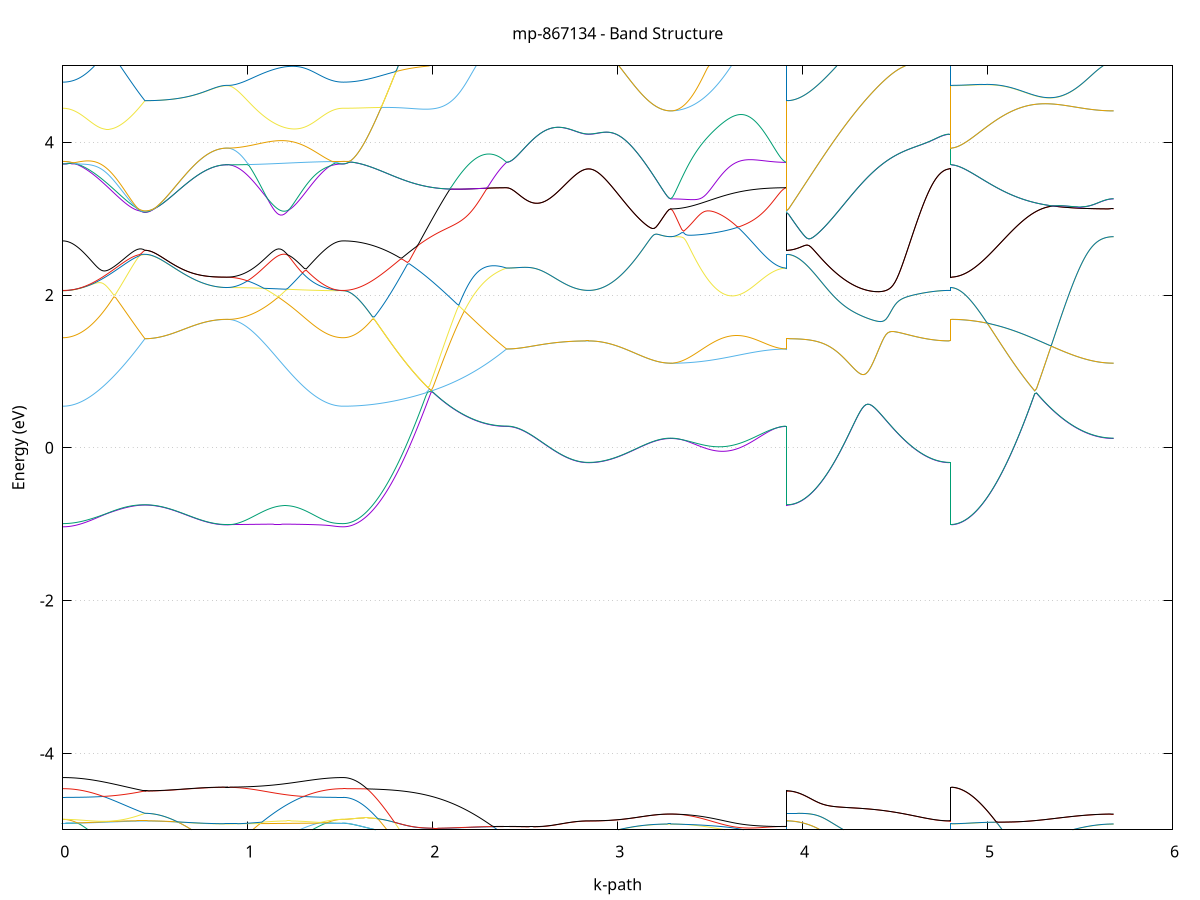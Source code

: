 set title 'mp-867134 - Band Structure'
set xlabel 'k-path'
set ylabel 'Energy (eV)'
set grid y
set yrange [-5:5]
set terminal png size 800,600
set output 'mp-867134_bands_gnuplot.png'
plot '-' using 1:2 with lines notitle, '-' using 1:2 with lines notitle, '-' using 1:2 with lines notitle, '-' using 1:2 with lines notitle, '-' using 1:2 with lines notitle, '-' using 1:2 with lines notitle, '-' using 1:2 with lines notitle, '-' using 1:2 with lines notitle, '-' using 1:2 with lines notitle, '-' using 1:2 with lines notitle, '-' using 1:2 with lines notitle, '-' using 1:2 with lines notitle, '-' using 1:2 with lines notitle, '-' using 1:2 with lines notitle, '-' using 1:2 with lines notitle, '-' using 1:2 with lines notitle, '-' using 1:2 with lines notitle, '-' using 1:2 with lines notitle, '-' using 1:2 with lines notitle, '-' using 1:2 with lines notitle, '-' using 1:2 with lines notitle, '-' using 1:2 with lines notitle, '-' using 1:2 with lines notitle, '-' using 1:2 with lines notitle, '-' using 1:2 with lines notitle, '-' using 1:2 with lines notitle, '-' using 1:2 with lines notitle, '-' using 1:2 with lines notitle, '-' using 1:2 with lines notitle, '-' using 1:2 with lines notitle, '-' using 1:2 with lines notitle, '-' using 1:2 with lines notitle, '-' using 1:2 with lines notitle, '-' using 1:2 with lines notitle, '-' using 1:2 with lines notitle, '-' using 1:2 with lines notitle, '-' using 1:2 with lines notitle, '-' using 1:2 with lines notitle, '-' using 1:2 with lines notitle, '-' using 1:2 with lines notitle
0.000000 -42.215894
0.009865 -42.215894
0.019730 -42.215894
0.029595 -42.215894
0.039461 -42.215894
0.049326 -42.215894
0.059191 -42.215894
0.069056 -42.215894
0.078921 -42.215894
0.088786 -42.215894
0.098651 -42.215894
0.108516 -42.215894
0.118382 -42.215894
0.128247 -42.215894
0.138112 -42.215894
0.147977 -42.215894
0.157842 -42.215894
0.167707 -42.215794
0.177572 -42.215794
0.187438 -42.215794
0.197303 -42.215794
0.207168 -42.215794
0.217033 -42.215794
0.226898 -42.215794
0.236763 -42.215794
0.246628 -42.215794
0.256494 -42.215694
0.266359 -42.215694
0.276224 -42.215694
0.286089 -42.215694
0.295954 -42.215694
0.305819 -42.215694
0.315684 -42.215694
0.325549 -42.215694
0.335415 -42.215694
0.345280 -42.215594
0.355145 -42.215594
0.365010 -42.215594
0.374875 -42.215594
0.384740 -42.215594
0.394605 -42.215594
0.404471 -42.215594
0.414336 -42.215594
0.424201 -42.215594
0.434066 -42.215594
0.443931 -42.215594
0.443931 -42.215594
0.453796 -42.215594
0.463661 -42.215594
0.473526 -42.215594
0.483392 -42.215594
0.493257 -42.215594
0.503122 -42.215594
0.512987 -42.215594
0.522852 -42.215594
0.532717 -42.215594
0.542582 -42.215594
0.552448 -42.215594
0.562313 -42.215594
0.572178 -42.215594
0.582043 -42.215594
0.591908 -42.215594
0.601773 -42.215594
0.611638 -42.215594
0.621503 -42.215594
0.631369 -42.215594
0.641234 -42.215594
0.651099 -42.215594
0.660964 -42.215594
0.670829 -42.215594
0.680694 -42.215594
0.690559 -42.215594
0.700425 -42.215594
0.710290 -42.215594
0.720155 -42.215594
0.730020 -42.215594
0.739885 -42.215594
0.749750 -42.215594
0.759615 -42.215594
0.769481 -42.215594
0.779346 -42.215594
0.789211 -42.215594
0.799076 -42.215594
0.808941 -42.215594
0.818806 -42.215594
0.828671 -42.215594
0.838536 -42.215594
0.848402 -42.215594
0.858267 -42.215594
0.868132 -42.215594
0.877997 -42.215594
0.887862 -42.215594
0.887862 -42.215594
0.897829 -42.215594
0.907795 -42.215594
0.917762 -42.215594
0.927728 -42.215594
0.937695 -42.215594
0.947661 -42.215594
0.957628 -42.215594
0.967594 -42.215594
0.977561 -42.215594
0.987527 -42.215594
0.997494 -42.215594
1.007460 -42.215594
1.017427 -42.215594
1.027394 -42.215594
1.037360 -42.215594
1.047327 -42.215594
1.057293 -42.215594
1.067260 -42.215594
1.077226 -42.215594
1.087193 -42.215594
1.097159 -42.215594
1.107126 -42.215594
1.117092 -42.215594
1.127059 -42.215594
1.137025 -42.215594
1.146992 -42.215694
1.156958 -42.215694
1.166925 -42.215694
1.176891 -42.215694
1.186858 -42.215694
1.196825 -42.215694
1.206791 -42.215694
1.216758 -42.215694
1.226724 -42.215694
1.236691 -42.215694
1.246657 -42.215694
1.256624 -42.215794
1.266590 -42.215794
1.276557 -42.215794
1.286523 -42.215794
1.296490 -42.215794
1.306456 -42.215794
1.316423 -42.215794
1.326389 -42.215794
1.336356 -42.215794
1.346322 -42.215794
1.356289 -42.215894
1.366256 -42.215894
1.376222 -42.215894
1.386189 -42.215894
1.396155 -42.215894
1.406122 -42.215894
1.416088 -42.215894
1.426055 -42.215894
1.436021 -42.215894
1.445988 -42.215894
1.455954 -42.215894
1.465921 -42.215894
1.475887 -42.215894
1.485854 -42.215894
1.495820 -42.215894
1.505787 -42.215894
1.515753 -42.215894
1.515753 -42.215894
1.525679 -42.215894
1.535605 -42.215894
1.545531 -42.215794
1.555457 -42.215694
1.565383 -42.215594
1.575309 -42.215494
1.585235 -42.215294
1.595160 -42.215094
1.605086 -42.214894
1.615012 -42.214694
1.624938 -42.214394
1.634864 -42.214094
1.644790 -42.213794
1.654716 -42.213494
1.664641 -42.213094
1.674567 -42.212694
1.684493 -42.212294
1.694419 -42.211894
1.704345 -42.211494
1.714271 -42.210994
1.724197 -42.210494
1.734123 -42.209994
1.744048 -42.209494
1.753974 -42.208994
1.763900 -42.208394
1.773826 -42.207794
1.783752 -42.207194
1.793678 -42.206594
1.803604 -42.205994
1.813529 -42.205394
1.823455 -42.204694
1.833381 -42.204094
1.843307 -42.203394
1.853233 -42.202694
1.863159 -42.202094
1.873085 -42.201394
1.883011 -42.200694
1.892936 -42.199894
1.902862 -42.199194
1.912788 -42.198494
1.922714 -42.197794
1.932640 -42.196994
1.942566 -42.196294
1.952492 -42.195594
1.962417 -42.194794
1.972343 -42.194094
1.982269 -42.193394
1.992195 -42.192594
2.002121 -42.191894
2.012047 -42.191194
2.021973 -42.190494
2.031899 -42.189794
2.041824 -42.189094
2.051750 -42.188394
2.061676 -42.187694
2.071602 -42.186994
2.081528 -42.186294
2.091454 -42.185694
2.101380 -42.184994
2.111305 -42.184394
2.121231 -42.183694
2.131157 -42.183094
2.141083 -42.182494
2.151009 -42.181994
2.160935 -42.181394
2.170861 -42.180894
2.180787 -42.180294
2.190712 -42.179794
2.200638 -42.179294
2.210564 -42.178894
2.220490 -42.178394
2.230416 -42.177994
2.240342 -42.177594
2.250268 -42.177194
2.260193 -42.176794
2.270119 -42.176494
2.280045 -42.176194
2.289971 -42.175894
2.299897 -42.175594
2.309823 -42.175394
2.319749 -42.175094
2.329675 -42.174994
2.339600 -42.174794
2.349526 -42.174594
2.359452 -42.174494
2.369378 -42.174394
2.379304 -42.174394
2.389230 -42.174294
2.399156 -42.174294
2.399156 -42.174294
2.409021 -42.174294
2.418886 -42.174294
2.428751 -42.174294
2.438616 -42.174294
2.448481 -42.174294
2.458346 -42.174294
2.468212 -42.174294
2.478077 -42.174294
2.487942 -42.174294
2.497807 -42.174294
2.507672 -42.174294
2.517537 -42.174294
2.527402 -42.174294
2.537267 -42.174294
2.547133 -42.174294
2.556998 -42.174294
2.566863 -42.174294
2.576728 -42.174294
2.586593 -42.174294
2.596458 -42.174294
2.606323 -42.174294
2.616189 -42.174294
2.626054 -42.174294
2.635919 -42.174294
2.645784 -42.174294
2.655649 -42.174294
2.665514 -42.174294
2.675379 -42.174294
2.685244 -42.174294
2.695110 -42.174294
2.704975 -42.174294
2.714840 -42.174294
2.724705 -42.174294
2.734570 -42.174294
2.744435 -42.174294
2.754300 -42.174294
2.764166 -42.174294
2.774031 -42.174294
2.783896 -42.174294
2.793761 -42.174294
2.803626 -42.174294
2.813491 -42.174294
2.823356 -42.174294
2.833222 -42.174294
2.843087 -42.174294
2.843087 -42.174294
2.852952 -42.174294
2.862817 -42.174294
2.872682 -42.174294
2.882547 -42.174294
2.892412 -42.174294
2.902277 -42.174294
2.912143 -42.174294
2.922008 -42.174294
2.931873 -42.174294
2.941738 -42.174294
2.951603 -42.174294
2.961468 -42.174294
2.971333 -42.174294
2.981199 -42.174294
2.991064 -42.174294
3.000929 -42.174294
3.010794 -42.174294
3.020659 -42.174294
3.030524 -42.174294
3.040389 -42.174294
3.050254 -42.174294
3.060120 -42.174294
3.069985 -42.174294
3.079850 -42.174294
3.089715 -42.174294
3.099580 -42.174294
3.109445 -42.174294
3.119310 -42.174294
3.129176 -42.174294
3.139041 -42.174294
3.148906 -42.174294
3.158771 -42.174294
3.168636 -42.174294
3.178501 -42.174294
3.188366 -42.174294
3.198231 -42.174294
3.208097 -42.174294
3.217962 -42.174294
3.227827 -42.174294
3.237692 -42.174294
3.247557 -42.174294
3.257422 -42.174294
3.267287 -42.174294
3.277153 -42.174294
3.287018 -42.174294
3.287018 -42.174294
3.296984 -42.174294
3.306951 -42.174294
3.316917 -42.174294
3.326884 -42.174294
3.336850 -42.174294
3.346817 -42.174294
3.356783 -42.174294
3.366750 -42.174294
3.376716 -42.174294
3.386683 -42.174294
3.396650 -42.174294
3.406616 -42.174294
3.416583 -42.174294
3.426549 -42.174294
3.436516 -42.174294
3.446482 -42.174294
3.456449 -42.174294
3.466415 -42.174294
3.476382 -42.174294
3.486348 -42.174294
3.496315 -42.174294
3.506281 -42.174294
3.516248 -42.174294
3.526214 -42.174294
3.536181 -42.174294
3.546147 -42.174294
3.556114 -42.174294
3.566081 -42.174294
3.576047 -42.174294
3.586014 -42.174294
3.595980 -42.174294
3.605947 -42.174294
3.615913 -42.174294
3.625880 -42.174294
3.635846 -42.174294
3.645813 -42.174294
3.655779 -42.174294
3.665746 -42.174294
3.675712 -42.174294
3.685679 -42.174294
3.695645 -42.174294
3.705612 -42.174294
3.715578 -42.174294
3.725545 -42.174294
3.735512 -42.174294
3.745478 -42.174294
3.755445 -42.174294
3.765411 -42.174294
3.775378 -42.174294
3.785344 -42.174294
3.795311 -42.174294
3.805277 -42.174294
3.815244 -42.174294
3.825210 -42.174294
3.835177 -42.174294
3.845143 -42.174294
3.855110 -42.174294
3.865076 -42.174294
3.875043 -42.174294
3.885009 -42.174294
3.894976 -42.174294
3.904942 -42.174294
3.914909 -42.174294
3.914909 -42.215594
3.924835 -42.215594
3.934761 -42.215494
3.944687 -42.215494
3.954612 -42.215394
3.964538 -42.215294
3.974464 -42.215094
3.984390 -42.214994
3.994316 -42.214794
4.004242 -42.214594
4.014168 -42.214294
4.024094 -42.214094
4.034019 -42.213794
4.043945 -42.213494
4.053871 -42.213094
4.063797 -42.212794
4.073723 -42.212394
4.083649 -42.211994
4.093575 -42.211594
4.103500 -42.211194
4.113426 -42.210694
4.123352 -42.210194
4.133278 -42.209694
4.143204 -42.209194
4.153130 -42.208694
4.163056 -42.208094
4.172982 -42.207494
4.182907 -42.206994
4.192833 -42.206394
4.202759 -42.205694
4.212685 -42.205094
4.222611 -42.204494
4.232537 -42.203794
4.242463 -42.203194
4.252388 -42.202494
4.262314 -42.201794
4.272240 -42.201094
4.282166 -42.200394
4.292092 -42.199694
4.302018 -42.198994
4.311944 -42.198294
4.321870 -42.197594
4.331795 -42.196794
4.341721 -42.196094
4.351647 -42.195394
4.361573 -42.194694
4.371499 -42.193894
4.381425 -42.193194
4.391351 -42.192494
4.401276 -42.191794
4.411202 -42.190994
4.421128 -42.190294
4.431054 -42.189594
4.440980 -42.188894
4.450906 -42.188194
4.460832 -42.187494
4.470758 -42.186894
4.480683 -42.186194
4.490609 -42.185494
4.500535 -42.184894
4.510461 -42.184294
4.520387 -42.183594
4.530313 -42.182994
4.540239 -42.182494
4.550164 -42.181894
4.560090 -42.181294
4.570016 -42.180794
4.579942 -42.180294
4.589868 -42.179794
4.599794 -42.179294
4.609720 -42.178794
4.619646 -42.178394
4.629571 -42.177894
4.639497 -42.177494
4.649423 -42.177194
4.659349 -42.176794
4.669275 -42.176494
4.679201 -42.176194
4.689127 -42.175894
4.699052 -42.175594
4.708978 -42.175394
4.718904 -42.175094
4.728830 -42.174894
4.738756 -42.174794
4.748682 -42.174594
4.758608 -42.174494
4.768534 -42.174394
4.778459 -42.174394
4.788385 -42.174294
4.798311 -42.174294
4.798311 -42.215594
4.808237 -42.215594
4.818163 -42.215494
4.828089 -42.215494
4.838015 -42.215394
4.847940 -42.215294
4.857866 -42.215094
4.867792 -42.214994
4.877718 -42.214794
4.887644 -42.214594
4.897570 -42.214294
4.907496 -42.214094
4.917422 -42.213794
4.927347 -42.213494
4.937273 -42.213094
4.947199 -42.212794
4.957125 -42.212394
4.967051 -42.211994
4.976977 -42.211594
4.986903 -42.211194
4.996828 -42.210694
5.006754 -42.210194
5.016680 -42.209694
5.026606 -42.209194
5.036532 -42.208694
5.046458 -42.208094
5.056384 -42.207494
5.066310 -42.206994
5.076235 -42.206394
5.086161 -42.205694
5.096087 -42.205094
5.106013 -42.204494
5.115939 -42.203794
5.125865 -42.203194
5.135791 -42.202494
5.145716 -42.201794
5.155642 -42.201094
5.165568 -42.200394
5.175494 -42.199694
5.185420 -42.198994
5.195346 -42.198294
5.205272 -42.197594
5.215198 -42.196794
5.225123 -42.196094
5.235049 -42.195394
5.244975 -42.194694
5.254901 -42.193894
5.264827 -42.193194
5.274753 -42.192494
5.284679 -42.191794
5.294604 -42.190994
5.304530 -42.190294
5.314456 -42.189594
5.324382 -42.188894
5.334308 -42.188194
5.344234 -42.187494
5.354160 -42.186894
5.364086 -42.186194
5.374011 -42.185494
5.383937 -42.184894
5.393863 -42.184294
5.403789 -42.183594
5.413715 -42.182994
5.423641 -42.182494
5.433567 -42.181894
5.443492 -42.181294
5.453418 -42.180794
5.463344 -42.180294
5.473270 -42.179794
5.483196 -42.179294
5.493122 -42.178794
5.503048 -42.178394
5.512974 -42.177894
5.522899 -42.177494
5.532825 -42.177194
5.542751 -42.176794
5.552677 -42.176494
5.562603 -42.176194
5.572529 -42.175894
5.582455 -42.175594
5.592380 -42.175394
5.602306 -42.175094
5.612232 -42.174894
5.622158 -42.174794
5.632084 -42.174594
5.642010 -42.174494
5.651936 -42.174394
5.661862 -42.174394
5.671787 -42.174294
5.681713 -42.174294
e
0.000000 -42.214094
0.009865 -42.214094
0.019730 -42.214094
0.029595 -42.214094
0.039461 -42.214094
0.049326 -42.214094
0.059191 -42.214094
0.069056 -42.214094
0.078921 -42.214094
0.088786 -42.214094
0.098651 -42.214094
0.108516 -42.214094
0.118382 -42.214094
0.128247 -42.214094
0.138112 -42.214094
0.147977 -42.214094
0.157842 -42.214194
0.167707 -42.214194
0.177572 -42.214194
0.187438 -42.214194
0.197303 -42.214194
0.207168 -42.214194
0.217033 -42.214194
0.226898 -42.214194
0.236763 -42.214194
0.246628 -42.214194
0.256494 -42.214294
0.266359 -42.214294
0.276224 -42.214294
0.286089 -42.214294
0.295954 -42.214294
0.305819 -42.214294
0.315684 -42.214294
0.325549 -42.214294
0.335415 -42.214394
0.345280 -42.214394
0.355145 -42.214394
0.365010 -42.214394
0.374875 -42.214394
0.384740 -42.214394
0.394605 -42.214394
0.404471 -42.214394
0.414336 -42.214394
0.424201 -42.214394
0.434066 -42.214394
0.443931 -42.214394
0.443931 -42.214394
0.453796 -42.214394
0.463661 -42.214394
0.473526 -42.214394
0.483392 -42.214394
0.493257 -42.214394
0.503122 -42.214394
0.512987 -42.214394
0.522852 -42.214394
0.532717 -42.214394
0.542582 -42.214394
0.552448 -42.214394
0.562313 -42.214394
0.572178 -42.214394
0.582043 -42.214394
0.591908 -42.214394
0.601773 -42.214394
0.611638 -42.214394
0.621503 -42.214394
0.631369 -42.214394
0.641234 -42.214394
0.651099 -42.214394
0.660964 -42.214394
0.670829 -42.214394
0.680694 -42.214394
0.690559 -42.214394
0.700425 -42.214394
0.710290 -42.214394
0.720155 -42.214394
0.730020 -42.214394
0.739885 -42.214394
0.749750 -42.214394
0.759615 -42.214394
0.769481 -42.214394
0.779346 -42.214394
0.789211 -42.214394
0.799076 -42.214394
0.808941 -42.214394
0.818806 -42.214394
0.828671 -42.214394
0.838536 -42.214394
0.848402 -42.214394
0.858267 -42.214394
0.868132 -42.214394
0.877997 -42.214394
0.887862 -42.214394
0.887862 -42.214394
0.897829 -42.214394
0.907795 -42.214394
0.917762 -42.214394
0.927728 -42.214394
0.937695 -42.214394
0.947661 -42.214394
0.957628 -42.214394
0.967594 -42.214394
0.977561 -42.214394
0.987527 -42.214394
0.997494 -42.214394
1.007460 -42.214394
1.017427 -42.214394
1.027394 -42.214394
1.037360 -42.214394
1.047327 -42.214394
1.057293 -42.214394
1.067260 -42.214394
1.077226 -42.214394
1.087193 -42.214394
1.097159 -42.214394
1.107126 -42.214394
1.117092 -42.214394
1.127059 -42.214394
1.137025 -42.214394
1.146992 -42.214394
1.156958 -42.214294
1.166925 -42.214294
1.176891 -42.214294
1.186858 -42.214294
1.196825 -42.214294
1.206791 -42.214294
1.216758 -42.214294
1.226724 -42.214294
1.236691 -42.214294
1.246657 -42.214294
1.256624 -42.214294
1.266590 -42.214194
1.276557 -42.214194
1.286523 -42.214194
1.296490 -42.214194
1.306456 -42.214194
1.316423 -42.214194
1.326389 -42.214194
1.336356 -42.214194
1.346322 -42.214194
1.356289 -42.214094
1.366256 -42.214094
1.376222 -42.214094
1.386189 -42.214094
1.396155 -42.214094
1.406122 -42.214094
1.416088 -42.214094
1.426055 -42.214094
1.436021 -42.214094
1.445988 -42.214094
1.455954 -42.214094
1.465921 -42.214094
1.475887 -42.214094
1.485854 -42.214094
1.495820 -42.214094
1.505787 -42.214094
1.515753 -42.214094
1.515753 -42.214094
1.525679 -42.214094
1.535605 -42.213994
1.545531 -42.213994
1.555457 -42.213894
1.565383 -42.213794
1.575309 -42.213594
1.585235 -42.213394
1.595160 -42.213294
1.605086 -42.212994
1.615012 -42.212794
1.624938 -42.212594
1.634864 -42.212294
1.644790 -42.211994
1.654716 -42.211594
1.664641 -42.211294
1.674567 -42.210894
1.684493 -42.210494
1.694419 -42.210094
1.704345 -42.209694
1.714271 -42.209194
1.724197 -42.208694
1.734123 -42.208194
1.744048 -42.207694
1.753974 -42.207194
1.763900 -42.206594
1.773826 -42.206094
1.783752 -42.205494
1.793678 -42.204894
1.803604 -42.204294
1.813529 -42.203694
1.823455 -42.202994
1.833381 -42.202394
1.843307 -42.201694
1.853233 -42.201094
1.863159 -42.200394
1.873085 -42.199694
1.883011 -42.198994
1.892936 -42.198294
1.902862 -42.197594
1.912788 -42.196894
1.922714 -42.196194
1.932640 -42.195494
1.942566 -42.194694
1.952492 -42.193994
1.962417 -42.193294
1.972343 -42.192594
1.982269 -42.191794
1.992195 -42.191094
2.002121 -42.190394
2.012047 -42.189694
2.021973 -42.188994
2.031899 -42.188294
2.041824 -42.187594
2.051750 -42.186894
2.061676 -42.186194
2.071602 -42.185594
2.081528 -42.184894
2.091454 -42.184294
2.101380 -42.183594
2.111305 -42.182994
2.121231 -42.182394
2.131157 -42.181794
2.141083 -42.181194
2.151009 -42.180594
2.160935 -42.180094
2.170861 -42.179494
2.180787 -42.178994
2.190712 -42.178494
2.200638 -42.178094
2.210564 -42.177594
2.220490 -42.177194
2.230416 -42.176694
2.240342 -42.176294
2.250268 -42.175994
2.260193 -42.175594
2.270119 -42.175294
2.280045 -42.174994
2.289971 -42.174694
2.299897 -42.174394
2.309823 -42.174194
2.319749 -42.173994
2.329675 -42.173794
2.339600 -42.173594
2.349526 -42.173494
2.359452 -42.173394
2.369378 -42.173294
2.379304 -42.173194
2.389230 -42.173194
2.399156 -42.173094
2.399156 -42.173094
2.409021 -42.173094
2.418886 -42.173094
2.428751 -42.173094
2.438616 -42.173094
2.448481 -42.173094
2.458346 -42.173094
2.468212 -42.173094
2.478077 -42.173094
2.487942 -42.173094
2.497807 -42.173094
2.507672 -42.173094
2.517537 -42.173094
2.527402 -42.173094
2.537267 -42.173094
2.547133 -42.173094
2.556998 -42.173094
2.566863 -42.173094
2.576728 -42.173094
2.586593 -42.173094
2.596458 -42.173094
2.606323 -42.173094
2.616189 -42.173094
2.626054 -42.173094
2.635919 -42.173094
2.645784 -42.173094
2.655649 -42.173094
2.665514 -42.173094
2.675379 -42.173094
2.685244 -42.173094
2.695110 -42.173094
2.704975 -42.173094
2.714840 -42.173094
2.724705 -42.173094
2.734570 -42.173094
2.744435 -42.173094
2.754300 -42.173094
2.764166 -42.173094
2.774031 -42.173094
2.783896 -42.173094
2.793761 -42.173094
2.803626 -42.173094
2.813491 -42.173094
2.823356 -42.173094
2.833222 -42.173094
2.843087 -42.173094
2.843087 -42.173094
2.852952 -42.173094
2.862817 -42.173094
2.872682 -42.173094
2.882547 -42.173094
2.892412 -42.173094
2.902277 -42.173094
2.912143 -42.173094
2.922008 -42.173094
2.931873 -42.173094
2.941738 -42.173094
2.951603 -42.173094
2.961468 -42.173094
2.971333 -42.173094
2.981199 -42.173094
2.991064 -42.173094
3.000929 -42.173094
3.010794 -42.173094
3.020659 -42.173094
3.030524 -42.173094
3.040389 -42.173094
3.050254 -42.173094
3.060120 -42.173094
3.069985 -42.173094
3.079850 -42.173094
3.089715 -42.173094
3.099580 -42.173094
3.109445 -42.173094
3.119310 -42.173094
3.129176 -42.173094
3.139041 -42.173094
3.148906 -42.173094
3.158771 -42.173094
3.168636 -42.173094
3.178501 -42.173094
3.188366 -42.173094
3.198231 -42.173094
3.208097 -42.173094
3.217962 -42.173094
3.227827 -42.173094
3.237692 -42.173094
3.247557 -42.173094
3.257422 -42.173094
3.267287 -42.173094
3.277153 -42.173094
3.287018 -42.173094
3.287018 -42.173094
3.296984 -42.173094
3.306951 -42.173094
3.316917 -42.173094
3.326884 -42.173094
3.336850 -42.173094
3.346817 -42.173094
3.356783 -42.173094
3.366750 -42.173094
3.376716 -42.173094
3.386683 -42.173094
3.396650 -42.173094
3.406616 -42.173094
3.416583 -42.173094
3.426549 -42.173094
3.436516 -42.173094
3.446482 -42.173094
3.456449 -42.173094
3.466415 -42.173094
3.476382 -42.173094
3.486348 -42.173094
3.496315 -42.173094
3.506281 -42.173094
3.516248 -42.173094
3.526214 -42.173094
3.536181 -42.173094
3.546147 -42.173094
3.556114 -42.173094
3.566081 -42.173094
3.576047 -42.173094
3.586014 -42.173094
3.595980 -42.173094
3.605947 -42.173094
3.615913 -42.173094
3.625880 -42.173094
3.635846 -42.173094
3.645813 -42.173094
3.655779 -42.173094
3.665746 -42.173094
3.675712 -42.173094
3.685679 -42.173094
3.695645 -42.173094
3.705612 -42.173094
3.715578 -42.173094
3.725545 -42.173094
3.735512 -42.173094
3.745478 -42.173094
3.755445 -42.173094
3.765411 -42.173094
3.775378 -42.173094
3.785344 -42.173094
3.795311 -42.173094
3.805277 -42.173094
3.815244 -42.173094
3.825210 -42.173094
3.835177 -42.173094
3.845143 -42.173094
3.855110 -42.173094
3.865076 -42.173094
3.875043 -42.173094
3.885009 -42.173094
3.894976 -42.173094
3.904942 -42.173094
3.914909 -42.173094
3.914909 -42.214394
3.924835 -42.214394
3.934761 -42.214394
3.944687 -42.214294
3.954612 -42.214194
3.964538 -42.214094
3.974464 -42.213994
3.984390 -42.213794
3.994316 -42.213594
4.004242 -42.213394
4.014168 -42.213094
4.024094 -42.212894
4.034019 -42.212594
4.043945 -42.212294
4.053871 -42.211994
4.063797 -42.211594
4.073723 -42.211194
4.083649 -42.210794
4.093575 -42.210394
4.103500 -42.209994
4.113426 -42.209494
4.123352 -42.208994
4.133278 -42.208494
4.143204 -42.207994
4.153130 -42.207494
4.163056 -42.206894
4.172982 -42.206394
4.182907 -42.205794
4.192833 -42.205194
4.202759 -42.204594
4.212685 -42.203894
4.222611 -42.203294
4.232537 -42.202594
4.242463 -42.201994
4.252388 -42.201294
4.262314 -42.200594
4.272240 -42.199894
4.282166 -42.199194
4.292092 -42.198494
4.302018 -42.197794
4.311944 -42.197094
4.321870 -42.196394
4.331795 -42.195694
4.341721 -42.194894
4.351647 -42.194194
4.361573 -42.193494
4.371499 -42.192794
4.381425 -42.191994
4.391351 -42.191294
4.401276 -42.190594
4.411202 -42.189894
4.421128 -42.189094
4.431054 -42.188394
4.440980 -42.187694
4.450906 -42.186994
4.460832 -42.186394
4.470758 -42.185694
4.480683 -42.184994
4.490609 -42.184394
4.500535 -42.183694
4.510461 -42.183094
4.520387 -42.182494
4.530313 -42.181894
4.540239 -42.181294
4.550164 -42.180694
4.560090 -42.180194
4.570016 -42.179594
4.579942 -42.179094
4.589868 -42.178594
4.599794 -42.178094
4.609720 -42.177594
4.619646 -42.177194
4.629571 -42.176794
4.639497 -42.176394
4.649423 -42.175994
4.659349 -42.175594
4.669275 -42.175294
4.679201 -42.174994
4.689127 -42.174694
4.699052 -42.174394
4.708978 -42.174194
4.718904 -42.173994
4.728830 -42.173794
4.738756 -42.173594
4.748682 -42.173494
4.758608 -42.173394
4.768534 -42.173294
4.778459 -42.173194
4.788385 -42.173194
4.798311 -42.173094
4.798311 -42.214394
4.808237 -42.214394
4.818163 -42.214394
4.828089 -42.214294
4.838015 -42.214194
4.847940 -42.214094
4.857866 -42.213994
4.867792 -42.213794
4.877718 -42.213594
4.887644 -42.213394
4.897570 -42.213094
4.907496 -42.212894
4.917422 -42.212594
4.927347 -42.212294
4.937273 -42.211994
4.947199 -42.211594
4.957125 -42.211194
4.967051 -42.210794
4.976977 -42.210394
4.986903 -42.209994
4.996828 -42.209494
5.006754 -42.208994
5.016680 -42.208494
5.026606 -42.207994
5.036532 -42.207494
5.046458 -42.206894
5.056384 -42.206394
5.066310 -42.205794
5.076235 -42.205194
5.086161 -42.204594
5.096087 -42.203894
5.106013 -42.203294
5.115939 -42.202594
5.125865 -42.201994
5.135791 -42.201294
5.145716 -42.200594
5.155642 -42.199894
5.165568 -42.199194
5.175494 -42.198494
5.185420 -42.197794
5.195346 -42.197094
5.205272 -42.196394
5.215198 -42.195694
5.225123 -42.194894
5.235049 -42.194194
5.244975 -42.193494
5.254901 -42.192794
5.264827 -42.191994
5.274753 -42.191294
5.284679 -42.190594
5.294604 -42.189894
5.304530 -42.189094
5.314456 -42.188394
5.324382 -42.187694
5.334308 -42.186994
5.344234 -42.186394
5.354160 -42.185694
5.364086 -42.184994
5.374011 -42.184394
5.383937 -42.183694
5.393863 -42.183094
5.403789 -42.182494
5.413715 -42.181894
5.423641 -42.181294
5.433567 -42.180694
5.443492 -42.180194
5.453418 -42.179594
5.463344 -42.179094
5.473270 -42.178594
5.483196 -42.178094
5.493122 -42.177594
5.503048 -42.177194
5.512974 -42.176794
5.522899 -42.176394
5.532825 -42.175994
5.542751 -42.175594
5.552677 -42.175294
5.562603 -42.174994
5.572529 -42.174694
5.582455 -42.174394
5.592380 -42.174194
5.602306 -42.173994
5.612232 -42.173794
5.622158 -42.173594
5.632084 -42.173494
5.642010 -42.173394
5.651936 -42.173294
5.661862 -42.173194
5.671787 -42.173194
5.681713 -42.173094
e
0.000000 -22.097794
0.009865 -22.097794
0.019730 -22.097694
0.029595 -22.097494
0.039461 -22.097194
0.049326 -22.096794
0.059191 -22.096294
0.069056 -22.095794
0.078921 -22.095194
0.088786 -22.094494
0.098651 -22.093694
0.108516 -22.092894
0.118382 -22.091894
0.128247 -22.090894
0.138112 -22.089894
0.147977 -22.088694
0.157842 -22.087494
0.167707 -22.086294
0.177572 -22.084894
0.187438 -22.083494
0.197303 -22.082094
0.207168 -22.080594
0.217033 -22.078994
0.226898 -22.077394
0.236763 -22.075794
0.246628 -22.074094
0.256494 -22.072394
0.266359 -22.070594
0.276224 -22.068894
0.286089 -22.067094
0.295954 -22.065294
0.305819 -22.063494
0.315684 -22.061794
0.325549 -22.059994
0.335415 -22.058294
0.345280 -22.056594
0.355145 -22.054994
0.365010 -22.053494
0.374875 -22.052094
0.384740 -22.050794
0.394605 -22.049594
0.404471 -22.048594
0.414336 -22.047794
0.424201 -22.047194
0.434066 -22.046794
0.443931 -22.046694
0.443931 -22.046694
0.453796 -22.046794
0.463661 -22.047194
0.473526 -22.047794
0.483392 -22.048594
0.493257 -22.049594
0.503122 -22.050794
0.512987 -22.052094
0.522852 -22.053594
0.532717 -22.055194
0.542582 -22.056894
0.552448 -22.058694
0.562313 -22.060494
0.572178 -22.062394
0.582043 -22.064194
0.591908 -22.066094
0.601773 -22.067994
0.611638 -22.069894
0.621503 -22.071794
0.631369 -22.073594
0.641234 -22.075394
0.651099 -22.077194
0.660964 -22.078994
0.670829 -22.080694
0.680694 -22.082294
0.690559 -22.083894
0.700425 -22.085394
0.710290 -22.086894
0.720155 -22.088294
0.730020 -22.089694
0.739885 -22.090894
0.749750 -22.092094
0.759615 -22.093294
0.769481 -22.094294
0.779346 -22.095294
0.789211 -22.096194
0.799076 -22.096994
0.808941 -22.097694
0.818806 -22.098394
0.828671 -22.098894
0.838536 -22.099394
0.848402 -22.099794
0.858267 -22.100094
0.868132 -22.100294
0.877997 -22.100394
0.887862 -22.100494
0.887862 -22.100494
0.897829 -22.100394
0.907795 -22.100094
0.917762 -22.099794
0.927728 -22.099794
0.937695 -22.099794
0.947661 -22.099794
0.957628 -22.099794
0.967594 -22.099794
0.977561 -22.099694
0.987527 -22.099694
0.997494 -22.099694
1.007460 -22.099594
1.017427 -22.099594
1.027394 -22.099594
1.037360 -22.099494
1.047327 -22.099494
1.057293 -22.099394
1.067260 -22.099394
1.077226 -22.099294
1.087193 -22.099294
1.097159 -22.099194
1.107126 -22.099094
1.117092 -22.099094
1.127059 -22.098994
1.137025 -22.098994
1.146992 -22.098894
1.156958 -22.098794
1.166925 -22.098794
1.176891 -22.098694
1.186858 -22.098594
1.196825 -22.098594
1.206791 -22.098494
1.216758 -22.098394
1.226724 -22.098394
1.236691 -22.098294
1.246657 -22.098194
1.256624 -22.098194
1.266590 -22.098094
1.276557 -22.098094
1.286523 -22.097994
1.296490 -22.097894
1.306456 -22.097894
1.316423 -22.097794
1.326389 -22.097794
1.336356 -22.097694
1.346322 -22.097694
1.356289 -22.097594
1.366256 -22.097594
1.376222 -22.097494
1.386189 -22.097494
1.396155 -22.097394
1.406122 -22.097394
1.416088 -22.097394
1.426055 -22.097294
1.436021 -22.097294
1.445988 -22.097294
1.455954 -22.097294
1.465921 -22.097294
1.475887 -22.097194
1.485854 -22.097194
1.495820 -22.097494
1.505787 -22.097794
1.515753 -22.097794
1.515753 -22.097794
1.525679 -22.097794
1.535605 -22.097694
1.545531 -22.097394
1.555457 -22.097094
1.565383 -22.096694
1.575309 -22.096294
1.585235 -22.095694
1.595160 -22.095094
1.605086 -22.094294
1.615012 -22.093494
1.624938 -22.092594
1.634864 -22.091694
1.644790 -22.090594
1.654716 -22.089494
1.664641 -22.088294
1.674567 -22.086994
1.684493 -22.085694
1.694419 -22.084294
1.704345 -22.082794
1.714271 -22.081294
1.724197 -22.079694
1.734123 -22.078094
1.744048 -22.076394
1.753974 -22.074594
1.763900 -22.072794
1.773826 -22.070994
1.783752 -22.069094
1.793678 -22.067194
1.803604 -22.065194
1.813529 -22.063194
1.823455 -22.061194
1.833381 -22.059194
1.843307 -22.057094
1.853233 -22.054994
1.863159 -22.052894
1.873085 -22.050794
1.883011 -22.048594
1.892936 -22.046494
1.902862 -22.044394
1.912788 -22.042194
1.922714 -22.040094
1.932640 -22.037894
1.942566 -22.035794
1.952492 -22.033694
1.962417 -22.031594
1.972343 -22.029494
1.982269 -22.027394
1.992195 -22.025294
2.002121 -22.023294
2.012047 -22.021294
2.021973 -22.019294
2.031899 -22.017394
2.041824 -22.015394
2.051750 -22.013494
2.061676 -22.011694
2.071602 -22.009894
2.081528 -22.008094
2.091454 -22.006394
2.101380 -22.004694
2.111305 -22.002994
2.121231 -22.001394
2.131157 -21.999894
2.141083 -21.998394
2.151009 -21.996894
2.160935 -21.995494
2.170861 -21.994094
2.180787 -21.992794
2.190712 -21.991494
2.200638 -21.990294
2.210564 -21.992794
2.220490 -21.999594
2.230416 -22.005994
2.240342 -22.011994
2.250268 -22.017794
2.260193 -22.023094
2.270119 -22.028194
2.280045 -22.032894
2.289971 -22.037194
2.299897 -22.041194
2.309823 -22.044694
2.319749 -22.047994
2.329675 -22.050794
2.339600 -22.053294
2.349526 -22.055394
2.359452 -22.057094
2.369378 -22.058494
2.379304 -22.059394
2.389230 -22.059994
2.399156 -22.060194
2.399156 -22.060194
2.409021 -22.060194
2.418886 -22.060394
2.428751 -22.060594
2.438616 -22.060894
2.448481 -22.061294
2.458346 -22.061794
2.468212 -22.062294
2.478077 -22.062894
2.487942 -22.063594
2.497807 -22.064294
2.507672 -22.065094
2.517537 -22.065894
2.527402 -22.066794
2.537267 -22.067694
2.547133 -22.068594
2.556998 -22.069494
2.566863 -22.070394
2.576728 -22.071394
2.586593 -22.072294
2.596458 -22.073294
2.606323 -22.074194
2.616189 -22.075194
2.626054 -22.076094
2.635919 -22.076994
2.645784 -22.077894
2.655649 -22.078694
2.665514 -22.079594
2.675379 -22.080394
2.685244 -22.081094
2.695110 -22.081894
2.704975 -22.082594
2.714840 -22.083194
2.724705 -22.083794
2.734570 -22.084394
2.744435 -22.084894
2.754300 -22.085394
2.764166 -22.085794
2.774031 -22.086194
2.783896 -22.086594
2.793761 -22.086794
2.803626 -22.087094
2.813491 -22.087294
2.823356 -22.087394
2.833222 -22.087494
2.843087 -22.087494
2.843087 -22.087494
2.852952 -22.087494
2.862817 -22.087394
2.872682 -22.087294
2.882547 -22.087094
2.892412 -22.086794
2.902277 -22.086594
2.912143 -22.086194
2.922008 -22.085794
2.931873 -22.085394
2.941738 -22.084894
2.951603 -22.084394
2.961468 -22.083794
2.971333 -22.083194
2.981199 -22.082494
2.991064 -22.081794
3.000929 -22.081094
3.010794 -22.080294
3.020659 -22.079494
3.030524 -22.078694
3.040389 -22.077794
3.050254 -22.076994
3.060120 -22.076094
3.069985 -22.075094
3.079850 -22.074194
3.089715 -22.073194
3.099580 -22.072294
3.109445 -22.071294
3.119310 -22.070394
3.129176 -22.069394
3.139041 -22.068494
3.148906 -22.067594
3.158771 -22.066694
3.168636 -22.065794
3.178501 -22.064994
3.188366 -22.064194
3.198231 -22.063494
3.208097 -22.062794
3.217962 -22.062194
3.227827 -22.061594
3.237692 -22.061194
3.247557 -22.060794
3.257422 -22.060394
3.267287 -22.060194
3.277153 -22.060094
3.287018 -22.059994
3.287018 -22.059994
3.296984 -22.060094
3.306951 -22.060394
3.316917 -22.060894
3.326884 -22.061494
3.336850 -22.062194
3.346817 -22.063194
3.356783 -22.064194
3.366750 -22.065294
3.376716 -22.066494
3.386683 -22.067794
3.396650 -22.069094
3.406616 -22.070494
3.416583 -22.071794
3.426549 -22.073194
3.436516 -22.074494
3.446482 -22.075894
3.456449 -22.077194
3.466415 -22.078394
3.476382 -22.079594
3.486348 -22.080694
3.496315 -22.081794
3.506281 -22.082794
3.516248 -22.083694
3.526214 -22.084494
3.536181 -22.085194
3.546147 -22.085794
3.556114 -22.086294
3.566081 -22.086794
3.576047 -22.087094
3.586014 -22.087294
3.595980 -22.087394
3.605947 -22.087394
3.615913 -22.087294
3.625880 -22.087094
3.635846 -22.086794
3.645813 -22.086394
3.655779 -22.085794
3.665746 -22.085194
3.675712 -22.084494
3.685679 -22.083694
3.695645 -22.082794
3.705612 -22.081794
3.715578 -22.080794
3.725545 -22.079594
3.735512 -22.078494
3.745478 -22.077194
3.755445 -22.075894
3.765411 -22.074594
3.775378 -22.073294
3.785344 -22.071894
3.795311 -22.070594
3.805277 -22.069194
3.815244 -22.067894
3.825210 -22.066594
3.835177 -22.065394
3.845143 -22.064294
3.855110 -22.063294
3.865076 -22.062394
3.875043 -22.061594
3.885009 -22.060994
3.894976 -22.060594
3.904942 -22.060294
3.914909 -22.060194
3.914909 -22.046694
3.924835 -22.046694
3.934761 -22.046594
3.944687 -22.046494
3.954612 -22.046394
3.964538 -22.046194
3.974464 -22.045994
3.984390 -22.045694
3.994316 -22.045494
4.004242 -22.045094
4.014168 -22.044794
4.024094 -22.044394
4.034019 -22.043894
4.043945 -22.043494
4.053871 -22.042994
4.063797 -22.042494
4.073723 -22.041894
4.083649 -22.041294
4.093575 -22.040694
4.103500 -22.039994
4.113426 -22.039294
4.123352 -22.038594
4.133278 -22.037894
4.143204 -22.037194
4.153130 -22.036394
4.163056 -22.035594
4.172982 -22.034794
4.182907 -22.033894
4.192833 -22.033094
4.202759 -22.032194
4.212685 -22.031294
4.222611 -22.030394
4.232537 -22.029494
4.242463 -22.028594
4.252388 -22.027694
4.262314 -22.026794
4.272240 -22.025894
4.282166 -22.024994
4.292092 -22.024094
4.302018 -22.023194
4.311944 -22.022394
4.321870 -22.021494
4.331795 -22.020694
4.341721 -22.019894
4.351647 -22.019094
4.361573 -22.018394
4.371499 -22.017694
4.381425 -22.016994
4.391351 -22.016394
4.401276 -22.015894
4.411202 -22.015394
4.421128 -22.014994
4.431054 -22.014794
4.440980 -22.014594
4.450906 -22.014494
4.460832 -22.014594
4.470758 -22.014894
4.480683 -22.015294
4.490609 -22.015894
4.500535 -22.016694
4.510461 -22.017694
4.520387 -22.018994
4.530313 -22.020494
4.540239 -22.022294
4.550164 -22.024394
4.560090 -22.026794
4.570016 -22.029494
4.579942 -22.032394
4.589868 -22.035494
4.599794 -22.038794
4.609720 -22.042294
4.619646 -22.045894
4.629571 -22.049494
4.639497 -22.053094
4.649423 -22.056694
4.659349 -22.060194
4.669275 -22.063594
4.679201 -22.066894
4.689127 -22.069994
4.699052 -22.072894
4.708978 -22.075594
4.718904 -22.077994
4.728830 -22.080194
4.738756 -22.082094
4.748682 -22.083694
4.758608 -22.085094
4.768534 -22.086094
4.778459 -22.086894
4.788385 -22.087294
4.798311 -22.087494
4.798311 -22.100494
4.808237 -22.100394
4.818163 -22.100294
4.828089 -22.100094
4.838015 -22.099794
4.847940 -22.099394
4.857866 -22.098894
4.867792 -22.098294
4.877718 -22.097694
4.887644 -22.096894
4.897570 -22.096094
4.907496 -22.095194
4.917422 -22.094194
4.927347 -22.093194
4.937273 -22.091994
4.947199 -22.090794
4.957125 -22.089494
4.967051 -22.088194
4.976977 -22.086694
4.986903 -22.085294
4.996828 -22.083694
5.006754 -22.082094
5.016680 -22.080394
5.026606 -22.078694
5.036532 -22.076894
5.046458 -22.075094
5.056384 -22.073194
5.066310 -22.071294
5.076235 -22.069294
5.086161 -22.067294
5.096087 -22.065294
5.106013 -22.063294
5.115939 -22.061194
5.125865 -22.059094
5.135791 -22.056894
5.145716 -22.054794
5.155642 -22.052594
5.165568 -22.050494
5.175494 -22.048294
5.185420 -22.046094
5.195346 -22.043894
5.205272 -22.041694
5.215198 -22.039494
5.225123 -22.037294
5.235049 -22.035194
5.244975 -22.032994
5.254901 -22.030894
5.264827 -22.028794
5.274753 -22.026694
5.284679 -22.024594
5.294604 -22.022494
5.304530 -22.020494
5.314456 -22.018494
5.324382 -22.016494
5.334308 -22.014594
5.344234 -22.012694
5.354160 -22.010794
5.364086 -22.008994
5.374011 -22.007294
5.383937 -22.005494
5.393863 -22.003894
5.403789 -22.002194
5.413715 -22.000594
5.423641 -21.999094
5.433567 -21.997594
5.443492 -21.996094
5.453418 -21.994694
5.463344 -21.993394
5.473270 -21.992094
5.483196 -21.990894
5.493122 -21.992494
5.503048 -21.999294
5.512974 -22.005694
5.522899 -22.011794
5.532825 -22.017494
5.542751 -22.022894
5.552677 -22.027894
5.562603 -22.032594
5.572529 -22.036994
5.582455 -22.040894
5.592380 -22.044594
5.602306 -22.047794
5.612232 -22.050594
5.622158 -22.053094
5.632084 -22.055194
5.642010 -22.056994
5.651936 -22.058294
5.661862 -22.059294
5.671787 -22.059794
5.681713 -22.059994
e
0.000000 -22.097194
0.009865 -22.097194
0.019730 -22.096994
0.029595 -22.096794
0.039461 -22.096494
0.049326 -22.096194
0.059191 -22.095694
0.069056 -22.095194
0.078921 -22.094594
0.088786 -22.093894
0.098651 -22.093094
0.108516 -22.092294
0.118382 -22.091294
0.128247 -22.090294
0.138112 -22.089294
0.147977 -22.088094
0.157842 -22.086894
0.167707 -22.085594
0.177572 -22.084294
0.187438 -22.082894
0.197303 -22.081394
0.207168 -22.079894
0.217033 -22.078294
0.226898 -22.076694
0.236763 -22.075094
0.246628 -22.073394
0.256494 -22.071594
0.266359 -22.069894
0.276224 -22.068094
0.286089 -22.066294
0.295954 -22.064494
0.305819 -22.062794
0.315684 -22.060994
0.325549 -22.059194
0.335415 -22.057494
0.345280 -22.055894
0.355145 -22.054294
0.365010 -22.052794
0.374875 -22.051494
0.384740 -22.050194
0.394605 -22.049094
0.404471 -22.048194
0.414336 -22.047394
0.424201 -22.046894
0.434066 -22.046594
0.443931 -22.046494
0.443931 -22.046494
0.453796 -22.046594
0.463661 -22.046994
0.473526 -22.047594
0.483392 -22.048394
0.493257 -22.049494
0.503122 -22.050694
0.512987 -22.052094
0.522852 -22.053594
0.532717 -22.055194
0.542582 -22.056794
0.552448 -22.058594
0.562313 -22.060294
0.572178 -22.062194
0.582043 -22.063994
0.591908 -22.065894
0.601773 -22.067694
0.611638 -22.069594
0.621503 -22.071394
0.631369 -22.073294
0.641234 -22.075094
0.651099 -22.076794
0.660964 -22.078494
0.670829 -22.080194
0.680694 -22.081794
0.690559 -22.083394
0.700425 -22.084894
0.710290 -22.086394
0.720155 -22.087794
0.730020 -22.089094
0.739885 -22.090394
0.749750 -22.091594
0.759615 -22.092694
0.769481 -22.093694
0.779346 -22.094694
0.789211 -22.095594
0.799076 -22.096394
0.808941 -22.097094
0.818806 -22.097694
0.828671 -22.098294
0.838536 -22.098794
0.848402 -22.099194
0.858267 -22.099494
0.868132 -22.099694
0.877997 -22.099794
0.887862 -22.099894
0.887862 -22.099894
0.897829 -22.099894
0.907795 -22.099894
0.917762 -22.099694
0.927728 -22.099094
0.937695 -22.098294
0.947661 -22.097394
0.957628 -22.096194
0.967594 -22.094994
0.977561 -22.093494
0.987527 -22.091894
0.997494 -22.090194
1.007460 -22.088294
1.017427 -22.086294
1.027394 -22.084194
1.037360 -22.081894
1.047327 -22.079594
1.057293 -22.077094
1.067260 -22.074594
1.077226 -22.071994
1.087193 -22.069294
1.097159 -22.066694
1.107126 -22.063994
1.117092 -22.061294
1.127059 -22.058794
1.137025 -22.056294
1.146992 -22.053894
1.156958 -22.051794
1.166925 -22.049994
1.176891 -22.048394
1.186858 -22.047294
1.196825 -22.046594
1.206791 -22.046494
1.216758 -22.046794
1.226724 -22.047594
1.236691 -22.048894
1.246657 -22.050494
1.256624 -22.052394
1.266590 -22.054594
1.276557 -22.056894
1.286523 -22.059394
1.296490 -22.061894
1.306456 -22.064494
1.316423 -22.067094
1.326389 -22.069694
1.336356 -22.072294
1.346322 -22.074694
1.356289 -22.077194
1.366256 -22.079494
1.376222 -22.081694
1.386189 -22.083794
1.396155 -22.085794
1.406122 -22.087694
1.416088 -22.089394
1.426055 -22.090894
1.436021 -22.092394
1.445988 -22.093594
1.455954 -22.094694
1.465921 -22.095694
1.475887 -22.096494
1.485854 -22.097094
1.495820 -22.097194
1.505787 -22.097194
1.515753 -22.097194
1.515753 -22.097194
1.525679 -22.097194
1.535605 -22.096994
1.545531 -22.096794
1.555457 -22.096494
1.565383 -22.096094
1.575309 -22.095694
1.585235 -22.095094
1.595160 -22.094494
1.605086 -22.093694
1.615012 -22.092894
1.624938 -22.091994
1.634864 -22.091094
1.644790 -22.089994
1.654716 -22.088894
1.664641 -22.087694
1.674567 -22.086494
1.684493 -22.085194
1.694419 -22.083794
1.704345 -22.082294
1.714271 -22.080794
1.724197 -22.079194
1.734123 -22.077594
1.744048 -22.075894
1.753974 -22.074194
1.763900 -22.072394
1.773826 -22.070594
1.783752 -22.068694
1.793678 -22.066794
1.803604 -22.064794
1.813529 -22.062894
1.823455 -22.060894
1.833381 -22.058794
1.843307 -22.056794
1.853233 -22.054694
1.863159 -22.052594
1.873085 -22.050494
1.883011 -22.048394
1.892936 -22.046294
1.902862 -22.044094
1.912788 -22.041994
1.922714 -22.039894
1.932640 -22.037694
1.942566 -22.035594
1.952492 -22.033494
1.962417 -22.031394
1.972343 -22.029294
1.982269 -22.027294
1.992195 -22.025194
2.002121 -22.023194
2.012047 -22.021194
2.021973 -22.019294
2.031899 -22.017294
2.041824 -22.015394
2.051750 -22.013494
2.061676 -22.011694
2.071602 -22.009894
2.081528 -22.008094
2.091454 -22.006294
2.101380 -22.004594
2.111305 -22.002994
2.121231 -22.001394
2.131157 -21.999794
2.141083 -21.998294
2.151009 -21.996794
2.160935 -21.995394
2.170861 -21.993994
2.180787 -21.992694
2.190712 -21.991394
2.200638 -21.990194
2.210564 -21.990194
2.220490 -21.996894
2.230416 -22.003394
2.240342 -22.009394
2.250268 -22.015194
2.260193 -22.020594
2.270119 -22.025694
2.280045 -22.030394
2.289971 -22.034694
2.299897 -22.038694
2.309823 -22.042294
2.319749 -22.045494
2.329675 -22.048394
2.339600 -22.050894
2.349526 -22.052994
2.359452 -22.054694
2.369378 -22.056094
2.379304 -22.056994
2.389230 -22.057594
2.399156 -22.057794
2.399156 -22.057794
2.409021 -22.057894
2.418886 -22.057994
2.428751 -22.058194
2.438616 -22.058494
2.448481 -22.058894
2.458346 -22.059394
2.468212 -22.059994
2.478077 -22.060594
2.487942 -22.061294
2.497807 -22.061994
2.507672 -22.062794
2.517537 -22.063694
2.527402 -22.064494
2.537267 -22.065394
2.547133 -22.066394
2.556998 -22.067294
2.566863 -22.068294
2.576728 -22.069194
2.586593 -22.070194
2.596458 -22.071194
2.606323 -22.072094
2.616189 -22.073094
2.626054 -22.073994
2.635919 -22.074894
2.645784 -22.075794
2.655649 -22.076694
2.665514 -22.077494
2.675379 -22.078294
2.685244 -22.079094
2.695110 -22.079794
2.704975 -22.080494
2.714840 -22.081194
2.724705 -22.081794
2.734570 -22.082394
2.744435 -22.082894
2.754300 -22.083394
2.764166 -22.083794
2.774031 -22.084194
2.783896 -22.084594
2.793761 -22.084794
2.803626 -22.085094
2.813491 -22.085294
2.823356 -22.085394
2.833222 -22.085494
2.843087 -22.085494
2.843087 -22.085494
2.852952 -22.085494
2.862817 -22.085394
2.872682 -22.085294
2.882547 -22.085094
2.892412 -22.084794
2.902277 -22.084494
2.912143 -22.084194
2.922008 -22.083794
2.931873 -22.083394
2.941738 -22.082894
2.951603 -22.082394
2.961468 -22.081794
2.971333 -22.081194
2.981199 -22.080494
2.991064 -22.079794
3.000929 -22.079094
3.010794 -22.078294
3.020659 -22.077494
3.030524 -22.076594
3.040389 -22.075794
3.050254 -22.074894
3.060120 -22.073994
3.069985 -22.072994
3.079850 -22.072094
3.089715 -22.071094
3.099580 -22.070094
3.109445 -22.069194
3.119310 -22.068194
3.129176 -22.067194
3.139041 -22.066294
3.148906 -22.065294
3.158771 -22.064394
3.168636 -22.063594
3.178501 -22.062694
3.188366 -22.061894
3.198231 -22.061194
3.208097 -22.060494
3.217962 -22.059794
3.227827 -22.059294
3.237692 -22.058794
3.247557 -22.058394
3.257422 -22.058094
3.267287 -22.057794
3.277153 -22.057694
3.287018 -22.057694
3.287018 -22.057694
3.296984 -22.057694
3.306951 -22.057694
3.316917 -22.057694
3.326884 -22.057694
3.336850 -22.057694
3.346817 -22.057694
3.356783 -22.057694
3.366750 -22.057694
3.376716 -22.057694
3.386683 -22.057694
3.396650 -22.057694
3.406616 -22.057694
3.416583 -22.057694
3.426549 -22.057694
3.436516 -22.057694
3.446482 -22.057694
3.456449 -22.057694
3.466415 -22.057694
3.476382 -22.057794
3.486348 -22.057794
3.496315 -22.057794
3.506281 -22.057794
3.516248 -22.057794
3.526214 -22.057794
3.536181 -22.057794
3.546147 -22.057794
3.556114 -22.057794
3.566081 -22.057794
3.576047 -22.057794
3.586014 -22.057794
3.595980 -22.057794
3.605947 -22.057794
3.615913 -22.057794
3.625880 -22.057794
3.635846 -22.057794
3.645813 -22.057794
3.655779 -22.057794
3.665746 -22.057794
3.675712 -22.057794
3.685679 -22.057794
3.695645 -22.057794
3.705612 -22.057794
3.715578 -22.057794
3.725545 -22.057794
3.735512 -22.057794
3.745478 -22.057794
3.755445 -22.057794
3.765411 -22.057794
3.775378 -22.057794
3.785344 -22.057794
3.795311 -22.057794
3.805277 -22.057794
3.815244 -22.057794
3.825210 -22.057794
3.835177 -22.057794
3.845143 -22.057794
3.855110 -22.057794
3.865076 -22.057794
3.875043 -22.057794
3.885009 -22.057794
3.894976 -22.057794
3.904942 -22.057794
3.914909 -22.057794
3.914909 -22.046494
3.924835 -22.046494
3.934761 -22.046394
3.944687 -22.046294
3.954612 -22.046194
3.964538 -22.045994
3.974464 -22.045794
3.984390 -22.045494
3.994316 -22.045194
4.004242 -22.044894
4.014168 -22.044594
4.024094 -22.044194
4.034019 -22.043694
4.043945 -22.043294
4.053871 -22.042794
4.063797 -22.042294
4.073723 -22.041694
4.083649 -22.041094
4.093575 -22.040494
4.103500 -22.039794
4.113426 -22.039094
4.123352 -22.038394
4.133278 -22.037694
4.143204 -22.036994
4.153130 -22.036194
4.163056 -22.035394
4.172982 -22.034594
4.182907 -22.033694
4.192833 -22.032894
4.202759 -22.031994
4.212685 -22.031094
4.222611 -22.030294
4.232537 -22.029394
4.242463 -22.028494
4.252388 -22.027594
4.262314 -22.026694
4.272240 -22.025794
4.282166 -22.024894
4.292092 -22.023994
4.302018 -22.023094
4.311944 -22.022194
4.321870 -22.021394
4.331795 -22.020594
4.341721 -22.019794
4.351647 -22.018994
4.361573 -22.018294
4.371499 -22.017594
4.381425 -22.016894
4.391351 -22.016394
4.401276 -22.015794
4.411202 -22.015394
4.421128 -22.014994
4.431054 -22.014694
4.440980 -22.014494
4.450906 -22.014494
4.460832 -22.014494
4.470758 -22.014694
4.480683 -22.015094
4.490609 -22.015594
4.500535 -22.016394
4.510461 -22.017294
4.520387 -22.018494
4.530313 -22.019994
4.540239 -22.021694
4.550164 -22.023694
4.560090 -22.025994
4.570016 -22.028594
4.579942 -22.031394
4.589868 -22.034394
4.599794 -22.037594
4.609720 -22.040994
4.619646 -22.044494
4.629571 -22.047994
4.639497 -22.051594
4.649423 -22.055094
4.659349 -22.058594
4.669275 -22.061894
4.679201 -22.065094
4.689127 -22.068194
4.699052 -22.070994
4.708978 -22.073694
4.718904 -22.076094
4.728830 -22.078194
4.738756 -22.080094
4.748682 -22.081694
4.758608 -22.083094
4.768534 -22.084094
4.778459 -22.084894
4.788385 -22.085294
4.798311 -22.085494
4.798311 -22.099894
4.808237 -22.099794
4.818163 -22.099694
4.828089 -22.099494
4.838015 -22.099194
4.847940 -22.098794
4.857866 -22.098294
4.867792 -22.097694
4.877718 -22.097094
4.887644 -22.096294
4.897570 -22.095494
4.907496 -22.094594
4.917422 -22.093594
4.927347 -22.092594
4.937273 -22.091494
4.947199 -22.090194
4.957125 -22.088994
4.967051 -22.087594
4.976977 -22.086194
4.986903 -22.084694
4.996828 -22.083194
5.006754 -22.081594
5.016680 -22.079894
5.026606 -22.078194
5.036532 -22.076394
5.046458 -22.074594
5.056384 -22.072794
5.066310 -22.070894
5.076235 -22.068894
5.086161 -22.066994
5.096087 -22.064894
5.106013 -22.062894
5.115939 -22.060794
5.125865 -22.058694
5.135791 -22.056594
5.145716 -22.054494
5.155642 -22.052294
5.165568 -22.050194
5.175494 -22.047994
5.185420 -22.045794
5.195346 -22.043694
5.205272 -22.041494
5.215198 -22.039294
5.225123 -22.037194
5.235049 -22.034994
5.244975 -22.032894
5.254901 -22.030794
5.264827 -22.028594
5.274753 -22.026594
5.284679 -22.024494
5.294604 -22.022494
5.304530 -22.020394
5.314456 -22.018494
5.324382 -22.016494
5.334308 -22.014594
5.344234 -22.012694
5.354160 -22.010794
5.364086 -22.008994
5.374011 -22.007194
5.383937 -22.005494
5.393863 -22.003794
5.403789 -22.002194
5.413715 -22.000594
5.423641 -21.998994
5.433567 -21.997494
5.443492 -21.995994
5.453418 -21.994594
5.463344 -21.993294
5.473270 -21.991994
5.483196 -21.990694
5.493122 -21.990194
5.503048 -21.996894
5.512974 -22.003294
5.522899 -22.009394
5.532825 -22.015094
5.542751 -22.020494
5.552677 -22.025594
5.562603 -22.030294
5.572529 -22.034594
5.582455 -22.038594
5.592380 -22.042194
5.602306 -22.045394
5.612232 -22.048294
5.622158 -22.050794
5.632084 -22.052894
5.642010 -22.054594
5.651936 -22.055894
5.661862 -22.056894
5.671787 -22.057494
5.681713 -22.057694
e
0.000000 -21.927794
0.009865 -21.927794
0.019730 -21.927994
0.029595 -21.928194
0.039461 -21.928594
0.049326 -21.928994
0.059191 -21.929494
0.069056 -21.930094
0.078921 -21.930794
0.088786 -21.931694
0.098651 -21.932494
0.108516 -21.933494
0.118382 -21.934594
0.128247 -21.935694
0.138112 -21.936994
0.147977 -21.938294
0.157842 -21.939694
0.167707 -21.941094
0.177572 -21.942694
0.187438 -21.944294
0.197303 -21.945894
0.207168 -21.947594
0.217033 -21.949394
0.226898 -21.951194
0.236763 -21.953094
0.246628 -21.954994
0.256494 -21.956894
0.266359 -21.958794
0.276224 -21.960794
0.286089 -21.962794
0.295954 -21.964694
0.305819 -21.966694
0.315684 -21.968594
0.325549 -21.970494
0.335415 -21.972394
0.345280 -21.974194
0.355145 -21.975894
0.365010 -21.977494
0.374875 -21.978994
0.384740 -21.980394
0.394605 -21.981594
0.404471 -21.982594
0.414336 -21.983394
0.424201 -21.983994
0.434066 -21.984394
0.443931 -21.984494
0.443931 -21.984494
0.453796 -21.984394
0.463661 -21.983994
0.473526 -21.983294
0.483392 -21.982494
0.493257 -21.981394
0.503122 -21.980094
0.512987 -21.978594
0.522852 -21.976994
0.532717 -21.975294
0.542582 -21.973494
0.552448 -21.971694
0.562313 -21.969694
0.572178 -21.967694
0.582043 -21.965694
0.591908 -21.963694
0.601773 -21.961594
0.611638 -21.959594
0.621503 -21.957594
0.631369 -21.955594
0.641234 -21.953594
0.651099 -21.951694
0.660964 -21.949794
0.670829 -21.947894
0.680694 -21.946094
0.690559 -21.944294
0.700425 -21.942594
0.710290 -21.940994
0.720155 -21.939394
0.730020 -21.937894
0.739885 -21.936494
0.749750 -21.935194
0.759615 -21.933894
0.769481 -21.932694
0.779346 -21.931694
0.789211 -21.930694
0.799076 -21.929694
0.808941 -21.928894
0.818806 -21.928194
0.828671 -21.927594
0.838536 -21.926994
0.848402 -21.926594
0.858267 -21.926194
0.868132 -21.925994
0.877997 -21.925794
0.887862 -21.925794
0.887862 -21.925794
0.897829 -21.925894
0.907795 -21.926194
0.917762 -21.926694
0.927728 -21.927394
0.937695 -21.928294
0.947661 -21.929294
0.957628 -21.930594
0.967594 -21.931994
0.977561 -21.933694
0.987527 -21.935394
0.997494 -21.937394
1.007460 -21.939494
1.017427 -21.941694
1.027394 -21.944094
1.037360 -21.946594
1.047327 -21.949194
1.057293 -21.951894
1.067260 -21.954594
1.077226 -21.957494
1.087193 -21.960294
1.097159 -21.963194
1.107126 -21.966094
1.117092 -21.968894
1.127059 -21.971694
1.137025 -21.974294
1.146992 -21.976794
1.156958 -21.978994
1.166925 -21.980894
1.176891 -21.982494
1.186858 -21.983694
1.196825 -21.984394
1.206791 -21.984494
1.216758 -21.984094
1.226724 -21.983294
1.236691 -21.981894
1.246657 -21.980194
1.256624 -21.978094
1.266590 -21.975794
1.276557 -21.973294
1.286523 -21.970594
1.296490 -21.967894
1.306456 -21.965094
1.316423 -21.962194
1.326389 -21.959394
1.336356 -21.956594
1.346322 -21.953794
1.356289 -21.951194
1.366256 -21.948594
1.376222 -21.946094
1.386189 -21.943694
1.396155 -21.941494
1.406122 -21.939394
1.416088 -21.937394
1.426055 -21.935694
1.436021 -21.933994
1.445988 -21.932594
1.455954 -21.931294
1.465921 -21.930294
1.475887 -21.929394
1.485854 -21.928694
1.495820 -21.928194
1.505787 -21.927894
1.515753 -21.927794
1.515753 -21.927794
1.525679 -21.927694
1.535605 -21.927594
1.545531 -21.927394
1.555457 -21.927194
1.565383 -21.926894
1.575309 -21.926394
1.585235 -21.925994
1.595160 -21.925394
1.605086 -21.924794
1.615012 -21.924094
1.624938 -21.923294
1.634864 -21.922494
1.644790 -21.921594
1.654716 -21.920594
1.664641 -21.919494
1.674567 -21.918394
1.684493 -21.917194
1.694419 -21.915894
1.704345 -21.914594
1.714271 -21.913194
1.724197 -21.911694
1.734123 -21.910094
1.744048 -21.908494
1.753974 -21.906894
1.763900 -21.905094
1.773826 -21.903294
1.783752 -21.901394
1.793678 -21.899494
1.803604 -21.897494
1.813529 -21.895494
1.823455 -21.893394
1.833381 -21.891194
1.843307 -21.888994
1.853233 -21.886794
1.863159 -21.884494
1.873085 -21.882094
1.883011 -21.879694
1.892936 -21.877294
1.902862 -21.874794
1.912788 -21.872294
1.922714 -21.869694
1.932640 -21.867094
1.942566 -21.864494
1.952492 -21.861894
1.962417 -21.859194
1.972343 -21.856494
1.982269 -21.853794
1.992195 -21.851094
2.002121 -21.848394
2.012047 -21.845694
2.021973 -21.842894
2.031899 -21.840194
2.041824 -21.837494
2.051750 -21.846994
2.061676 -21.857894
2.071602 -21.868494
2.081528 -21.878994
2.091454 -21.889294
2.101380 -21.899294
2.111305 -21.909094
2.121231 -21.918694
2.131157 -21.928094
2.141083 -21.937094
2.151009 -21.945994
2.160935 -21.954494
2.170861 -21.962794
2.180787 -21.970694
2.190712 -21.978394
2.200638 -21.985794
2.210564 -21.989194
2.220490 -21.988094
2.230416 -21.986994
2.240342 -21.985994
2.250268 -21.985094
2.260193 -21.984194
2.270119 -21.983394
2.280045 -21.982594
2.289971 -21.981894
2.299897 -21.981294
2.309823 -21.980694
2.319749 -21.980194
2.329675 -21.979694
2.339600 -21.979294
2.349526 -21.978994
2.359452 -21.978694
2.369378 -21.978494
2.379304 -21.978294
2.389230 -21.978194
2.399156 -21.978194
2.399156 -21.978194
2.409021 -21.978094
2.418886 -21.977994
2.428751 -21.977794
2.438616 -21.977394
2.448481 -21.976994
2.458346 -21.976494
2.468212 -21.975894
2.478077 -21.975194
2.487942 -21.974494
2.497807 -21.973694
2.507672 -21.972794
2.517537 -21.971894
2.527402 -21.970994
2.537267 -21.969994
2.547133 -21.968994
2.556998 -21.967994
2.566863 -21.966994
2.576728 -21.965994
2.586593 -21.964894
2.596458 -21.963894
2.606323 -21.962894
2.616189 -21.961794
2.626054 -21.960794
2.635919 -21.959794
2.645784 -21.958894
2.655649 -21.957894
2.665514 -21.956994
2.675379 -21.956094
2.685244 -21.955294
2.695110 -21.954494
2.704975 -21.953694
2.714840 -21.952994
2.724705 -21.952294
2.734570 -21.951694
2.744435 -21.951094
2.754300 -21.950594
2.764166 -21.950094
2.774031 -21.949694
2.783896 -21.949294
2.793761 -21.948994
2.803626 -21.948694
2.813491 -21.948494
2.823356 -21.948394
2.833222 -21.948294
2.843087 -21.948294
2.843087 -21.948294
2.852952 -21.948294
2.862817 -21.948394
2.872682 -21.948494
2.882547 -21.948694
2.892412 -21.948994
2.902277 -21.949294
2.912143 -21.949694
2.922008 -21.950094
2.931873 -21.950594
2.941738 -21.951094
2.951603 -21.951694
2.961468 -21.952394
2.971333 -21.952994
2.981199 -21.953794
2.991064 -21.954594
3.000929 -21.955394
3.010794 -21.956194
3.020659 -21.957094
3.030524 -21.957994
3.040389 -21.958994
3.050254 -21.959894
3.060120 -21.960894
3.069985 -21.961994
3.079850 -21.962994
3.089715 -21.963994
3.099580 -21.965094
3.109445 -21.966094
3.119310 -21.967194
3.129176 -21.968194
3.139041 -21.969194
3.148906 -21.970194
3.158771 -21.971194
3.168636 -21.972194
3.178501 -21.973094
3.188366 -21.973894
3.198231 -21.974694
3.208097 -21.975494
3.217962 -21.976094
3.227827 -21.976694
3.237692 -21.977294
3.247557 -21.977694
3.257422 -21.977994
3.267287 -21.978294
3.277153 -21.978394
3.287018 -21.978494
3.287018 -21.978494
3.296984 -21.978494
3.306951 -21.978494
3.316917 -21.978494
3.326884 -21.978494
3.336850 -21.978494
3.346817 -21.978494
3.356783 -21.978494
3.366750 -21.978494
3.376716 -21.978494
3.386683 -21.978494
3.396650 -21.978494
3.406616 -21.978494
3.416583 -21.978494
3.426549 -21.978394
3.436516 -21.978394
3.446482 -21.978394
3.456449 -21.978394
3.466415 -21.978394
3.476382 -21.978394
3.486348 -21.978394
3.496315 -21.978394
3.506281 -21.978394
3.516248 -21.978394
3.526214 -21.978394
3.536181 -21.978394
3.546147 -21.978394
3.556114 -21.978394
3.566081 -21.978394
3.576047 -21.978394
3.586014 -21.978294
3.595980 -21.978294
3.605947 -21.978294
3.615913 -21.978294
3.625880 -21.978294
3.635846 -21.978294
3.645813 -21.978294
3.655779 -21.978294
3.665746 -21.978294
3.675712 -21.978294
3.685679 -21.978294
3.695645 -21.978294
3.705612 -21.978294
3.715578 -21.978294
3.725545 -21.978294
3.735512 -21.978194
3.745478 -21.978194
3.755445 -21.978194
3.765411 -21.978194
3.775378 -21.978194
3.785344 -21.978194
3.795311 -21.978194
3.805277 -21.978194
3.815244 -21.978194
3.825210 -21.978194
3.835177 -21.978194
3.845143 -21.978194
3.855110 -21.978194
3.865076 -21.978194
3.875043 -21.978194
3.885009 -21.978194
3.894976 -21.978194
3.904942 -21.978194
3.914909 -21.978194
3.914909 -21.984494
3.924835 -21.984494
3.934761 -21.984294
3.944687 -21.983994
3.954612 -21.983494
3.964538 -21.982994
3.974464 -21.982294
3.984390 -21.981494
3.994316 -21.980594
4.004242 -21.979594
4.014168 -21.978494
4.024094 -21.977194
4.034019 -21.975794
4.043945 -21.974294
4.053871 -21.972694
4.063797 -21.970994
4.073723 -21.969194
4.083649 -21.967294
4.093575 -21.965194
4.103500 -21.963094
4.113426 -21.960894
4.123352 -21.958594
4.133278 -21.956094
4.143204 -21.953594
4.153130 -21.950994
4.163056 -21.948294
4.172982 -21.945594
4.182907 -21.942694
4.192833 -21.939794
4.202759 -21.936794
4.212685 -21.933694
4.222611 -21.930594
4.232537 -21.927394
4.242463 -21.924094
4.252388 -21.920794
4.262314 -21.917394
4.272240 -21.913994
4.282166 -21.910594
4.292092 -21.907094
4.302018 -21.903494
4.311944 -21.899994
4.321870 -21.896394
4.331795 -21.892794
4.341721 -21.889194
4.351647 -21.885494
4.361573 -21.881894
4.371499 -21.878194
4.381425 -21.874594
4.391351 -21.870994
4.401276 -21.867294
4.411202 -21.863794
4.421128 -21.860194
4.431054 -21.856694
4.440980 -21.853394
4.450906 -21.850294
4.460832 -21.848394
4.470758 -21.852494
4.480683 -21.860294
4.490609 -21.868494
4.500535 -21.876494
4.510461 -21.884094
4.520387 -21.891294
4.530313 -21.897994
4.540239 -21.904194
4.550164 -21.909894
4.560090 -21.915094
4.570016 -21.919794
4.579942 -21.923894
4.589868 -21.927594
4.599794 -21.930794
4.609720 -21.933594
4.619646 -21.935994
4.629571 -21.938094
4.639497 -21.939894
4.649423 -21.941394
4.659349 -21.942594
4.669275 -21.943694
4.679201 -21.944594
4.689127 -21.945294
4.699052 -21.945994
4.708978 -21.946494
4.718904 -21.946894
4.728830 -21.947294
4.738756 -21.947594
4.748682 -21.947794
4.758608 -21.947994
4.768534 -21.948094
4.778459 -21.948194
4.788385 -21.948194
4.798311 -21.948294
4.798311 -21.925794
4.808237 -21.925694
4.818163 -21.925594
4.828089 -21.925394
4.838015 -21.925194
4.847940 -21.924894
4.857866 -21.924494
4.867792 -21.923994
4.877718 -21.923394
4.887644 -21.922794
4.897570 -21.922094
4.907496 -21.921394
4.917422 -21.920494
4.927347 -21.919594
4.937273 -21.918694
4.947199 -21.917594
4.957125 -21.916494
4.967051 -21.915294
4.976977 -21.914094
4.986903 -21.912794
4.996828 -21.911394
5.006754 -21.909894
5.016680 -21.908394
5.026606 -21.906794
5.036532 -21.905194
5.046458 -21.903494
5.056384 -21.901694
5.066310 -21.899894
5.076235 -21.897994
5.086161 -21.895994
5.096087 -21.893994
5.106013 -21.891894
5.115939 -21.889794
5.125865 -21.887594
5.135791 -21.885394
5.145716 -21.883094
5.155642 -21.880794
5.165568 -21.878494
5.175494 -21.876094
5.185420 -21.873594
5.195346 -21.871094
5.205272 -21.868594
5.215198 -21.866094
5.225123 -21.863494
5.235049 -21.860894
5.244975 -21.858294
5.254901 -21.855594
5.264827 -21.852994
5.274753 -21.850294
5.284679 -21.847594
5.294604 -21.844894
5.304530 -21.842194
5.314456 -21.839494
5.324382 -21.836894
5.334308 -21.846794
5.344234 -21.857594
5.354160 -21.868294
5.364086 -21.878694
5.374011 -21.888994
5.383937 -21.898994
5.393863 -21.908794
5.403789 -21.918394
5.413715 -21.927694
5.423641 -21.936794
5.433567 -21.945594
5.443492 -21.954194
5.453418 -21.962494
5.463344 -21.970394
5.473270 -21.978094
5.483196 -21.985494
5.493122 -21.989694
5.503048 -21.988594
5.512974 -21.987494
5.522899 -21.986494
5.532825 -21.985494
5.542751 -21.984594
5.552677 -21.983794
5.562603 -21.982994
5.572529 -21.982294
5.582455 -21.981594
5.592380 -21.980994
5.602306 -21.980494
5.612232 -21.979994
5.622158 -21.979594
5.632084 -21.979294
5.642010 -21.978994
5.651936 -21.978794
5.661862 -21.978594
5.671787 -21.978494
5.681713 -21.978494
e
0.000000 -21.926994
0.009865 -21.926994
0.019730 -21.927194
0.029595 -21.927394
0.039461 -21.927694
0.049326 -21.928194
0.059191 -21.928694
0.069056 -21.929294
0.078921 -21.929994
0.088786 -21.930794
0.098651 -21.931694
0.108516 -21.932594
0.118382 -21.933694
0.128247 -21.934794
0.138112 -21.935994
0.147977 -21.937294
0.157842 -21.938694
0.167707 -21.940094
0.177572 -21.941594
0.187438 -21.943194
0.197303 -21.944794
0.207168 -21.946494
0.217033 -21.948194
0.226898 -21.949994
0.236763 -21.951794
0.246628 -21.953694
0.256494 -21.955594
0.266359 -21.957494
0.276224 -21.959394
0.286089 -21.961294
0.295954 -21.963294
0.305819 -21.965194
0.315684 -21.967094
0.325549 -21.968994
0.335415 -21.970794
0.345280 -21.972594
0.355145 -21.974294
0.365010 -21.975894
0.374875 -21.977394
0.384740 -21.978694
0.394605 -21.979894
0.404471 -21.980894
0.414336 -21.981694
0.424201 -21.982294
0.434066 -21.982694
0.443931 -21.982794
0.443931 -21.982794
0.453796 -21.982694
0.463661 -21.982294
0.473526 -21.981694
0.483392 -21.980794
0.493257 -21.979794
0.503122 -21.978494
0.512987 -21.977094
0.522852 -21.975594
0.532717 -21.973894
0.542582 -21.972094
0.552448 -21.970294
0.562313 -21.968394
0.572178 -21.966494
0.582043 -21.964494
0.591908 -21.962494
0.601773 -21.960494
0.611638 -21.958494
0.621503 -21.956494
0.631369 -21.954494
0.641234 -21.952494
0.651099 -21.950594
0.660964 -21.948694
0.670829 -21.946894
0.680694 -21.945094
0.690559 -21.943394
0.700425 -21.941694
0.710290 -21.940094
0.720155 -21.938494
0.730020 -21.936994
0.739885 -21.935594
0.749750 -21.934294
0.759615 -21.932994
0.769481 -21.931894
0.779346 -21.930794
0.789211 -21.929794
0.799076 -21.928894
0.808941 -21.928094
0.818806 -21.927394
0.828671 -21.926694
0.838536 -21.926194
0.848402 -21.925694
0.858267 -21.925394
0.868132 -21.925194
0.877997 -21.924994
0.887862 -21.924994
0.887862 -21.924994
0.897829 -21.924994
0.907795 -21.924994
0.917762 -21.924994
0.927728 -21.924994
0.937695 -21.924994
0.947661 -21.924994
0.957628 -21.924994
0.967594 -21.924994
0.977561 -21.925094
0.987527 -21.925094
0.997494 -21.925094
1.007460 -21.925094
1.017427 -21.925194
1.027394 -21.925194
1.037360 -21.925194
1.047327 -21.925294
1.057293 -21.925294
1.067260 -21.925294
1.077226 -21.925394
1.087193 -21.925394
1.097159 -21.925494
1.107126 -21.925494
1.117092 -21.925594
1.127059 -21.925594
1.137025 -21.925594
1.146992 -21.925694
1.156958 -21.925694
1.166925 -21.925794
1.176891 -21.925794
1.186858 -21.925894
1.196825 -21.925894
1.206791 -21.925994
1.216758 -21.925994
1.226724 -21.926094
1.236691 -21.926094
1.246657 -21.926194
1.256624 -21.926194
1.266590 -21.926294
1.276557 -21.926294
1.286523 -21.926394
1.296490 -21.926394
1.306456 -21.926494
1.316423 -21.926494
1.326389 -21.926594
1.336356 -21.926594
1.346322 -21.926594
1.356289 -21.926694
1.366256 -21.926694
1.376222 -21.926694
1.386189 -21.926794
1.396155 -21.926794
1.406122 -21.926794
1.416088 -21.926794
1.426055 -21.926894
1.436021 -21.926894
1.445988 -21.926894
1.455954 -21.926894
1.465921 -21.926894
1.475887 -21.926894
1.485854 -21.926994
1.495820 -21.926994
1.505787 -21.926994
1.515753 -21.926994
1.515753 -21.926994
1.525679 -21.926894
1.535605 -21.926794
1.545531 -21.926594
1.555457 -21.926394
1.565383 -21.925994
1.575309 -21.925594
1.585235 -21.925094
1.595160 -21.924594
1.605086 -21.923994
1.615012 -21.923194
1.624938 -21.922494
1.634864 -21.921594
1.644790 -21.920694
1.654716 -21.919694
1.664641 -21.918594
1.674567 -21.917494
1.684493 -21.916294
1.694419 -21.914994
1.704345 -21.913694
1.714271 -21.912194
1.724197 -21.910694
1.734123 -21.909194
1.744048 -21.907594
1.753974 -21.905894
1.763900 -21.904094
1.773826 -21.902294
1.783752 -21.900394
1.793678 -21.898494
1.803604 -21.896494
1.813529 -21.894394
1.823455 -21.892294
1.833381 -21.890194
1.843307 -21.887894
1.853233 -21.885694
1.863159 -21.883294
1.873085 -21.880994
1.883011 -21.878594
1.892936 -21.876094
1.902862 -21.873594
1.912788 -21.871094
1.922714 -21.868494
1.932640 -21.865894
1.942566 -21.863294
1.952492 -21.860594
1.962417 -21.857894
1.972343 -21.855194
1.982269 -21.852494
1.992195 -21.849794
2.002121 -21.847094
2.012047 -21.844294
2.021973 -21.841594
2.031899 -21.838794
2.041824 -21.836094
2.051750 -21.844494
2.061676 -21.855294
2.071602 -21.865994
2.081528 -21.876394
2.091454 -21.886594
2.101380 -21.896694
2.111305 -21.906494
2.121231 -21.916094
2.131157 -21.925394
2.141083 -21.934494
2.151009 -21.943294
2.160935 -21.951794
2.170861 -21.960094
2.180787 -21.968094
2.190712 -21.975794
2.200638 -21.983094
2.210564 -21.988994
2.220490 -21.987894
2.230416 -21.986894
2.240342 -21.985894
2.250268 -21.984894
2.260193 -21.983994
2.270119 -21.983194
2.280045 -21.982494
2.289971 -21.981794
2.299897 -21.981094
2.309823 -21.980494
2.319749 -21.979994
2.329675 -21.979494
2.339600 -21.979094
2.349526 -21.978794
2.359452 -21.978494
2.369378 -21.978294
2.379304 -21.978094
2.389230 -21.977994
2.399156 -21.977994
2.399156 -21.977994
2.409021 -21.977994
2.418886 -21.977794
2.428751 -21.977594
2.438616 -21.977194
2.448481 -21.976794
2.458346 -21.976294
2.468212 -21.975794
2.478077 -21.975094
2.487942 -21.974394
2.497807 -21.973594
2.507672 -21.972794
2.517537 -21.971894
2.527402 -21.970994
2.537267 -21.969994
2.547133 -21.968994
2.556998 -21.967994
2.566863 -21.966994
2.576728 -21.965894
2.586593 -21.964894
2.596458 -21.963794
2.606323 -21.962794
2.616189 -21.961794
2.626054 -21.960794
2.635919 -21.959794
2.645784 -21.958794
2.655649 -21.957794
2.665514 -21.956894
2.675379 -21.955994
2.685244 -21.955194
2.695110 -21.954394
2.704975 -21.953594
2.714840 -21.952894
2.724705 -21.952194
2.734570 -21.951494
2.744435 -21.950994
2.754300 -21.950394
2.764166 -21.949894
2.774031 -21.949494
2.783896 -21.949094
2.793761 -21.948794
2.803626 -21.948594
2.813491 -21.948394
2.823356 -21.948194
2.833222 -21.948094
2.843087 -21.948094
2.843087 -21.948094
2.852952 -21.948094
2.862817 -21.948194
2.872682 -21.948394
2.882547 -21.948594
2.892412 -21.948794
2.902277 -21.949094
2.912143 -21.949494
2.922008 -21.949994
2.931873 -21.950394
2.941738 -21.950994
2.951603 -21.951594
2.961468 -21.952194
2.971333 -21.952894
2.981199 -21.953594
2.991064 -21.954394
3.000929 -21.955194
3.010794 -21.956094
3.020659 -21.956994
3.030524 -21.957894
3.040389 -21.958894
3.050254 -21.959894
3.060120 -21.960894
3.069985 -21.961894
3.079850 -21.962894
3.089715 -21.963994
3.099580 -21.964994
3.109445 -21.966094
3.119310 -21.967194
3.129176 -21.968194
3.139041 -21.969194
3.148906 -21.970194
3.158771 -21.971194
3.168636 -21.972094
3.178501 -21.972994
3.188366 -21.973794
3.198231 -21.974594
3.208097 -21.975294
3.217962 -21.975994
3.227827 -21.976594
3.237692 -21.977094
3.247557 -21.977494
3.257422 -21.977894
3.267287 -21.978094
3.277153 -21.978194
3.287018 -21.978294
3.287018 -21.978294
3.296984 -21.978194
3.306951 -21.977894
3.316917 -21.977394
3.326884 -21.976794
3.336850 -21.975894
3.346817 -21.974894
3.356783 -21.973794
3.366750 -21.972594
3.376716 -21.971294
3.386683 -21.969894
3.396650 -21.968494
3.406616 -21.966994
3.416583 -21.965494
3.426549 -21.963994
3.436516 -21.962594
3.446482 -21.961094
3.456449 -21.959694
3.466415 -21.958294
3.476382 -21.956994
3.486348 -21.955694
3.496315 -21.954594
3.506281 -21.953494
3.516248 -21.952494
3.526214 -21.951594
3.536181 -21.950694
3.546147 -21.949994
3.556114 -21.949494
3.566081 -21.948994
3.576047 -21.948594
3.586014 -21.948394
3.595980 -21.948294
3.605947 -21.948194
3.615913 -21.948394
3.625880 -21.948594
3.635846 -21.948894
3.645813 -21.949394
3.655779 -21.949994
3.665746 -21.950694
3.675712 -21.951494
3.685679 -21.952394
3.695645 -21.953394
3.705612 -21.954494
3.715578 -21.955594
3.725545 -21.956894
3.735512 -21.958194
3.745478 -21.959494
3.755445 -21.960894
3.765411 -21.962394
3.775378 -21.963894
3.785344 -21.965294
3.795311 -21.966794
3.805277 -21.968294
3.815244 -21.969694
3.825210 -21.971094
3.835177 -21.972394
3.845143 -21.973594
3.855110 -21.974694
3.865076 -21.975694
3.875043 -21.976494
3.885009 -21.977094
3.894976 -21.977594
3.904942 -21.977894
3.914909 -21.977994
3.914909 -21.982794
3.924835 -21.982794
3.934761 -21.982594
3.944687 -21.982294
3.954612 -21.981894
3.964538 -21.981294
3.974464 -21.980594
3.984390 -21.979894
3.994316 -21.978894
4.004242 -21.977894
4.014168 -21.976794
4.024094 -21.975494
4.034019 -21.974094
4.043945 -21.972594
4.053871 -21.970994
4.063797 -21.969294
4.073723 -21.967494
4.083649 -21.965594
4.093575 -21.963594
4.103500 -21.961394
4.113426 -21.959194
4.123352 -21.956894
4.133278 -21.954494
4.143204 -21.951994
4.153130 -21.949394
4.163056 -21.946694
4.172982 -21.943894
4.182907 -21.940994
4.192833 -21.938094
4.202759 -21.935094
4.212685 -21.932094
4.222611 -21.928894
4.232537 -21.925694
4.242463 -21.922494
4.252388 -21.919094
4.262314 -21.915794
4.272240 -21.912394
4.282166 -21.908894
4.292092 -21.905394
4.302018 -21.901894
4.311944 -21.898294
4.321870 -21.894794
4.331795 -21.891094
4.341721 -21.887494
4.351647 -21.883894
4.361573 -21.880194
4.371499 -21.876594
4.381425 -21.872994
4.391351 -21.869294
4.401276 -21.865694
4.411202 -21.862194
4.421128 -21.858594
4.431054 -21.855194
4.440980 -21.851894
4.450906 -21.848994
4.460832 -21.847794
4.470758 -21.851194
4.480683 -21.858594
4.490609 -21.866794
4.500535 -21.874694
4.510461 -21.882394
4.520387 -21.889594
4.530313 -21.896394
4.540239 -21.902694
4.550164 -21.908494
4.560090 -21.913794
4.570016 -21.918594
4.579942 -21.922794
4.589868 -21.926594
4.599794 -21.929894
4.609720 -21.932794
4.619646 -21.935294
4.629571 -21.937394
4.639497 -21.939294
4.649423 -21.940794
4.659349 -21.942194
4.669275 -21.943294
4.679201 -21.944194
4.689127 -21.944994
4.699052 -21.945694
4.708978 -21.946194
4.718904 -21.946694
4.728830 -21.946994
4.738756 -21.947294
4.748682 -21.947594
4.758608 -21.947794
4.768534 -21.947894
4.778459 -21.947994
4.788385 -21.948094
4.798311 -21.948094
4.798311 -21.924994
4.808237 -21.924894
4.818163 -21.924794
4.828089 -21.924594
4.838015 -21.924394
4.847940 -21.923994
4.857866 -21.923594
4.867792 -21.923194
4.877718 -21.922594
4.887644 -21.921994
4.897570 -21.921294
4.907496 -21.920494
4.917422 -21.919694
4.927347 -21.918794
4.937273 -21.917794
4.947199 -21.916794
4.957125 -21.915594
4.967051 -21.914394
4.976977 -21.913194
4.986903 -21.911894
4.996828 -21.910494
5.006754 -21.908994
5.016680 -21.907494
5.026606 -21.905894
5.036532 -21.904194
5.046458 -21.902494
5.056384 -21.900694
5.066310 -21.898894
5.076235 -21.896894
5.086161 -21.894994
5.096087 -21.892994
5.106013 -21.890894
5.115939 -21.888694
5.125865 -21.886594
5.135791 -21.884294
5.145716 -21.881994
5.155642 -21.879694
5.165568 -21.877294
5.175494 -21.874894
5.185420 -21.872394
5.195346 -21.869894
5.205272 -21.867394
5.215198 -21.864894
5.225123 -21.862294
5.235049 -21.859694
5.244975 -21.856994
5.254901 -21.854394
5.264827 -21.851694
5.274753 -21.848994
5.284679 -21.846294
5.294604 -21.843594
5.304530 -21.840894
5.314456 -21.838194
5.324382 -21.835794
5.334308 -21.844494
5.344234 -21.855294
5.354160 -21.865994
5.364086 -21.876394
5.374011 -21.886694
5.383937 -21.896694
5.393863 -21.906494
5.403789 -21.916094
5.413715 -21.925394
5.423641 -21.934494
5.433567 -21.943294
5.443492 -21.951794
5.453418 -21.960094
5.463344 -21.968094
5.473270 -21.975794
5.483196 -21.983094
5.493122 -21.989594
5.503048 -21.988394
5.512974 -21.987294
5.522899 -21.986294
5.532825 -21.985394
5.542751 -21.984494
5.552677 -21.983594
5.562603 -21.982794
5.572529 -21.982094
5.582455 -21.981494
5.592380 -21.980894
5.602306 -21.980294
5.612232 -21.979894
5.622158 -21.979394
5.632084 -21.979094
5.642010 -21.978794
5.651936 -21.978594
5.661862 -21.978394
5.671787 -21.978294
5.681713 -21.978294
e
0.000000 -21.382994
0.009865 -21.382994
0.019730 -21.382994
0.029595 -21.382994
0.039461 -21.382994
0.049326 -21.382994
0.059191 -21.382994
0.069056 -21.382994
0.078921 -21.382894
0.088786 -21.382894
0.098651 -21.382894
0.108516 -21.382794
0.118382 -21.382794
0.128247 -21.382794
0.138112 -21.382694
0.147977 -21.382694
0.157842 -21.382594
0.167707 -21.382594
0.177572 -21.382494
0.187438 -21.382394
0.197303 -21.382394
0.207168 -21.382294
0.217033 -21.382294
0.226898 -21.382194
0.236763 -21.382094
0.246628 -21.381994
0.256494 -21.381994
0.266359 -21.381894
0.276224 -21.381794
0.286089 -21.381794
0.295954 -21.381694
0.305819 -21.381594
0.315684 -21.381494
0.325549 -21.381394
0.335415 -21.381394
0.345280 -21.381294
0.355145 -21.381194
0.365010 -21.381194
0.374875 -21.381094
0.384740 -21.380994
0.394605 -21.380994
0.404471 -21.380994
0.414336 -21.380894
0.424201 -21.380894
0.434066 -21.380894
0.443931 -21.380894
0.443931 -21.380894
0.453796 -21.380894
0.463661 -21.380894
0.473526 -21.380894
0.483392 -21.380894
0.493257 -21.380894
0.503122 -21.380894
0.512987 -21.380894
0.522852 -21.380894
0.532717 -21.380894
0.542582 -21.380894
0.552448 -21.380894
0.562313 -21.380894
0.572178 -21.380894
0.582043 -21.380894
0.591908 -21.380894
0.601773 -21.380894
0.611638 -21.380894
0.621503 -21.380894
0.631369 -21.380894
0.641234 -21.380894
0.651099 -21.380894
0.660964 -21.380894
0.670829 -21.380894
0.680694 -21.380894
0.690559 -21.380894
0.700425 -21.380894
0.710290 -21.380894
0.720155 -21.380894
0.730020 -21.380894
0.739885 -21.380894
0.749750 -21.380894
0.759615 -21.380894
0.769481 -21.380894
0.779346 -21.380894
0.789211 -21.380894
0.799076 -21.380894
0.808941 -21.380894
0.818806 -21.380894
0.828671 -21.380894
0.838536 -21.380894
0.848402 -21.380894
0.858267 -21.380894
0.868132 -21.380894
0.877997 -21.380894
0.887862 -21.380894
0.887862 -21.380894
0.897829 -21.380894
0.907795 -21.380894
0.917762 -21.380894
0.927728 -21.380894
0.937695 -21.380894
0.947661 -21.380894
0.957628 -21.380894
0.967594 -21.380894
0.977561 -21.380894
0.987527 -21.380894
0.997494 -21.380894
1.007460 -21.380894
1.017427 -21.380894
1.027394 -21.380894
1.037360 -21.380894
1.047327 -21.380994
1.057293 -21.380994
1.067260 -21.380994
1.077226 -21.380994
1.087193 -21.381094
1.097159 -21.381094
1.107126 -21.381194
1.117092 -21.381194
1.127059 -21.381194
1.137025 -21.381294
1.146992 -21.381294
1.156958 -21.381394
1.166925 -21.381494
1.176891 -21.381494
1.186858 -21.381594
1.196825 -21.381594
1.206791 -21.381694
1.216758 -21.381794
1.226724 -21.381794
1.236691 -21.381894
1.246657 -21.381994
1.256624 -21.381994
1.266590 -21.382094
1.276557 -21.382194
1.286523 -21.382194
1.296490 -21.382294
1.306456 -21.382294
1.316423 -21.382394
1.326389 -21.382494
1.336356 -21.382494
1.346322 -21.382594
1.356289 -21.382594
1.366256 -21.382694
1.376222 -21.382694
1.386189 -21.382794
1.396155 -21.382794
1.406122 -21.382794
1.416088 -21.382894
1.426055 -21.382894
1.436021 -21.382894
1.445988 -21.382994
1.455954 -21.382994
1.465921 -21.382994
1.475887 -21.382994
1.485854 -21.382994
1.495820 -21.382994
1.505787 -21.382994
1.515753 -21.382994
1.515753 -21.382994
1.525679 -21.383294
1.535605 -21.383994
1.545531 -21.385094
1.555457 -21.386794
1.565383 -21.388794
1.575309 -21.391394
1.585235 -21.394294
1.595160 -21.397794
1.605086 -21.401594
1.615012 -21.405894
1.624938 -21.410694
1.634864 -21.415794
1.644790 -21.421394
1.654716 -21.427294
1.664641 -21.433694
1.674567 -21.440394
1.684493 -21.447494
1.694419 -21.454994
1.704345 -21.462794
1.714271 -21.470994
1.724197 -21.479494
1.734123 -21.488194
1.744048 -21.497294
1.753974 -21.506694
1.763900 -21.516294
1.773826 -21.526194
1.783752 -21.536394
1.793678 -21.546794
1.803604 -21.557294
1.813529 -21.568094
1.823455 -21.579094
1.833381 -21.590194
1.843307 -21.601494
1.853233 -21.612994
1.863159 -21.624494
1.873085 -21.636194
1.883011 -21.647894
1.892936 -21.659794
1.902862 -21.671694
1.912788 -21.683594
1.922714 -21.695594
1.932640 -21.707494
1.942566 -21.719494
1.952492 -21.731494
1.962417 -21.743394
1.972343 -21.755294
1.982269 -21.767094
1.992195 -21.778894
2.002121 -21.790594
2.012047 -21.802094
2.021973 -21.813594
2.031899 -21.824894
2.041824 -21.835994
2.051750 -21.834794
2.061676 -21.832094
2.071602 -21.829394
2.081528 -21.826794
2.091454 -21.824094
2.101380 -21.821494
2.111305 -21.818994
2.121231 -21.816494
2.131157 -21.813994
2.141083 -21.811594
2.151009 -21.809194
2.160935 -21.806894
2.170861 -21.804594
2.180787 -21.802394
2.190712 -21.800294
2.200638 -21.798294
2.210564 -21.796294
2.220490 -21.794394
2.230416 -21.792594
2.240342 -21.790794
2.250268 -21.789194
2.260193 -21.787594
2.270119 -21.786194
2.280045 -21.784794
2.289971 -21.783594
2.299897 -21.782394
2.309823 -21.781394
2.319749 -21.780394
2.329675 -21.779594
2.339600 -21.778794
2.349526 -21.778194
2.359452 -21.777694
2.369378 -21.777294
2.379304 -21.776994
2.389230 -21.776894
2.399156 -21.776794
2.399156 -21.776794
2.409021 -21.776794
2.418886 -21.776794
2.428751 -21.776794
2.438616 -21.776794
2.448481 -21.776794
2.458346 -21.776794
2.468212 -21.776794
2.478077 -21.776794
2.487942 -21.776794
2.497807 -21.776794
2.507672 -21.776794
2.517537 -21.776794
2.527402 -21.776794
2.537267 -21.776794
2.547133 -21.776794
2.556998 -21.776794
2.566863 -21.776794
2.576728 -21.776794
2.586593 -21.776794
2.596458 -21.776794
2.606323 -21.776794
2.616189 -21.776794
2.626054 -21.776794
2.635919 -21.776794
2.645784 -21.776794
2.655649 -21.776794
2.665514 -21.776794
2.675379 -21.776694
2.685244 -21.776694
2.695110 -21.776694
2.704975 -21.776694
2.714840 -21.776694
2.724705 -21.776694
2.734570 -21.776694
2.744435 -21.776694
2.754300 -21.776694
2.764166 -21.776694
2.774031 -21.776694
2.783896 -21.776694
2.793761 -21.776694
2.803626 -21.776694
2.813491 -21.776694
2.823356 -21.776694
2.833222 -21.776694
2.843087 -21.776694
2.843087 -21.776694
2.852952 -21.776694
2.862817 -21.776694
2.872682 -21.776694
2.882547 -21.776694
2.892412 -21.776694
2.902277 -21.776694
2.912143 -21.776694
2.922008 -21.776694
2.931873 -21.776694
2.941738 -21.776694
2.951603 -21.776794
2.961468 -21.776794
2.971333 -21.776794
2.981199 -21.776794
2.991064 -21.776794
3.000929 -21.776794
3.010794 -21.776794
3.020659 -21.776794
3.030524 -21.776794
3.040389 -21.776794
3.050254 -21.776794
3.060120 -21.776794
3.069985 -21.776794
3.079850 -21.776794
3.089715 -21.776794
3.099580 -21.776794
3.109445 -21.776794
3.119310 -21.776794
3.129176 -21.776894
3.139041 -21.776894
3.148906 -21.776894
3.158771 -21.776894
3.168636 -21.776894
3.178501 -21.776894
3.188366 -21.776894
3.198231 -21.776894
3.208097 -21.776894
3.217962 -21.776894
3.227827 -21.776894
3.237692 -21.776894
3.247557 -21.776894
3.257422 -21.776894
3.267287 -21.776894
3.277153 -21.776894
3.287018 -21.776894
3.287018 -21.776894
3.296984 -21.776894
3.306951 -21.776894
3.316917 -21.776894
3.326884 -21.776894
3.336850 -21.776894
3.346817 -21.776894
3.356783 -21.776894
3.366750 -21.776894
3.376716 -21.776894
3.386683 -21.776894
3.396650 -21.776894
3.406616 -21.776894
3.416583 -21.776794
3.426549 -21.776794
3.436516 -21.776794
3.446482 -21.776794
3.456449 -21.776794
3.466415 -21.776794
3.476382 -21.776794
3.486348 -21.776794
3.496315 -21.776794
3.506281 -21.776794
3.516248 -21.776794
3.526214 -21.776794
3.536181 -21.776794
3.546147 -21.776794
3.556114 -21.776794
3.566081 -21.776694
3.576047 -21.776694
3.586014 -21.776694
3.595980 -21.776694
3.605947 -21.776694
3.615913 -21.776694
3.625880 -21.776694
3.635846 -21.776694
3.645813 -21.776694
3.655779 -21.776694
3.665746 -21.776694
3.675712 -21.776694
3.685679 -21.776694
3.695645 -21.776694
3.705612 -21.776694
3.715578 -21.776694
3.725545 -21.776694
3.735512 -21.776694
3.745478 -21.776694
3.755445 -21.776794
3.765411 -21.776794
3.775378 -21.776794
3.785344 -21.776794
3.795311 -21.776794
3.805277 -21.776794
3.815244 -21.776794
3.825210 -21.776794
3.835177 -21.776794
3.845143 -21.776794
3.855110 -21.776794
3.865076 -21.776794
3.875043 -21.776794
3.885009 -21.776794
3.894976 -21.776794
3.904942 -21.776794
3.914909 -21.776794
3.914909 -21.380894
3.924835 -21.381094
3.934761 -21.381794
3.944687 -21.382994
3.954612 -21.384594
3.964538 -21.386694
3.974464 -21.389194
3.984390 -21.392194
3.994316 -21.395594
4.004242 -21.399394
4.014168 -21.403694
4.024094 -21.408494
4.034019 -21.413594
4.043945 -21.419094
4.053871 -21.425094
4.063797 -21.431394
4.073723 -21.438094
4.083649 -21.445194
4.093575 -21.452594
4.103500 -21.460394
4.113426 -21.468494
4.123352 -21.476894
4.133278 -21.485694
4.143204 -21.494694
4.153130 -21.503994
4.163056 -21.513494
4.172982 -21.523294
4.182907 -21.533394
4.192833 -21.543594
4.202759 -21.554094
4.212685 -21.564694
4.222611 -21.575494
4.232537 -21.586494
4.242463 -21.597594
4.252388 -21.608794
4.262314 -21.620094
4.272240 -21.631494
4.282166 -21.642994
4.292092 -21.654494
4.302018 -21.665994
4.311944 -21.677594
4.321870 -21.689194
4.331795 -21.700794
4.341721 -21.712294
4.351647 -21.723694
4.361573 -21.735094
4.371499 -21.746394
4.381425 -21.757594
4.391351 -21.768594
4.401276 -21.779494
4.411202 -21.790194
4.421128 -21.800694
4.431054 -21.810894
4.440980 -21.820794
4.450906 -21.829994
4.460832 -21.837294
4.470758 -21.839294
4.480683 -21.837394
4.490609 -21.834494
4.500535 -21.831394
4.510461 -21.828294
4.520387 -21.825194
4.530313 -21.822194
4.540239 -21.819094
4.550164 -21.816194
4.560090 -21.813294
4.570016 -21.810594
4.579942 -21.807894
4.589868 -21.805194
4.599794 -21.802694
4.609720 -21.800294
4.619646 -21.797994
4.629571 -21.795794
4.639497 -21.793694
4.649423 -21.791694
4.659349 -21.789794
4.669275 -21.787994
4.679201 -21.786394
4.689127 -21.784894
4.699052 -21.783494
4.708978 -21.782194
4.718904 -21.781094
4.728830 -21.780094
4.738756 -21.779194
4.748682 -21.778394
4.758608 -21.777794
4.768534 -21.777294
4.778459 -21.776994
4.788385 -21.776794
4.798311 -21.776694
4.798311 -21.380894
4.808237 -21.381094
4.818163 -21.381794
4.828089 -21.382994
4.838015 -21.384594
4.847940 -21.386694
4.857866 -21.389294
4.867792 -21.392294
4.877718 -21.395794
4.887644 -21.399694
4.897570 -21.403994
4.907496 -21.408794
4.917422 -21.413994
4.927347 -21.419694
4.937273 -21.425694
4.947199 -21.432094
4.957125 -21.438894
4.967051 -21.446094
4.976977 -21.453594
4.986903 -21.461494
4.996828 -21.469794
5.006754 -21.478294
5.016680 -21.487194
5.026606 -21.496294
5.036532 -21.505794
5.046458 -21.515494
5.056384 -21.525494
5.066310 -21.535694
5.076235 -21.546094
5.086161 -21.556794
5.096087 -21.567694
5.106013 -21.578694
5.115939 -21.589894
5.125865 -21.601194
5.135791 -21.612694
5.145716 -21.624294
5.155642 -21.635994
5.165568 -21.647794
5.175494 -21.659594
5.185420 -21.671494
5.195346 -21.683494
5.205272 -21.695394
5.215198 -21.707394
5.225123 -21.719394
5.235049 -21.731394
5.244975 -21.743294
5.254901 -21.755194
5.264827 -21.766994
5.274753 -21.778694
5.284679 -21.790394
5.294604 -21.801894
5.304530 -21.813294
5.314456 -21.824594
5.324382 -21.835494
5.334308 -21.834194
5.344234 -21.831494
5.354160 -21.828894
5.364086 -21.826294
5.374011 -21.823694
5.383937 -21.821094
5.393863 -21.818594
5.403789 -21.816094
5.413715 -21.813694
5.423641 -21.811294
5.433567 -21.808994
5.443492 -21.806694
5.453418 -21.804394
5.463344 -21.802294
5.473270 -21.800194
5.483196 -21.798094
5.493122 -21.796194
5.503048 -21.794294
5.512974 -21.792494
5.522899 -21.790794
5.532825 -21.789194
5.542751 -21.787594
5.552677 -21.786194
5.562603 -21.784894
5.572529 -21.783594
5.582455 -21.782494
5.592380 -21.781394
5.602306 -21.780494
5.612232 -21.779694
5.622158 -21.778894
5.632084 -21.778294
5.642010 -21.777794
5.651936 -21.777394
5.661862 -21.777094
5.671787 -21.776994
5.681713 -21.776894
e
0.000000 -21.376594
0.009865 -21.376594
0.019730 -21.376594
0.029595 -21.376594
0.039461 -21.376694
0.049326 -21.376694
0.059191 -21.376694
0.069056 -21.376694
0.078921 -21.376694
0.088786 -21.376794
0.098651 -21.376794
0.108516 -21.376794
0.118382 -21.376894
0.128247 -21.376894
0.138112 -21.376994
0.147977 -21.376994
0.157842 -21.377094
0.167707 -21.377094
0.177572 -21.377194
0.187438 -21.377194
0.197303 -21.377294
0.207168 -21.377394
0.217033 -21.377394
0.226898 -21.377494
0.236763 -21.377594
0.246628 -21.377594
0.256494 -21.377694
0.266359 -21.377794
0.276224 -21.377794
0.286089 -21.377894
0.295954 -21.377994
0.305819 -21.378094
0.315684 -21.378194
0.325549 -21.378194
0.335415 -21.378294
0.345280 -21.378394
0.355145 -21.378394
0.365010 -21.378494
0.374875 -21.378594
0.384740 -21.378594
0.394605 -21.378694
0.404471 -21.378694
0.414336 -21.378794
0.424201 -21.378794
0.434066 -21.378794
0.443931 -21.378794
0.443931 -21.378794
0.453796 -21.378794
0.463661 -21.378794
0.473526 -21.378794
0.483392 -21.378794
0.493257 -21.378794
0.503122 -21.378794
0.512987 -21.378794
0.522852 -21.378794
0.532717 -21.378794
0.542582 -21.378794
0.552448 -21.378794
0.562313 -21.378794
0.572178 -21.378794
0.582043 -21.378794
0.591908 -21.378794
0.601773 -21.378794
0.611638 -21.378794
0.621503 -21.378794
0.631369 -21.378794
0.641234 -21.378794
0.651099 -21.378794
0.660964 -21.378794
0.670829 -21.378794
0.680694 -21.378794
0.690559 -21.378794
0.700425 -21.378794
0.710290 -21.378794
0.720155 -21.378794
0.730020 -21.378794
0.739885 -21.378794
0.749750 -21.378794
0.759615 -21.378794
0.769481 -21.378794
0.779346 -21.378794
0.789211 -21.378794
0.799076 -21.378794
0.808941 -21.378794
0.818806 -21.378794
0.828671 -21.378794
0.838536 -21.378794
0.848402 -21.378794
0.858267 -21.378794
0.868132 -21.378794
0.877997 -21.378794
0.887862 -21.378794
0.887862 -21.378794
0.897829 -21.378794
0.907795 -21.378794
0.917762 -21.378794
0.927728 -21.378794
0.937695 -21.378794
0.947661 -21.378794
0.957628 -21.378794
0.967594 -21.378794
0.977561 -21.378794
0.987527 -21.378794
0.997494 -21.378794
1.007460 -21.378794
1.017427 -21.378794
1.027394 -21.378694
1.037360 -21.378694
1.047327 -21.378694
1.057293 -21.378694
1.067260 -21.378694
1.077226 -21.378594
1.087193 -21.378594
1.097159 -21.378594
1.107126 -21.378494
1.117092 -21.378494
1.127059 -21.378394
1.137025 -21.378394
1.146992 -21.378294
1.156958 -21.378294
1.166925 -21.378194
1.176891 -21.378194
1.186858 -21.378094
1.196825 -21.377994
1.206791 -21.377994
1.216758 -21.377894
1.226724 -21.377794
1.236691 -21.377794
1.246657 -21.377694
1.256624 -21.377594
1.266590 -21.377594
1.276557 -21.377494
1.286523 -21.377494
1.296490 -21.377394
1.306456 -21.377294
1.316423 -21.377294
1.326389 -21.377194
1.336356 -21.377194
1.346322 -21.377094
1.356289 -21.377094
1.366256 -21.376994
1.376222 -21.376994
1.386189 -21.376894
1.396155 -21.376894
1.406122 -21.376794
1.416088 -21.376794
1.426055 -21.376794
1.436021 -21.376694
1.445988 -21.376694
1.455954 -21.376694
1.465921 -21.376694
1.475887 -21.376694
1.485854 -21.376594
1.495820 -21.376594
1.505787 -21.376594
1.515753 -21.376594
1.515753 -21.376594
1.525679 -21.376894
1.535605 -21.377594
1.545531 -21.378794
1.555457 -21.380394
1.565383 -21.382594
1.575309 -21.385194
1.585235 -21.388194
1.595160 -21.391694
1.605086 -21.395694
1.615012 -21.400094
1.624938 -21.404894
1.634864 -21.410194
1.644790 -21.415894
1.654716 -21.421994
1.664641 -21.428494
1.674567 -21.435394
1.684493 -21.442594
1.694419 -21.450194
1.704345 -21.458194
1.714271 -21.466494
1.724197 -21.475094
1.734123 -21.484094
1.744048 -21.493294
1.753974 -21.502894
1.763900 -21.512694
1.773826 -21.522694
1.783752 -21.532994
1.793678 -21.543494
1.803604 -21.554294
1.813529 -21.565194
1.823455 -21.576294
1.833381 -21.587494
1.843307 -21.598894
1.853233 -21.610394
1.863159 -21.622094
1.873085 -21.633794
1.883011 -21.645594
1.892936 -21.657494
1.902862 -21.669394
1.912788 -21.681294
1.922714 -21.693294
1.932640 -21.705294
1.942566 -21.717294
1.952492 -21.729194
1.962417 -21.741194
1.972343 -21.752994
1.982269 -21.764794
1.992195 -21.776494
2.002121 -21.788194
2.012047 -21.799694
2.021973 -21.811094
2.031899 -21.822394
2.041824 -21.833494
2.051750 -21.833394
2.061676 -21.830694
2.071602 -21.827994
2.081528 -21.825294
2.091454 -21.822694
2.101380 -21.820094
2.111305 -21.817494
2.121231 -21.814994
2.131157 -21.812494
2.141083 -21.810094
2.151009 -21.807694
2.160935 -21.805394
2.170861 -21.803094
2.180787 -21.800894
2.190712 -21.798794
2.200638 -21.796794
2.210564 -21.794794
2.220490 -21.792894
2.230416 -21.791094
2.240342 -21.789294
2.250268 -21.787694
2.260193 -21.786094
2.270119 -21.784694
2.280045 -21.783294
2.289971 -21.781994
2.299897 -21.780894
2.309823 -21.779794
2.319749 -21.778894
2.329675 -21.777994
2.339600 -21.777294
2.349526 -21.776694
2.359452 -21.776194
2.369378 -21.775794
2.379304 -21.775494
2.389230 -21.775294
2.399156 -21.775194
2.399156 -21.775194
2.409021 -21.775194
2.418886 -21.775194
2.428751 -21.775194
2.438616 -21.775194
2.448481 -21.775194
2.458346 -21.775194
2.468212 -21.775194
2.478077 -21.775194
2.487942 -21.775194
2.497807 -21.775194
2.507672 -21.775194
2.517537 -21.775194
2.527402 -21.775194
2.537267 -21.775194
2.547133 -21.775194
2.556998 -21.775194
2.566863 -21.775194
2.576728 -21.775194
2.586593 -21.775194
2.596458 -21.775194
2.606323 -21.775194
2.616189 -21.775194
2.626054 -21.775194
2.635919 -21.775194
2.645784 -21.775194
2.655649 -21.775194
2.665514 -21.775194
2.675379 -21.775194
2.685244 -21.775194
2.695110 -21.775194
2.704975 -21.775194
2.714840 -21.775194
2.724705 -21.775194
2.734570 -21.775194
2.744435 -21.775194
2.754300 -21.775194
2.764166 -21.775194
2.774031 -21.775194
2.783896 -21.775194
2.793761 -21.775194
2.803626 -21.775194
2.813491 -21.775194
2.823356 -21.775194
2.833222 -21.775194
2.843087 -21.775194
2.843087 -21.775194
2.852952 -21.775194
2.862817 -21.775194
2.872682 -21.775194
2.882547 -21.775194
2.892412 -21.775194
2.902277 -21.775194
2.912143 -21.775194
2.922008 -21.775194
2.931873 -21.775194
2.941738 -21.775194
2.951603 -21.775194
2.961468 -21.775194
2.971333 -21.775194
2.981199 -21.775194
2.991064 -21.775194
3.000929 -21.775194
3.010794 -21.775194
3.020659 -21.775194
3.030524 -21.775194
3.040389 -21.775194
3.050254 -21.775294
3.060120 -21.775294
3.069985 -21.775294
3.079850 -21.775294
3.089715 -21.775294
3.099580 -21.775294
3.109445 -21.775294
3.119310 -21.775294
3.129176 -21.775294
3.139041 -21.775294
3.148906 -21.775294
3.158771 -21.775294
3.168636 -21.775294
3.178501 -21.775294
3.188366 -21.775294
3.198231 -21.775294
3.208097 -21.775294
3.217962 -21.775294
3.227827 -21.775294
3.237692 -21.775294
3.247557 -21.775294
3.257422 -21.775294
3.267287 -21.775294
3.277153 -21.775294
3.287018 -21.775294
3.287018 -21.775294
3.296984 -21.775294
3.306951 -21.775294
3.316917 -21.775294
3.326884 -21.775294
3.336850 -21.775294
3.346817 -21.775294
3.356783 -21.775294
3.366750 -21.775294
3.376716 -21.775294
3.386683 -21.775294
3.396650 -21.775294
3.406616 -21.775294
3.416583 -21.775294
3.426549 -21.775294
3.436516 -21.775294
3.446482 -21.775294
3.456449 -21.775294
3.466415 -21.775294
3.476382 -21.775294
3.486348 -21.775294
3.496315 -21.775294
3.506281 -21.775294
3.516248 -21.775294
3.526214 -21.775294
3.536181 -21.775294
3.546147 -21.775294
3.556114 -21.775294
3.566081 -21.775294
3.576047 -21.775294
3.586014 -21.775294
3.595980 -21.775294
3.605947 -21.775294
3.615913 -21.775294
3.625880 -21.775294
3.635846 -21.775294
3.645813 -21.775294
3.655779 -21.775294
3.665746 -21.775294
3.675712 -21.775294
3.685679 -21.775294
3.695645 -21.775294
3.705612 -21.775294
3.715578 -21.775294
3.725545 -21.775294
3.735512 -21.775294
3.745478 -21.775294
3.755445 -21.775294
3.765411 -21.775294
3.775378 -21.775294
3.785344 -21.775194
3.795311 -21.775194
3.805277 -21.775194
3.815244 -21.775194
3.825210 -21.775194
3.835177 -21.775194
3.845143 -21.775194
3.855110 -21.775194
3.865076 -21.775194
3.875043 -21.775194
3.885009 -21.775194
3.894976 -21.775194
3.904942 -21.775194
3.914909 -21.775194
3.914909 -21.378794
3.924835 -21.378994
3.934761 -21.379694
3.944687 -21.380894
3.954612 -21.382494
3.964538 -21.384594
3.974464 -21.387094
3.984390 -21.390094
3.994316 -21.393494
4.004242 -21.397394
4.014168 -21.401694
4.024094 -21.406394
4.034019 -21.411494
4.043945 -21.416994
4.053871 -21.422994
4.063797 -21.429294
4.073723 -21.435994
4.083649 -21.443094
4.093575 -21.450494
4.103500 -21.458294
4.113426 -21.466394
4.123352 -21.474794
4.133278 -21.483494
4.143204 -21.492594
4.153130 -21.501794
4.163056 -21.511394
4.172982 -21.521194
4.182907 -21.531194
4.192833 -21.541494
4.202759 -21.551894
4.212685 -21.562594
4.222611 -21.573394
4.232537 -21.584294
4.242463 -21.595394
4.252388 -21.606594
4.262314 -21.617894
4.272240 -21.629294
4.282166 -21.640794
4.292092 -21.652294
4.302018 -21.663894
4.311944 -21.675494
4.321870 -21.687094
4.331795 -21.698594
4.341721 -21.710094
4.351647 -21.721594
4.361573 -21.732994
4.371499 -21.744294
4.381425 -21.755494
4.391351 -21.766494
4.401276 -21.777394
4.411202 -21.788194
4.421128 -21.798694
4.431054 -21.808894
4.440980 -21.818794
4.450906 -21.828294
4.460832 -21.836294
4.470758 -21.838394
4.480683 -21.835994
4.490609 -21.832994
4.500535 -21.829894
4.510461 -21.826794
4.520387 -21.823594
4.530313 -21.820594
4.540239 -21.817594
4.550164 -21.814594
4.560090 -21.811794
4.570016 -21.808994
4.579942 -21.806294
4.589868 -21.803694
4.599794 -21.801194
4.609720 -21.798694
4.619646 -21.796394
4.629571 -21.794194
4.639497 -21.792094
4.649423 -21.790094
4.659349 -21.788194
4.669275 -21.786494
4.679201 -21.784794
4.689127 -21.783294
4.699052 -21.781894
4.708978 -21.780594
4.718904 -21.779494
4.728830 -21.778494
4.738756 -21.777594
4.748682 -21.776894
4.758608 -21.776294
4.768534 -21.775794
4.778459 -21.775394
4.788385 -21.775194
4.798311 -21.775194
4.798311 -21.378794
4.808237 -21.378994
4.818163 -21.379694
4.828089 -21.380894
4.838015 -21.382494
4.847940 -21.384594
4.857866 -21.387194
4.867792 -21.390194
4.877718 -21.393694
4.887644 -21.397594
4.897570 -21.401994
4.907496 -21.406694
4.917422 -21.411894
4.927347 -21.417594
4.937273 -21.423594
4.947199 -21.429994
4.957125 -21.436794
4.967051 -21.443994
4.976977 -21.451494
4.986903 -21.459394
4.996828 -21.467594
5.006754 -21.476194
5.016680 -21.485094
5.026606 -21.494194
5.036532 -21.503694
5.046458 -21.513394
5.056384 -21.523294
5.066310 -21.533594
5.076235 -21.543994
5.086161 -21.554594
5.096087 -21.565494
5.106013 -21.576494
5.115939 -21.587694
5.125865 -21.598994
5.135791 -21.610494
5.145716 -21.622094
5.155642 -21.633794
5.165568 -21.645594
5.175494 -21.657394
5.185420 -21.669294
5.195346 -21.681194
5.205272 -21.693194
5.215198 -21.705194
5.225123 -21.717194
5.235049 -21.729094
5.244975 -21.740994
5.254901 -21.752894
5.264827 -21.764694
5.274753 -21.776494
5.284679 -21.788094
5.294604 -21.799594
5.304530 -21.811094
5.314456 -21.822294
5.324382 -21.833494
5.334308 -21.832794
5.344234 -21.830194
5.354160 -21.827494
5.364086 -21.824894
5.374011 -21.822294
5.383937 -21.819694
5.393863 -21.817194
5.403789 -21.814694
5.413715 -21.812194
5.423641 -21.809794
5.433567 -21.807494
5.443492 -21.805194
5.453418 -21.802994
5.463344 -21.800794
5.473270 -21.798694
5.483196 -21.796594
5.493122 -21.794694
5.503048 -21.792794
5.512974 -21.790994
5.522899 -21.789294
5.532825 -21.787694
5.542751 -21.786094
5.552677 -21.784694
5.562603 -21.783294
5.572529 -21.782094
5.582455 -21.780894
5.592380 -21.779894
5.602306 -21.778894
5.612232 -21.778094
5.622158 -21.777394
5.632084 -21.776794
5.642010 -21.776294
5.651936 -21.775894
5.661862 -21.775594
5.671787 -21.775394
5.681713 -21.775294
e
0.000000 -17.460594
0.009865 -17.460394
0.019730 -17.459894
0.029595 -17.459094
0.039461 -17.457894
0.049326 -17.456394
0.059191 -17.454594
0.069056 -17.452394
0.078921 -17.449894
0.088786 -17.447094
0.098651 -17.443994
0.108516 -17.440494
0.118382 -17.436794
0.128247 -17.432694
0.138112 -17.428394
0.147977 -17.423694
0.157842 -17.418794
0.167707 -17.413594
0.177572 -17.408094
0.187438 -17.402394
0.197303 -17.396294
0.207168 -17.390094
0.217033 -17.383594
0.226898 -17.376894
0.236763 -17.369894
0.246628 -17.362794
0.256494 -17.355394
0.266359 -17.347894
0.276224 -17.340194
0.286089 -17.332294
0.295954 -17.324294
0.305819 -17.316094
0.315684 -17.307794
0.325549 -17.299494
0.335415 -17.290994
0.345280 -17.282494
0.355145 -17.273994
0.365010 -17.265394
0.374875 -17.256894
0.384740 -17.248394
0.394605 -17.239894
0.404471 -17.231594
0.414336 -17.223394
0.424201 -17.215394
0.434066 -17.207694
0.443931 -17.200994
0.443931 -17.200994
0.453796 -17.201294
0.463661 -17.202094
0.473526 -17.203494
0.483392 -17.205394
0.493257 -17.207794
0.503122 -17.210594
0.512987 -17.213794
0.522852 -17.217394
0.532717 -17.221194
0.542582 -17.225294
0.552448 -17.229594
0.562313 -17.234094
0.572178 -17.238694
0.582043 -17.243394
0.591908 -17.248094
0.601773 -17.252894
0.611638 -17.257694
0.621503 -17.262494
0.631369 -17.267294
0.641234 -17.271994
0.651099 -17.276594
0.660964 -17.281094
0.670829 -17.285594
0.680694 -17.289894
0.690559 -17.294094
0.700425 -17.298094
0.710290 -17.302094
0.720155 -17.305794
0.730020 -17.309394
0.739885 -17.312794
0.749750 -17.315994
0.759615 -17.318994
0.769481 -17.321794
0.779346 -17.324394
0.789211 -17.326794
0.799076 -17.328994
0.808941 -17.330994
0.818806 -17.332794
0.828671 -17.334294
0.838536 -17.335594
0.848402 -17.336594
0.858267 -17.337494
0.868132 -17.337994
0.877997 -17.338394
0.887862 -17.338494
0.887862 -17.338494
0.897829 -17.338294
0.907795 -17.337494
0.917762 -17.336294
0.927728 -17.336194
0.937695 -17.336394
0.947661 -17.336694
0.957628 -17.336994
0.967594 -17.337394
0.977561 -17.337894
0.987527 -17.338394
0.997494 -17.338894
1.007460 -17.339494
1.017427 -17.340194
1.027394 -17.340894
1.037360 -17.341794
1.047327 -17.342594
1.057293 -17.343594
1.067260 -17.344594
1.077226 -17.345694
1.087193 -17.346894
1.097159 -17.348194
1.107126 -17.349594
1.117092 -17.351094
1.127059 -17.352594
1.137025 -17.354294
1.146992 -17.356094
1.156958 -17.357994
1.166925 -17.360094
1.176891 -17.362294
1.186858 -17.364594
1.196825 -17.366994
1.206791 -17.369594
1.216758 -17.372294
1.226724 -17.375194
1.236691 -17.378294
1.246657 -17.381394
1.256624 -17.384694
1.266590 -17.388194
1.276557 -17.391794
1.286523 -17.395494
1.296490 -17.399194
1.306456 -17.403094
1.316423 -17.407094
1.326389 -17.410994
1.336356 -17.414994
1.346322 -17.418994
1.356289 -17.422894
1.366256 -17.426794
1.376222 -17.430594
1.386189 -17.434294
1.396155 -17.437794
1.406122 -17.441194
1.416088 -17.444294
1.426055 -17.447294
1.436021 -17.449894
1.445988 -17.452394
1.455954 -17.454494
1.465921 -17.456294
1.475887 -17.457794
1.485854 -17.458994
1.495820 -17.459894
1.505787 -17.460394
1.515753 -17.460594
1.515753 -17.460594
1.525679 -17.460394
1.535605 -17.459894
1.545531 -17.459094
1.555457 -17.457894
1.565383 -17.456394
1.575309 -17.454594
1.585235 -17.452494
1.595160 -17.449994
1.605086 -17.447194
1.615012 -17.444194
1.624938 -17.440794
1.634864 -17.437094
1.644790 -17.433094
1.654716 -17.428794
1.664641 -17.424194
1.674567 -17.419394
1.684493 -17.414194
1.694419 -17.408794
1.704345 -17.403194
1.714271 -17.397294
1.724197 -17.391194
1.734123 -17.384794
1.744048 -17.378194
1.753974 -17.371394
1.763900 -17.364394
1.773826 -17.357194
1.783752 -17.349794
1.793678 -17.342194
1.803604 -17.334394
1.813529 -17.326494
1.823455 -17.318494
1.833381 -17.310294
1.843307 -17.301894
1.853233 -17.293494
1.863159 -17.284894
1.873085 -17.276194
1.883011 -17.267494
1.892936 -17.258594
1.902862 -17.249694
1.912788 -17.240694
1.922714 -17.231694
1.932640 -17.222594
1.942566 -17.213494
1.952492 -17.204294
1.962417 -17.195194
1.972343 -17.185994
1.982269 -17.176894
1.992195 -17.167694
2.002121 -17.158594
2.012047 -17.149494
2.021973 -17.140494
2.031899 -17.131494
2.041824 -17.122594
2.051750 -17.113694
2.061676 -17.104894
2.071602 -17.096194
2.081528 -17.087594
2.091454 -17.079094
2.101380 -17.070694
2.111305 -17.062494
2.121231 -17.054294
2.131157 -17.046294
2.141083 -17.038494
2.151009 -17.030694
2.160935 -17.023194
2.170861 -17.015794
2.180787 -17.008594
2.190712 -17.001494
2.200638 -16.994694
2.210564 -16.987994
2.220490 -16.981494
2.230416 -16.975294
2.240342 -16.969594
2.250268 -16.970994
2.260193 -16.972194
2.270119 -16.973394
2.280045 -16.974594
2.289971 -16.975594
2.299897 -16.976494
2.309823 -16.977394
2.319749 -16.978194
2.329675 -16.978894
2.339600 -16.979494
2.349526 -16.979994
2.359452 -16.980394
2.369378 -16.980694
2.379304 -16.980994
2.389230 -16.981094
2.399156 -16.981194
2.399156 -16.981194
2.409021 -16.981694
2.418886 -16.983394
2.428751 -16.986094
2.438616 -16.989494
2.448481 -16.993494
2.458346 -16.997994
2.468212 -17.002894
2.478077 -17.007894
2.487942 -17.013094
2.497807 -17.018494
2.507672 -17.023794
2.517537 -17.029194
2.527402 -17.034594
2.537267 -17.039994
2.547133 -17.045294
2.556998 -17.050494
2.566863 -17.055694
2.576728 -17.060794
2.586593 -17.065694
2.596458 -17.070594
2.606323 -17.075294
2.616189 -17.079894
2.626054 -17.084294
2.635919 -17.088594
2.645784 -17.092694
2.655649 -17.096694
2.665514 -17.100494
2.675379 -17.104094
2.685244 -17.107594
2.695110 -17.110894
2.704975 -17.113894
2.714840 -17.116794
2.724705 -17.119494
2.734570 -17.121994
2.744435 -17.124194
2.754300 -17.126294
2.764166 -17.128194
2.774031 -17.129794
2.783896 -17.131194
2.793761 -17.132494
2.803626 -17.133494
2.813491 -17.134194
2.823356 -17.134794
2.833222 -17.135094
2.843087 -17.135194
2.843087 -17.135194
2.852952 -17.135094
2.862817 -17.134794
2.872682 -17.134194
2.882547 -17.133494
2.892412 -17.132494
2.902277 -17.131294
2.912143 -17.129894
2.922008 -17.128194
2.931873 -17.126394
2.941738 -17.124294
2.951603 -17.122094
2.961468 -17.119594
2.971333 -17.116994
2.981199 -17.114094
2.991064 -17.111094
3.000929 -17.107894
3.010794 -17.104394
3.020659 -17.100894
3.030524 -17.097094
3.040389 -17.093194
3.050254 -17.089094
3.060120 -17.084894
3.069985 -17.080494
3.079850 -17.075994
3.089715 -17.071294
3.099580 -17.066594
3.109445 -17.061694
3.119310 -17.056694
3.129176 -17.051694
3.139041 -17.046594
3.148906 -17.041394
3.158771 -17.036194
3.168636 -17.030994
3.178501 -17.025794
3.188366 -17.020594
3.198231 -17.015494
3.208097 -17.010594
3.217962 -17.005794
3.227827 -17.001294
3.237692 -16.997194
3.247557 -16.993494
3.257422 -16.990394
3.267287 -16.988094
3.277153 -16.986594
3.287018 -16.986094
3.287018 -16.986094
3.296984 -16.987194
3.306951 -16.990094
3.316917 -16.994494
3.326884 -17.000094
3.336850 -17.006494
3.346817 -17.013494
3.356783 -17.020694
3.366750 -17.028094
3.376716 -17.035494
3.386683 -17.042994
3.396650 -17.050294
3.406616 -17.057594
3.416583 -17.064594
3.426549 -17.071494
3.436516 -17.078094
3.446482 -17.084394
3.456449 -17.090394
3.466415 -17.096094
3.476382 -17.101494
3.486348 -17.106494
3.496315 -17.111194
3.506281 -17.115494
3.516248 -17.119394
3.526214 -17.122894
3.536181 -17.125894
3.546147 -17.128594
3.556114 -17.130794
3.566081 -17.132594
3.576047 -17.133894
3.586014 -17.134794
3.595980 -17.135194
3.605947 -17.135194
3.615913 -17.134694
3.625880 -17.133794
3.635846 -17.132394
3.645813 -17.130594
3.655779 -17.128394
3.665746 -17.125694
3.675712 -17.122594
3.685679 -17.118994
3.695645 -17.115094
3.705612 -17.110794
3.715578 -17.105994
3.725545 -17.100894
3.735512 -17.095494
3.745478 -17.089694
3.755445 -17.083594
3.765411 -17.077194
3.775378 -17.070494
3.785344 -17.063494
3.795311 -17.056294
3.805277 -17.048894
3.815244 -17.041394
3.825210 -17.033794
3.835177 -17.026094
3.845143 -17.018394
3.855110 -17.010794
3.865076 -17.003494
3.875043 -16.996694
3.885009 -16.990594
3.894976 -16.985594
3.904942 -16.982294
3.914909 -16.981194
3.914909 -17.200994
3.924835 -17.200794
3.934761 -17.200394
3.944687 -17.199794
3.954612 -17.198894
3.964538 -17.197694
3.974464 -17.196194
3.984390 -17.194494
3.994316 -17.192594
4.004242 -17.190394
4.014168 -17.187894
4.024094 -17.185294
4.034019 -17.182394
4.043945 -17.179294
4.053871 -17.175894
4.063797 -17.172394
4.073723 -17.168694
4.083649 -17.164794
4.093575 -17.160694
4.103500 -17.156494
4.113426 -17.152194
4.123352 -17.147794
4.133278 -17.143194
4.143204 -17.138594
4.153130 -17.133894
4.163056 -17.129194
4.172982 -17.124594
4.182907 -17.119894
4.192833 -17.115394
4.202759 -17.110994
4.212685 -17.106794
4.222611 -17.102894
4.232537 -17.099394
4.242463 -17.096194
4.252388 -17.093394
4.262314 -17.090894
4.272240 -17.088894
4.282166 -17.087194
4.292092 -17.085994
4.302018 -17.085094
4.311944 -17.084494
4.321870 -17.084294
4.331795 -17.084294
4.341721 -17.084494
4.351647 -17.084994
4.361573 -17.085694
4.371499 -17.086494
4.381425 -17.087494
4.391351 -17.088594
4.401276 -17.089794
4.411202 -17.091094
4.421128 -17.092494
4.431054 -17.093894
4.440980 -17.095394
4.450906 -17.096894
4.460832 -17.098494
4.470758 -17.100094
4.480683 -17.101694
4.490609 -17.103294
4.500535 -17.104894
4.510461 -17.106594
4.520387 -17.108194
4.530313 -17.109794
4.540239 -17.111394
4.550164 -17.112894
4.560090 -17.114494
4.570016 -17.115994
4.579942 -17.117494
4.589868 -17.118894
4.599794 -17.120294
4.609720 -17.121694
4.619646 -17.122994
4.629571 -17.124194
4.639497 -17.125394
4.649423 -17.126494
4.659349 -17.127594
4.669275 -17.128594
4.679201 -17.129594
4.689127 -17.130494
4.699052 -17.131294
4.708978 -17.131994
4.718904 -17.132694
4.728830 -17.133294
4.738756 -17.133794
4.748682 -17.134194
4.758608 -17.134594
4.768534 -17.134894
4.778459 -17.135094
4.788385 -17.135194
4.798311 -17.135194
4.798311 -17.338494
4.808237 -17.338394
4.818163 -17.337894
4.828089 -17.337194
4.838015 -17.336194
4.847940 -17.334894
4.857866 -17.333294
4.867792 -17.331494
4.877718 -17.329294
4.887644 -17.326894
4.897570 -17.324194
4.907496 -17.321194
4.917422 -17.317994
4.927347 -17.314494
4.937273 -17.310794
4.947199 -17.306794
4.957125 -17.302594
4.967051 -17.298094
4.976977 -17.293494
4.986903 -17.288594
4.996828 -17.283394
5.006754 -17.278094
5.016680 -17.272594
5.026606 -17.266894
5.036532 -17.260994
5.046458 -17.254894
5.056384 -17.248694
5.066310 -17.242294
5.076235 -17.235694
5.086161 -17.228994
5.096087 -17.222194
5.106013 -17.215294
5.115939 -17.208194
5.125865 -17.201094
5.135791 -17.193794
5.145716 -17.186494
5.155642 -17.179094
5.165568 -17.171594
5.175494 -17.164094
5.185420 -17.156494
5.195346 -17.148794
5.205272 -17.141194
5.215198 -17.133494
5.225123 -17.125794
5.235049 -17.118094
5.244975 -17.110494
5.254901 -17.102794
5.264827 -17.095194
5.274753 -17.087494
5.284679 -17.079994
5.294604 -17.072494
5.304530 -17.064994
5.314456 -17.057694
5.324382 -17.050394
5.334308 -17.043094
5.344234 -17.035994
5.354160 -17.028994
5.364086 -17.022094
5.374011 -17.015294
5.383937 -17.008694
5.393863 -17.002194
5.403789 -16.995794
5.413715 -16.989594
5.423641 -16.983494
5.433567 -16.977594
5.443492 -16.971894
5.453418 -16.966294
5.463344 -16.965194
5.473270 -16.966994
5.483196 -16.968594
5.493122 -16.970294
5.503048 -16.971794
5.512974 -16.973294
5.522899 -16.974694
5.532825 -16.975994
5.542751 -16.977294
5.552677 -16.978494
5.562603 -16.979594
5.572529 -16.980594
5.582455 -16.981594
5.592380 -16.982394
5.602306 -16.983194
5.612232 -16.983894
5.622158 -16.984494
5.632084 -16.984994
5.642010 -16.985394
5.651936 -16.985694
5.661862 -16.985994
5.671787 -16.986094
5.681713 -16.986094
e
0.000000 -17.223094
0.009865 -17.222994
0.019730 -17.222694
0.029595 -17.222194
0.039461 -17.221594
0.049326 -17.220794
0.059191 -17.219794
0.069056 -17.218594
0.078921 -17.217194
0.088786 -17.215694
0.098651 -17.214094
0.108516 -17.212194
0.118382 -17.210194
0.128247 -17.208094
0.138112 -17.205794
0.147977 -17.203394
0.157842 -17.200794
0.167707 -17.198194
0.177572 -17.195394
0.187438 -17.192594
0.197303 -17.189694
0.207168 -17.186694
0.217033 -17.183694
0.226898 -17.180694
0.236763 -17.177594
0.246628 -17.174594
0.256494 -17.171694
0.266359 -17.168894
0.276224 -17.166294
0.286089 -17.163794
0.295954 -17.161594
0.305819 -17.159794
0.315684 -17.158294
0.325549 -17.157394
0.335415 -17.156994
0.345280 -17.157294
0.355145 -17.158194
0.365010 -17.159994
0.374875 -17.162594
0.384740 -17.165894
0.394605 -17.169994
0.404471 -17.174894
0.414336 -17.180394
0.424201 -17.186494
0.434066 -17.193194
0.443931 -17.199494
0.443931 -17.199494
0.453796 -17.199794
0.463661 -17.200594
0.473526 -17.201994
0.483392 -17.203894
0.493257 -17.206194
0.503122 -17.208994
0.512987 -17.212094
0.522852 -17.215594
0.532717 -17.219394
0.542582 -17.223394
0.552448 -17.227694
0.562313 -17.232094
0.572178 -17.236594
0.582043 -17.241294
0.591908 -17.245994
0.601773 -17.250694
0.611638 -17.255494
0.621503 -17.260194
0.631369 -17.264894
0.641234 -17.269594
0.651099 -17.274194
0.660964 -17.278694
0.670829 -17.283094
0.680694 -17.287394
0.690559 -17.291594
0.700425 -17.295594
0.710290 -17.299494
0.720155 -17.303194
0.730020 -17.306794
0.739885 -17.310194
0.749750 -17.313394
0.759615 -17.316394
0.769481 -17.319194
0.779346 -17.321794
0.789211 -17.324194
0.799076 -17.326294
0.808941 -17.328294
0.818806 -17.329994
0.828671 -17.331594
0.838536 -17.332794
0.848402 -17.333894
0.858267 -17.334694
0.868132 -17.335294
0.877997 -17.335694
0.887862 -17.335794
0.887862 -17.335794
0.897829 -17.335794
0.907795 -17.335894
0.917762 -17.335894
0.927728 -17.334194
0.937695 -17.331894
0.947661 -17.328994
0.957628 -17.325594
0.967594 -17.321694
0.977561 -17.317294
0.987527 -17.312494
0.997494 -17.307194
1.007460 -17.301494
1.017427 -17.295394
1.027394 -17.288894
1.037360 -17.281994
1.047327 -17.274794
1.057293 -17.267294
1.067260 -17.259594
1.077226 -17.251494
1.087193 -17.243394
1.097159 -17.234994
1.107126 -17.226594
1.117092 -17.218194
1.127059 -17.209894
1.137025 -17.201694
1.146992 -17.193794
1.156958 -17.186294
1.166925 -17.179294
1.176891 -17.173094
1.186858 -17.167694
1.196825 -17.163394
1.206791 -17.160194
1.216758 -17.158394
1.226724 -17.157694
1.236691 -17.158194
1.246657 -17.159694
1.256624 -17.161994
1.266590 -17.164894
1.276557 -17.168194
1.286523 -17.171894
1.296490 -17.175694
1.306456 -17.179594
1.316423 -17.183494
1.326389 -17.187294
1.336356 -17.190994
1.346322 -17.194494
1.356289 -17.197894
1.366256 -17.200994
1.376222 -17.203894
1.386189 -17.206694
1.396155 -17.209194
1.406122 -17.211394
1.416088 -17.213494
1.426055 -17.215394
1.436021 -17.216994
1.445988 -17.218394
1.455954 -17.219694
1.465921 -17.220694
1.475887 -17.221594
1.485854 -17.222194
1.495820 -17.222694
1.505787 -17.222994
1.515753 -17.223094
1.515753 -17.223094
1.525679 -17.222894
1.535605 -17.222594
1.545531 -17.221894
1.555457 -17.221094
1.565383 -17.219994
1.575309 -17.218594
1.585235 -17.217094
1.595160 -17.215194
1.605086 -17.213194
1.615012 -17.210894
1.624938 -17.208394
1.634864 -17.205694
1.644790 -17.202694
1.654716 -17.199594
1.664641 -17.196194
1.674567 -17.192594
1.684493 -17.188894
1.694419 -17.184894
1.704345 -17.180794
1.714271 -17.176494
1.724197 -17.171994
1.734123 -17.167294
1.744048 -17.162494
1.753974 -17.157594
1.763900 -17.152494
1.773826 -17.147194
1.783752 -17.141894
1.793678 -17.136394
1.803604 -17.130794
1.813529 -17.125094
1.823455 -17.119394
1.833381 -17.113494
1.843307 -17.107594
1.853233 -17.101594
1.863159 -17.095494
1.873085 -17.089394
1.883011 -17.083194
1.892936 -17.076994
1.902862 -17.070794
1.912788 -17.064594
1.922714 -17.058394
1.932640 -17.052094
1.942566 -17.045894
1.952492 -17.039694
1.962417 -17.033594
1.972343 -17.027394
1.982269 -17.021294
1.992195 -17.015294
2.002121 -17.009294
2.012047 -17.003394
2.021973 -16.997594
2.031899 -16.991894
2.041824 -16.986294
2.051750 -16.980694
2.061676 -16.975294
2.071602 -16.969994
2.081528 -16.964894
2.091454 -16.959894
2.101380 -16.954994
2.111305 -16.950194
2.121231 -16.948494
2.131157 -16.950494
2.141083 -16.952494
2.151009 -16.954494
2.160935 -16.956394
2.170861 -16.958294
2.180787 -16.960094
2.190712 -16.961794
2.200638 -16.963494
2.210564 -16.965094
2.220490 -16.966694
2.230416 -16.968194
2.240342 -16.969194
2.250268 -16.968994
2.260193 -16.970294
2.270119 -16.971494
2.280045 -16.972594
2.289971 -16.973594
2.299897 -16.974594
2.309823 -16.975394
2.319749 -16.976194
2.329675 -16.976894
2.339600 -16.977494
2.349526 -16.977994
2.359452 -16.978394
2.369378 -16.978694
2.379304 -16.978994
2.389230 -16.979094
2.399156 -16.979194
2.399156 -16.979194
2.409021 -16.979694
2.418886 -16.981394
2.428751 -16.983994
2.438616 -16.987394
2.448481 -16.991394
2.458346 -16.995894
2.468212 -17.000694
2.478077 -17.005694
2.487942 -17.010894
2.497807 -17.016094
2.507672 -17.021494
2.517537 -17.026894
2.527402 -17.032194
2.537267 -17.037594
2.547133 -17.042794
2.556998 -17.048094
2.566863 -17.053194
2.576728 -17.058294
2.586593 -17.063194
2.596458 -17.067994
2.606323 -17.072694
2.616189 -17.077294
2.626054 -17.081694
2.635919 -17.085994
2.645784 -17.090094
2.655649 -17.094094
2.665514 -17.097894
2.675379 -17.101494
2.685244 -17.104894
2.695110 -17.108194
2.704975 -17.111194
2.714840 -17.114094
2.724705 -17.116794
2.734570 -17.119294
2.744435 -17.121494
2.754300 -17.123594
2.764166 -17.125394
2.774031 -17.127094
2.783896 -17.128494
2.793761 -17.129694
2.803626 -17.130694
2.813491 -17.131494
2.823356 -17.131994
2.833222 -17.132394
2.843087 -17.132494
2.843087 -17.132494
2.852952 -17.132394
2.862817 -17.131994
2.872682 -17.131494
2.882547 -17.130694
2.892412 -17.129694
2.902277 -17.128494
2.912143 -17.127094
2.922008 -17.125494
2.931873 -17.123694
2.941738 -17.121594
2.951603 -17.119394
2.961468 -17.116894
2.971333 -17.114294
2.981199 -17.111394
2.991064 -17.108394
3.000929 -17.105194
3.010794 -17.101794
3.020659 -17.098194
3.030524 -17.094494
3.040389 -17.090594
3.050254 -17.086494
3.060120 -17.082294
3.069985 -17.077894
3.079850 -17.073394
3.089715 -17.068794
3.099580 -17.064094
3.109445 -17.059194
3.119310 -17.054294
3.129176 -17.049194
3.139041 -17.044194
3.148906 -17.038994
3.158771 -17.033794
3.168636 -17.028594
3.178501 -17.023494
3.188366 -17.018294
3.198231 -17.013294
3.208097 -17.008394
3.217962 -17.003594
3.227827 -16.999194
3.237692 -16.995094
3.247557 -16.991494
3.257422 -16.988394
3.267287 -16.986094
3.277153 -16.984594
3.287018 -16.984194
3.287018 -16.984194
3.296984 -16.984094
3.306951 -16.984094
3.316917 -16.984094
3.326884 -16.984094
3.336850 -16.984094
3.346817 -16.983994
3.356783 -16.983994
3.366750 -16.983994
3.376716 -16.983894
3.386683 -16.983794
3.396650 -16.983794
3.406616 -16.983694
3.416583 -16.983594
3.426549 -16.983594
3.436516 -16.983494
3.446482 -16.983394
3.456449 -16.983294
3.466415 -16.983194
3.476382 -16.983094
3.486348 -16.982994
3.496315 -16.982894
3.506281 -16.982794
3.516248 -16.982694
3.526214 -16.982594
3.536181 -16.982394
3.546147 -16.982294
3.556114 -16.982194
3.566081 -16.982094
3.576047 -16.981994
3.586014 -16.981794
3.595980 -16.981694
3.605947 -16.981594
3.615913 -16.981494
3.625880 -16.981294
3.635846 -16.981194
3.645813 -16.981094
3.655779 -16.980994
3.665746 -16.980894
3.675712 -16.980694
3.685679 -16.980594
3.695645 -16.980494
3.705612 -16.980394
3.715578 -16.980294
3.725545 -16.980194
3.735512 -16.980094
3.745478 -16.979994
3.755445 -16.979894
3.765411 -16.979794
3.775378 -16.979694
3.785344 -16.979694
3.795311 -16.979594
3.805277 -16.979494
3.815244 -16.979494
3.825210 -16.979394
3.835177 -16.979394
3.845143 -16.979294
3.855110 -16.979294
3.865076 -16.979194
3.875043 -16.979194
3.885009 -16.979194
3.894976 -16.979194
3.904942 -16.979194
3.914909 -16.979194
3.914909 -17.199494
3.924835 -17.199394
3.934761 -17.198994
3.944687 -17.198294
3.954612 -17.197394
3.964538 -17.196194
3.974464 -17.194794
3.984390 -17.193094
3.994316 -17.191194
4.004242 -17.188994
4.014168 -17.186594
4.024094 -17.183894
4.034019 -17.180994
4.043945 -17.177894
4.053871 -17.174594
4.063797 -17.171094
4.073723 -17.167494
4.083649 -17.163594
4.093575 -17.159594
4.103500 -17.155394
4.113426 -17.151094
4.123352 -17.146694
4.133278 -17.142294
4.143204 -17.137694
4.153130 -17.133094
4.163056 -17.128494
4.172982 -17.123994
4.182907 -17.119494
4.192833 -17.115094
4.202759 -17.110794
4.212685 -17.106794
4.222611 -17.102794
4.232537 -17.099094
4.242463 -17.095694
4.252388 -17.092694
4.262314 -17.089994
4.272240 -17.087694
4.282166 -17.085894
4.292092 -17.084494
4.302018 -17.083394
4.311944 -17.082694
4.321870 -17.082294
4.331795 -17.082294
4.341721 -17.082394
4.351647 -17.082794
4.361573 -17.083394
4.371499 -17.084194
4.381425 -17.085094
4.391351 -17.086194
4.401276 -17.087394
4.411202 -17.088594
4.421128 -17.089994
4.431054 -17.091394
4.440980 -17.092894
4.450906 -17.094394
4.460832 -17.095894
4.470758 -17.097494
4.480683 -17.099094
4.490609 -17.100694
4.500535 -17.102294
4.510461 -17.103894
4.520387 -17.105494
4.530313 -17.107094
4.540239 -17.108694
4.550164 -17.110294
4.560090 -17.111794
4.570016 -17.113294
4.579942 -17.114794
4.589868 -17.116194
4.599794 -17.117594
4.609720 -17.118894
4.619646 -17.120194
4.629571 -17.121494
4.639497 -17.122694
4.649423 -17.123794
4.659349 -17.124894
4.669275 -17.125894
4.679201 -17.126794
4.689127 -17.127694
4.699052 -17.128494
4.708978 -17.129294
4.718904 -17.129894
4.728830 -17.130494
4.738756 -17.130994
4.748682 -17.131494
4.758608 -17.131794
4.768534 -17.132094
4.778459 -17.132294
4.788385 -17.132394
4.798311 -17.132494
4.798311 -17.335794
4.808237 -17.335594
4.818163 -17.335194
4.828089 -17.334494
4.838015 -17.333494
4.847940 -17.332194
4.857866 -17.330594
4.867792 -17.328694
4.877718 -17.326594
4.887644 -17.324194
4.897570 -17.321494
4.907496 -17.318494
4.917422 -17.315294
4.927347 -17.311794
4.937273 -17.308094
4.947199 -17.304094
4.957125 -17.299894
4.967051 -17.295394
4.976977 -17.290694
4.986903 -17.285794
4.996828 -17.280694
5.006754 -17.275394
5.016680 -17.269894
5.026606 -17.264194
5.036532 -17.258294
5.046458 -17.252194
5.056384 -17.245994
5.066310 -17.239594
5.076235 -17.232994
5.086161 -17.226294
5.096087 -17.219494
5.106013 -17.212594
5.115939 -17.205494
5.125865 -17.198394
5.135791 -17.191094
5.145716 -17.183794
5.155642 -17.176394
5.165568 -17.168894
5.175494 -17.161394
5.185420 -17.153794
5.195346 -17.146194
5.205272 -17.138494
5.215198 -17.130794
5.225123 -17.123194
5.235049 -17.115494
5.244975 -17.107794
5.254901 -17.100094
5.264827 -17.092494
5.274753 -17.084894
5.284679 -17.077294
5.294604 -17.069794
5.304530 -17.062394
5.314456 -17.054994
5.324382 -17.047694
5.334308 -17.040494
5.344234 -17.033394
5.354160 -17.026394
5.364086 -17.019494
5.374011 -17.012694
5.383937 -17.005994
5.393863 -16.999494
5.403789 -16.993094
5.413715 -16.986894
5.423641 -16.980894
5.433567 -16.974994
5.443492 -16.969194
5.453418 -16.963694
5.463344 -16.963294
5.473270 -16.964994
5.483196 -16.966694
5.493122 -16.968294
5.503048 -16.969794
5.512974 -16.971294
5.522899 -16.972694
5.532825 -16.974094
5.542751 -16.975294
5.552677 -16.976494
5.562603 -16.977594
5.572529 -16.978594
5.582455 -16.979594
5.592380 -16.980394
5.602306 -16.981194
5.612232 -16.981894
5.622158 -16.982494
5.632084 -16.982994
5.642010 -16.983394
5.651936 -16.983694
5.661862 -16.983994
5.671787 -16.984094
5.681713 -16.984194
e
0.000000 -16.851694
0.009865 -16.851794
0.019730 -16.852294
0.029595 -16.852994
0.039461 -16.854094
0.049326 -16.855494
0.059191 -16.857194
0.069056 -16.859394
0.078921 -16.861894
0.088786 -16.864694
0.098651 -16.867794
0.108516 -16.871194
0.118382 -16.874994
0.128247 -16.878994
0.138112 -16.883294
0.147977 -16.887894
0.157842 -16.892694
0.167707 -16.897794
0.177572 -16.903094
0.187438 -16.908594
0.197303 -16.914294
0.207168 -16.920194
0.217033 -16.926194
0.226898 -16.932394
0.236763 -16.938594
0.246628 -16.944894
0.256494 -16.951294
0.266359 -16.957494
0.276224 -16.963794
0.286089 -16.969794
0.295954 -16.975694
0.305819 -16.981394
0.315684 -16.986594
0.325549 -16.991494
0.335415 -16.995794
0.345280 -16.999494
0.355145 -17.002494
0.365010 -17.004794
0.374875 -17.006394
0.384740 -17.007094
0.394605 -17.007094
0.404471 -17.006394
0.414336 -17.004994
0.424201 -17.002994
0.434066 -17.000594
0.443931 -16.998494
0.443931 -16.998494
0.453796 -16.998294
0.463661 -16.997394
0.473526 -16.995994
0.483392 -16.994094
0.493257 -16.991694
0.503122 -16.988894
0.512987 -16.985594
0.522852 -16.981994
0.532717 -16.978194
0.542582 -16.973994
0.552448 -16.969694
0.562313 -16.965094
0.572178 -16.960494
0.582043 -16.955694
0.591908 -16.950894
0.601773 -16.945994
0.611638 -16.941094
0.621503 -16.936194
0.631369 -16.931294
0.641234 -16.926494
0.651099 -16.921794
0.660964 -16.917094
0.670829 -16.912594
0.680694 -16.908094
0.690559 -16.903794
0.700425 -16.899694
0.710290 -16.895594
0.720155 -16.891794
0.730020 -16.888094
0.739885 -16.884594
0.749750 -16.881294
0.759615 -16.878194
0.769481 -16.875294
0.779346 -16.872594
0.789211 -16.870094
0.799076 -16.867794
0.808941 -16.865794
0.818806 -16.863994
0.828671 -16.862394
0.838536 -16.861094
0.848402 -16.859994
0.858267 -16.859094
0.868132 -16.858494
0.877997 -16.858094
0.887862 -16.857994
0.887862 -16.857994
0.897829 -16.858194
0.907795 -16.858994
0.917762 -16.860294
0.927728 -16.861994
0.937695 -16.864294
0.947661 -16.866994
0.957628 -16.870294
0.967594 -16.873894
0.977561 -16.878094
0.987527 -16.882594
0.997494 -16.887494
1.007460 -16.892894
1.017427 -16.898594
1.027394 -16.904594
1.037360 -16.910894
1.047327 -16.917494
1.057293 -16.924294
1.067260 -16.931294
1.077226 -16.938494
1.087193 -16.945794
1.097159 -16.953094
1.107126 -16.960294
1.117092 -16.967494
1.127059 -16.974494
1.137025 -16.981194
1.146992 -16.987494
1.156958 -16.993194
1.166925 -16.998294
1.176891 -17.002494
1.186858 -17.005694
1.196825 -17.007694
1.206791 -17.008294
1.216758 -17.007494
1.226724 -17.005294
1.236691 -17.001794
1.246657 -16.997194
1.256624 -16.991494
1.266590 -16.985094
1.276557 -16.978094
1.286523 -16.970694
1.296490 -16.962994
1.306456 -16.955094
1.316423 -16.947094
1.326389 -16.939194
1.336356 -16.931394
1.346322 -16.923794
1.356289 -16.916294
1.366256 -16.909094
1.376222 -16.902194
1.386189 -16.895694
1.396155 -16.889494
1.406122 -16.883694
1.416088 -16.878294
1.426055 -16.873394
1.436021 -16.868894
1.445988 -16.864994
1.455954 -16.861494
1.465921 -16.858494
1.475887 -16.856094
1.485854 -16.854194
1.495820 -16.852794
1.505787 -16.851994
1.515753 -16.851694
1.515753 -16.851694
1.525679 -16.851694
1.535605 -16.851894
1.545531 -16.851994
1.555457 -16.852294
1.565383 -16.852594
1.575309 -16.852894
1.585235 -16.853394
1.595160 -16.853894
1.605086 -16.854494
1.615012 -16.855094
1.624938 -16.855794
1.634864 -16.856594
1.644790 -16.857494
1.654716 -16.858394
1.664641 -16.859294
1.674567 -16.860394
1.684493 -16.861494
1.694419 -16.862594
1.704345 -16.863794
1.714271 -16.865094
1.724197 -16.866494
1.734123 -16.867894
1.744048 -16.869294
1.753974 -16.870794
1.763900 -16.872394
1.773826 -16.873994
1.783752 -16.875694
1.793678 -16.877394
1.803604 -16.879194
1.813529 -16.880994
1.823455 -16.882794
1.833381 -16.884694
1.843307 -16.886694
1.853233 -16.888694
1.863159 -16.890694
1.873085 -16.892794
1.883011 -16.894894
1.892936 -16.896994
1.902862 -16.899094
1.912788 -16.901294
1.922714 -16.903494
1.932640 -16.905794
1.942566 -16.907994
1.952492 -16.910294
1.962417 -16.912494
1.972343 -16.914794
1.982269 -16.917094
1.992195 -16.919394
2.002121 -16.921694
2.012047 -16.923994
2.021973 -16.926294
2.031899 -16.928594
2.041824 -16.930894
2.051750 -16.933194
2.061676 -16.935494
2.071602 -16.937694
2.081528 -16.939894
2.091454 -16.942094
2.101380 -16.944194
2.111305 -16.946394
2.121231 -16.946494
2.131157 -16.948594
2.141083 -16.950594
2.151009 -16.952494
2.160935 -16.954394
2.170861 -16.956294
2.180787 -16.958094
2.190712 -16.959894
2.200638 -16.961494
2.210564 -16.963194
2.220490 -16.964694
2.230416 -16.966194
2.240342 -16.967594
2.250268 -16.963394
2.260193 -16.957794
2.270119 -16.952394
2.280045 -16.947194
2.289971 -16.942294
2.299897 -16.937594
2.309823 -16.933194
2.319749 -16.928994
2.329675 -16.924994
2.339600 -16.921294
2.349526 -16.917894
2.359452 -16.914694
2.369378 -16.911794
2.379304 -16.909194
2.389230 -16.906994
2.399156 -16.905694
2.399156 -16.905694
2.409021 -16.905194
2.418886 -16.903394
2.428751 -16.900794
2.438616 -16.897294
2.448481 -16.893194
2.458346 -16.888594
2.468212 -16.883694
2.478077 -16.878594
2.487942 -16.873194
2.497807 -16.867794
2.507672 -16.862294
2.517537 -16.856794
2.527402 -16.851194
2.537267 -16.845694
2.547133 -16.840194
2.556998 -16.834794
2.566863 -16.829494
2.576728 -16.824194
2.586593 -16.819094
2.596458 -16.813994
2.606323 -16.809094
2.616189 -16.804394
2.626054 -16.799694
2.635919 -16.795194
2.645784 -16.790894
2.655649 -16.786694
2.665514 -16.782794
2.675379 -16.778894
2.685244 -16.775294
2.695110 -16.771894
2.704975 -16.768594
2.714840 -16.765594
2.724705 -16.762794
2.734570 -16.760194
2.744435 -16.757794
2.754300 -16.755594
2.764166 -16.753594
2.774031 -16.751894
2.783896 -16.750294
2.793761 -16.749094
2.803626 -16.747994
2.813491 -16.747194
2.823356 -16.746594
2.833222 -16.746194
2.843087 -16.746094
2.843087 -16.746094
2.852952 -16.746194
2.862817 -16.746594
2.872682 -16.747194
2.882547 -16.747994
2.892412 -16.748994
2.902277 -16.750294
2.912143 -16.751794
2.922008 -16.753494
2.931873 -16.755394
2.941738 -16.757594
2.951603 -16.759894
2.961468 -16.762494
2.971333 -16.765294
2.981199 -16.768294
2.991064 -16.771494
3.000929 -16.774794
3.010794 -16.778394
3.020659 -16.782094
3.030524 -16.786094
3.040389 -16.790094
3.050254 -16.794394
3.060120 -16.798794
3.069985 -16.803294
3.079850 -16.807994
3.089715 -16.812794
3.099580 -16.817694
3.109445 -16.822794
3.119310 -16.827894
3.129176 -16.833094
3.139041 -16.838394
3.148906 -16.843694
3.158771 -16.848994
3.168636 -16.854394
3.178501 -16.859694
3.188366 -16.864994
3.198231 -16.870094
3.208097 -16.875194
3.217962 -16.879994
3.227827 -16.884594
3.237692 -16.888794
3.247557 -16.892494
3.257422 -16.895594
3.267287 -16.897994
3.277153 -16.899494
3.287018 -16.899994
3.287018 -16.899994
3.296984 -16.898994
3.306951 -16.897394
3.316917 -16.897394
3.326884 -16.897394
3.336850 -16.897494
3.346817 -16.897494
3.356783 -16.897494
3.366750 -16.897594
3.376716 -16.897694
3.386683 -16.897694
3.396650 -16.897794
3.406616 -16.897894
3.416583 -16.897894
3.426549 -16.897994
3.436516 -16.898094
3.446482 -16.898194
3.456449 -16.898294
3.466415 -16.898494
3.476382 -16.898594
3.486348 -16.898694
3.496315 -16.898794
3.506281 -16.898894
3.516248 -16.899094
3.526214 -16.899194
3.536181 -16.899294
3.546147 -16.899494
3.556114 -16.899594
3.566081 -16.899694
3.576047 -16.899894
3.586014 -16.899994
3.595980 -16.900194
3.605947 -16.900294
3.615913 -16.900494
3.625880 -16.900594
3.635846 -16.900794
3.645813 -16.900894
3.655779 -16.900994
3.665746 -16.901194
3.675712 -16.901294
3.685679 -16.901394
3.695645 -16.901594
3.705612 -16.901694
3.715578 -16.901794
3.725545 -16.901894
3.735512 -16.901994
3.745478 -16.902194
3.755445 -16.902294
3.765411 -16.902394
3.775378 -16.902494
3.785344 -16.902494
3.795311 -16.902594
3.805277 -16.902694
3.815244 -16.902794
3.825210 -16.902794
3.835177 -16.902894
3.845143 -16.902994
3.855110 -16.902994
3.865076 -16.902994
3.875043 -16.903094
3.885009 -16.903094
3.894976 -16.903094
3.904942 -16.904594
3.914909 -16.905694
3.914909 -16.998494
3.924835 -16.998594
3.934761 -16.998594
3.944687 -16.998694
3.954612 -16.998794
3.964538 -16.998994
3.974464 -16.999194
3.984390 -16.999494
3.994316 -16.999694
4.004242 -16.999994
4.014168 -17.000294
4.024094 -17.000694
4.034019 -17.001094
4.043945 -17.001494
4.053871 -17.001894
4.063797 -17.002294
4.073723 -17.002694
4.083649 -17.003094
4.093575 -17.003494
4.103500 -17.003894
4.113426 -17.004294
4.123352 -17.004594
4.133278 -17.004794
4.143204 -17.004994
4.153130 -17.005094
4.163056 -17.004994
4.172982 -17.004894
4.182907 -17.004494
4.192833 -17.003994
4.202759 -17.003194
4.212685 -17.002094
4.222611 -17.000694
4.232537 -16.998894
4.242463 -16.996694
4.252388 -16.994194
4.262314 -16.991394
4.272240 -16.988094
4.282166 -16.984394
4.292092 -16.980294
4.302018 -16.975694
4.311944 -16.970794
4.321870 -16.965594
4.331795 -16.959994
4.341721 -16.954194
4.351647 -16.948194
4.361573 -16.941994
4.371499 -16.935694
4.381425 -16.929294
4.391351 -16.922694
4.401276 -16.916094
4.411202 -16.909494
4.421128 -16.902794
4.431054 -16.896194
4.440980 -16.889494
4.450906 -16.882894
4.460832 -16.876294
4.470758 -16.869794
4.480683 -16.863294
4.490609 -16.856994
4.500535 -16.850694
4.510461 -16.844594
4.520387 -16.838494
4.530313 -16.832594
4.540239 -16.826794
4.550164 -16.821194
4.560090 -16.815694
4.570016 -16.810394
4.579942 -16.805194
4.589868 -16.800194
4.599794 -16.795394
4.609720 -16.790794
4.619646 -16.786394
4.629571 -16.782194
4.639497 -16.778194
4.649423 -16.774394
4.659349 -16.770794
4.669275 -16.767494
4.679201 -16.764394
4.689127 -16.761494
4.699052 -16.758894
4.708978 -16.756494
4.718904 -16.754294
4.728830 -16.752394
4.738756 -16.750694
4.748682 -16.749294
4.758608 -16.748194
4.768534 -16.747294
4.778459 -16.746594
4.788385 -16.746194
4.798311 -16.746094
4.798311 -16.857994
4.808237 -16.857994
4.818163 -16.858094
4.828089 -16.858294
4.838015 -16.858494
4.847940 -16.858794
4.857866 -16.859194
4.867792 -16.859694
4.877718 -16.860194
4.887644 -16.860694
4.897570 -16.861394
4.907496 -16.862094
4.917422 -16.862794
4.927347 -16.863694
4.937273 -16.864594
4.947199 -16.865494
4.957125 -16.866494
4.967051 -16.867594
4.976977 -16.868794
4.986903 -16.869994
4.996828 -16.871294
5.006754 -16.872594
5.016680 -16.873994
5.026606 -16.875394
5.036532 -16.876894
5.046458 -16.878394
5.056384 -16.879994
5.066310 -16.881694
5.076235 -16.883394
5.086161 -16.885094
5.096087 -16.886894
5.106013 -16.888794
5.115939 -16.890694
5.125865 -16.892594
5.135791 -16.894494
5.145716 -16.896494
5.155642 -16.898594
5.165568 -16.900694
5.175494 -16.902794
5.185420 -16.904894
5.195346 -16.907094
5.205272 -16.909194
5.215198 -16.911394
5.225123 -16.913694
5.235049 -16.915894
5.244975 -16.918194
5.254901 -16.920394
5.264827 -16.922694
5.274753 -16.924994
5.284679 -16.927294
5.294604 -16.929494
5.304530 -16.931794
5.314456 -16.934094
5.324382 -16.936394
5.334308 -16.938594
5.344234 -16.940794
5.354160 -16.943094
5.364086 -16.945194
5.374011 -16.947394
5.383937 -16.949594
5.393863 -16.951694
5.403789 -16.953694
5.413715 -16.955794
5.423641 -16.957694
5.433567 -16.959694
5.443492 -16.961594
5.453418 -16.963394
5.463344 -16.960894
5.473270 -16.955794
5.483196 -16.950794
5.493122 -16.945994
5.503048 -16.941494
5.512974 -16.937094
5.522899 -16.932994
5.532825 -16.929094
5.542751 -16.925394
5.552677 -16.921994
5.562603 -16.918794
5.572529 -16.915794
5.582455 -16.913094
5.592380 -16.910594
5.602306 -16.908394
5.612232 -16.906394
5.622158 -16.904694
5.632084 -16.903294
5.642010 -16.902094
5.651936 -16.901194
5.661862 -16.900494
5.671787 -16.900094
5.681713 -16.899994
e
0.000000 -16.849994
0.009865 -16.850094
0.019730 -16.850494
0.029595 -16.851094
0.039461 -16.851994
0.049326 -16.852994
0.059191 -16.854194
0.069056 -16.855494
0.078921 -16.857094
0.088786 -16.858794
0.098651 -16.860694
0.108516 -16.862794
0.118382 -16.864994
0.128247 -16.867494
0.138112 -16.870094
0.147977 -16.872894
0.157842 -16.875794
0.167707 -16.878894
0.177572 -16.882194
0.187438 -16.885594
0.197303 -16.889194
0.207168 -16.892894
0.217033 -16.896694
0.226898 -16.900694
0.236763 -16.904794
0.246628 -16.908994
0.256494 -16.913294
0.266359 -16.917694
0.276224 -16.922194
0.286089 -16.926794
0.295954 -16.931394
0.305819 -16.936094
0.315684 -16.940794
0.325549 -16.945494
0.335415 -16.950294
0.345280 -16.955094
0.355145 -16.959794
0.365010 -16.964494
0.374875 -16.969194
0.384740 -16.973694
0.394605 -16.978194
0.404471 -16.982494
0.414336 -16.986594
0.424201 -16.990494
0.434066 -16.993994
0.443931 -16.996494
0.443931 -16.996494
0.453796 -16.996194
0.463661 -16.995394
0.473526 -16.993994
0.483392 -16.992094
0.493257 -16.989694
0.503122 -16.986794
0.512987 -16.983594
0.522852 -16.979994
0.532717 -16.976094
0.542582 -16.971994
0.552448 -16.967594
0.562313 -16.963094
0.572178 -16.958494
0.582043 -16.953694
0.591908 -16.948894
0.601773 -16.943994
0.611638 -16.939094
0.621503 -16.934194
0.631369 -16.929394
0.641234 -16.924594
0.651099 -16.919894
0.660964 -16.915194
0.670829 -16.910694
0.680694 -16.906294
0.690559 -16.901994
0.700425 -16.897794
0.710290 -16.893794
0.720155 -16.889994
0.730020 -16.886294
0.739885 -16.882794
0.749750 -16.879494
0.759615 -16.876394
0.769481 -16.873494
0.779346 -16.870794
0.789211 -16.868294
0.799076 -16.866094
0.808941 -16.863994
0.818806 -16.862194
0.828671 -16.860694
0.838536 -16.859294
0.848402 -16.858194
0.858267 -16.857394
0.868132 -16.856794
0.877997 -16.856394
0.887862 -16.856294
0.887862 -16.856294
0.897829 -16.856294
0.907795 -16.856294
0.917762 -16.856194
0.927728 -16.856194
0.937695 -16.856194
0.947661 -16.856094
0.957628 -16.856094
0.967594 -16.855994
0.977561 -16.855994
0.987527 -16.855894
0.997494 -16.855794
1.007460 -16.855694
1.017427 -16.855594
1.027394 -16.855494
1.037360 -16.855394
1.047327 -16.855294
1.057293 -16.855194
1.067260 -16.855094
1.077226 -16.854994
1.087193 -16.854794
1.097159 -16.854694
1.107126 -16.854594
1.117092 -16.854394
1.127059 -16.854294
1.137025 -16.854094
1.146992 -16.853994
1.156958 -16.853794
1.166925 -16.853694
1.176891 -16.853494
1.186858 -16.853394
1.196825 -16.853194
1.206791 -16.852994
1.216758 -16.852894
1.226724 -16.852694
1.236691 -16.852594
1.246657 -16.852394
1.256624 -16.852294
1.266590 -16.852094
1.276557 -16.851994
1.286523 -16.851794
1.296490 -16.851694
1.306456 -16.851494
1.316423 -16.851394
1.326389 -16.851294
1.336356 -16.851194
1.346322 -16.850994
1.356289 -16.850894
1.366256 -16.850794
1.376222 -16.850694
1.386189 -16.850594
1.396155 -16.850494
1.406122 -16.850394
1.416088 -16.850394
1.426055 -16.850294
1.436021 -16.850194
1.445988 -16.850194
1.455954 -16.850094
1.465921 -16.850094
1.475887 -16.849994
1.485854 -16.849994
1.495820 -16.849994
1.505787 -16.849994
1.515753 -16.849994
1.515753 -16.849994
1.525679 -16.849994
1.535605 -16.850094
1.545531 -16.850294
1.555457 -16.850494
1.565383 -16.850794
1.575309 -16.851194
1.585235 -16.851594
1.595160 -16.852094
1.605086 -16.852694
1.615012 -16.853394
1.624938 -16.854094
1.634864 -16.854894
1.644790 -16.855694
1.654716 -16.856594
1.664641 -16.857594
1.674567 -16.858594
1.684493 -16.859694
1.694419 -16.860894
1.704345 -16.862094
1.714271 -16.863394
1.724197 -16.864694
1.734123 -16.866094
1.744048 -16.867494
1.753974 -16.868994
1.763900 -16.870594
1.773826 -16.872194
1.783752 -16.873894
1.793678 -16.875594
1.803604 -16.877394
1.813529 -16.879194
1.823455 -16.880994
1.833381 -16.882894
1.843307 -16.884894
1.853233 -16.886894
1.863159 -16.888894
1.873085 -16.890894
1.883011 -16.892994
1.892936 -16.895094
1.902862 -16.897294
1.912788 -16.899494
1.922714 -16.901694
1.932640 -16.903894
1.942566 -16.906094
1.952492 -16.908394
1.962417 -16.910694
1.972343 -16.912994
1.982269 -16.915294
1.992195 -16.917594
2.002121 -16.919894
2.012047 -16.922194
2.021973 -16.924494
2.031899 -16.926694
2.041824 -16.928994
2.051750 -16.931294
2.061676 -16.933494
2.071602 -16.935794
2.081528 -16.937994
2.091454 -16.940194
2.101380 -16.942294
2.111305 -16.944394
2.121231 -16.945694
2.131157 -16.941294
2.141083 -16.936994
2.151009 -16.932994
2.160935 -16.929094
2.170861 -16.925394
2.180787 -16.921894
2.190712 -16.918594
2.200638 -16.915594
2.210564 -16.912694
2.220490 -16.910094
2.230416 -16.907694
2.240342 -16.905494
2.250268 -16.903494
2.260193 -16.901794
2.270119 -16.900294
2.280045 -16.899094
2.289971 -16.898094
2.299897 -16.897394
2.309823 -16.896894
2.319749 -16.896694
2.329675 -16.896694
2.339600 -16.896994
2.349526 -16.897594
2.359452 -16.898394
2.369378 -16.899394
2.379304 -16.900694
2.389230 -16.902194
2.399156 -16.903094
2.399156 -16.903094
2.409021 -16.902594
2.418886 -16.900894
2.428751 -16.898194
2.438616 -16.894794
2.448481 -16.890694
2.458346 -16.886194
2.468212 -16.881294
2.478077 -16.876194
2.487942 -16.870894
2.497807 -16.865494
2.507672 -16.859994
2.517537 -16.854494
2.527402 -16.848994
2.537267 -16.843494
2.547133 -16.838094
2.556998 -16.832694
2.566863 -16.827394
2.576728 -16.822094
2.586593 -16.816994
2.596458 -16.811994
2.606323 -16.807094
2.616189 -16.802294
2.626054 -16.797694
2.635919 -16.793194
2.645784 -16.788894
2.655649 -16.784794
2.665514 -16.780794
2.675379 -16.776994
2.685244 -16.773394
2.695110 -16.769994
2.704975 -16.766694
2.714840 -16.763694
2.724705 -16.760894
2.734570 -16.758294
2.744435 -16.755894
2.754300 -16.753694
2.764166 -16.751694
2.774031 -16.749994
2.783896 -16.748494
2.793761 -16.747194
2.803626 -16.746194
2.813491 -16.745294
2.823356 -16.744794
2.833222 -16.744394
2.843087 -16.744294
2.843087 -16.744294
2.852952 -16.744394
2.862817 -16.744794
2.872682 -16.745294
2.882547 -16.746094
2.892412 -16.747194
2.902277 -16.748394
2.912143 -16.749894
2.922008 -16.751594
2.931873 -16.753594
2.941738 -16.755694
2.951603 -16.758094
2.961468 -16.760594
2.971333 -16.763394
2.981199 -16.766394
2.991064 -16.769494
3.000929 -16.772894
3.010794 -16.776494
3.020659 -16.780194
3.030524 -16.784094
3.040389 -16.788194
3.050254 -16.792394
3.060120 -16.796794
3.069985 -16.801294
3.079850 -16.805994
3.089715 -16.810694
3.099580 -16.815594
3.109445 -16.820694
3.119310 -16.825794
3.129176 -16.830894
3.139041 -16.836194
3.148906 -16.841494
3.158771 -16.846794
3.168636 -16.852094
3.178501 -16.857394
3.188366 -16.862594
3.198231 -16.867794
3.208097 -16.872794
3.217962 -16.877594
3.227827 -16.882094
3.237692 -16.886294
3.247557 -16.889994
3.257422 -16.893094
3.267287 -16.895394
3.277153 -16.896894
3.287018 -16.897394
3.287018 -16.897394
3.296984 -16.897394
3.306951 -16.895994
3.316917 -16.891494
3.326884 -16.885794
3.336850 -16.879294
3.346817 -16.872194
3.356783 -16.864894
3.366750 -16.857294
3.376716 -16.849594
3.386683 -16.841994
3.396650 -16.834394
3.406616 -16.826994
3.416583 -16.819694
3.426549 -16.812594
3.436516 -16.805794
3.446482 -16.799194
3.456449 -16.792894
3.466415 -16.786994
3.476382 -16.781394
3.486348 -16.776094
3.496315 -16.771194
3.506281 -16.766794
3.516248 -16.762694
3.526214 -16.758994
3.536181 -16.755794
3.546147 -16.752994
3.556114 -16.750694
3.566081 -16.748894
3.576047 -16.747494
3.586014 -16.746594
3.595980 -16.746094
3.605947 -16.746194
3.615913 -16.746694
3.625880 -16.747694
3.635846 -16.749094
3.645813 -16.751094
3.655779 -16.753494
3.665746 -16.756294
3.675712 -16.759594
3.685679 -16.763294
3.695645 -16.767494
3.705612 -16.772094
3.715578 -16.776994
3.725545 -16.782394
3.735512 -16.788094
3.745478 -16.794194
3.755445 -16.800594
3.765411 -16.807294
3.775378 -16.814194
3.785344 -16.821394
3.795311 -16.828894
3.805277 -16.836494
3.815244 -16.844294
3.825210 -16.852094
3.835177 -16.859994
3.845143 -16.867894
3.855110 -16.875594
3.865076 -16.882994
3.875043 -16.889994
3.885009 -16.896194
3.894976 -16.901194
3.904942 -16.903094
3.914909 -16.903094
3.914909 -16.996494
3.924835 -16.996494
3.934761 -16.996594
3.944687 -16.996694
3.954612 -16.996794
3.964538 -16.996994
3.974464 -16.997194
3.984390 -16.997394
3.994316 -16.997694
4.004242 -16.997994
4.014168 -16.998394
4.024094 -16.998694
4.034019 -16.999094
4.043945 -16.999494
4.053871 -16.999994
4.063797 -17.000394
4.073723 -17.000794
4.083649 -17.001294
4.093575 -17.001694
4.103500 -17.002194
4.113426 -17.002494
4.123352 -17.002894
4.133278 -17.003194
4.143204 -17.003494
4.153130 -17.003594
4.163056 -17.003694
4.172982 -17.003594
4.182907 -17.003394
4.192833 -17.002894
4.202759 -17.002294
4.212685 -17.001294
4.222611 -17.000094
4.232537 -16.998494
4.242463 -16.996594
4.252388 -16.994194
4.262314 -16.991094
4.272240 -16.987694
4.282166 -16.983794
4.292092 -16.979494
4.302018 -16.974794
4.311944 -16.969694
4.321870 -16.964394
4.331795 -16.958694
4.341721 -16.952894
4.351647 -16.946794
4.361573 -16.940494
4.371499 -16.934194
4.381425 -16.927694
4.391351 -16.921094
4.401276 -16.914494
4.411202 -16.907794
4.421128 -16.901094
4.431054 -16.894394
4.440980 -16.887794
4.450906 -16.881094
4.460832 -16.874494
4.470758 -16.867994
4.480683 -16.861594
4.490609 -16.855194
4.500535 -16.848894
4.510461 -16.842794
4.520387 -16.836694
4.530313 -16.830794
4.540239 -16.824994
4.550164 -16.819394
4.560090 -16.813894
4.570016 -16.808494
4.579942 -16.803394
4.589868 -16.798394
4.599794 -16.793594
4.609720 -16.788994
4.619646 -16.784594
4.629571 -16.780394
4.639497 -16.776394
4.649423 -16.772594
4.659349 -16.768994
4.669275 -16.765694
4.679201 -16.762594
4.689127 -16.759694
4.699052 -16.756994
4.708978 -16.754594
4.718904 -16.752494
4.728830 -16.750594
4.738756 -16.748894
4.748682 -16.747494
4.758608 -16.746394
4.768534 -16.745494
4.778459 -16.744794
4.788385 -16.744394
4.798311 -16.744294
4.798311 -16.856294
4.808237 -16.856294
4.818163 -16.856394
4.828089 -16.856594
4.838015 -16.856794
4.847940 -16.857094
4.857866 -16.857494
4.867792 -16.857894
4.877718 -16.858394
4.887644 -16.858994
4.897570 -16.859594
4.907496 -16.860294
4.917422 -16.861094
4.927347 -16.861894
4.937273 -16.862794
4.947199 -16.863794
4.957125 -16.864794
4.967051 -16.865894
4.976977 -16.866994
4.986903 -16.868194
4.996828 -16.869494
5.006754 -16.870794
5.016680 -16.872194
5.026606 -16.873594
5.036532 -16.875094
5.046458 -16.876694
5.056384 -16.878294
5.066310 -16.879894
5.076235 -16.881594
5.086161 -16.883394
5.096087 -16.885094
5.106013 -16.886994
5.115939 -16.888894
5.125865 -16.890794
5.135791 -16.892694
5.145716 -16.894694
5.155642 -16.896794
5.165568 -16.898794
5.175494 -16.900894
5.185420 -16.903094
5.195346 -16.905194
5.205272 -16.907394
5.215198 -16.909594
5.225123 -16.911794
5.235049 -16.914094
5.244975 -16.916294
5.254901 -16.918594
5.264827 -16.920794
5.274753 -16.923094
5.284679 -16.925394
5.294604 -16.927694
5.304530 -16.929894
5.314456 -16.932194
5.324382 -16.934494
5.334308 -16.936694
5.344234 -16.938894
5.354160 -16.941194
5.364086 -16.943294
5.374011 -16.945494
5.383937 -16.947594
5.393863 -16.949694
5.403789 -16.951794
5.413715 -16.953794
5.423641 -16.955794
5.433567 -16.957794
5.443492 -16.959694
5.453418 -16.961494
5.463344 -16.958294
5.473270 -16.953094
5.483196 -16.948194
5.493122 -16.943394
5.503048 -16.938794
5.512974 -16.934494
5.522899 -16.930394
5.532825 -16.926494
5.542751 -16.922794
5.552677 -16.919294
5.562603 -16.916094
5.572529 -16.913194
5.582455 -16.910494
5.592380 -16.907994
5.602306 -16.905794
5.612232 -16.903794
5.622158 -16.902094
5.632084 -16.900694
5.642010 -16.899494
5.651936 -16.898594
5.661862 -16.897894
5.671787 -16.897494
5.681713 -16.897394
e
0.000000 -7.208594
0.009865 -7.208194
0.019730 -7.206894
0.029595 -7.204794
0.039461 -7.201894
0.049326 -7.198094
0.059191 -7.193494
0.069056 -7.188094
0.078921 -7.181794
0.088786 -7.174794
0.098651 -7.166894
0.108516 -7.158294
0.118382 -7.148794
0.128247 -7.138594
0.138112 -7.127594
0.147977 -7.115894
0.157842 -7.103394
0.167707 -7.090194
0.177572 -7.076294
0.187438 -7.061694
0.197303 -7.046394
0.207168 -7.030494
0.217033 -7.013894
0.226898 -6.996694
0.236763 -6.978894
0.246628 -6.960494
0.256494 -6.941594
0.266359 -6.922194
0.276224 -6.902194
0.286089 -6.881794
0.295954 -6.860894
0.305819 -6.839594
0.315684 -6.817894
0.325549 -6.795794
0.335415 -6.773394
0.345280 -6.750794
0.355145 -6.727894
0.365010 -6.704794
0.374875 -6.681494
0.384740 -6.658194
0.394605 -6.634794
0.404471 -6.611394
0.414336 -6.587994
0.424201 -6.564894
0.434066 -6.541994
0.443931 -6.519894
0.443931 -6.519894
0.453796 -6.520894
0.463661 -6.523894
0.473526 -6.528594
0.483392 -6.535094
0.493257 -6.543094
0.503122 -6.552394
0.512987 -6.562794
0.522852 -6.574094
0.532717 -6.586194
0.542582 -6.598794
0.552448 -6.611994
0.562313 -6.625394
0.572178 -6.639094
0.582043 -6.652794
0.591908 -6.666594
0.601773 -6.680394
0.611638 -6.694094
0.621503 -6.707694
0.631369 -6.720994
0.641234 -6.734094
0.651099 -6.746894
0.660964 -6.759394
0.670829 -6.771494
0.680694 -6.783294
0.690559 -6.794594
0.700425 -6.805594
0.710290 -6.815994
0.720155 -6.826094
0.730020 -6.835594
0.739885 -6.844594
0.749750 -6.853094
0.759615 -6.861094
0.769481 -6.868494
0.779346 -6.875394
0.789211 -6.881694
0.799076 -6.887394
0.808941 -6.892494
0.818806 -6.897094
0.828671 -6.901094
0.838536 -6.904394
0.848402 -6.907194
0.858267 -6.909294
0.868132 -6.910894
0.877997 -6.911794
0.887862 -6.912094
0.887862 -6.912094
0.897829 -6.911394
0.907795 -6.909494
0.917762 -6.909094
0.927728 -6.909494
0.937695 -6.909894
0.947661 -6.910394
0.957628 -6.910994
0.967594 -6.911794
0.977561 -6.912594
0.987527 -6.913594
0.997494 -6.914694
1.007460 -6.915894
1.017427 -6.917294
1.027394 -6.918694
1.037360 -6.920394
1.047327 -6.922194
1.057293 -6.924094
1.067260 -6.926294
1.077226 -6.928594
1.087193 -6.931194
1.097159 -6.933894
1.107126 -6.936894
1.117092 -6.940094
1.127059 -6.943594
1.137025 -6.947294
1.146992 -6.951394
1.156958 -6.955794
1.166925 -6.960394
1.176891 -6.965494
1.186858 -6.970894
1.196825 -6.976594
1.206791 -6.982694
1.216758 -6.989294
1.226724 -6.996194
1.236691 -7.003494
1.246657 -7.011194
1.256624 -7.019294
1.266590 -7.027794
1.276557 -7.036594
1.286523 -7.045794
1.296490 -7.055194
1.306456 -7.064794
1.316423 -7.074594
1.326389 -7.084494
1.336356 -7.094494
1.346322 -7.104494
1.356289 -7.114394
1.366256 -7.124094
1.376222 -7.133694
1.386189 -7.142894
1.396155 -7.151694
1.406122 -7.160094
1.416088 -7.167994
1.426055 -7.175294
1.436021 -7.181994
1.445988 -7.188094
1.455954 -7.193394
1.465921 -7.197894
1.475887 -7.201694
1.485854 -7.204694
1.495820 -7.206894
1.505787 -7.208094
1.515753 -7.208594
1.515753 -7.208594
1.525679 -7.208294
1.535605 -7.207294
1.545531 -7.205594
1.555457 -7.203394
1.565383 -7.200394
1.575309 -7.196894
1.585235 -7.192694
1.595160 -7.187794
1.605086 -7.182394
1.615012 -7.176294
1.624938 -7.169594
1.634864 -7.162294
1.644790 -7.154394
1.654716 -7.145994
1.664641 -7.136894
1.674567 -7.127294
1.684493 -7.117194
1.694419 -7.106594
1.704345 -7.095394
1.714271 -7.083694
1.724197 -7.071594
1.734123 -7.058894
1.744048 -7.045794
1.753974 -7.032294
1.763900 -7.018394
1.773826 -7.003994
1.783752 -6.989294
1.793678 -6.974194
1.803604 -6.958694
1.813529 -6.942894
1.823455 -6.926794
1.833381 -6.910394
1.843307 -6.893794
1.853233 -6.876894
1.863159 -6.859694
1.873085 -6.842294
1.883011 -6.824794
1.892936 -6.806994
1.902862 -6.789194
1.912788 -6.771094
1.922714 -6.752994
1.932640 -6.734794
1.942566 -6.716494
1.952492 -6.698094
1.962417 -6.679694
1.972343 -6.661294
1.982269 -6.642994
1.992195 -6.624594
2.002121 -6.606394
2.012047 -6.588194
2.021973 -6.570094
2.031899 -6.552194
2.041824 -6.534394
2.051750 -6.516794
2.061676 -6.499494
2.071602 -6.482394
2.081528 -6.465694
2.091454 -6.449494
2.101380 -6.433694
2.111305 -6.418694
2.121231 -6.404494
2.131157 -6.391494
2.141083 -6.380094
2.151009 -6.371194
2.160935 -6.365594
2.170861 -6.364194
2.180787 -6.367494
2.190712 -6.374794
2.200638 -6.384894
2.210564 -6.396494
2.220490 -6.408994
2.230416 -6.421594
2.240342 -6.433994
2.250268 -6.446094
2.260193 -6.457594
2.270119 -6.468494
2.280045 -6.478594
2.289971 -6.487994
2.299897 -6.496594
2.309823 -6.504294
2.319749 -6.511194
2.329675 -6.517094
2.339600 -6.522194
2.349526 -6.526394
2.359452 -6.529694
2.369378 -6.532094
2.379304 -6.533594
2.389230 -6.534294
2.399156 -6.534494
2.399156 -6.534494
2.409021 -6.534694
2.418886 -6.535394
2.428751 -6.536494
2.438616 -6.537994
2.448481 -6.539994
2.458346 -6.542294
2.468212 -6.545194
2.478077 -6.548394
2.487942 -6.551994
2.497807 -6.556094
2.507672 -6.560594
2.517537 -6.565494
2.527402 -6.570894
2.537267 -6.576594
2.547133 -6.582794
2.556998 -6.589294
2.566863 -6.596194
2.576728 -6.603494
2.586593 -6.611194
2.596458 -6.619094
2.606323 -6.627294
2.616189 -6.635694
2.626054 -6.644194
2.635919 -6.652794
2.645784 -6.661494
2.655649 -6.670094
2.665514 -6.678594
2.675379 -6.686994
2.685244 -6.695094
2.695110 -6.702994
2.704975 -6.710494
2.714840 -6.717694
2.724705 -6.724494
2.734570 -6.730794
2.744435 -6.736694
2.754300 -6.742094
2.764166 -6.746994
2.774031 -6.751394
2.783896 -6.755194
2.793761 -6.758494
2.803626 -6.761194
2.813491 -6.763294
2.823356 -6.764794
2.833222 -6.765694
2.843087 -6.765994
2.843087 -6.765994
2.852952 -6.765794
2.862817 -6.765294
2.872682 -6.764494
2.882547 -6.763394
2.892412 -6.761894
2.902277 -6.760194
2.912143 -6.758094
2.922008 -6.755794
2.931873 -6.753194
2.941738 -6.750294
2.951603 -6.747294
2.961468 -6.743994
2.971333 -6.740494
2.981199 -6.736694
2.991064 -6.732794
3.000929 -6.728694
3.010794 -6.724494
3.020659 -6.720094
3.030524 -6.715594
3.040389 -6.710994
3.050254 -6.706294
3.060120 -6.701494
3.069985 -6.696694
3.079850 -6.691794
3.089715 -6.686794
3.099580 -6.681894
3.109445 -6.676994
3.119310 -6.672094
3.129176 -6.667294
3.139041 -6.662494
3.148906 -6.657794
3.158771 -6.653294
3.168636 -6.648894
3.178501 -6.644694
3.188366 -6.640694
3.198231 -6.636894
3.208097 -6.633494
3.217962 -6.630294
3.227827 -6.627494
3.237692 -6.624994
3.247557 -6.622894
3.257422 -6.621294
3.267287 -6.620094
3.277153 -6.619394
3.287018 -6.619194
3.287018 -6.619194
3.296984 -6.619494
3.306951 -6.620394
3.316917 -6.621794
3.326884 -6.623694
3.336850 -6.626194
3.346817 -6.629094
3.356783 -6.632294
3.366750 -6.635794
3.376716 -6.639594
3.386683 -6.643594
3.396650 -6.647694
3.406616 -6.651794
3.416583 -6.655894
3.426549 -6.659994
3.436516 -6.663994
3.446482 -6.669594
3.456449 -6.675694
3.466415 -6.681794
3.476382 -6.687894
3.486348 -6.693794
3.496315 -6.699394
3.506281 -6.704594
3.516248 -6.709394
3.526214 -6.713594
3.536181 -6.717194
3.546147 -6.719994
3.556114 -6.721994
3.566081 -6.723194
3.576047 -6.723394
3.586014 -6.722694
3.595980 -6.720894
3.605947 -6.718194
3.615913 -6.714394
3.625880 -6.709494
3.635846 -6.703594
3.645813 -6.696594
3.655779 -6.688494
3.665746 -6.679494
3.675712 -6.669394
3.685679 -6.658494
3.695645 -6.649694
3.705612 -6.643894
3.715578 -6.637794
3.725545 -6.631494
3.735512 -6.624994
3.745478 -6.618294
3.755445 -6.611494
3.765411 -6.604594
3.775378 -6.597594
3.785344 -6.590694
3.795311 -6.583894
3.805277 -6.577194
3.815244 -6.570794
3.825210 -6.564694
3.835177 -6.558894
3.845143 -6.553594
3.855110 -6.548794
3.865076 -6.544594
3.875043 -6.540994
3.885009 -6.538194
3.894976 -6.536194
3.904942 -6.534894
3.914909 -6.534494
3.914909 -6.519894
3.924835 -6.519694
3.934761 -6.519194
3.944687 -6.518294
3.954612 -6.516994
3.964538 -6.515394
3.974464 -6.513394
3.984390 -6.511194
3.994316 -6.508594
4.004242 -6.505794
4.014168 -6.502794
4.024094 -6.499494
4.034019 -6.496094
4.043945 -6.492594
4.053871 -6.488994
4.063797 -6.485394
4.073723 -6.481794
4.083649 -6.478294
4.093575 -6.474994
4.103500 -6.471994
4.113426 -6.469394
4.123352 -6.467194
4.133278 -6.465494
4.143204 -6.464294
4.153130 -6.463594
4.163056 -6.463594
4.172982 -6.464194
4.182907 -6.465494
4.192833 -6.467494
4.202759 -6.470094
4.212685 -6.473294
4.222611 -6.477094
4.232537 -6.481394
4.242463 -6.486294
4.252388 -6.491594
4.262314 -6.497294
4.272240 -6.503294
4.282166 -6.509694
4.292092 -6.516194
4.302018 -6.522994
4.311944 -6.529894
4.321870 -6.536994
4.331795 -6.544094
4.341721 -6.551194
4.351647 -6.558394
4.361573 -6.565494
4.371499 -6.572594
4.381425 -6.579594
4.391351 -6.586494
4.401276 -6.593294
4.411202 -6.599994
4.421128 -6.606494
4.431054 -6.612894
4.440980 -6.619094
4.450906 -6.625194
4.460832 -6.630994
4.470758 -6.636694
4.480683 -6.642294
4.490609 -6.647594
4.500535 -6.652794
4.510461 -6.657794
4.520387 -6.662694
4.530313 -6.667394
4.540239 -6.671994
4.550164 -6.676494
4.560090 -6.680894
4.570016 -6.685294
4.579942 -6.689594
4.589868 -6.693994
4.599794 -6.698294
4.609720 -6.702594
4.619646 -6.706994
4.629571 -6.711394
4.639497 -6.715894
4.649423 -6.720394
4.659349 -6.724894
4.669275 -6.729394
4.679201 -6.733894
4.689127 -6.738194
4.699052 -6.742494
4.708978 -6.746494
4.718904 -6.750294
4.728830 -6.753694
4.738756 -6.756794
4.748682 -6.759594
4.758608 -6.761794
4.768534 -6.763594
4.778459 -6.764894
4.788385 -6.765694
4.798311 -6.765994
4.798311 -6.912094
4.808237 -6.911794
4.818163 -6.911094
4.828089 -6.909794
4.838015 -6.907894
4.847940 -6.905594
4.857866 -6.902794
4.867792 -6.899394
4.877718 -6.895594
4.887644 -6.891294
4.897570 -6.886494
4.907496 -6.881194
4.917422 -6.875394
4.927347 -6.869194
4.937273 -6.862594
4.947199 -6.855494
4.957125 -6.847994
4.967051 -6.840094
4.976977 -6.831894
4.986903 -6.823194
4.996828 -6.814194
5.006754 -6.804794
5.016680 -6.795094
5.026606 -6.785094
5.036532 -6.774794
5.046458 -6.764294
5.056384 -6.753494
5.066310 -6.742394
5.076235 -6.731194
5.086161 -6.719794
5.096087 -6.708194
5.106013 -6.696494
5.115939 -6.684594
5.125865 -6.672694
5.135791 -6.660694
5.145716 -6.648694
5.155642 -6.636594
5.165568 -6.624594
5.175494 -6.612694
5.185420 -6.600794
5.195346 -6.588994
5.205272 -6.577394
5.215198 -6.565994
5.225123 -6.554894
5.235049 -6.543994
5.244975 -6.533394
5.254901 -6.523194
5.264827 -6.513494
5.274753 -6.504194
5.284679 -6.495394
5.294604 -6.487294
5.304530 -6.479694
5.314456 -6.472994
5.324382 -6.466994
5.334308 -6.461794
5.344234 -6.457594
5.354160 -6.454394
5.364086 -6.452194
5.374011 -6.451094
5.383937 -6.450994
5.393863 -6.452094
5.403789 -6.454294
5.413715 -6.457494
5.423641 -6.461794
5.433567 -6.466894
5.443492 -6.472994
5.453418 -6.479794
5.463344 -6.487194
5.473270 -6.495094
5.483196 -6.503394
5.493122 -6.511994
5.503048 -6.520694
5.512974 -6.529494
5.522899 -6.538194
5.532825 -6.546794
5.542751 -6.555194
5.552677 -6.563194
5.562603 -6.570894
5.572529 -6.578194
5.582455 -6.584994
5.592380 -6.591194
5.602306 -6.596894
5.612232 -6.601994
5.622158 -6.606494
5.632084 -6.610394
5.642010 -6.613494
5.651936 -6.615994
5.661862 -6.617794
5.671787 -6.618794
5.681713 -6.619194
e
0.000000 -6.576094
0.009865 -6.575894
0.019730 -6.575094
0.029595 -6.573794
0.039461 -6.572094
0.049326 -6.569794
0.059191 -6.567094
0.069056 -6.563794
0.078921 -6.560094
0.088786 -6.555894
0.098651 -6.551194
0.108516 -6.545994
0.118382 -6.540394
0.128247 -6.534294
0.138112 -6.527894
0.147977 -6.520994
0.157842 -6.513694
0.167707 -6.505994
0.177572 -6.497894
0.187438 -6.489494
0.197303 -6.480794
0.207168 -6.471794
0.217033 -6.462594
0.226898 -6.453094
0.236763 -6.443494
0.246628 -6.433794
0.256494 -6.424094
0.266359 -6.414494
0.276224 -6.405094
0.286089 -6.396094
0.295954 -6.387694
0.305819 -6.380194
0.315684 -6.373994
0.325549 -6.369394
0.335415 -6.367194
0.345280 -6.367694
0.355145 -6.371494
0.365010 -6.378694
0.374875 -6.389194
0.384740 -6.402594
0.394605 -6.418394
0.404471 -6.436194
0.414336 -6.455494
0.424201 -6.475994
0.434066 -6.497394
0.443931 -6.518894
0.443931 -6.518894
0.453796 -6.519894
0.463661 -6.522694
0.473526 -6.527394
0.483392 -6.533694
0.493257 -6.541494
0.503122 -6.550694
0.512987 -6.560894
0.522852 -6.572094
0.532717 -6.584094
0.542582 -6.596694
0.552448 -6.609694
0.562313 -6.622994
0.572178 -6.636594
0.582043 -6.650294
0.591908 -6.663994
0.601773 -6.677794
0.611638 -6.691394
0.621503 -6.704894
0.631369 -6.718094
0.641234 -6.731194
0.651099 -6.743894
0.660964 -6.756394
0.670829 -6.768494
0.680694 -6.780194
0.690559 -6.791494
0.700425 -6.802394
0.710290 -6.812894
0.720155 -6.822794
0.730020 -6.832294
0.739885 -6.841294
0.749750 -6.849794
0.759615 -6.857794
0.769481 -6.865194
0.779346 -6.871994
0.789211 -6.878294
0.799076 -6.883994
0.808941 -6.889194
0.818806 -6.893694
0.828671 -6.897694
0.838536 -6.900994
0.848402 -6.903794
0.858267 -6.905894
0.868132 -6.907394
0.877997 -6.908394
0.887862 -6.908694
0.887862 -6.908694
0.897829 -6.908694
0.907795 -6.908694
0.917762 -6.905994
0.927728 -6.901294
0.937695 -6.895294
0.947661 -6.887894
0.957628 -6.879294
0.967594 -6.869394
0.977561 -6.858194
0.987527 -6.845794
0.997494 -6.832194
1.007460 -6.817394
1.017427 -6.801494
1.027394 -6.784494
1.037360 -6.766394
1.047327 -6.747294
1.057293 -6.727294
1.067260 -6.706394
1.077226 -6.684594
1.087193 -6.661994
1.097159 -6.638794
1.107126 -6.614894
1.117092 -6.590594
1.127059 -6.565794
1.137025 -6.540694
1.146992 -6.515594
1.156958 -6.490594
1.166925 -6.465994
1.176891 -6.442194
1.186858 -6.419694
1.196825 -6.399394
1.206791 -6.382294
1.216758 -6.369794
1.226724 -6.363094
1.236691 -6.362694
1.246657 -6.367694
1.256624 -6.376894
1.266590 -6.388594
1.276557 -6.401794
1.286523 -6.415594
1.296490 -6.429494
1.306456 -6.443194
1.316423 -6.456394
1.326389 -6.468994
1.336356 -6.480894
1.346322 -6.492094
1.356289 -6.502494
1.366256 -6.512194
1.376222 -6.520994
1.386189 -6.529094
1.396155 -6.536494
1.406122 -6.543194
1.416088 -6.549194
1.426055 -6.554494
1.436021 -6.559194
1.445988 -6.563194
1.455954 -6.566694
1.465921 -6.569594
1.475887 -6.571994
1.485854 -6.573794
1.495820 -6.575094
1.505787 -6.575894
1.515753 -6.576094
1.515753 -6.576094
1.525679 -6.575894
1.535605 -6.575294
1.545531 -6.574294
1.555457 -6.572794
1.565383 -6.570994
1.575309 -6.568794
1.585235 -6.566094
1.595160 -6.563094
1.605086 -6.559694
1.615012 -6.555894
1.624938 -6.551794
1.634864 -6.547194
1.644790 -6.542394
1.654716 -6.537194
1.664641 -6.531594
1.674567 -6.525694
1.684493 -6.519594
1.694419 -6.513094
1.704345 -6.506294
1.714271 -6.499294
1.724197 -6.491994
1.734123 -6.484494
1.744048 -6.476794
1.753974 -6.468794
1.763900 -6.460594
1.773826 -6.452294
1.783752 -6.443794
1.793678 -6.435194
1.803604 -6.426394
1.813529 -6.417494
1.823455 -6.408594
1.833381 -6.399494
1.843307 -6.390494
1.853233 -6.381394
1.863159 -6.372294
1.873085 -6.363194
1.883011 -6.354194
1.892936 -6.345194
1.902862 -6.336394
1.912788 -6.327594
1.922714 -6.319094
1.932640 -6.310694
1.942566 -6.302494
1.952492 -6.294594
1.962417 -6.286994
1.972343 -6.279794
1.982269 -6.272894
1.992195 -6.266494
2.002121 -6.260594
2.012047 -6.255294
2.021973 -6.250694
2.031899 -6.246794
2.041824 -6.243794
2.051750 -6.241594
2.061676 -6.240594
2.071602 -6.240694
2.081528 -6.242094
2.091454 -6.244894
2.101380 -6.249094
2.111305 -6.254794
2.121231 -6.261894
2.131157 -6.270494
2.141083 -6.280294
2.151009 -6.291294
2.160935 -6.303294
2.170861 -6.315994
2.180787 -6.329294
2.190712 -6.342894
2.200638 -6.356794
2.210564 -6.370694
2.220490 -6.384594
2.230416 -6.398194
2.240342 -6.411494
2.250268 -6.424394
2.260193 -6.436694
2.270119 -6.448594
2.280045 -6.459794
2.289971 -6.470294
2.299897 -6.480094
2.309823 -6.489194
2.319749 -6.497494
2.329675 -6.504894
2.339600 -6.511594
2.349526 -6.517294
2.359452 -6.522194
2.369378 -6.526194
2.379304 -6.529294
2.389230 -6.531294
2.399156 -6.531994
2.399156 -6.531994
2.409021 -6.532294
2.418886 -6.532894
2.428751 -6.533994
2.438616 -6.535494
2.448481 -6.537494
2.458346 -6.539894
2.468212 -6.542694
2.478077 -6.545894
2.487942 -6.549594
2.497807 -6.553694
2.507672 -6.558194
2.517537 -6.563094
2.527402 -6.568494
2.537267 -6.574294
2.547133 -6.580494
2.556998 -6.587094
2.566863 -6.594094
2.576728 -6.601494
2.586593 -6.609194
2.596458 -6.617194
2.606323 -6.625594
2.616189 -6.634094
2.626054 -6.642794
2.635919 -6.651494
2.645784 -6.660294
2.655649 -6.669094
2.665514 -6.677694
2.675379 -6.686194
2.685244 -6.694494
2.695110 -6.702494
2.704975 -6.710094
2.714840 -6.717394
2.724705 -6.724194
2.734570 -6.730694
2.744435 -6.736594
2.754300 -6.742094
2.764166 -6.746894
2.774031 -6.751294
2.783896 -6.755094
2.793761 -6.758294
2.803626 -6.760994
2.813491 -6.763094
2.823356 -6.764494
2.833222 -6.765394
2.843087 -6.765694
2.843087 -6.765694
2.852952 -6.765594
2.862817 -6.765094
2.872682 -6.764294
2.882547 -6.763194
2.892412 -6.761794
2.902277 -6.759994
2.912143 -6.757994
2.922008 -6.755694
2.931873 -6.753194
2.941738 -6.750294
2.951603 -6.747194
2.961468 -6.743794
2.971333 -6.740194
2.981199 -6.736394
2.991064 -6.732494
3.000929 -6.728294
3.010794 -6.723994
3.020659 -6.719494
3.030524 -6.714994
3.040389 -6.710294
3.050254 -6.705494
3.060120 -6.700594
3.069985 -6.695694
3.079850 -6.690794
3.089715 -6.685794
3.099580 -6.680794
3.109445 -6.675794
3.119310 -6.670894
3.129176 -6.665994
3.139041 -6.661194
3.148906 -6.656494
3.158771 -6.651894
3.168636 -6.647494
3.178501 -6.643194
3.188366 -6.639194
3.198231 -6.635394
3.208097 -6.631894
3.217962 -6.628694
3.227827 -6.625794
3.237692 -6.623394
3.247557 -6.621294
3.257422 -6.619594
3.267287 -6.618494
3.277153 -6.617694
3.287018 -6.617494
3.287018 -6.617494
3.296984 -6.617694
3.306951 -6.618294
3.316917 -6.619294
3.326884 -6.620694
3.336850 -6.622494
3.346817 -6.624794
3.356783 -6.627394
3.366750 -6.630494
3.376716 -6.634094
3.386683 -6.638094
3.396650 -6.642394
3.406616 -6.647194
3.416583 -6.652394
3.426549 -6.657894
3.436516 -6.663594
3.446482 -6.667794
3.456449 -6.671394
3.466415 -6.674794
3.476382 -6.677894
3.486348 -6.680794
3.496315 -6.683294
3.506281 -6.685494
3.516248 -6.687394
3.526214 -6.688794
3.536181 -6.689894
3.546147 -6.690594
3.556114 -6.690794
3.566081 -6.690594
3.576047 -6.689994
3.586014 -6.688994
3.595980 -6.687494
3.605947 -6.685494
3.615913 -6.683194
3.625880 -6.680394
3.635846 -6.677194
3.645813 -6.673594
3.655779 -6.669494
3.665746 -6.665094
3.675712 -6.660294
3.685679 -6.655194
3.695645 -6.646694
3.705612 -6.634194
3.715578 -6.621194
3.725545 -6.607994
3.735512 -6.594794
3.745478 -6.582294
3.755445 -6.570894
3.765411 -6.561194
3.775378 -6.553294
3.785344 -6.547394
3.795311 -6.542994
3.805277 -6.539894
3.815244 -6.537594
3.825210 -6.535994
3.835177 -6.534794
3.845143 -6.533894
3.855110 -6.533294
3.865076 -6.532894
3.875043 -6.532494
3.885009 -6.532294
3.894976 -6.532194
3.904942 -6.532094
3.914909 -6.531994
3.914909 -6.518894
3.924835 -6.518694
3.934761 -6.518194
3.944687 -6.517294
3.954612 -6.515994
3.964538 -6.514394
3.974464 -6.512494
3.984390 -6.510294
3.994316 -6.507794
4.004242 -6.504994
4.014168 -6.501994
4.024094 -6.498794
4.034019 -6.495394
4.043945 -6.491994
4.053871 -6.488494
4.063797 -6.484894
4.073723 -6.481494
4.083649 -6.478094
4.093575 -6.474894
4.103500 -6.471994
4.113426 -6.469294
4.123352 -6.466894
4.133278 -6.464994
4.143204 -6.463694
4.153130 -6.462894
4.163056 -6.462694
4.172982 -6.463094
4.182907 -6.464294
4.192833 -6.465994
4.202759 -6.468494
4.212685 -6.471594
4.222611 -6.475194
4.232537 -6.479494
4.242463 -6.484194
4.252388 -6.489394
4.262314 -6.494994
4.272240 -6.500994
4.282166 -6.507294
4.292092 -6.513794
4.302018 -6.520494
4.311944 -6.527294
4.321870 -6.534294
4.331795 -6.541394
4.341721 -6.548494
4.351647 -6.555594
4.361573 -6.562694
4.371499 -6.569794
4.381425 -6.576794
4.391351 -6.583694
4.401276 -6.590494
4.411202 -6.597094
4.421128 -6.603594
4.431054 -6.609994
4.440980 -6.616194
4.450906 -6.622294
4.460832 -6.628094
4.470758 -6.633794
4.480683 -6.639394
4.490609 -6.644694
4.500535 -6.649894
4.510461 -6.654894
4.520387 -6.659794
4.530313 -6.664594
4.540239 -6.669194
4.550164 -6.673794
4.560090 -6.678294
4.570016 -6.682694
4.579942 -6.687094
4.589868 -6.691494
4.599794 -6.695894
4.609720 -6.700394
4.619646 -6.704894
4.629571 -6.709394
4.639497 -6.713994
4.649423 -6.718694
4.659349 -6.723294
4.669275 -6.727994
4.679201 -6.732594
4.689127 -6.737094
4.699052 -6.741494
4.708978 -6.745594
4.718904 -6.749594
4.728830 -6.753094
4.738756 -6.756294
4.748682 -6.759094
4.758608 -6.761494
4.768534 -6.763294
4.778459 -6.764694
4.788385 -6.765494
4.798311 -6.765694
4.798311 -6.908694
4.808237 -6.908394
4.818163 -6.907594
4.828089 -6.906294
4.838015 -6.904494
4.847940 -6.902194
4.857866 -6.899394
4.867792 -6.895994
4.877718 -6.892194
4.887644 -6.887894
4.897570 -6.883094
4.907496 -6.877794
4.917422 -6.871994
4.927347 -6.865794
4.937273 -6.859194
4.947199 -6.852094
4.957125 -6.844594
4.967051 -6.836694
4.976977 -6.828494
4.986903 -6.819794
4.996828 -6.810794
5.006754 -6.801394
5.016680 -6.791694
5.026606 -6.781794
5.036532 -6.771494
5.046458 -6.760894
5.056384 -6.750094
5.066310 -6.739094
5.076235 -6.727894
5.086161 -6.716494
5.096087 -6.704894
5.106013 -6.693194
5.115939 -6.681294
5.125865 -6.669394
5.135791 -6.657394
5.145716 -6.645394
5.155642 -6.633394
5.165568 -6.621394
5.175494 -6.609494
5.185420 -6.597594
5.195346 -6.585894
5.205272 -6.574294
5.215198 -6.562894
5.225123 -6.551794
5.235049 -6.540894
5.244975 -6.530394
5.254901 -6.520294
5.264827 -6.510494
5.274753 -6.501294
5.284679 -6.492594
5.294604 -6.484494
5.304530 -6.476994
5.314456 -6.470294
5.324382 -6.464394
5.334308 -6.459294
5.344234 -6.455194
5.354160 -6.452094
5.364086 -6.449994
5.374011 -6.448994
5.383937 -6.449094
5.393863 -6.450294
5.403789 -6.452494
5.413715 -6.455894
5.423641 -6.460194
5.433567 -6.465494
5.443492 -6.471594
5.453418 -6.478394
5.463344 -6.485894
5.473270 -6.493794
5.483196 -6.502094
5.493122 -6.510694
5.503048 -6.519394
5.512974 -6.528094
5.522899 -6.536794
5.532825 -6.545394
5.542751 -6.553694
5.552677 -6.561794
5.562603 -6.569394
5.572529 -6.576694
5.582455 -6.583394
5.592380 -6.589694
5.602306 -6.595294
5.612232 -6.600394
5.622158 -6.604894
5.632084 -6.608694
5.642010 -6.611794
5.651936 -6.614294
5.661862 -6.616094
5.671787 -6.617094
5.681713 -6.617494
e
0.000000 -6.321394
0.009865 -6.321094
0.019730 -6.320294
0.029595 -6.318794
0.039461 -6.316794
0.049326 -6.314294
0.059191 -6.311094
0.069056 -6.307394
0.078921 -6.303094
0.088786 -6.298294
0.098651 -6.292894
0.108516 -6.286994
0.118382 -6.280394
0.128247 -6.273394
0.138112 -6.265794
0.147977 -6.257594
0.157842 -6.248894
0.167707 -6.239594
0.177572 -6.229794
0.187438 -6.219494
0.197303 -6.208694
0.207168 -6.197394
0.217033 -6.185494
0.226898 -6.173194
0.236763 -6.160294
0.246628 -6.147094
0.256494 -6.133294
0.266359 -6.119194
0.276224 -6.104694
0.286089 -6.089994
0.295954 -6.082194
0.305819 -6.098094
0.315684 -6.112894
0.325549 -6.126194
0.335415 -6.137294
0.345280 -6.145894
0.355145 -6.151294
0.365010 -6.153494
0.374875 -6.152494
0.384740 -6.148694
0.394605 -6.142594
0.404471 -6.134794
0.414336 -6.125494
0.424201 -6.115194
0.434066 -6.104194
0.443931 -6.093594
0.443931 -6.093594
0.453796 -6.092594
0.463661 -6.089594
0.473526 -6.084594
0.483392 -6.077794
0.493257 -6.069494
0.503122 -6.059794
0.512987 -6.048794
0.522852 -6.036894
0.532717 -6.024094
0.542582 -6.010694
0.552448 -5.996694
0.562313 -5.982394
0.572178 -5.967694
0.582043 -5.952894
0.591908 -5.937894
0.601773 -5.922894
0.611638 -5.907794
0.621503 -5.892794
0.631369 -5.877794
0.641234 -5.862894
0.651099 -5.848094
0.660964 -5.833394
0.670829 -5.818894
0.680694 -5.804394
0.690559 -5.790194
0.700425 -5.775994
0.710290 -5.762094
0.720155 -5.748294
0.730020 -5.734794
0.739885 -5.721494
0.749750 -5.708494
0.759615 -5.695794
0.769481 -5.683494
0.779346 -5.671694
0.789211 -5.660394
0.799076 -5.649794
0.808941 -5.639794
0.818806 -5.630694
0.828671 -5.622494
0.838536 -5.615394
0.848402 -5.609294
0.858267 -5.604494
0.868132 -5.601094
0.877997 -5.598894
0.887862 -5.598194
0.887862 -5.598194
0.897829 -5.598894
0.907795 -5.600794
0.917762 -5.604794
0.927728 -5.610394
0.937695 -5.617494
0.947661 -5.625894
0.957628 -5.635594
0.967594 -5.646594
0.977561 -5.658794
0.987527 -5.671994
0.997494 -5.686294
1.007460 -5.701594
1.017427 -5.717594
1.027394 -5.734394
1.037360 -5.751694
1.047327 -5.772294
1.057293 -5.794494
1.067260 -5.817594
1.077226 -5.841594
1.087193 -5.866194
1.097159 -5.891394
1.107126 -5.916894
1.117092 -5.942694
1.127059 -5.968494
1.137025 -5.994194
1.146992 -6.019494
1.156958 -6.044094
1.166925 -6.067894
1.176891 -6.090194
1.186858 -6.110594
1.196825 -6.128294
1.206791 -6.141994
1.216758 -6.150594
1.226724 -6.152694
1.236691 -6.147894
1.246657 -6.136994
1.256624 -6.131594
1.266590 -6.145394
1.276557 -6.158694
1.286523 -6.171594
1.296490 -6.183994
1.306456 -6.195894
1.316423 -6.207294
1.326389 -6.218194
1.336356 -6.228594
1.346322 -6.238394
1.356289 -6.247794
1.366256 -6.256594
1.376222 -6.264794
1.386189 -6.272594
1.396155 -6.279694
1.406122 -6.286294
1.416088 -6.292394
1.426055 -6.297894
1.436021 -6.302794
1.445988 -6.307094
1.455954 -6.310894
1.465921 -6.314094
1.475887 -6.316694
1.485854 -6.318794
1.495820 -6.320194
1.505787 -6.321094
1.515753 -6.321394
1.515753 -6.321394
1.525679 -6.321194
1.535605 -6.320594
1.545531 -6.319594
1.555457 -6.318094
1.565383 -6.316294
1.575309 -6.313994
1.585235 -6.311394
1.595160 -6.308294
1.605086 -6.304894
1.615012 -6.300994
1.624938 -6.296794
1.634864 -6.292094
1.644790 -6.286994
1.654716 -6.281594
1.664641 -6.275694
1.674567 -6.269494
1.684493 -6.262794
1.694419 -6.255794
1.704345 -6.248394
1.714271 -6.240594
1.724197 -6.232394
1.734123 -6.223794
1.744048 -6.214894
1.753974 -6.205594
1.763900 -6.195894
1.773826 -6.185894
1.783752 -6.175494
1.793678 -6.164694
1.803604 -6.153594
1.813529 -6.142094
1.823455 -6.130294
1.833381 -6.118194
1.843307 -6.105694
1.853233 -6.092894
1.863159 -6.079694
1.873085 -6.066294
1.883011 -6.057494
1.892936 -6.069094
1.902862 -6.080494
1.912788 -6.091694
1.922714 -6.102694
1.932640 -6.113494
1.942566 -6.123994
1.952492 -6.134194
1.962417 -6.144094
1.972343 -6.153694
1.982269 -6.162994
1.992195 -6.171894
2.002121 -6.180394
2.012047 -6.188494
2.021973 -6.196194
2.031899 -6.203494
2.041824 -6.210294
2.051750 -6.216594
2.061676 -6.222494
2.071602 -6.227994
2.081528 -6.232894
2.091454 -6.237294
2.101380 -6.241194
2.111305 -6.244594
2.121231 -6.247494
2.131157 -6.249794
2.141083 -6.251494
2.151009 -6.252794
2.160935 -6.253394
2.170861 -6.253494
2.180787 -6.253094
2.190712 -6.252094
2.200638 -6.250494
2.210564 -6.248394
2.220490 -6.245694
2.230416 -6.242394
2.240342 -6.238594
2.250268 -6.234194
2.260193 -6.229194
2.270119 -6.223694
2.280045 -6.217694
2.289971 -6.211194
2.299897 -6.204094
2.309823 -6.196594
2.319749 -6.188594
2.329675 -6.180294
2.339600 -6.171594
2.349526 -6.162694
2.359452 -6.153894
2.369378 -6.145294
2.379304 -6.137794
2.389230 -6.132294
2.399156 -6.130294
2.399156 -6.130294
2.409021 -6.134994
2.418886 -6.146994
2.428751 -6.163194
2.438616 -6.181194
2.448481 -6.200094
2.458346 -6.219294
2.468212 -6.238494
2.478077 -6.257594
2.487942 -6.276294
2.497807 -6.294594
2.507672 -6.312494
2.517537 -6.329894
2.527402 -6.346694
2.537267 -6.362794
2.547133 -6.378294
2.556998 -6.392994
2.566863 -6.406994
2.576728 -6.420194
2.586593 -6.432694
2.596458 -6.444394
2.606323 -6.455294
2.616189 -6.465394
2.626054 -6.474894
2.635919 -6.483594
2.645784 -6.491694
2.655649 -6.499194
2.665514 -6.506094
2.675379 -6.512494
2.685244 -6.518294
2.695110 -6.523694
2.704975 -6.528694
2.714840 -6.533294
2.724705 -6.537394
2.734570 -6.541194
2.744435 -6.544594
2.754300 -6.547594
2.764166 -6.550394
2.774031 -6.552694
2.783896 -6.554794
2.793761 -6.556494
2.803626 -6.557894
2.813491 -6.558994
2.823356 -6.559794
2.833222 -6.560194
2.843087 -6.560394
2.843087 -6.560394
2.852952 -6.560094
2.862817 -6.559394
2.872682 -6.558194
2.882547 -6.556394
2.892412 -6.554194
2.902277 -6.551394
2.912143 -6.548194
2.922008 -6.544394
2.931873 -6.540094
2.941738 -6.535294
2.951603 -6.529994
2.961468 -6.524094
2.971333 -6.517794
2.981199 -6.510794
2.991064 -6.503394
3.000929 -6.495394
3.010794 -6.486894
3.020659 -6.477794
3.030524 -6.468194
3.040389 -6.458094
3.050254 -6.447494
3.060120 -6.436494
3.069985 -6.424894
3.079850 -6.412894
3.089715 -6.400394
3.099580 -6.387594
3.109445 -6.374394
3.119310 -6.360894
3.129176 -6.347194
3.139041 -6.333294
3.148906 -6.319394
3.158771 -6.305694
3.168636 -6.292494
3.178501 -6.280194
3.188366 -6.269394
3.198231 -6.260994
3.208097 -6.255994
3.217962 -6.253594
3.227827 -6.253194
3.237692 -6.253794
3.247557 -6.254794
3.257422 -6.255994
3.267287 -6.256894
3.277153 -6.257494
3.287018 -6.257694
3.287018 -6.257694
3.296984 -6.257394
3.306951 -6.256394
3.316917 -6.255394
3.326884 -6.254694
3.336850 -6.253894
3.346817 -6.252894
3.356783 -6.251694
3.366750 -6.250294
3.376716 -6.263494
3.386683 -6.282294
3.396650 -6.300194
3.406616 -6.317194
3.416583 -6.333294
3.426549 -6.348194
3.436516 -6.362094
3.446482 -6.374994
3.456449 -6.386794
3.466415 -6.397594
3.476382 -6.407494
3.486348 -6.416394
3.496315 -6.424494
3.506281 -6.431894
3.516248 -6.438594
3.526214 -6.444594
3.536181 -6.450094
3.546147 -6.454994
3.556114 -6.459494
3.566081 -6.463594
3.576047 -6.467294
3.586014 -6.470594
3.595980 -6.473594
3.605947 -6.476394
3.615913 -6.478794
3.625880 -6.480994
3.635846 -6.482894
3.645813 -6.484594
3.655779 -6.485994
3.665746 -6.487094
3.675712 -6.487894
3.685679 -6.488294
3.695645 -6.488294
3.705612 -6.487694
3.715578 -6.486394
3.725545 -6.484194
3.735512 -6.480694
3.745478 -6.475494
3.755445 -6.468094
3.765411 -6.457894
3.775378 -6.444794
3.785344 -6.428794
3.795311 -6.410294
3.805277 -6.389694
3.815244 -6.367294
3.825210 -6.343594
3.835177 -6.318794
3.845143 -6.292994
3.855110 -6.266594
3.865076 -6.239594
3.875043 -6.212494
3.885009 -6.185694
3.894976 -6.160294
3.904942 -6.139394
3.914909 -6.130294
3.914909 -6.093594
3.924835 -6.093794
3.934761 -6.094194
3.944687 -6.094894
3.954612 -6.095894
3.964538 -6.097094
3.974464 -6.098594
3.984390 -6.100394
3.994316 -6.102294
4.004242 -6.104394
4.014168 -6.106594
4.024094 -6.108894
4.034019 -6.111294
4.043945 -6.113694
4.053871 -6.116094
4.063797 -6.118294
4.073723 -6.120394
4.083649 -6.122294
4.093575 -6.123794
4.103500 -6.124994
4.113426 -6.125694
4.123352 -6.125894
4.133278 -6.125394
4.143204 -6.124294
4.153130 -6.122394
4.163056 -6.119794
4.172982 -6.116394
4.182907 -6.112094
4.192833 -6.106994
4.202759 -6.101194
4.212685 -6.094494
4.222611 -6.087094
4.232537 -6.078894
4.242463 -6.069994
4.252388 -6.060394
4.262314 -6.050294
4.272240 -6.039594
4.282166 -6.028494
4.292092 -6.016894
4.302018 -6.004994
4.311944 -5.992794
4.321870 -5.980394
4.331795 -5.967994
4.341721 -5.955694
4.351647 -5.943794
4.361573 -5.933194
4.371499 -5.926494
4.381425 -5.930594
4.391351 -5.948194
4.401276 -5.972194
4.411202 -5.998394
4.421128 -6.025394
4.431054 -6.052594
4.440980 -6.079794
4.450906 -6.106894
4.460832 -6.133594
4.470758 -6.159894
4.480683 -6.185694
4.490609 -6.210994
4.500535 -6.235694
4.510461 -6.259694
4.520387 -6.282994
4.530313 -6.305494
4.540239 -6.327094
4.550164 -6.347894
4.560090 -6.367794
4.570016 -6.386794
4.579942 -6.404794
4.589868 -6.421694
4.599794 -6.437594
4.609720 -6.452394
4.619646 -6.466094
4.629571 -6.478694
4.639497 -6.490194
4.649423 -6.500594
4.659349 -6.509994
4.669275 -6.518294
4.679201 -6.525594
4.689127 -6.531994
4.699052 -6.537594
4.708978 -6.542494
4.718904 -6.546594
4.728830 -6.550094
4.738756 -6.552994
4.748682 -6.555394
4.758608 -6.557194
4.768534 -6.558594
4.778459 -6.559594
4.788385 -6.560194
4.798311 -6.560394
4.798311 -5.598194
4.808237 -5.598794
4.818163 -5.600294
4.828089 -5.602994
4.838015 -5.606594
4.847940 -5.611294
4.857866 -5.616994
4.867792 -5.623494
4.877718 -5.631094
4.887644 -5.639394
4.897570 -5.648594
4.907496 -5.658594
4.917422 -5.669294
4.927347 -5.680694
4.937273 -5.692694
4.947199 -5.705394
4.957125 -5.718494
4.967051 -5.732194
4.976977 -5.746194
4.986903 -5.760694
4.996828 -5.775594
5.006754 -5.790694
5.016680 -5.806094
5.026606 -5.821794
5.036532 -5.837594
5.046458 -5.853594
5.056384 -5.869694
5.066310 -5.885794
5.076235 -5.901994
5.086161 -5.918194
5.096087 -5.934394
5.106013 -5.950494
5.115939 -5.966594
5.125865 -5.982494
5.135791 -5.998294
5.145716 -6.013894
5.155642 -6.029294
5.165568 -6.044494
5.175494 -6.059494
5.185420 -6.074194
5.195346 -6.088594
5.205272 -6.102694
5.215198 -6.116494
5.225123 -6.129894
5.235049 -6.142994
5.244975 -6.155694
5.254901 -6.167994
5.264827 -6.179894
5.274753 -6.191294
5.284679 -6.202394
5.294604 -6.212894
5.304530 -6.222994
5.314456 -6.232694
5.324382 -6.241794
5.334308 -6.250494
5.344234 -6.258594
5.354160 -6.266194
5.364086 -6.273294
5.374011 -6.279894
5.383937 -6.285994
5.393863 -6.291494
5.403789 -6.296394
5.413715 -6.300794
5.423641 -6.304694
5.433567 -6.307994
5.443492 -6.310794
5.453418 -6.312994
5.463344 -6.314594
5.473270 -6.315694
5.483196 -6.316294
5.493122 -6.316294
5.503048 -6.315794
5.512974 -6.314794
5.522899 -6.313194
5.532825 -6.311194
5.542751 -6.308694
5.552677 -6.305694
5.562603 -6.302294
5.572529 -6.298594
5.582455 -6.294394
5.592380 -6.289994
5.602306 -6.285394
5.612232 -6.280594
5.622158 -6.275794
5.632084 -6.271194
5.642010 -6.266894
5.651936 -6.263194
5.661862 -6.260294
5.671787 -6.258394
5.681713 -6.257694
e
0.000000 -5.756394
0.009865 -5.756794
0.019730 -5.757994
0.029595 -5.760094
0.039461 -5.763094
0.049326 -5.766894
0.059191 -5.771494
0.069056 -5.776894
0.078921 -5.783194
0.088786 -5.790294
0.098651 -5.798094
0.108516 -5.806694
0.118382 -5.816094
0.128247 -5.826294
0.138112 -5.837094
0.147977 -5.848694
0.157842 -5.860994
0.167707 -5.873894
0.177572 -5.887394
0.187438 -5.901594
0.197303 -5.916294
0.207168 -5.931594
0.217033 -5.947294
0.226898 -5.963494
0.236763 -5.980094
0.246628 -5.996994
0.256494 -6.014094
0.266359 -6.031294
0.276224 -6.048594
0.286089 -6.065594
0.295954 -6.074994
0.305819 -6.059994
0.315684 -6.045294
0.325549 -6.031394
0.335415 -6.019294
0.345280 -6.010594
0.355145 -6.006894
0.365010 -6.008694
0.374875 -6.014794
0.384740 -6.023594
0.394605 -6.033894
0.404471 -6.045094
0.414336 -6.056794
0.424201 -6.068694
0.434066 -6.080694
0.443931 -6.091594
0.443931 -6.091594
0.453796 -6.090594
0.463661 -6.087494
0.473526 -6.082594
0.483392 -6.075794
0.493257 -6.067494
0.503122 -6.057794
0.512987 -6.046894
0.522852 -6.034994
0.532717 -6.022294
0.542582 -6.008894
0.552448 -5.994994
0.562313 -5.980694
0.572178 -5.966194
0.582043 -5.951394
0.591908 -5.936494
0.601773 -5.921494
0.611638 -5.906594
0.621503 -5.891594
0.631369 -5.876694
0.641234 -5.861894
0.651099 -5.847094
0.660964 -5.832494
0.670829 -5.817994
0.680694 -5.803594
0.690559 -5.789394
0.700425 -5.775294
0.710290 -5.761394
0.720155 -5.747594
0.730020 -5.734094
0.739885 -5.720794
0.749750 -5.707794
0.759615 -5.695194
0.769481 -5.682894
0.779346 -5.671094
0.789211 -5.659794
0.799076 -5.649094
0.808941 -5.639194
0.818806 -5.629994
0.828671 -5.621794
0.838536 -5.614594
0.848402 -5.608594
0.858267 -5.603794
0.868132 -5.600294
0.877997 -5.598194
0.887862 -5.597494
0.887862 -5.597494
0.897829 -5.598294
0.907795 -5.600794
0.917762 -5.603894
0.927728 -5.608394
0.937695 -5.614294
0.947661 -5.621494
0.957628 -5.630094
0.967594 -5.640194
0.977561 -5.651794
0.987527 -5.664794
0.997494 -5.679294
1.007460 -5.695194
1.017427 -5.712594
1.027394 -5.731194
1.037360 -5.751194
1.047327 -5.769494
1.057293 -5.787594
1.067260 -5.805994
1.077226 -5.824594
1.087193 -5.843194
1.097159 -5.861894
1.107126 -5.880594
1.117092 -5.899094
1.127059 -5.917494
1.137025 -5.935794
1.146992 -5.953794
1.156958 -5.971694
1.166925 -5.989194
1.176891 -6.006394
1.186858 -6.023394
1.196825 -6.039994
1.206791 -6.056194
1.216758 -6.072094
1.226724 -6.087594
1.236691 -6.102694
1.246657 -6.117394
1.256624 -6.121394
1.266590 -6.102694
1.276557 -6.082094
1.286523 -6.060394
1.296490 -6.038294
1.306456 -6.015994
1.316423 -5.993994
1.326389 -5.972494
1.336356 -5.951494
1.346322 -5.931294
1.356289 -5.911994
1.366256 -5.893594
1.376222 -5.876294
1.386189 -5.859994
1.396155 -5.844794
1.406122 -5.830794
1.416088 -5.817894
1.426055 -5.806194
1.436021 -5.795794
1.445988 -5.786594
1.455954 -5.778594
1.465921 -5.771794
1.475887 -5.766294
1.485854 -5.761894
1.495820 -5.758894
1.505787 -5.756994
1.515753 -5.756394
1.515753 -5.756394
1.525679 -5.756694
1.535605 -5.757494
1.545531 -5.758894
1.555457 -5.760894
1.565383 -5.763394
1.575309 -5.766494
1.585235 -5.770094
1.595160 -5.774194
1.605086 -5.778894
1.615012 -5.784094
1.624938 -5.789894
1.634864 -5.796094
1.644790 -5.802794
1.654716 -5.810094
1.664641 -5.817694
1.674567 -5.825894
1.684493 -5.834394
1.694419 -5.843394
1.704345 -5.852794
1.714271 -5.862494
1.724197 -5.872494
1.734123 -5.882894
1.744048 -5.893594
1.753974 -5.904494
1.763900 -5.915694
1.773826 -5.927094
1.783752 -5.938594
1.793678 -5.950294
1.803604 -5.962194
1.813529 -5.974094
1.823455 -5.985994
1.833381 -5.997994
1.843307 -6.009994
1.853233 -6.021994
1.863159 -6.033894
1.873085 -6.045794
1.883011 -6.055894
1.892936 -6.067494
1.902862 -6.078894
1.912788 -6.090094
1.922714 -6.100994
1.932640 -6.111794
1.942566 -6.122294
1.952492 -6.132494
1.962417 -6.142394
1.972343 -6.151894
1.982269 -6.161194
1.992195 -6.169994
2.002121 -6.178494
2.012047 -6.186594
2.021973 -6.194294
2.031899 -6.201594
2.041824 -6.208394
2.051750 -6.214694
2.061676 -6.220594
2.071602 -6.225994
2.081528 -6.230894
2.091454 -6.235294
2.101380 -6.239194
2.111305 -6.242594
2.121231 -6.245394
2.131157 -6.247694
2.141083 -6.249494
2.151009 -6.250694
2.160935 -6.251394
2.170861 -6.251494
2.180787 -6.250994
2.190712 -6.249994
2.200638 -6.248394
2.210564 -6.246294
2.220490 -6.243594
2.230416 -6.240294
2.240342 -6.236394
2.250268 -6.232094
2.260193 -6.227094
2.270119 -6.221594
2.280045 -6.215594
2.289971 -6.208994
2.299897 -6.201994
2.309823 -6.194494
2.319749 -6.186494
2.329675 -6.178194
2.339600 -6.169494
2.349526 -6.160594
2.359452 -6.151794
2.369378 -6.143294
2.379304 -6.135794
2.389230 -6.130294
2.399156 -6.128194
2.399156 -6.128194
2.409021 -6.132894
2.418886 -6.144794
2.428751 -6.160794
2.438616 -6.178794
2.448481 -6.197594
2.458346 -6.216694
2.468212 -6.235894
2.478077 -6.254894
2.487942 -6.273594
2.497807 -6.291894
2.507672 -6.309794
2.517537 -6.327094
2.527402 -6.343894
2.537267 -6.359994
2.547133 -6.375494
2.556998 -6.390194
2.566863 -6.404294
2.576728 -6.417594
2.586593 -6.430094
2.596458 -6.441894
2.606323 -6.452894
2.616189 -6.463194
2.626054 -6.472694
2.635919 -6.481594
2.645784 -6.489794
2.655649 -6.497394
2.665514 -6.504394
2.675379 -6.510894
2.685244 -6.516894
2.695110 -6.522394
2.704975 -6.527394
2.714840 -6.532094
2.724705 -6.536294
2.734570 -6.540094
2.744435 -6.543594
2.754300 -6.546694
2.764166 -6.549494
2.774031 -6.551894
2.783896 -6.553894
2.793761 -6.555694
2.803626 -6.557094
2.813491 -6.558194
2.823356 -6.558994
2.833222 -6.559494
2.843087 -6.559694
2.843087 -6.559694
2.852952 -6.559394
2.862817 -6.558694
2.872682 -6.557394
2.882547 -6.555594
2.892412 -6.553394
2.902277 -6.550594
2.912143 -6.547294
2.922008 -6.543494
2.931873 -6.539194
2.941738 -6.534294
2.951603 -6.528994
2.961468 -6.523094
2.971333 -6.516594
2.981199 -6.509694
2.991064 -6.502094
3.000929 -6.494094
3.010794 -6.485494
3.020659 -6.476394
3.030524 -6.466794
3.040389 -6.456694
3.050254 -6.445994
3.060120 -6.434894
3.069985 -6.423294
3.079850 -6.411294
3.089715 -6.398794
3.099580 -6.385994
3.109445 -6.372794
3.119310 -6.359294
3.129176 -6.345594
3.139041 -6.331794
3.148906 -6.317994
3.158771 -6.304394
3.168636 -6.291394
3.178501 -6.279294
3.188366 -6.268894
3.198231 -6.260894
3.208097 -6.255394
3.217962 -6.252594
3.227827 -6.251894
3.237692 -6.252394
3.247557 -6.253394
3.257422 -6.254494
3.267287 -6.255394
3.277153 -6.255994
3.287018 -6.256194
3.287018 -6.256194
3.296984 -6.256094
3.306951 -6.255794
3.316917 -6.254694
3.326884 -6.252394
3.336850 -6.249494
3.346817 -6.246194
3.356783 -6.242394
3.366750 -6.243994
3.376716 -6.248694
3.386683 -6.246994
3.396650 -6.245094
3.406616 -6.242994
3.416583 -6.240694
3.426549 -6.238294
3.436516 -6.235594
3.446482 -6.232894
3.456449 -6.229894
3.466415 -6.226794
3.476382 -6.223494
3.486348 -6.220094
3.496315 -6.216594
3.506281 -6.212794
3.516248 -6.208994
3.526214 -6.204994
3.536181 -6.200894
3.546147 -6.196694
3.556114 -6.192294
3.566081 -6.187794
3.576047 -6.183294
3.586014 -6.178594
3.595980 -6.173894
3.605947 -6.168994
3.615913 -6.164094
3.625880 -6.159194
3.635846 -6.154194
3.645813 -6.149194
3.655779 -6.144094
3.665746 -6.139094
3.675712 -6.134494
3.685679 -6.132794
3.695645 -6.130994
3.705612 -6.129294
3.715578 -6.127494
3.725545 -6.125694
3.735512 -6.125894
3.745478 -6.126194
3.755445 -6.126394
3.765411 -6.126594
3.775378 -6.126794
3.785344 -6.126994
3.795311 -6.127194
3.805277 -6.127294
3.815244 -6.127494
3.825210 -6.127594
3.835177 -6.127794
3.845143 -6.127894
3.855110 -6.127994
3.865076 -6.127994
3.875043 -6.128094
3.885009 -6.128194
3.894976 -6.128194
3.904942 -6.128194
3.914909 -6.128194
3.914909 -6.091594
3.924835 -6.091694
3.934761 -6.092194
3.944687 -6.092894
3.954612 -6.093894
3.964538 -6.095094
3.974464 -6.096694
3.984390 -6.098394
3.994316 -6.100294
4.004242 -6.102494
4.014168 -6.104694
4.024094 -6.107094
4.034019 -6.109494
4.043945 -6.111994
4.053871 -6.114394
4.063797 -6.116794
4.073723 -6.118894
4.083649 -6.120894
4.093575 -6.122494
4.103500 -6.123794
4.113426 -6.124594
4.123352 -6.124894
4.133278 -6.124594
4.143204 -6.123594
4.153130 -6.121894
4.163056 -6.119394
4.172982 -6.116094
4.182907 -6.111994
4.192833 -6.106894
4.202759 -6.100994
4.212685 -6.094194
4.222611 -6.086594
4.232537 -6.078294
4.242463 -6.069394
4.252388 -6.059694
4.262314 -6.049494
4.272240 -6.038794
4.282166 -6.027594
4.292092 -6.015894
4.302018 -6.003994
4.311944 -5.991694
4.321870 -5.979294
4.331795 -5.966794
4.341721 -5.954394
4.351647 -5.942494
4.361573 -5.931794
4.371499 -5.924794
4.381425 -5.928594
4.391351 -5.946194
4.401276 -5.970194
4.411202 -5.996394
4.421128 -6.023294
4.431054 -6.050594
4.440980 -6.077794
4.450906 -6.104794
4.460832 -6.131594
4.470758 -6.157894
4.480683 -6.183694
4.490609 -6.208994
4.500535 -6.233694
4.510461 -6.257694
4.520387 -6.280994
4.530313 -6.303494
4.540239 -6.325294
4.550164 -6.346094
4.560090 -6.366094
4.570016 -6.385094
4.579942 -6.403094
4.589868 -6.420194
4.599794 -6.436194
4.609720 -6.451094
4.619646 -6.464894
4.629571 -6.477694
4.639497 -6.489294
4.649423 -6.499794
4.659349 -6.509294
4.669275 -6.517794
4.679201 -6.525294
4.689127 -6.531894
4.699052 -6.537594
4.708978 -6.542294
4.718904 -6.546394
4.728830 -6.549794
4.738756 -6.552594
4.748682 -6.554894
4.758608 -6.556594
4.768534 -6.557994
4.778459 -6.558894
4.788385 -6.559494
4.798311 -6.559694
4.798311 -5.597494
4.808237 -5.597994
4.818163 -5.599594
4.828089 -5.602194
4.838015 -5.605794
4.847940 -5.610494
4.857866 -5.616094
4.867792 -5.622694
4.877718 -5.630194
4.887644 -5.638494
4.897570 -5.647694
4.907496 -5.657594
4.917422 -5.668294
4.927347 -5.679594
4.937273 -5.691594
4.947199 -5.704194
4.957125 -5.717294
4.967051 -5.730994
4.976977 -5.744994
4.986903 -5.759494
4.996828 -5.774294
5.006754 -5.789394
5.016680 -5.804794
5.026606 -5.820394
5.036532 -5.836194
5.046458 -5.852094
5.056384 -5.868194
5.066310 -5.884294
5.076235 -5.900494
5.086161 -5.916694
5.096087 -5.932794
5.106013 -5.948994
5.115939 -5.964994
5.125865 -5.980894
5.135791 -5.996594
5.145716 -6.012194
5.155642 -6.027594
5.165568 -6.042794
5.175494 -6.057794
5.185420 -6.072494
5.195346 -6.086894
5.205272 -6.100894
5.215198 -6.114694
5.225123 -6.128094
5.235049 -6.141194
5.244975 -6.153894
5.254901 -6.166194
5.264827 -6.178094
5.274753 -6.189494
5.284679 -6.200594
5.294604 -6.211094
5.304530 -6.221194
5.314456 -6.230794
5.324382 -6.239994
5.334308 -6.248594
5.344234 -6.256794
5.354160 -6.264394
5.364086 -6.271494
5.374011 -6.278094
5.383937 -6.284094
5.393863 -6.289594
5.403789 -6.294594
5.413715 -6.298994
5.423641 -6.302894
5.433567 -6.306194
5.443492 -6.308894
5.453418 -6.311094
5.463344 -6.312794
5.473270 -6.313894
5.483196 -6.314494
5.493122 -6.314494
5.503048 -6.313994
5.512974 -6.312994
5.522899 -6.311494
5.532825 -6.309394
5.542751 -6.306894
5.552677 -6.303994
5.562603 -6.300594
5.572529 -6.296794
5.582455 -6.292694
5.592380 -6.288294
5.602306 -6.283694
5.612232 -6.278994
5.622158 -6.274194
5.632084 -6.269594
5.642010 -6.265294
5.651936 -6.261594
5.661862 -6.258694
5.671787 -6.256894
5.681713 -6.256194
e
0.000000 -5.756194
0.009865 -5.756394
0.019730 -5.756694
0.029595 -5.757294
0.039461 -5.758094
0.049326 -5.759094
0.059191 -5.760294
0.069056 -5.761794
0.078921 -5.763594
0.088786 -5.765594
0.098651 -5.767894
0.108516 -5.770494
0.118382 -5.773394
0.128247 -5.776594
0.138112 -5.780194
0.147977 -5.784094
0.157842 -5.788394
0.167707 -5.793094
0.177572 -5.798094
0.187438 -5.803594
0.197303 -5.809494
0.207168 -5.815694
0.217033 -5.822494
0.226898 -5.829594
0.236763 -5.837094
0.246628 -5.844994
0.256494 -5.853294
0.266359 -5.861894
0.276224 -5.870794
0.286089 -5.879894
0.295954 -5.889094
0.305819 -5.898194
0.315684 -5.906894
0.325549 -5.914694
0.335415 -5.920494
0.345280 -5.922694
0.355145 -5.919694
0.365010 -5.910894
0.374875 -5.897594
0.384740 -5.881194
0.394605 -5.862994
0.404471 -5.843494
0.414336 -5.822994
0.424201 -5.801694
0.434066 -5.779794
0.443931 -5.757394
0.443931 -5.757394
0.453796 -5.757094
0.463661 -5.755994
0.473526 -5.754294
0.483392 -5.751894
0.493257 -5.748794
0.503122 -5.745094
0.512987 -5.740694
0.522852 -5.735594
0.532717 -5.729794
0.542582 -5.723394
0.552448 -5.716394
0.562313 -5.708794
0.572178 -5.700594
0.582043 -5.691794
0.591908 -5.682494
0.601773 -5.672594
0.611638 -5.662294
0.621503 -5.651594
0.631369 -5.640494
0.641234 -5.628994
0.651099 -5.617294
0.660964 -5.605394
0.670829 -5.593294
0.680694 -5.581194
0.690559 -5.568894
0.700425 -5.556694
0.710290 -5.544494
0.720155 -5.532394
0.730020 -5.520494
0.739885 -5.508694
0.749750 -5.497094
0.759615 -5.485794
0.769481 -5.474694
0.779346 -5.463894
0.789211 -5.453494
0.799076 -5.443294
0.808941 -5.433494
0.818806 -5.424094
0.828671 -5.415194
0.838536 -5.406894
0.848402 -5.399394
0.858267 -5.392994
0.868132 -5.387994
0.877997 -5.384794
0.887862 -5.383694
0.887862 -5.383694
0.897829 -5.384094
0.907795 -5.392094
0.917762 -5.403894
0.927728 -5.417994
0.937695 -5.433094
0.947661 -5.448694
0.957628 -5.464294
0.967594 -5.479594
0.977561 -5.494294
0.987527 -5.508394
0.997494 -5.521794
1.007460 -5.534394
1.017427 -5.546194
1.027394 -5.557394
1.037360 -5.567794
1.047327 -5.577694
1.057293 -5.586994
1.067260 -5.595894
1.077226 -5.604194
1.087193 -5.612194
1.097159 -5.619794
1.107126 -5.627094
1.117092 -5.634094
1.127059 -5.640794
1.137025 -5.647194
1.146992 -5.653394
1.156958 -5.659294
1.166925 -5.664994
1.176891 -5.670494
1.186858 -5.675694
1.196825 -5.680794
1.206791 -5.685694
1.216758 -5.690394
1.226724 -5.694894
1.236691 -5.699194
1.246657 -5.703394
1.256624 -5.707294
1.266590 -5.711094
1.276557 -5.714794
1.286523 -5.718194
1.296490 -5.721494
1.306456 -5.724694
1.316423 -5.727694
1.326389 -5.730494
1.336356 -5.733194
1.346322 -5.735694
1.356289 -5.738094
1.366256 -5.740294
1.376222 -5.742394
1.386189 -5.744294
1.396155 -5.746094
1.406122 -5.747694
1.416088 -5.749194
1.426055 -5.750494
1.436021 -5.751694
1.445988 -5.752794
1.455954 -5.753694
1.465921 -5.754494
1.475887 -5.755094
1.485854 -5.755594
1.495820 -5.755894
1.505787 -5.756194
1.515753 -5.756194
1.515753 -5.756194
1.525679 -5.756494
1.535605 -5.757294
1.545531 -5.758694
1.555457 -5.760694
1.565383 -5.763194
1.575309 -5.766194
1.585235 -5.769794
1.595160 -5.773894
1.605086 -5.778594
1.615012 -5.783794
1.624938 -5.789494
1.634864 -5.795694
1.644790 -5.802394
1.654716 -5.809494
1.664641 -5.817194
1.674567 -5.825194
1.684493 -5.833694
1.694419 -5.842694
1.704345 -5.851994
1.714271 -5.861694
1.724197 -5.871694
1.734123 -5.881994
1.744048 -5.892594
1.753974 -5.903494
1.763900 -5.914594
1.773826 -5.925994
1.783752 -5.937494
1.793678 -5.949094
1.803604 -5.960894
1.813529 -5.972794
1.823455 -5.984694
1.833381 -5.996694
1.843307 -6.008594
1.853233 -6.020594
1.863159 -6.032394
1.873085 -6.044194
1.883011 -6.052494
1.892936 -6.038394
1.902862 -6.023994
1.912788 -6.009294
1.922714 -5.994294
1.932640 -5.978994
1.942566 -5.963394
1.952492 -5.947594
1.962417 -5.931494
1.972343 -5.915094
1.982269 -5.898494
1.992195 -5.881594
2.002121 -5.864494
2.012047 -5.869594
2.021973 -5.899994
2.031899 -5.929794
2.041824 -5.958994
2.051750 -5.987494
2.061676 -6.015294
2.071602 -6.042394
2.081528 -6.068694
2.091454 -6.093994
2.101380 -6.118394
2.111305 -6.141594
2.121231 -6.163394
2.131157 -6.183494
2.141083 -6.201394
2.151009 -6.216494
2.160935 -6.227694
2.170861 -6.234094
2.180787 -6.235394
2.190712 -6.232194
2.200638 -6.225594
2.210564 -6.216894
2.220490 -6.206994
2.230416 -6.196294
2.240342 -6.185194
2.250268 -6.173994
2.260193 -6.162894
2.270119 -6.151794
2.280045 -6.140894
2.289971 -6.130294
2.299897 -6.119994
2.309823 -6.109894
2.319749 -6.100294
2.329675 -6.090894
2.339600 -6.081994
2.349526 -6.073394
2.359452 -6.065194
2.369378 -6.057394
2.379304 -6.050094
2.389230 -6.055894
2.399156 -6.058394
2.399156 -6.058394
2.409021 -6.059394
2.418886 -6.060494
2.428751 -6.060794
2.438616 -6.060394
2.448481 -6.059594
2.458346 -6.058494
2.468212 -6.057094
2.478077 -6.055394
2.487942 -6.053594
2.497807 -6.051494
2.507672 -6.049294
2.517537 -6.046994
2.527402 -6.044494
2.537267 -6.041794
2.547133 -6.039094
2.556998 -6.036294
2.566863 -6.033394
2.576728 -6.030394
2.586593 -6.027394
2.596458 -6.024394
2.606323 -6.021294
2.616189 -6.018294
2.626054 -6.015294
2.635919 -6.012294
2.645784 -6.009294
2.655649 -6.006394
2.665514 -6.003594
2.675379 -6.000794
2.685244 -5.998094
2.695110 -5.995594
2.704975 -5.993094
2.714840 -5.990794
2.724705 -5.988594
2.734570 -5.986494
2.744435 -5.984594
2.754300 -5.982794
2.764166 -5.981194
2.774031 -5.979794
2.783896 -5.978594
2.793761 -5.977494
2.803626 -5.976594
2.813491 -5.975894
2.823356 -5.975494
2.833222 -5.975194
2.843087 -5.975094
2.843087 -5.975094
2.852952 -5.975394
2.862817 -5.976394
2.872682 -5.977994
2.882547 -5.980194
2.892412 -5.983094
2.902277 -5.986594
2.912143 -5.990594
2.922008 -5.995194
2.931873 -6.000294
2.941738 -6.005994
2.951603 -6.011994
2.961468 -6.018594
2.971333 -6.025494
2.981199 -6.032694
2.991064 -6.040294
3.000929 -6.048194
3.010794 -6.056294
3.020659 -6.064594
3.030524 -6.073094
3.040389 -6.081794
3.050254 -6.090494
3.060120 -6.099194
3.069985 -6.107994
3.079850 -6.116794
3.089715 -6.125394
3.099580 -6.133894
3.109445 -6.142294
3.119310 -6.150294
3.129176 -6.157994
3.139041 -6.165294
3.148906 -6.171994
3.158771 -6.177894
3.168636 -6.182694
3.178501 -6.185894
3.188366 -6.187194
3.198231 -6.185894
3.208097 -6.181394
3.217962 -6.173794
3.227827 -6.163994
3.237692 -6.153294
3.247557 -6.142594
3.257422 -6.132894
3.267287 -6.124994
3.277153 -6.119794
3.287018 -6.117894
3.287018 -6.117894
3.296984 -6.121594
3.306951 -6.131794
3.316917 -6.146694
3.326884 -6.164394
3.336850 -6.183694
3.346817 -6.203794
3.356783 -6.223994
3.366750 -6.238194
3.376716 -6.233794
3.386683 -6.229094
3.396650 -6.224294
3.406616 -6.219394
3.416583 -6.214394
3.426549 -6.209494
3.436516 -6.204694
3.446482 -6.199994
3.456449 -6.195394
3.466415 -6.190894
3.476382 -6.186594
3.486348 -6.182594
3.496315 -6.178694
3.506281 -6.174994
3.516248 -6.171494
3.526214 -6.168194
3.536181 -6.164994
3.546147 -6.162094
3.556114 -6.159294
3.566081 -6.156694
3.576047 -6.154194
3.586014 -6.151794
3.595980 -6.149594
3.605947 -6.147494
3.615913 -6.145394
3.625880 -6.143494
3.635846 -6.141594
3.645813 -6.139694
3.655779 -6.137994
3.665746 -6.136194
3.675712 -6.133994
3.685679 -6.128994
3.695645 -6.124894
3.705612 -6.125194
3.715578 -6.125394
3.725545 -6.125694
3.735512 -6.123794
3.745478 -6.121794
3.755445 -6.119694
3.765411 -6.117394
3.775378 -6.115094
3.785344 -6.112494
3.795311 -6.109694
3.805277 -6.106694
3.815244 -6.103494
3.825210 -6.099894
3.835177 -6.095994
3.845143 -6.091794
3.855110 -6.087194
3.865076 -6.082194
3.875043 -6.076894
3.885009 -6.071294
3.894976 -6.065594
3.904942 -6.060694
3.914909 -6.058394
3.914909 -5.757394
3.924835 -5.757294
3.934761 -5.756994
3.944687 -5.756394
3.954612 -5.755594
3.964538 -5.754594
3.974464 -5.753394
3.984390 -5.751994
3.994316 -5.750294
4.004242 -5.748394
4.014168 -5.746394
4.024094 -5.744094
4.034019 -5.741594
4.043945 -5.738994
4.053871 -5.736094
4.063797 -5.733094
4.073723 -5.729994
4.083649 -5.726694
4.093575 -5.723194
4.103500 -5.719694
4.113426 -5.716094
4.123352 -5.712394
4.133278 -5.708694
4.143204 -5.704894
4.153130 -5.701294
4.163056 -5.697694
4.172982 -5.694294
4.182907 -5.691094
4.192833 -5.688294
4.202759 -5.685794
4.212685 -5.683794
4.222611 -5.682594
4.232537 -5.682194
4.242463 -5.682794
4.252388 -5.684894
4.262314 -5.688494
4.272240 -5.694094
4.282166 -5.701894
4.292092 -5.712194
4.302018 -5.725194
4.311944 -5.740794
4.321870 -5.758894
4.331795 -5.779094
4.341721 -5.800894
4.351647 -5.823794
4.361573 -5.846494
4.371499 -5.866194
4.381425 -5.875894
4.391351 -5.872494
4.401276 -5.863194
4.411202 -5.852094
4.421128 -5.840494
4.431054 -5.828894
4.440980 -5.817594
4.450906 -5.806994
4.460832 -5.797394
4.470758 -5.788894
4.480683 -5.781794
4.490609 -5.776594
4.500535 -5.773494
4.510461 -5.772694
4.520387 -5.774194
4.530313 -5.777894
4.540239 -5.783294
4.550164 -5.790394
4.560090 -5.798594
4.570016 -5.807694
4.579942 -5.817594
4.589868 -5.827794
4.599794 -5.838394
4.609720 -5.849094
4.619646 -5.859794
4.629571 -5.870294
4.639497 -5.880794
4.649423 -5.890894
4.659349 -5.900694
4.669275 -5.910094
4.679201 -5.918994
4.689127 -5.927494
4.699052 -5.935294
4.708978 -5.942594
4.718904 -5.949194
4.728830 -5.955094
4.738756 -5.960294
4.748682 -5.964794
4.758608 -5.968394
4.768534 -5.971294
4.778459 -5.973394
4.788385 -5.974594
4.798311 -5.975094
4.798311 -5.383694
4.808237 -5.383494
4.818163 -5.383094
4.828089 -5.382494
4.838015 -5.381594
4.847940 -5.380494
4.857866 -5.379094
4.867792 -5.377494
4.877718 -5.375594
4.887644 -5.373494
4.897570 -5.371094
4.907496 -5.368494
4.917422 -5.365594
4.927347 -5.362494
4.937273 -5.359194
4.947199 -5.355594
4.957125 -5.351894
4.967051 -5.347794
4.976977 -5.343594
4.986903 -5.339194
4.996828 -5.334494
5.006754 -5.329594
5.016680 -5.324494
5.026606 -5.319294
5.036532 -5.313794
5.046458 -5.308094
5.056384 -5.302294
5.066310 -5.296294
5.076235 -5.290094
5.086161 -5.294694
5.096087 -5.301094
5.106013 -5.307894
5.115939 -5.315294
5.125865 -5.323294
5.135791 -5.331794
5.145716 -5.340794
5.155642 -5.350494
5.165568 -5.360694
5.175494 -5.371494
5.185420 -5.382794
5.195346 -5.394694
5.205272 -5.421094
5.215198 -5.452994
5.225123 -5.484394
5.235049 -5.515194
5.244975 -5.545494
5.254901 -5.575194
5.264827 -5.604094
5.274753 -5.632194
5.284679 -5.659494
5.294604 -5.685794
5.304530 -5.711094
5.314456 -5.735394
5.324382 -5.758494
5.334308 -5.780294
5.344234 -5.800794
5.354160 -5.819994
5.364086 -5.837694
5.374011 -5.853894
5.383937 -5.868494
5.393863 -5.881694
5.403789 -5.893294
5.413715 -5.903494
5.423641 -5.912194
5.433567 -5.919494
5.443492 -5.925494
5.453418 -5.930294
5.463344 -5.934094
5.473270 -5.936794
5.483196 -5.938794
5.493122 -5.939894
5.503048 -5.940494
5.512974 -5.940494
5.522899 -5.943194
5.532825 -5.959394
5.542751 -5.975194
5.552677 -5.990594
5.562603 -6.005594
5.572529 -6.020094
5.582455 -6.033994
5.592380 -6.047294
5.602306 -6.059994
5.612232 -6.071794
5.622158 -6.082694
5.632084 -6.092594
5.642010 -6.101094
5.651936 -6.108194
5.661862 -6.113494
5.671787 -6.116794
5.681713 -6.117894
e
0.000000 -4.914994
0.009865 -4.914994
0.019730 -4.914894
0.029595 -4.914694
0.039461 -4.914494
0.049326 -4.914194
0.059191 -4.913794
0.069056 -4.913394
0.078921 -4.912894
0.088786 -4.923094
0.098651 -4.936594
0.108516 -4.951394
0.118382 -4.967194
0.128247 -4.984194
0.138112 -5.002194
0.147977 -5.021194
0.157842 -5.040994
0.167707 -5.061794
0.177572 -5.083294
0.187438 -5.105494
0.197303 -5.128394
0.207168 -5.151894
0.217033 -5.175894
0.226898 -5.200294
0.236763 -5.225194
0.246628 -5.250494
0.256494 -5.276094
0.266359 -5.301894
0.276224 -5.327894
0.286089 -5.353994
0.295954 -5.380194
0.305819 -5.406494
0.315684 -5.432794
0.325549 -5.458994
0.335415 -5.485094
0.345280 -5.511194
0.355145 -5.536994
0.365010 -5.562694
0.374875 -5.588194
0.384740 -5.613394
0.394605 -5.638294
0.404471 -5.662794
0.414336 -5.687094
0.424201 -5.710894
0.434066 -5.734394
0.443931 -5.757294
0.443931 -5.757294
0.453796 -5.756994
0.463661 -5.755894
0.473526 -5.754194
0.483392 -5.751794
0.493257 -5.748794
0.503122 -5.744994
0.512987 -5.740594
0.522852 -5.735494
0.532717 -5.729694
0.542582 -5.723294
0.552448 -5.716294
0.562313 -5.708594
0.572178 -5.700294
0.582043 -5.691494
0.591908 -5.682094
0.601773 -5.672194
0.611638 -5.661794
0.621503 -5.650994
0.631369 -5.639894
0.641234 -5.628394
0.651099 -5.616594
0.660964 -5.604594
0.670829 -5.592494
0.680694 -5.580294
0.690559 -5.567994
0.700425 -5.555694
0.710290 -5.543494
0.720155 -5.531294
0.730020 -5.519294
0.739885 -5.507494
0.749750 -5.495894
0.759615 -5.484494
0.769481 -5.473294
0.779346 -5.462494
0.789211 -5.451894
0.799076 -5.441594
0.808941 -5.431694
0.818806 -5.422194
0.828671 -5.413094
0.838536 -5.404694
0.848402 -5.396994
0.858267 -5.390394
0.868132 -5.385294
0.877997 -5.381994
0.887862 -5.380794
0.887862 -5.380794
0.897829 -5.382594
0.907795 -5.380794
0.917762 -5.377594
0.927728 -5.373094
0.937695 -5.367594
0.947661 -5.361194
0.957628 -5.353994
0.967594 -5.346094
0.977561 -5.337494
0.987527 -5.328494
0.997494 -5.319094
1.007460 -5.309194
1.017427 -5.298994
1.027394 -5.288594
1.037360 -5.277894
1.047327 -5.266894
1.057293 -5.255794
1.067260 -5.245894
1.077226 -5.243094
1.087193 -5.239694
1.097159 -5.235794
1.107126 -5.231394
1.117092 -5.226494
1.127059 -5.221094
1.137025 -5.215194
1.146992 -5.208894
1.156958 -5.202094
1.166925 -5.194894
1.176891 -5.187194
1.186858 -5.179094
1.196825 -5.170594
1.206791 -5.161694
1.216758 -5.152394
1.226724 -5.142694
1.236691 -5.132594
1.246657 -5.122094
1.256624 -5.111294
1.266590 -5.100194
1.276557 -5.088694
1.286523 -5.076994
1.296490 -5.064894
1.306456 -5.052694
1.316423 -5.040294
1.326389 -5.027694
1.336356 -5.014994
1.346322 -5.002394
1.356289 -4.989694
1.366256 -4.977194
1.376222 -4.964894
1.386189 -4.952894
1.396155 -4.941194
1.406122 -4.929994
1.416088 -4.919394
1.426055 -4.912594
1.436021 -4.912494
1.445988 -4.912394
1.455954 -4.912294
1.465921 -4.913094
1.475887 -4.913794
1.485854 -4.914294
1.495820 -4.914694
1.505787 -4.914894
1.515753 -4.914994
1.515753 -4.914994
1.525679 -4.915694
1.535605 -4.917494
1.545531 -4.920494
1.555457 -4.924194
1.565383 -4.928694
1.575309 -4.933494
1.585235 -4.938794
1.595160 -4.944294
1.605086 -4.949894
1.615012 -4.955694
1.624938 -4.961594
1.634864 -4.967494
1.644790 -4.973294
1.654716 -4.979194
1.664641 -4.984994
1.674567 -4.990794
1.684493 -4.996494
1.694419 -5.002194
1.704345 -5.007794
1.714271 -5.013294
1.724197 -5.018794
1.734123 -5.024294
1.744048 -5.029794
1.753974 -5.035294
1.763900 -5.040894
1.773826 -5.067594
1.783752 -5.099894
1.793678 -5.132694
1.803604 -5.165894
1.813529 -5.199394
1.823455 -5.233194
1.833381 -5.267194
1.843307 -5.301394
1.853233 -5.335794
1.863159 -5.370294
1.873085 -5.404794
1.883011 -5.439294
1.892936 -5.473794
1.902862 -5.508094
1.912788 -5.542394
1.922714 -5.576494
1.932640 -5.610394
1.942566 -5.643994
1.952492 -5.677394
1.962417 -5.710394
1.972343 -5.743094
1.982269 -5.775394
1.992195 -5.807294
2.002121 -5.838694
2.012047 -5.847094
2.021973 -5.829594
2.031899 -5.811794
2.041824 -5.793794
2.051750 -5.775594
2.061676 -5.798994
2.071602 -5.821694
2.081528 -5.842794
2.091454 -5.862194
2.101380 -5.879694
2.111305 -5.895294
2.121231 -5.909094
2.131157 -5.921094
2.141083 -5.931294
2.151009 -5.939894
2.160935 -5.947194
2.170861 -5.953194
2.180787 -5.958294
2.190712 -5.962494
2.200638 -5.965994
2.210564 -5.968994
2.220490 -5.971694
2.230416 -5.974094
2.240342 -5.976294
2.250268 -5.978494
2.260193 -5.980694
2.270119 -5.982994
2.280045 -5.985394
2.289971 -5.987994
2.299897 -5.990794
2.309823 -5.993894
2.319749 -5.997194
2.329675 -6.000894
2.339600 -6.004894
2.349526 -6.013494
2.359452 -6.026794
2.369378 -6.038794
2.379304 -6.048894
2.389230 -6.053494
2.399156 -6.055994
2.399156 -6.055994
2.409021 -6.057294
2.418886 -6.058494
2.428751 -6.058794
2.438616 -6.058394
2.448481 -6.057594
2.458346 -6.056494
2.468212 -6.055094
2.478077 -6.053494
2.487942 -6.051594
2.497807 -6.049594
2.507672 -6.047394
2.517537 -6.044994
2.527402 -6.042494
2.537267 -6.039894
2.547133 -6.037094
2.556998 -6.034294
2.566863 -6.031394
2.576728 -6.028494
2.586593 -6.025494
2.596458 -6.022494
2.606323 -6.019394
2.616189 -6.016394
2.626054 -6.013394
2.635919 -6.010394
2.645784 -6.007394
2.655649 -6.004494
2.665514 -6.001694
2.675379 -5.998894
2.685244 -5.996294
2.695110 -5.993694
2.704975 -5.991194
2.714840 -5.988894
2.724705 -5.986694
2.734570 -5.984594
2.744435 -5.982694
2.754300 -5.980994
2.764166 -5.979394
2.774031 -5.977994
2.783896 -5.976694
2.793761 -5.975694
2.803626 -5.974794
2.813491 -5.974094
2.823356 -5.973594
2.833222 -5.973294
2.843087 -5.973194
2.843087 -5.973194
2.852952 -5.973594
2.862817 -5.974494
2.872682 -5.976194
2.882547 -5.978394
2.892412 -5.981294
2.902277 -5.984794
2.912143 -5.988794
2.922008 -5.993394
2.931873 -5.998594
2.941738 -6.004194
2.951603 -6.010294
2.961468 -6.016794
2.971333 -6.023794
2.981199 -6.031094
2.991064 -6.038694
3.000929 -6.046594
3.010794 -6.054694
3.020659 -6.063094
3.030524 -6.071594
3.040389 -6.080194
3.050254 -6.088994
3.060120 -6.097794
3.069985 -6.106594
3.079850 -6.115394
3.089715 -6.123994
3.099580 -6.132594
3.109445 -6.140994
3.119310 -6.149094
3.129176 -6.156894
3.139041 -6.164194
3.148906 -6.170994
3.158771 -6.176994
3.168636 -6.182094
3.178501 -6.185594
3.188366 -6.186994
3.198231 -6.185294
3.208097 -6.180194
3.217962 -6.172194
3.227827 -6.162194
3.237692 -6.151394
3.247557 -6.140594
3.257422 -6.130794
3.267287 -6.122894
3.277153 -6.117694
3.287018 -6.115894
3.287018 -6.115894
3.296984 -6.115894
3.306951 -6.115894
3.316917 -6.115994
3.326884 -6.115994
3.336850 -6.116094
3.346817 -6.116194
3.356783 -6.116294
3.366750 -6.116394
3.376716 -6.116494
3.386683 -6.116594
3.396650 -6.116794
3.406616 -6.116994
3.416583 -6.117094
3.426549 -6.117294
3.436516 -6.117494
3.446482 -6.117794
3.456449 -6.117994
3.466415 -6.118194
3.476382 -6.118494
3.486348 -6.118694
3.496315 -6.118994
3.506281 -6.119294
3.516248 -6.119494
3.526214 -6.119794
3.536181 -6.120094
3.546147 -6.120394
3.556114 -6.120694
3.566081 -6.120994
3.576047 -6.121294
3.586014 -6.121594
3.595980 -6.121894
3.605947 -6.122294
3.615913 -6.122594
3.625880 -6.122894
3.635846 -6.123194
3.645813 -6.123494
3.655779 -6.123794
3.665746 -6.124094
3.675712 -6.124294
3.685679 -6.124594
3.695645 -6.123994
3.705612 -6.118994
3.715578 -6.114094
3.725545 -6.109294
3.735512 -6.104594
3.745478 -6.099994
3.755445 -6.095594
3.765411 -6.091294
3.775378 -6.087094
3.785344 -6.083194
3.795311 -6.079394
3.805277 -6.075894
3.815244 -6.072594
3.825210 -6.069594
3.835177 -6.066794
3.845143 -6.064394
3.855110 -6.062194
3.865076 -6.060294
3.875043 -6.058794
3.885009 -6.057594
3.894976 -6.056694
3.904942 -6.056194
3.914909 -6.055994
3.914909 -5.757294
3.924835 -5.757194
3.934761 -5.756794
3.944687 -5.756294
3.954612 -5.755494
3.964538 -5.754494
3.974464 -5.753294
3.984390 -5.751894
3.994316 -5.750194
4.004242 -5.748294
4.014168 -5.746294
4.024094 -5.743994
4.034019 -5.741494
4.043945 -5.738894
4.053871 -5.735994
4.063797 -5.732994
4.073723 -5.729894
4.083649 -5.726594
4.093575 -5.723094
4.103500 -5.719594
4.113426 -5.715994
4.123352 -5.712294
4.133278 -5.708594
4.143204 -5.704894
4.153130 -5.701194
4.163056 -5.697694
4.172982 -5.694194
4.182907 -5.691094
4.192833 -5.688194
4.202759 -5.685694
4.212685 -5.683794
4.222611 -5.682494
4.232537 -5.682194
4.242463 -5.682794
4.252388 -5.684794
4.262314 -5.688394
4.272240 -5.693894
4.282166 -5.701594
4.292092 -5.711794
4.302018 -5.724594
4.311944 -5.740094
4.321870 -5.757994
4.331795 -5.778094
4.341721 -5.799794
4.351647 -5.822594
4.361573 -5.845394
4.371499 -5.865194
4.381425 -5.875094
4.391351 -5.871794
4.401276 -5.862394
4.411202 -5.851194
4.421128 -5.839594
4.431054 -5.827994
4.440980 -5.816794
4.450906 -5.806194
4.460832 -5.796594
4.470758 -5.788194
4.480683 -5.781394
4.490609 -5.776294
4.500535 -5.773394
4.510461 -5.772494
4.520387 -5.773894
4.530313 -5.777294
4.540239 -5.782594
4.550164 -5.789394
4.560090 -5.797494
4.570016 -5.806494
4.579942 -5.816194
4.589868 -5.826394
4.599794 -5.836894
4.609720 -5.847494
4.619646 -5.858094
4.629571 -5.868694
4.639497 -5.879094
4.649423 -5.889194
4.659349 -5.898994
4.669275 -5.908294
4.679201 -5.917294
4.689127 -5.925694
4.699052 -5.933494
4.708978 -5.940794
4.718904 -5.947394
4.728830 -5.953294
4.738756 -5.958494
4.748682 -5.962894
4.758608 -5.966594
4.768534 -5.969494
4.778459 -5.971594
4.788385 -5.972794
4.798311 -5.973194
4.798311 -5.380794
4.808237 -5.380694
4.818163 -5.380294
4.828089 -5.379694
4.838015 -5.378794
4.847940 -5.377694
4.857866 -5.376294
4.867792 -5.374594
4.877718 -5.372794
4.887644 -5.370594
4.897570 -5.368294
4.907496 -5.365594
4.917422 -5.362794
4.927347 -5.359694
4.937273 -5.356394
4.947199 -5.352794
4.957125 -5.348994
4.967051 -5.344994
4.976977 -5.340794
4.986903 -5.336294
4.996828 -5.331694
5.006754 -5.326794
5.016680 -5.321694
5.026606 -5.316494
5.036532 -5.310994
5.046458 -5.305294
5.056384 -5.299494
5.066310 -5.293494
5.076235 -5.288794
5.086161 -5.294194
5.096087 -5.300594
5.106013 -5.307594
5.115939 -5.315094
5.125865 -5.323094
5.135791 -5.331694
5.145716 -5.340794
5.155642 -5.350394
5.165568 -5.360594
5.175494 -5.371294
5.185420 -5.382494
5.195346 -5.394294
5.205272 -5.418794
5.215198 -5.450694
5.225123 -5.482094
5.235049 -5.512994
5.244975 -5.543294
5.254901 -5.572994
5.264827 -5.601894
5.274753 -5.630094
5.284679 -5.657394
5.294604 -5.683794
5.304530 -5.709194
5.314456 -5.733494
5.324382 -5.756594
5.334308 -5.778494
5.344234 -5.799094
5.354160 -5.818394
5.364086 -5.836094
5.374011 -5.852394
5.383937 -5.867094
5.393863 -5.880294
5.403789 -5.891994
5.413715 -5.902094
5.423641 -5.910794
5.433567 -5.918094
5.443492 -5.924094
5.453418 -5.928894
5.463344 -5.932494
5.473270 -5.935194
5.483196 -5.937094
5.493122 -5.938194
5.503048 -5.938594
5.512974 -5.938594
5.522899 -5.941494
5.532825 -5.957694
5.542751 -5.973394
5.552677 -5.988794
5.562603 -6.003794
5.572529 -6.018194
5.582455 -6.032194
5.592380 -6.045494
5.602306 -6.058094
5.612232 -6.069894
5.622158 -6.080794
5.632084 -6.090594
5.642010 -6.099094
5.651936 -6.106194
5.661862 -6.111494
5.671787 -6.114794
5.681713 -6.115894
e
0.000000 -4.912094
0.009865 -4.912094
0.019730 -4.911994
0.029595 -4.911794
0.039461 -4.911594
0.049326 -4.911194
0.059191 -4.910794
0.069056 -4.910394
0.078921 -4.910894
0.088786 -4.912394
0.098651 -4.911794
0.108516 -4.911194
0.118382 -4.910594
0.128247 -4.909894
0.138112 -4.909194
0.147977 -4.908494
0.157842 -4.907794
0.167707 -4.906994
0.177572 -4.906094
0.187438 -4.905294
0.197303 -4.904394
0.207168 -4.903494
0.217033 -4.902594
0.226898 -4.901694
0.236763 -4.900794
0.246628 -4.899794
0.256494 -4.898894
0.266359 -4.897894
0.276224 -4.896894
0.286089 -4.895994
0.295954 -4.894994
0.305819 -4.894094
0.315684 -4.893094
0.325549 -4.892194
0.335415 -4.891294
0.345280 -4.890494
0.355145 -4.889694
0.365010 -4.888894
0.374875 -4.888094
0.384740 -4.887494
0.394605 -4.886894
0.404471 -4.886294
0.414336 -4.885894
0.424201 -4.885494
0.434066 -4.885294
0.443931 -4.885194
0.443931 -4.885194
0.453796 -4.885294
0.463661 -4.885394
0.473526 -4.885694
0.483392 -4.885994
0.493257 -4.886494
0.503122 -4.887094
0.512987 -4.887694
0.522852 -4.888494
0.532717 -4.889294
0.542582 -4.890194
0.552448 -4.891194
0.562313 -4.892194
0.572178 -4.893294
0.582043 -4.894494
0.591908 -4.895694
0.601773 -4.896894
0.611638 -4.898194
0.621503 -4.899494
0.631369 -4.909994
0.641234 -4.922394
0.651099 -4.935294
0.660964 -4.948594
0.670829 -4.962194
0.680694 -4.976094
0.690559 -4.990394
0.700425 -5.004894
0.710290 -5.019594
0.720155 -5.034494
0.730020 -5.049494
0.739885 -5.064594
0.749750 -5.079794
0.759615 -5.094994
0.769481 -5.109994
0.779346 -5.124994
0.789211 -5.139694
0.799076 -5.154194
0.808941 -5.168194
0.818806 -5.181594
0.828671 -5.194394
0.838536 -5.206094
0.848402 -5.216694
0.858267 -5.225594
0.868132 -5.232494
0.877997 -5.236794
0.887862 -5.238294
0.887862 -5.238294
0.897829 -5.237294
0.907795 -5.237894
0.917762 -5.238894
0.927728 -5.240194
0.937695 -5.241794
0.947661 -5.243494
0.957628 -5.245194
0.967594 -5.246994
0.977561 -5.248594
0.987527 -5.249994
0.997494 -5.251094
1.007460 -5.251794
1.017427 -5.252094
1.027394 -5.251894
1.037360 -5.251194
1.047327 -5.249994
1.057293 -5.248194
1.067260 -5.244494
1.077226 -5.233094
1.087193 -5.221594
1.097159 -5.209894
1.107126 -5.198194
1.117092 -5.186394
1.127059 -5.174594
1.137025 -5.162694
1.146992 -5.150894
1.156958 -5.138994
1.166925 -5.127194
1.176891 -5.115394
1.186858 -5.103594
1.196825 -5.091994
1.206791 -5.080394
1.216758 -5.068894
1.226724 -5.057594
1.236691 -5.046394
1.246657 -5.035394
1.256624 -5.024494
1.266590 -5.013894
1.276557 -5.003494
1.286523 -4.993294
1.296490 -4.983294
1.306456 -4.973694
1.316423 -4.964294
1.326389 -4.955194
1.336356 -4.946494
1.346322 -4.938094
1.356289 -4.930094
1.366256 -4.922494
1.376222 -4.915194
1.386189 -4.912994
1.396155 -4.912894
1.406122 -4.912794
1.416088 -4.912694
1.426055 -4.909394
1.436021 -4.910194
1.445988 -4.911294
1.455954 -4.912294
1.465921 -4.912294
1.475887 -4.912194
1.485854 -4.912194
1.495820 -4.912194
1.505787 -4.912094
1.515753 -4.912094
1.515753 -4.912094
1.525679 -4.912794
1.535605 -4.914794
1.545531 -4.917894
1.555457 -4.921894
1.565383 -4.926494
1.575309 -4.931494
1.585235 -4.936894
1.595160 -4.942494
1.605086 -4.948294
1.615012 -4.954194
1.624938 -4.960094
1.634864 -4.966094
1.644790 -4.972094
1.654716 -4.977994
1.664641 -4.983894
1.674567 -4.989694
1.684493 -4.995494
1.694419 -5.001194
1.704345 -5.006794
1.714271 -5.012394
1.724197 -5.017894
1.734123 -5.023394
1.744048 -5.028894
1.753974 -5.034394
1.763900 -5.039894
1.773826 -5.046594
1.783752 -5.052594
1.793678 -5.058694
1.803604 -5.065194
1.813529 -5.071994
1.823455 -5.079294
1.833381 -5.087194
1.843307 -5.095694
1.853233 -5.116794
1.863159 -5.152894
1.873085 -5.189094
1.883011 -5.225294
1.892936 -5.261294
1.902862 -5.297194
1.912788 -5.332794
1.922714 -5.368194
1.932640 -5.403294
1.942566 -5.437994
1.952492 -5.472194
1.962417 -5.505994
1.972343 -5.539094
1.982269 -5.571694
1.992195 -5.603494
2.002121 -5.634494
2.012047 -5.664694
2.021973 -5.693894
2.031899 -5.721994
2.041824 -5.748994
2.051750 -5.774694
2.061676 -5.757194
2.071602 -5.738694
2.081528 -5.719894
2.091454 -5.700994
2.101380 -5.681994
2.111305 -5.662794
2.121231 -5.643394
2.131157 -5.623894
2.141083 -5.621094
2.151009 -5.642194
2.160935 -5.663194
2.170861 -5.684194
2.180787 -5.704994
2.190712 -5.725594
2.200638 -5.745994
2.210564 -5.766194
2.220490 -5.786194
2.230416 -5.805994
2.240342 -5.825494
2.250268 -5.844594
2.260193 -5.863494
2.270119 -5.881994
2.280045 -5.900094
2.289971 -5.917794
2.299897 -5.935094
2.309823 -5.951994
2.319749 -5.968294
2.329675 -5.984094
2.339600 -5.999194
2.349526 -6.011194
2.359452 -6.024494
2.369378 -6.036494
2.379304 -6.046494
2.389230 -6.043194
2.399156 -6.037994
2.399156 -6.037994
2.409021 -6.031794
2.418886 -6.017494
2.428751 -5.999494
2.438616 -5.979594
2.448481 -5.958694
2.458346 -5.937194
2.468212 -5.915294
2.478077 -5.893194
2.487942 -5.871094
2.497807 -5.848894
2.507672 -5.826794
2.517537 -5.804794
2.527402 -5.782894
2.537267 -5.761294
2.547133 -5.739794
2.556998 -5.718694
2.566863 -5.697894
2.576728 -5.677494
2.586593 -5.657394
2.596458 -5.637794
2.606323 -5.618694
2.616189 -5.599994
2.626054 -5.581894
2.635919 -5.564294
2.645784 -5.547394
2.655649 -5.530994
2.665514 -5.515394
2.675379 -5.500394
2.685244 -5.486094
2.695110 -5.472494
2.704975 -5.459694
2.714840 -5.447594
2.724705 -5.436394
2.734570 -5.425994
2.744435 -5.416394
2.754300 -5.407594
2.764166 -5.399794
2.774031 -5.392794
2.783896 -5.386694
2.793761 -5.381594
2.803626 -5.377394
2.813491 -5.373994
2.823356 -5.371694
2.833222 -5.370294
2.843087 -5.369794
2.843087 -5.369794
2.852952 -5.370194
2.862817 -5.371594
2.872682 -5.373794
2.882547 -5.376894
2.892412 -5.380794
2.902277 -5.385594
2.912143 -5.391194
2.922008 -5.397694
2.931873 -5.404894
2.941738 -5.412994
2.951603 -5.421794
2.961468 -5.431294
2.971333 -5.441594
2.981199 -5.452594
2.991064 -5.464194
3.000929 -5.476494
3.010794 -5.489394
3.020659 -5.502994
3.030524 -5.517094
3.040389 -5.531694
3.050254 -5.546894
3.060120 -5.562594
3.069985 -5.578694
3.079850 -5.595194
3.089715 -5.612194
3.099580 -5.629494
3.109445 -5.647094
3.119310 -5.664994
3.129176 -5.683194
3.139041 -5.701494
3.148906 -5.719994
3.158771 -5.738594
3.168636 -5.757194
3.178501 -5.775794
3.188366 -5.794294
3.198231 -5.812494
3.208097 -5.830394
3.217962 -5.847694
3.227827 -5.864294
3.237692 -5.879894
3.247557 -5.893994
3.257422 -5.906194
3.267287 -5.915594
3.277153 -5.921694
3.287018 -5.923894
3.287018 -5.923894
3.296984 -5.921194
3.306951 -5.920494
3.316917 -5.919394
3.326884 -5.917894
3.336850 -5.915894
3.346817 -5.913494
3.356783 -5.910694
3.366750 -5.907394
3.376716 -5.903694
3.386683 -5.899594
3.396650 -5.895094
3.406616 -5.890294
3.416583 -5.885094
3.426549 -5.879494
3.436516 -5.873694
3.446482 -5.867694
3.456449 -5.861394
3.466415 -5.854994
3.476382 -5.848594
3.486348 -5.842094
3.496315 -5.835594
3.506281 -5.829294
3.516248 -5.823094
3.526214 -5.817194
3.536181 -5.811694
3.546147 -5.806494
3.556114 -5.801794
3.566081 -5.797694
3.576047 -5.794194
3.586014 -5.791394
3.595980 -5.789294
3.605947 -5.787994
3.615913 -5.787594
3.625880 -5.787994
3.635846 -5.789394
3.645813 -5.791594
3.655779 -5.794794
3.665746 -5.798894
3.675712 -5.803894
3.685679 -5.809794
3.695645 -5.816494
3.705612 -5.824094
3.715578 -5.832394
3.725545 -5.841394
3.735512 -5.850994
3.745478 -5.861094
3.755445 -5.871794
3.765411 -5.882794
3.775378 -5.894194
3.785344 -5.905794
3.795311 -5.917494
3.805277 -5.929394
3.815244 -5.941194
3.825210 -5.952994
3.835177 -5.964594
3.845143 -5.975894
3.855110 -5.986894
3.865076 -5.997494
3.875043 -6.007594
3.885009 -6.016894
3.894976 -6.025294
3.904942 -6.031894
3.914909 -6.037994
3.914909 -4.885194
3.924835 -4.885594
3.934761 -4.886694
3.944687 -4.888494
3.954612 -4.890994
3.964538 -4.894194
3.974464 -4.898094
3.984390 -4.902594
3.994316 -4.907794
4.004242 -4.913694
4.014168 -4.920194
4.024094 -4.927394
4.034019 -4.935294
4.043945 -4.943894
4.053871 -4.953294
4.063797 -4.963394
4.073723 -4.974394
4.083649 -4.986294
4.093575 -4.999194
4.103500 -5.013094
4.113426 -5.028094
4.123352 -5.044394
4.133278 -5.061794
4.143204 -5.080494
4.153130 -5.100494
4.163056 -5.121694
4.172982 -5.144194
4.182907 -5.167594
4.192833 -5.191794
4.202759 -5.216694
4.212685 -5.241994
4.222611 -5.267494
4.232537 -5.292894
4.242463 -5.317994
4.252388 -5.342394
4.262314 -5.365694
4.272240 -5.387694
4.282166 -5.407894
4.292092 -5.426194
4.302018 -5.442194
4.311944 -5.455994
4.321870 -5.467794
4.331795 -5.477694
4.341721 -5.486194
4.351647 -5.493794
4.361573 -5.500694
4.371499 -5.507194
4.381425 -5.513394
4.391351 -5.519694
4.401276 -5.526094
4.411202 -5.532594
4.421128 -5.539294
4.431054 -5.546094
4.440980 -5.552894
4.450906 -5.559394
4.460832 -5.565494
4.470758 -5.570894
4.480683 -5.575094
4.490609 -5.577994
4.500535 -5.579094
4.510461 -5.578294
4.520387 -5.575594
4.530313 -5.570994
4.540239 -5.564794
4.550164 -5.557394
4.560090 -5.548894
4.570016 -5.539594
4.579942 -5.529694
4.589868 -5.519394
4.599794 -5.508894
4.609720 -5.498294
4.619646 -5.487594
4.629571 -5.477094
4.639497 -5.466694
4.649423 -5.456494
4.659349 -5.446694
4.669275 -5.437194
4.679201 -5.428094
4.689127 -5.419494
4.699052 -5.411394
4.708978 -5.403994
4.718904 -5.397094
4.728830 -5.390894
4.738756 -5.385494
4.748682 -5.380794
4.758608 -5.376894
4.768534 -5.373794
4.778459 -5.371594
4.788385 -5.370194
4.798311 -5.369794
4.798311 -5.238294
4.808237 -5.238394
4.818163 -5.238494
4.828089 -5.238594
4.838015 -5.238894
4.847940 -5.239194
4.857866 -5.239494
4.867792 -5.239994
4.877718 -5.240494
4.887644 -5.241094
4.897570 -5.241894
4.907496 -5.242694
4.917422 -5.243594
4.927347 -5.244694
4.937273 -5.245894
4.947199 -5.247194
4.957125 -5.248794
4.967051 -5.250494
4.976977 -5.252494
4.986903 -5.254594
4.996828 -5.257094
5.006754 -5.259794
5.016680 -5.262794
5.026606 -5.266194
5.036532 -5.269894
5.046458 -5.273994
5.056384 -5.278494
5.066310 -5.283494
5.076235 -5.288294
5.086161 -5.283694
5.096087 -5.277194
5.106013 -5.270494
5.115939 -5.263694
5.125865 -5.256694
5.135791 -5.249594
5.145716 -5.242394
5.155642 -5.257094
5.165568 -5.290294
5.175494 -5.323394
5.185420 -5.356294
5.195346 -5.388894
5.205272 -5.407094
5.215198 -5.419994
5.225123 -5.433394
5.235049 -5.447294
5.244975 -5.461594
5.254901 -5.476394
5.264827 -5.491494
5.274753 -5.507094
5.284679 -5.522994
5.294604 -5.539294
5.304530 -5.555794
5.314456 -5.572594
5.324382 -5.589694
5.334308 -5.607094
5.344234 -5.624594
5.354160 -5.642294
5.364086 -5.660094
5.374011 -5.678094
5.383937 -5.696094
5.393863 -5.714194
5.403789 -5.732394
5.413715 -5.750494
5.423641 -5.768694
5.433567 -5.786794
5.443492 -5.804794
5.453418 -5.822694
5.463344 -5.840494
5.473270 -5.858194
5.483196 -5.875594
5.493122 -5.892894
5.503048 -5.909994
5.512974 -5.926694
5.522899 -5.939994
5.532825 -5.939294
5.542751 -5.938194
5.552677 -5.936994
5.562603 -5.935594
5.572529 -5.934194
5.582455 -5.932694
5.592380 -5.931294
5.602306 -5.929894
5.612232 -5.928594
5.622158 -5.927394
5.632084 -5.926294
5.642010 -5.925494
5.651936 -5.924794
5.661862 -5.924294
5.671787 -5.923994
5.681713 -5.923894
e
0.000000 -4.863894
0.009865 -4.864394
0.019730 -4.866494
0.029595 -4.870294
0.039461 -4.875494
0.049326 -4.882194
0.059191 -4.890394
0.069056 -4.899994
0.078921 -4.909794
0.088786 -4.909194
0.098651 -4.908494
0.108516 -4.907694
0.118382 -4.906794
0.128247 -4.905894
0.138112 -4.904894
0.147977 -4.903894
0.157842 -4.902894
0.167707 -4.901794
0.177572 -4.900594
0.187438 -4.899494
0.197303 -4.898294
0.207168 -4.897194
0.217033 -4.895994
0.226898 -4.894794
0.236763 -4.893694
0.246628 -4.892594
0.256494 -4.891494
0.266359 -4.890494
0.276224 -4.889494
0.286089 -4.888494
0.295954 -4.887594
0.305819 -4.886794
0.315684 -4.886094
0.325549 -4.885394
0.335415 -4.884794
0.345280 -4.884194
0.355145 -4.883794
0.365010 -4.883394
0.374875 -4.883094
0.384740 -4.882894
0.394605 -4.882694
0.404471 -4.882594
0.414336 -4.882594
0.424201 -4.882594
0.434066 -4.882594
0.443931 -4.882594
0.443931 -4.882594
0.453796 -4.882594
0.463661 -4.882794
0.473526 -4.882994
0.483392 -4.883394
0.493257 -4.883894
0.503122 -4.884394
0.512987 -4.885094
0.522852 -4.885794
0.532717 -4.886594
0.542582 -4.887494
0.552448 -4.888494
0.562313 -4.889494
0.572178 -4.890594
0.582043 -4.891794
0.591908 -4.892994
0.601773 -4.894194
0.611638 -4.895494
0.621503 -4.897994
0.631369 -4.909694
0.641234 -4.922194
0.651099 -4.935094
0.660964 -4.948294
0.670829 -4.961994
0.680694 -4.975894
0.690559 -4.990194
0.700425 -5.004694
0.710290 -5.019394
0.720155 -5.034294
0.730020 -5.049394
0.739885 -5.064494
0.749750 -5.079694
0.759615 -5.094794
0.769481 -5.109894
0.779346 -5.124894
0.789211 -5.139594
0.799076 -5.153894
0.808941 -5.167894
0.818806 -5.181194
0.828671 -5.193894
0.838536 -5.205494
0.848402 -5.215894
0.858267 -5.224594
0.868132 -5.231394
0.877997 -5.235594
0.887862 -5.237094
0.887862 -5.237094
0.897829 -5.235094
0.907795 -5.226094
0.917762 -5.212894
0.927728 -5.196894
0.937695 -5.179194
0.947661 -5.160294
0.957628 -5.140694
0.967594 -5.120594
0.977561 -5.100294
0.987527 -5.079694
0.997494 -5.059194
1.007460 -5.038594
1.017427 -5.018094
1.027394 -4.997694
1.037360 -4.977494
1.047327 -4.957394
1.057293 -4.937594
1.067260 -4.919194
1.077226 -4.918994
1.087193 -4.918794
1.097159 -4.918694
1.107126 -4.918494
1.117092 -4.918294
1.127059 -4.918094
1.137025 -4.917894
1.146992 -4.917694
1.156958 -4.917494
1.166925 -4.917194
1.176891 -4.916994
1.186858 -4.916794
1.196825 -4.916594
1.206791 -4.916394
1.216758 -4.916194
1.226724 -4.915894
1.236691 -4.915694
1.246657 -4.915494
1.256624 -4.915294
1.266590 -4.915094
1.276557 -4.914894
1.286523 -4.914694
1.296490 -4.914494
1.306456 -4.914294
1.316423 -4.914094
1.326389 -4.913894
1.336356 -4.913794
1.346322 -4.913594
1.356289 -4.913394
1.366256 -4.913294
1.376222 -4.913094
1.386189 -4.908394
1.396155 -4.904894
1.406122 -4.906394
1.416088 -4.907794
1.426055 -4.908994
1.436021 -4.900194
1.445988 -4.891894
1.455954 -4.884394
1.465921 -4.877994
1.475887 -4.872594
1.485854 -4.868394
1.495820 -4.865294
1.505787 -4.864194
1.515753 -4.863894
1.515753 -4.863894
1.525679 -4.863394
1.535605 -4.862194
1.545531 -4.860294
1.555457 -4.857994
1.565383 -4.855594
1.575309 -4.853294
1.585235 -4.851094
1.595160 -4.849094
1.605086 -4.847494
1.615012 -4.846294
1.624938 -4.845494
1.634864 -4.845094
1.644790 -4.845094
1.654716 -4.845694
1.664641 -4.846694
1.674567 -4.848194
1.684493 -4.850194
1.694419 -4.852794
1.704345 -4.858794
1.714271 -4.886294
1.724197 -4.914694
1.734123 -4.943894
1.744048 -4.973894
1.753974 -5.004494
1.763900 -5.035794
1.773826 -5.045594
1.783752 -5.051494
1.793678 -5.057594
1.803604 -5.063994
1.813529 -5.070694
1.823455 -5.077994
1.833381 -5.085694
1.843307 -5.094094
1.853233 -5.104894
1.863159 -5.114794
1.873085 -5.125494
1.883011 -5.137094
1.892936 -5.149394
1.902862 -5.162494
1.912788 -5.176494
1.922714 -5.191094
1.932640 -5.206494
1.942566 -5.222594
1.952492 -5.239294
1.962417 -5.256494
1.972343 -5.274294
1.982269 -5.292594
1.992195 -5.311394
2.002121 -5.330494
2.012047 -5.349994
2.021973 -5.369794
2.031899 -5.389994
2.041824 -5.410294
2.051750 -5.430894
2.061676 -5.451694
2.071602 -5.472594
2.081528 -5.493694
2.091454 -5.514794
2.101380 -5.536094
2.111305 -5.557294
2.121231 -5.578594
2.131157 -5.599794
2.141083 -5.618794
2.151009 -5.639894
2.160935 -5.660994
2.170861 -5.681894
2.180787 -5.702694
2.190712 -5.723294
2.200638 -5.743694
2.210564 -5.763994
2.220490 -5.783994
2.230416 -5.803694
2.240342 -5.823194
2.250268 -5.842394
2.260193 -5.861194
2.270119 -5.879694
2.280045 -5.897794
2.289971 -5.915594
2.299897 -5.932894
2.309823 -5.949694
2.319749 -5.965994
2.329675 -5.981794
2.339600 -5.996894
2.349526 -6.009194
2.359452 -6.013794
2.369378 -6.018894
2.379304 -6.024194
2.389230 -6.029894
2.399156 -6.034694
2.399156 -6.034694
2.409021 -6.028794
2.418886 -6.014794
2.428751 -5.996894
2.438616 -5.977094
2.448481 -5.956294
2.458346 -5.934794
2.468212 -5.912994
2.478077 -5.890994
2.487942 -5.868894
2.497807 -5.846694
2.507672 -5.824594
2.517537 -5.802694
2.527402 -5.780794
2.537267 -5.759194
2.547133 -5.737794
2.556998 -5.716694
2.566863 -5.695994
2.576728 -5.675494
2.586593 -5.655494
2.596458 -5.635894
2.606323 -5.616794
2.616189 -5.598194
2.626054 -5.580094
2.635919 -5.562594
2.645784 -5.545594
2.655649 -5.529294
2.665514 -5.513594
2.675379 -5.498594
2.685244 -5.484394
2.695110 -5.470794
2.704975 -5.457994
2.714840 -5.445994
2.724705 -5.434694
2.734570 -5.424294
2.744435 -5.414794
2.754300 -5.405994
2.764166 -5.398194
2.774031 -5.391194
2.783896 -5.385194
2.793761 -5.379994
2.803626 -5.375794
2.813491 -5.372494
2.823356 -5.370094
2.833222 -5.368694
2.843087 -5.368194
2.843087 -5.368194
2.852952 -5.368694
2.862817 -5.369994
2.872682 -5.372194
2.882547 -5.375294
2.892412 -5.379194
2.902277 -5.383994
2.912143 -5.389594
2.922008 -5.396094
2.931873 -5.403294
2.941738 -5.411294
2.951603 -5.420094
2.961468 -5.429694
2.971333 -5.439894
2.981199 -5.450894
2.991064 -5.462494
3.000929 -5.474794
3.010794 -5.487694
3.020659 -5.501194
3.030524 -5.515294
3.040389 -5.529894
3.050254 -5.544994
3.060120 -5.560694
3.069985 -5.576794
3.079850 -5.593294
3.089715 -5.610194
3.099580 -5.627494
3.109445 -5.645094
3.119310 -5.662994
3.129176 -5.681094
3.139041 -5.699394
3.148906 -5.717894
3.158771 -5.736494
3.168636 -5.755094
3.178501 -5.773594
3.188366 -5.792094
3.198231 -5.810294
3.208097 -5.828094
3.217962 -5.845394
3.227827 -5.861994
3.237692 -5.877594
3.247557 -5.891594
3.257422 -5.903794
3.267287 -5.913194
3.277153 -5.919294
3.287018 -5.921394
3.287018 -5.921394
3.296984 -5.919794
3.306951 -5.908494
3.316917 -5.891694
3.326884 -5.871294
3.336850 -5.848594
3.346817 -5.824394
3.356783 -5.799294
3.366750 -5.773794
3.376716 -5.748094
3.386683 -5.722394
3.396650 -5.696894
3.406616 -5.671794
3.416583 -5.647194
3.426549 -5.623294
3.436516 -5.600094
3.446482 -5.577694
3.456449 -5.556294
3.466415 -5.535894
3.476382 -5.516694
3.486348 -5.498694
3.496315 -5.481994
3.506281 -5.466594
3.516248 -5.452694
3.526214 -5.440294
3.536181 -5.429494
3.546147 -5.420194
3.556114 -5.412594
3.566081 -5.406694
3.576047 -5.402494
3.586014 -5.400094
3.595980 -5.399394
3.605947 -5.400394
3.615913 -5.403294
3.625880 -5.407894
3.635846 -5.414194
3.645813 -5.422294
3.655779 -5.431994
3.665746 -5.443394
3.675712 -5.456494
3.685679 -5.471094
3.695645 -5.487194
3.705612 -5.504794
3.715578 -5.523794
3.725545 -5.544094
3.735512 -5.565594
3.745478 -5.588394
3.755445 -5.612194
3.765411 -5.637094
3.775378 -5.662894
3.785344 -5.689594
3.795311 -5.717094
3.805277 -5.745194
3.815244 -5.773894
3.825210 -5.803094
3.835177 -5.832594
3.845143 -5.862494
3.855110 -5.892394
3.865076 -5.922194
3.875043 -5.951694
3.885009 -5.980294
3.894976 -6.006894
3.904942 -6.028594
3.914909 -6.034694
3.914909 -4.882594
3.924835 -4.882894
3.934761 -4.883994
3.944687 -4.885894
3.954612 -4.888394
3.964538 -4.891694
3.974464 -4.895594
3.984390 -4.900194
3.994316 -4.905494
4.004242 -4.911394
4.014168 -4.917994
4.024094 -4.925294
4.034019 -4.933294
4.043945 -4.941894
4.053871 -4.951394
4.063797 -4.961694
4.073723 -4.972794
4.083649 -4.984794
4.093575 -4.997894
4.103500 -5.011994
4.113426 -5.027194
4.123352 -5.043594
4.133278 -5.061294
4.143204 -5.080194
4.153130 -5.100394
4.163056 -5.121594
4.172982 -5.143794
4.182907 -5.166994
4.192833 -5.191094
4.202759 -5.215794
4.212685 -5.240994
4.222611 -5.266394
4.232537 -5.291694
4.242463 -5.316794
4.252388 -5.341194
4.262314 -5.364494
4.272240 -5.386494
4.282166 -5.406894
4.292092 -5.425194
4.302018 -5.441394
4.311944 -5.455394
4.321870 -5.467394
4.331795 -5.477494
4.341721 -5.486194
4.351647 -5.493694
4.361573 -5.500394
4.371499 -5.506694
4.381425 -5.512794
4.391351 -5.518994
4.401276 -5.525194
4.411202 -5.531694
4.421128 -5.538294
4.431054 -5.544994
4.440980 -5.551694
4.450906 -5.558194
4.460832 -5.564294
4.470758 -5.569694
4.480683 -5.573994
4.490609 -5.576994
4.500535 -5.578294
4.510461 -5.577694
4.520387 -5.575194
4.530313 -5.570794
4.540239 -5.564794
4.550164 -5.557194
4.560090 -5.548594
4.570016 -5.539194
4.579942 -5.529194
4.589868 -5.518794
4.599794 -5.508194
4.609720 -5.497494
4.619646 -5.486794
4.629571 -5.476094
4.639497 -5.465694
4.649423 -5.455494
4.659349 -5.445594
4.669275 -5.435994
4.679201 -5.426894
4.689127 -5.418294
4.699052 -5.410094
4.708978 -5.402594
4.718904 -5.395694
4.728830 -5.389494
4.738756 -5.383994
4.748682 -5.379294
4.758608 -5.375294
4.768534 -5.372194
4.778459 -5.369994
4.788385 -5.368694
4.798311 -5.368194
4.798311 -5.237094
4.808237 -5.237094
4.818163 -5.237194
4.828089 -5.237394
4.838015 -5.237594
4.847940 -5.237994
4.857866 -5.238294
4.867792 -5.238794
4.877718 -5.239294
4.887644 -5.239894
4.897570 -5.240594
4.907496 -5.241494
4.917422 -5.242394
4.927347 -5.243494
4.937273 -5.244694
4.947199 -5.246094
4.957125 -5.247694
4.967051 -5.249394
4.976977 -5.251394
4.986903 -5.253594
4.996828 -5.256094
5.006754 -5.258794
5.016680 -5.261894
5.026606 -5.265294
5.036532 -5.269094
5.046458 -5.273294
5.056384 -5.277794
5.066310 -5.282794
5.076235 -5.287294
5.086161 -5.280894
5.096087 -5.274394
5.106013 -5.267694
5.115939 -5.260894
5.125865 -5.253894
5.135791 -5.246794
5.145716 -5.239594
5.155642 -5.254694
5.165568 -5.287894
5.175494 -5.320994
5.185420 -5.353894
5.195346 -5.386494
5.205272 -5.406694
5.215198 -5.419494
5.225123 -5.432794
5.235049 -5.446594
5.244975 -5.460894
5.254901 -5.475594
5.264827 -5.490694
5.274753 -5.506194
5.284679 -5.522094
5.294604 -5.538294
5.304530 -5.554794
5.314456 -5.571594
5.324382 -5.588594
5.334308 -5.605894
5.344234 -5.623394
5.354160 -5.640994
5.364086 -5.658894
5.374011 -5.676794
5.383937 -5.694794
5.393863 -5.712894
5.403789 -5.730994
5.413715 -5.749094
5.423641 -5.767194
5.433567 -5.785294
5.443492 -5.803294
5.453418 -5.821194
5.463344 -5.838894
5.473270 -5.856594
5.483196 -5.873994
5.493122 -5.891294
5.503048 -5.908294
5.512974 -5.925094
5.522899 -5.938094
5.532825 -5.937194
5.542751 -5.936094
5.552677 -5.934794
5.562603 -5.933394
5.572529 -5.931894
5.582455 -5.930394
5.592380 -5.928894
5.602306 -5.927494
5.612232 -5.926194
5.622158 -5.924994
5.632084 -5.923894
5.642010 -5.922994
5.651936 -5.922294
5.661862 -5.921794
5.671787 -5.921494
5.681713 -5.921394
e
0.000000 -4.862894
0.009865 -4.863194
0.019730 -4.863694
0.029595 -4.864394
0.039461 -4.865194
0.049326 -4.866094
0.059191 -4.867294
0.069056 -4.868594
0.078921 -4.870094
0.088786 -4.871694
0.098651 -4.873394
0.108516 -4.875194
0.118382 -4.876994
0.128247 -4.878794
0.138112 -4.880594
0.147977 -4.882294
0.157842 -4.883894
0.167707 -4.885294
0.177572 -4.886594
0.187438 -4.887694
0.197303 -4.888494
0.207168 -4.889094
0.217033 -4.889394
0.226898 -4.889294
0.236763 -4.888894
0.246628 -4.888094
0.256494 -4.886994
0.266359 -4.885394
0.276224 -4.883294
0.286089 -4.880894
0.295954 -4.877994
0.305819 -4.874594
0.315684 -4.870894
0.325549 -4.866594
0.335415 -4.861894
0.345280 -4.856794
0.355145 -4.851294
0.365010 -4.845294
0.374875 -4.838994
0.384740 -4.832194
0.394605 -4.825094
0.404471 -4.817594
0.414336 -4.809794
0.424201 -4.801694
0.434066 -4.793294
0.443931 -4.784694
0.443931 -4.784694
0.453796 -4.785094
0.463661 -4.786194
0.473526 -4.788094
0.483392 -4.790694
0.493257 -4.793994
0.503122 -4.798094
0.512987 -4.802794
0.522852 -4.808294
0.532717 -4.814494
0.542582 -4.821294
0.552448 -4.828794
0.562313 -4.836894
0.572178 -4.845694
0.582043 -4.854994
0.591908 -4.864994
0.601773 -4.875394
0.611638 -4.886494
0.621503 -4.897694
0.631369 -4.900794
0.641234 -4.902094
0.651099 -4.903494
0.660964 -4.904794
0.670829 -4.906194
0.680694 -4.907494
0.690559 -4.908794
0.700425 -4.910094
0.710290 -4.911294
0.720155 -4.912494
0.730020 -4.913694
0.739885 -4.914794
0.749750 -4.915894
0.759615 -4.916894
0.769481 -4.917894
0.779346 -4.918794
0.789211 -4.919594
0.799076 -4.920294
0.808941 -4.920994
0.818806 -4.921594
0.828671 -4.922194
0.838536 -4.922594
0.848402 -4.922994
0.858267 -4.923294
0.868132 -4.923494
0.877997 -4.923594
0.887862 -4.923694
0.887862 -4.923694
0.897829 -4.923594
0.907795 -4.923394
0.917762 -4.922994
0.927728 -4.922394
0.937695 -4.921694
0.947661 -4.920794
0.957628 -4.920594
0.967594 -4.920494
0.977561 -4.920394
0.987527 -4.920294
0.997494 -4.920194
1.007460 -4.920094
1.017427 -4.919894
1.027394 -4.919794
1.037360 -4.919694
1.047327 -4.919494
1.057293 -4.919394
1.067260 -4.917994
1.077226 -4.900394
1.087193 -4.898594
1.097159 -4.896794
1.107126 -4.895094
1.117092 -4.893394
1.127059 -4.891894
1.137025 -4.890394
1.146992 -4.889094
1.156958 -4.887894
1.166925 -4.886894
1.176891 -4.885994
1.186858 -4.885294
1.196825 -4.884794
1.206791 -4.884494
1.216758 -4.884394
1.226724 -4.884394
1.236691 -4.884694
1.246657 -4.885094
1.256624 -4.885694
1.266590 -4.886394
1.276557 -4.887394
1.286523 -4.888394
1.296490 -4.889594
1.306456 -4.890994
1.316423 -4.892394
1.326389 -4.893894
1.336356 -4.895394
1.346322 -4.896994
1.356289 -4.898594
1.366256 -4.900194
1.376222 -4.901794
1.386189 -4.903394
1.396155 -4.901994
1.406122 -4.896094
1.416088 -4.890594
1.426055 -4.885594
1.436021 -4.881094
1.445988 -4.877194
1.455954 -4.873694
1.465921 -4.870694
1.475887 -4.868294
1.485854 -4.866294
1.495820 -4.864994
1.505787 -4.863494
1.515753 -4.862894
1.515753 -4.862894
1.525679 -4.862494
1.535605 -4.861294
1.545531 -4.859594
1.555457 -4.857494
1.565383 -4.855294
1.575309 -4.853094
1.585235 -4.850994
1.595160 -4.849094
1.605086 -4.847494
1.615012 -4.846194
1.624938 -4.845294
1.634864 -4.844794
1.644790 -4.844794
1.654716 -4.845394
1.664641 -4.846394
1.674567 -4.847894
1.684493 -4.849894
1.694419 -4.852494
1.704345 -4.855794
1.714271 -4.859394
1.724197 -4.863394
1.734123 -4.867794
1.744048 -4.872694
1.753974 -4.877994
1.763900 -4.883694
1.773826 -4.889694
1.783752 -4.895994
1.793678 -4.902794
1.803604 -4.937794
1.813529 -4.973194
1.823455 -5.008794
1.833381 -5.044594
1.843307 -5.080594
1.853233 -5.103194
1.863159 -5.112994
1.873085 -5.123594
1.883011 -5.135094
1.892936 -5.147394
1.902862 -5.160394
1.912788 -5.174294
1.922714 -5.188894
1.932640 -5.204294
1.942566 -5.220294
1.952492 -5.236994
1.962417 -5.254194
1.972343 -5.271994
1.982269 -5.290294
1.992195 -5.308994
2.002121 -5.328194
2.012047 -5.347694
2.021973 -5.367494
2.031899 -5.387594
2.041824 -5.407994
2.051750 -5.428594
2.061676 -5.449394
2.071602 -5.470294
2.081528 -5.491394
2.091454 -5.512494
2.101380 -5.533794
2.111305 -5.554994
2.121231 -5.576294
2.131157 -5.597594
2.141083 -5.604394
2.151009 -5.584694
2.160935 -5.564894
2.170861 -5.544994
2.180787 -5.525094
2.190712 -5.505094
2.200638 -5.484994
2.210564 -5.464894
2.220490 -5.444794
2.230416 -5.424594
2.240342 -5.404394
2.250268 -5.384294
2.260193 -5.364094
2.270119 -5.343994
2.280045 -5.323894
2.289971 -5.303894
2.299897 -5.283894
2.309823 -5.263994
2.319749 -5.244194
2.329675 -5.224394
2.339600 -5.204794
2.349526 -5.185294
2.359452 -5.165894
2.369378 -5.146694
2.379304 -5.127594
2.389230 -5.108694
2.399156 -5.091094
2.399156 -5.091094
2.409021 -5.090894
2.418886 -5.090394
2.428751 -5.089594
2.438616 -5.088494
2.448481 -5.087094
2.458346 -5.085494
2.468212 -5.083494
2.478077 -5.081294
2.487942 -5.078894
2.497807 -5.076294
2.507672 -5.073494
2.517537 -5.070594
2.527402 -5.067594
2.537267 -5.064594
2.547133 -5.061594
2.556998 -5.058694
2.566863 -5.055994
2.576728 -5.053394
2.586593 -5.050994
2.596458 -5.048994
2.606323 -5.047294
2.616189 -5.045894
2.626054 -5.044794
2.635919 -5.044094
2.645784 -5.043794
2.655649 -5.043694
2.665514 -5.043894
2.675379 -5.044294
2.685244 -5.044794
2.695110 -5.045594
2.704975 -5.046394
2.714840 -5.047394
2.724705 -5.048294
2.734570 -5.049294
2.744435 -5.050294
2.754300 -5.051294
2.764166 -5.052194
2.774031 -5.053094
2.783896 -5.053894
2.793761 -5.054594
2.803626 -5.055194
2.813491 -5.055594
2.823356 -5.055994
2.833222 -5.056194
2.843087 -5.056194
2.843087 -5.056194
2.852952 -5.055994
2.862817 -5.055194
2.872682 -5.053894
2.882547 -5.051994
2.892412 -5.049694
2.902277 -5.046994
2.912143 -5.043794
2.922008 -5.040194
2.931873 -5.036294
2.941738 -5.032094
2.951603 -5.027594
2.961468 -5.022894
2.971333 -5.018094
2.981199 -5.013094
2.991064 -5.007994
3.000929 -5.002894
3.010794 -4.997694
3.020659 -4.992694
3.030524 -4.987694
3.040389 -4.982794
3.050254 -4.978094
3.060120 -4.973594
3.069985 -4.969194
3.079850 -4.965094
3.089715 -4.961094
3.099580 -4.957494
3.109445 -4.953994
3.119310 -4.950794
3.129176 -4.947794
3.139041 -4.945094
3.148906 -4.942594
3.158771 -4.940294
3.168636 -4.938194
3.178501 -4.936294
3.188366 -4.934594
3.198231 -4.933094
3.208097 -4.931694
3.217962 -4.930594
3.227827 -4.929594
3.237692 -4.928694
3.247557 -4.927994
3.257422 -4.927494
3.267287 -4.927094
3.277153 -4.926894
3.287018 -4.926794
3.287018 -4.926794
3.296984 -4.926894
3.306951 -4.926994
3.316917 -4.927294
3.326884 -4.927594
3.336850 -4.927994
3.346817 -4.928494
3.356783 -4.929294
3.366750 -4.930794
3.376716 -4.932594
3.386683 -4.934494
3.396650 -4.936694
3.406616 -4.938994
3.416583 -4.941394
3.426549 -4.944094
3.436516 -4.946794
3.446482 -4.949794
3.456449 -4.952894
3.466415 -4.956094
3.476382 -4.959394
3.486348 -4.962894
3.496315 -4.966494
3.506281 -4.970094
3.516248 -4.973894
3.526214 -4.977694
3.536181 -4.981594
3.546147 -4.985594
3.556114 -4.989594
3.566081 -4.993694
3.576047 -4.997694
3.586014 -5.001794
3.595980 -5.005894
3.605947 -5.009994
3.615913 -5.014094
3.625880 -5.018194
3.635846 -5.022194
3.645813 -5.026194
3.655779 -5.030094
3.665746 -5.033994
3.675712 -5.037794
3.685679 -5.041494
3.695645 -5.045194
3.705612 -5.048694
3.715578 -5.052094
3.725545 -5.055494
3.735512 -5.058694
3.745478 -5.061694
3.755445 -5.064694
3.765411 -5.067494
3.775378 -5.070094
3.785344 -5.072594
3.795311 -5.074894
3.805277 -5.077094
3.815244 -5.079094
3.825210 -5.080894
3.835177 -5.082494
3.845143 -5.083994
3.855110 -5.085194
3.865076 -5.086294
3.875043 -5.087394
3.885009 -5.088994
3.894976 -5.090194
3.904942 -5.090894
3.914909 -5.091094
3.914909 -4.784694
3.924835 -4.784694
3.934761 -4.784594
3.944687 -4.784594
3.954612 -4.784494
3.964538 -4.784494
3.974464 -4.784494
3.984390 -4.784794
3.994316 -4.785194
4.004242 -4.785994
4.014168 -4.787094
4.024094 -4.788794
4.034019 -4.790994
4.043945 -4.793994
4.053871 -4.797794
4.063797 -4.802694
4.073723 -4.808794
4.083649 -4.816194
4.093575 -4.824994
4.103500 -4.835094
4.113426 -4.846494
4.123352 -4.858894
4.133278 -4.872294
4.143204 -4.886394
4.153130 -4.900794
4.163056 -4.915494
4.172982 -4.930194
4.182907 -4.944894
4.192833 -4.959494
4.202759 -4.973794
4.212685 -4.987994
4.222611 -5.001894
4.232537 -5.015594
4.242463 -5.028994
4.252388 -5.042194
4.262314 -5.054994
4.272240 -5.067594
4.282166 -5.079794
4.292092 -5.091694
4.302018 -5.103094
4.311944 -5.113994
4.321870 -5.124294
4.331795 -5.134094
4.341721 -5.143094
4.351647 -5.151294
4.361573 -5.158694
4.371499 -5.165194
4.381425 -5.170794
4.391351 -5.175394
4.401276 -5.178894
4.411202 -5.181494
4.421128 -5.183094
4.431054 -5.183794
4.440980 -5.183494
4.450906 -5.182494
4.460832 -5.180694
4.470758 -5.178294
4.480683 -5.175194
4.490609 -5.171594
4.500535 -5.167594
4.510461 -5.163194
4.520387 -5.158494
4.530313 -5.153594
4.540239 -5.148394
4.550164 -5.143094
4.560090 -5.137794
4.570016 -5.132294
4.579942 -5.126894
4.589868 -5.121494
4.599794 -5.116194
4.609720 -5.110994
4.619646 -5.105894
4.629571 -5.100894
4.639497 -5.096094
4.649423 -5.091494
4.659349 -5.087194
4.669275 -5.083094
4.679201 -5.079194
4.689127 -5.075594
4.699052 -5.072294
4.708978 -5.069294
4.718904 -5.066594
4.728830 -5.064094
4.738756 -5.062094
4.748682 -5.060294
4.758608 -5.058794
4.768534 -5.057694
4.778459 -5.056894
4.788385 -5.056394
4.798311 -5.056194
4.798311 -4.923694
4.808237 -4.923594
4.818163 -4.923294
4.828089 -4.922794
4.838015 -4.922194
4.847940 -4.921394
4.857866 -4.920394
4.867792 -4.919294
4.877718 -4.918194
4.887644 -4.916894
4.897570 -4.915694
4.907496 -4.914394
4.917422 -4.913094
4.927347 -4.911794
4.937273 -4.910594
4.947199 -4.909394
4.957125 -4.908294
4.967051 -4.907194
4.976977 -4.906294
4.986903 -4.905494
4.996828 -4.904694
5.006754 -4.903994
5.016680 -4.903494
5.026606 -4.902994
5.036532 -4.902494
5.046458 -4.902094
5.056384 -4.927894
5.066310 -4.959694
5.076235 -4.991894
5.086161 -5.024394
5.096087 -5.057194
5.106013 -5.090294
5.115939 -5.123494
5.125865 -5.156894
5.135791 -5.190294
5.145716 -5.223694
5.155642 -5.235094
5.165568 -5.227594
5.175494 -5.220094
5.185420 -5.212394
5.195346 -5.204694
5.205272 -5.196894
5.215198 -5.188994
5.225123 -5.181094
5.235049 -5.173094
5.244975 -5.165094
5.254901 -5.157094
5.264827 -5.148994
5.274753 -5.140894
5.284679 -5.132894
5.294604 -5.124794
5.304530 -5.116694
5.314456 -5.108694
5.324382 -5.100794
5.334308 -5.092794
5.344234 -5.084994
5.354160 -5.077194
5.364086 -5.069494
5.374011 -5.061894
5.383937 -5.054394
5.393863 -5.047094
5.403789 -5.039794
5.413715 -5.032694
5.423641 -5.025794
5.433567 -5.018994
5.443492 -5.012394
5.453418 -5.005894
5.463344 -4.999694
5.473270 -4.993594
5.483196 -4.987794
5.493122 -4.982094
5.503048 -4.976694
5.512974 -4.971594
5.522899 -4.966694
5.532825 -4.961994
5.542751 -4.957594
5.552677 -4.953494
5.562603 -4.949594
5.572529 -4.945994
5.582455 -4.942794
5.592380 -4.939794
5.602306 -4.937094
5.612232 -4.934694
5.622158 -4.932594
5.632084 -4.930894
5.642010 -4.929394
5.651936 -4.928294
5.661862 -4.927494
5.671787 -4.926994
5.681713 -4.926794
e
0.000000 -4.575994
0.009865 -4.575994
0.019730 -4.575894
0.029595 -4.575794
0.039461 -4.575694
0.049326 -4.575594
0.059191 -4.575394
0.069056 -4.575194
0.078921 -4.574894
0.088786 -4.574594
0.098651 -4.574194
0.108516 -4.573794
0.118382 -4.573294
0.128247 -4.572794
0.138112 -4.572194
0.147977 -4.571494
0.157842 -4.570694
0.167707 -4.569894
0.177572 -4.568894
0.187438 -4.567894
0.197303 -4.566694
0.207168 -4.565494
0.217033 -4.564094
0.226898 -4.570394
0.236763 -4.579294
0.246628 -4.588494
0.256494 -4.597794
0.266359 -4.607394
0.276224 -4.616994
0.286089 -4.626894
0.295954 -4.636794
0.305819 -4.646894
0.315684 -4.656994
0.325549 -4.667194
0.335415 -4.677394
0.345280 -4.687594
0.355145 -4.697794
0.365010 -4.707894
0.374875 -4.717994
0.384740 -4.727994
0.394605 -4.737794
0.404471 -4.747594
0.414336 -4.757094
0.424201 -4.766494
0.434066 -4.775694
0.443931 -4.784494
0.443931 -4.784494
0.453796 -4.784894
0.463661 -4.785994
0.473526 -4.787894
0.483392 -4.790394
0.493257 -4.793794
0.503122 -4.797794
0.512987 -4.802594
0.522852 -4.808094
0.532717 -4.814194
0.542582 -4.820994
0.552448 -4.828494
0.562313 -4.836694
0.572178 -4.845394
0.582043 -4.854794
0.591908 -4.864694
0.601773 -4.875194
0.611638 -4.886194
0.621503 -4.896794
0.631369 -4.898094
0.641234 -4.899394
0.651099 -4.900694
0.660964 -4.902094
0.670829 -4.903394
0.680694 -4.904694
0.690559 -4.905994
0.700425 -4.907294
0.710290 -4.908494
0.720155 -4.909694
0.730020 -4.910894
0.739885 -4.911994
0.749750 -4.913094
0.759615 -4.914094
0.769481 -4.914994
0.779346 -4.915894
0.789211 -4.916694
0.799076 -4.917494
0.808941 -4.918194
0.818806 -4.918794
0.828671 -4.919294
0.838536 -4.919794
0.848402 -4.920194
0.858267 -4.920494
0.868132 -4.920694
0.877997 -4.920794
0.887862 -4.920794
0.887862 -4.920794
0.897829 -4.920794
0.907795 -4.920794
0.917762 -4.920794
0.927728 -4.920694
0.937695 -4.920694
0.947661 -4.920594
0.957628 -4.919794
0.967594 -4.918694
0.977561 -4.917394
0.987527 -4.916094
0.997494 -4.914594
1.007460 -4.912994
1.017427 -4.911294
1.027394 -4.909594
1.037360 -4.907794
1.047327 -4.905994
1.057293 -4.904094
1.067260 -4.902294
1.077226 -4.898694
1.087193 -4.879594
1.097159 -4.860894
1.107126 -4.842494
1.117092 -4.824394
1.127059 -4.806694
1.137025 -4.789394
1.146992 -4.772394
1.156958 -4.755794
1.166925 -4.739694
1.176891 -4.723894
1.186858 -4.708594
1.196825 -4.693694
1.206791 -4.679294
1.216758 -4.665294
1.226724 -4.651794
1.236691 -4.638694
1.246657 -4.626094
1.256624 -4.613894
1.266590 -4.602294
1.276557 -4.591094
1.286523 -4.580294
1.296490 -4.570094
1.306456 -4.564594
1.316423 -4.565994
1.326389 -4.567294
1.336356 -4.568494
1.346322 -4.569594
1.356289 -4.570494
1.366256 -4.571294
1.376222 -4.572094
1.386189 -4.572694
1.396155 -4.573294
1.406122 -4.573794
1.416088 -4.574194
1.426055 -4.574594
1.436021 -4.574894
1.445988 -4.575194
1.455954 -4.575394
1.465921 -4.575594
1.475887 -4.575694
1.485854 -4.575894
1.495820 -4.575894
1.505787 -4.575994
1.515753 -4.575994
1.515753 -4.575994
1.525679 -4.576894
1.535605 -4.579394
1.545531 -4.583694
1.555457 -4.589694
1.565383 -4.597394
1.575309 -4.606694
1.585235 -4.617694
1.595160 -4.630194
1.605086 -4.644294
1.615012 -4.659894
1.624938 -4.676894
1.634864 -4.695294
1.644790 -4.715094
1.654716 -4.736194
1.664641 -4.758494
1.674567 -4.781894
1.684493 -4.806494
1.694419 -4.832194
1.704345 -4.855494
1.714271 -4.859094
1.724197 -4.863094
1.734123 -4.867594
1.744048 -4.872594
1.753974 -4.877994
1.763900 -4.883694
1.773826 -4.889594
1.783752 -4.895794
1.793678 -4.902494
1.803604 -4.909194
1.813529 -4.915794
1.823455 -4.922394
1.833381 -4.928894
1.843307 -4.935194
1.853233 -4.941094
1.863159 -4.946694
1.873085 -4.951894
1.883011 -4.956594
1.892936 -4.960894
1.902862 -4.964694
1.912788 -4.967994
1.922714 -4.970794
1.932640 -4.973294
1.942566 -4.975394
1.952492 -4.977094
1.962417 -4.978494
1.972343 -4.979594
1.982269 -4.980394
1.992195 -4.980994
2.002121 -4.981394
2.012047 -4.981594
2.021973 -4.981594
2.031899 -4.981494
2.041824 -4.981194
2.051750 -4.980794
2.061676 -4.980294
2.071602 -4.979794
2.081528 -4.979094
2.091454 -4.978394
2.101380 -4.977594
2.111305 -4.976794
2.121231 -4.975994
2.131157 -4.975094
2.141083 -4.974194
2.151009 -4.973194
2.160935 -4.972294
2.170861 -4.971394
2.180787 -4.970394
2.190712 -4.969494
2.200638 -4.968594
2.210564 -4.967694
2.220490 -4.966894
2.230416 -4.965994
2.240342 -4.965194
2.250268 -4.964394
2.260193 -4.963694
2.270119 -4.962994
2.280045 -4.962294
2.289971 -4.961694
2.299897 -4.961094
2.309823 -4.960594
2.319749 -4.960194
2.329675 -4.964394
2.339600 -4.981694
2.349526 -4.999194
2.359452 -5.016894
2.369378 -5.034794
2.379304 -5.052994
2.389230 -5.071294
2.399156 -5.088794
2.399156 -5.088794
2.409021 -5.088594
2.418886 -5.088094
2.428751 -5.087294
2.438616 -5.086194
2.448481 -5.084794
2.458346 -5.083194
2.468212 -5.081194
2.478077 -5.078994
2.487942 -5.076594
2.497807 -5.073994
2.507672 -5.071194
2.517537 -5.068294
2.527402 -5.065394
2.537267 -5.062394
2.547133 -5.059394
2.556998 -5.056494
2.566863 -5.053694
2.576728 -5.051094
2.586593 -5.048794
2.596458 -5.046694
2.606323 -5.044994
2.616189 -5.043594
2.626054 -5.042494
2.635919 -5.041794
2.645784 -5.041394
2.655649 -5.041294
2.665514 -5.041494
2.675379 -5.041794
2.685244 -5.042394
2.695110 -5.043094
2.704975 -5.043994
2.714840 -5.044894
2.724705 -5.045894
2.734570 -5.046894
2.744435 -5.047794
2.754300 -5.048794
2.764166 -5.049694
2.774031 -5.050594
2.783896 -5.051394
2.793761 -5.052094
2.803626 -5.052594
2.813491 -5.053094
2.823356 -5.053394
2.833222 -5.053594
2.843087 -5.053694
2.843087 -5.053694
2.852952 -5.053394
2.862817 -5.052594
2.872682 -5.051294
2.882547 -5.049494
2.892412 -5.047194
2.902277 -5.044494
2.912143 -5.041294
2.922008 -5.037694
2.931873 -5.033794
2.941738 -5.029594
2.951603 -5.025094
2.961468 -5.020394
2.971333 -5.015594
2.981199 -5.010594
2.991064 -5.005494
3.000929 -5.000394
3.010794 -4.995294
3.020659 -4.990194
3.030524 -4.985194
3.040389 -4.980294
3.050254 -4.975594
3.060120 -4.970994
3.069985 -4.966694
3.079850 -4.962494
3.089715 -4.958594
3.099580 -4.954894
3.109445 -4.951394
3.119310 -4.948194
3.129176 -4.945194
3.139041 -4.942494
3.148906 -4.939994
3.158771 -4.937694
3.168636 -4.935494
3.178501 -4.933594
3.188366 -4.931894
3.198231 -4.930394
3.208097 -4.929094
3.217962 -4.927894
3.227827 -4.926894
3.237692 -4.926094
3.247557 -4.925394
3.257422 -4.924794
3.267287 -4.924494
3.277153 -4.924194
3.287018 -4.924194
3.287018 -4.924194
3.296984 -4.924294
3.306951 -4.924594
3.316917 -4.925094
3.326884 -4.925894
3.336850 -4.926794
3.346817 -4.927994
3.356783 -4.929094
3.366750 -4.929794
3.376716 -4.930494
3.386683 -4.931294
3.396650 -4.932294
3.406616 -4.933294
3.416583 -4.934294
3.426549 -4.935494
3.436516 -4.936694
3.446482 -4.937994
3.456449 -4.939294
3.466415 -4.940694
3.476382 -4.942194
3.486348 -4.943794
3.496315 -4.945394
3.506281 -4.947094
3.516248 -4.948894
3.526214 -4.950694
3.536181 -4.952694
3.546147 -4.954694
3.556114 -4.956794
3.566081 -4.959094
3.576047 -4.961494
3.586014 -4.963994
3.595980 -4.966694
3.605947 -4.969594
3.615913 -4.972694
3.625880 -4.976094
3.635846 -4.979694
3.645813 -4.983694
3.655779 -4.987794
3.665746 -4.992294
3.675712 -4.996994
3.685679 -5.001994
3.695645 -5.007194
3.705612 -5.012494
3.715578 -5.017994
3.725545 -5.023494
3.735512 -5.029094
3.745478 -5.034594
3.755445 -5.040094
3.765411 -5.045394
3.775378 -5.050694
3.785344 -5.055694
3.795311 -5.060494
3.805277 -5.064994
3.815244 -5.069294
3.825210 -5.073294
3.835177 -5.076894
3.845143 -5.080094
3.855110 -5.082994
3.865076 -5.085394
3.875043 -5.087194
3.885009 -5.087894
3.894976 -5.088394
3.904942 -5.088694
3.914909 -5.088794
3.914909 -4.784494
3.924835 -4.784494
3.934761 -4.784394
3.944687 -4.784394
3.954612 -4.784294
3.964538 -4.784294
3.974464 -4.784394
3.984390 -4.784694
3.994316 -4.785094
4.004242 -4.785894
4.014168 -4.787094
4.024094 -4.788694
4.034019 -4.790894
4.043945 -4.793894
4.053871 -4.797794
4.063797 -4.802594
4.073723 -4.808694
4.083649 -4.816094
4.093575 -4.824794
4.103500 -4.834894
4.113426 -4.846294
4.123352 -4.858894
4.133278 -4.872294
4.143204 -4.886194
4.153130 -4.900594
4.163056 -4.915094
4.172982 -4.929694
4.182907 -4.944294
4.192833 -4.958694
4.202759 -4.972894
4.212685 -4.986994
4.222611 -5.000794
4.232537 -5.014394
4.242463 -5.027794
4.252388 -5.040894
4.262314 -5.053694
4.272240 -5.066294
4.282166 -5.078494
4.292092 -5.090294
4.302018 -5.101794
4.311944 -5.112694
4.321870 -5.123094
4.331795 -5.132794
4.341721 -5.141894
4.351647 -5.150194
4.361573 -5.157694
4.371499 -5.164294
4.381425 -5.169894
4.391351 -5.174494
4.401276 -5.178194
4.411202 -5.180794
4.421128 -5.182494
4.431054 -5.183194
4.440980 -5.182994
4.450906 -5.182094
4.460832 -5.180294
4.470758 -5.177894
4.480683 -5.174794
4.490609 -5.171294
4.500535 -5.167294
4.510461 -5.162894
4.520387 -5.158194
4.530313 -5.153194
4.540239 -5.148094
4.550164 -5.142694
4.560090 -5.137294
4.570016 -5.131894
4.579942 -5.126394
4.589868 -5.120894
4.599794 -5.115594
4.609720 -5.110294
4.619646 -5.105094
4.629571 -5.099994
4.639497 -5.095194
4.649423 -5.090494
4.659349 -5.085994
4.669275 -5.081794
4.679201 -5.077794
4.689127 -5.074094
4.699052 -5.070594
4.708978 -5.067494
4.718904 -5.064594
4.728830 -5.062094
4.738756 -5.059894
4.748682 -5.057994
4.758608 -5.056494
4.768534 -5.055294
4.778459 -5.054394
4.788385 -5.053894
4.798311 -5.053694
4.798311 -4.920794
4.808237 -4.920694
4.818163 -4.920394
4.828089 -4.919994
4.838015 -4.919294
4.847940 -4.918594
4.857866 -4.917594
4.867792 -4.916594
4.877718 -4.915494
4.887644 -4.914294
4.897570 -4.912994
4.907496 -4.911794
4.917422 -4.910494
4.927347 -4.909294
4.937273 -4.908094
4.947199 -4.906994
4.957125 -4.905894
4.967051 -4.904994
4.976977 -4.904094
4.986903 -4.903294
4.996828 -4.902594
5.006754 -4.901994
5.016680 -4.901494
5.026606 -4.901094
5.036532 -4.900694
5.046458 -4.900394
5.056384 -4.925394
5.066310 -4.957194
5.076235 -4.989394
5.086161 -5.021894
5.096087 -5.054694
5.106013 -5.087794
5.115939 -5.121094
5.125865 -5.154394
5.135791 -5.187894
5.145716 -5.221294
5.155642 -5.232294
5.165568 -5.224794
5.175494 -5.217294
5.185420 -5.209594
5.195346 -5.201894
5.205272 -5.194094
5.215198 -5.186194
5.225123 -5.178294
5.235049 -5.170294
5.244975 -5.162294
5.254901 -5.154294
5.264827 -5.146194
5.274753 -5.138194
5.284679 -5.130094
5.294604 -5.121994
5.304530 -5.113994
5.314456 -5.105994
5.324382 -5.097994
5.334308 -5.090094
5.344234 -5.082294
5.354160 -5.074494
5.364086 -5.066794
5.374011 -5.059194
5.383937 -5.051694
5.393863 -5.044394
5.403789 -5.037094
5.413715 -5.029994
5.423641 -5.022994
5.433567 -5.016294
5.443492 -5.009694
5.453418 -5.003194
5.463344 -4.996994
5.473270 -4.990894
5.483196 -4.985094
5.493122 -4.979394
5.503048 -4.973994
5.512974 -4.968894
5.522899 -4.963994
5.532825 -4.959294
5.542751 -4.954894
5.552677 -4.950794
5.562603 -4.946894
5.572529 -4.943394
5.582455 -4.940094
5.592380 -4.937094
5.602306 -4.934394
5.612232 -4.931994
5.622158 -4.929894
5.632084 -4.928194
5.642010 -4.926694
5.651936 -4.925594
5.661862 -4.924794
5.671787 -4.924294
5.681713 -4.924194
e
0.000000 -4.461794
0.009865 -4.461994
0.019730 -4.462694
0.029595 -4.463694
0.039461 -4.465194
0.049326 -4.467094
0.059191 -4.469494
0.069056 -4.472294
0.078921 -4.475494
0.088786 -4.479094
0.098651 -4.483194
0.108516 -4.487594
0.118382 -4.492494
0.128247 -4.497794
0.138112 -4.503494
0.147977 -4.509594
0.157842 -4.515994
0.167707 -4.522794
0.177572 -4.529994
0.187438 -4.537394
0.197303 -4.545294
0.207168 -4.553394
0.217033 -4.561794
0.226898 -4.562594
0.236763 -4.560994
0.246628 -4.559194
0.256494 -4.557294
0.266359 -4.555294
0.276224 -4.553094
0.286089 -4.550694
0.295954 -4.548194
0.305819 -4.545494
0.315684 -4.542694
0.325549 -4.539694
0.335415 -4.536494
0.345280 -4.533194
0.355145 -4.529694
0.365010 -4.526094
0.374875 -4.522294
0.384740 -4.518294
0.394605 -4.514194
0.404471 -4.509994
0.414336 -4.505594
0.424201 -4.501094
0.434066 -4.496494
0.443931 -4.492894
0.443931 -4.492894
0.453796 -4.492794
0.463661 -4.492594
0.473526 -4.492294
0.483392 -4.491794
0.493257 -4.491294
0.503122 -4.490594
0.512987 -4.489794
0.522852 -4.488794
0.532717 -4.487794
0.542582 -4.486694
0.552448 -4.485494
0.562313 -4.484194
0.572178 -4.482794
0.582043 -4.481294
0.591908 -4.479794
0.601773 -4.478294
0.611638 -4.476694
0.621503 -4.474994
0.631369 -4.473294
0.641234 -4.471594
0.651099 -4.469894
0.660964 -4.468194
0.670829 -4.466494
0.680694 -4.464794
0.690559 -4.463194
0.700425 -4.461494
0.710290 -4.459894
0.720155 -4.458394
0.730020 -4.456894
0.739885 -4.455394
0.749750 -4.453994
0.759615 -4.452694
0.769481 -4.451494
0.779346 -4.450294
0.789211 -4.449194
0.799076 -4.448194
0.808941 -4.447294
0.818806 -4.446494
0.828671 -4.445794
0.838536 -4.445294
0.848402 -4.444794
0.858267 -4.444394
0.868132 -4.444094
0.877997 -4.443894
0.887862 -4.443894
0.887862 -4.443894
0.897829 -4.443994
0.907795 -4.444394
0.917762 -4.445094
0.927728 -4.446094
0.937695 -4.447394
0.947661 -4.448994
0.957628 -4.450894
0.967594 -4.452994
0.977561 -4.455394
0.987527 -4.458094
0.997494 -4.460894
1.007460 -4.463994
1.017427 -4.467294
1.027394 -4.470794
1.037360 -4.474394
1.047327 -4.478194
1.057293 -4.482094
1.067260 -4.486094
1.077226 -4.490194
1.087193 -4.494294
1.097159 -4.498494
1.107126 -4.502694
1.117092 -4.506794
1.127059 -4.510994
1.137025 -4.515094
1.146992 -4.519194
1.156958 -4.523094
1.166925 -4.526994
1.176891 -4.530694
1.186858 -4.534294
1.196825 -4.537794
1.206791 -4.541094
1.216758 -4.544194
1.226724 -4.547194
1.236691 -4.549994
1.246657 -4.552594
1.256624 -4.554994
1.266590 -4.557294
1.276557 -4.559294
1.286523 -4.561194
1.296490 -4.562994
1.306456 -4.560294
1.316423 -4.550994
1.326389 -4.542094
1.336356 -4.533794
1.346322 -4.525894
1.356289 -4.518494
1.366256 -4.511494
1.376222 -4.505094
1.386189 -4.498994
1.396155 -4.493494
1.406122 -4.488394
1.416088 -4.483694
1.426055 -4.479494
1.436021 -4.475794
1.445988 -4.472494
1.455954 -4.469694
1.465921 -4.467294
1.475887 -4.465294
1.485854 -4.463794
1.495820 -4.462694
1.505787 -4.461994
1.515753 -4.461794
1.515753 -4.461794
1.525679 -4.461794
1.535605 -4.461894
1.545531 -4.461994
1.555457 -4.462094
1.565383 -4.462194
1.575309 -4.462394
1.585235 -4.462694
1.595160 -4.462894
1.605086 -4.463194
1.615012 -4.463594
1.624938 -4.463994
1.634864 -4.464494
1.644790 -4.464994
1.654716 -4.484694
1.664641 -4.508094
1.674567 -4.532794
1.684493 -4.558694
1.694419 -4.585794
1.704345 -4.613794
1.714271 -4.642894
1.724197 -4.672794
1.734123 -4.703594
1.744048 -4.735194
1.753974 -4.767594
1.763900 -4.800594
1.773826 -4.834194
1.783752 -4.868294
1.793678 -4.902194
1.803604 -4.908694
1.813529 -4.915294
1.823455 -4.921694
1.833381 -4.928094
1.843307 -4.934194
1.853233 -4.939994
1.863159 -4.945394
1.873085 -4.950494
1.883011 -4.955094
1.892936 -4.959194
1.902862 -4.962894
1.912788 -4.966194
1.922714 -4.968894
1.932640 -4.971294
1.942566 -4.973394
1.952492 -4.974994
1.962417 -4.976394
1.972343 -4.977394
1.982269 -4.978194
1.992195 -4.978794
2.002121 -4.979094
2.012047 -4.979294
2.021973 -4.979294
2.031899 -4.979094
2.041824 -4.978894
2.051750 -4.978494
2.061676 -4.977994
2.071602 -4.977394
2.081528 -4.976694
2.091454 -4.975994
2.101380 -4.975194
2.111305 -4.974394
2.121231 -4.973494
2.131157 -4.972594
2.141083 -4.971694
2.151009 -4.970794
2.160935 -4.969794
2.170861 -4.968894
2.180787 -4.967994
2.190712 -4.966994
2.200638 -4.966094
2.210564 -4.965194
2.220490 -4.964294
2.230416 -4.963494
2.240342 -4.962694
2.250268 -4.961894
2.260193 -4.961194
2.270119 -4.960394
2.280045 -4.959794
2.289971 -4.959194
2.299897 -4.958594
2.309823 -4.958094
2.319749 -4.957594
2.329675 -4.959694
2.339600 -4.959394
2.349526 -4.959094
2.359452 -4.958794
2.369378 -4.958594
2.379304 -4.958494
2.389230 -4.958394
2.399156 -4.958394
2.399156 -4.958394
2.409021 -4.958394
2.418886 -4.958494
2.428751 -4.958594
2.438616 -4.958894
2.448481 -4.959194
2.458346 -4.959494
2.468212 -4.959794
2.478077 -4.960194
2.487942 -4.960594
2.497807 -4.960894
2.507672 -4.961194
2.517537 -4.961494
2.527402 -4.961594
2.537267 -4.961594
2.547133 -4.961494
2.556998 -4.961094
2.566863 -4.960494
2.576728 -4.959594
2.586593 -4.958394
2.596458 -4.956794
2.606323 -4.954794
2.616189 -4.952394
2.626054 -4.949694
2.635919 -4.946694
2.645784 -4.943294
2.655649 -4.939694
2.665514 -4.935794
2.675379 -4.931894
2.685244 -4.927794
2.695110 -4.923694
2.704975 -4.919594
2.714840 -4.915494
2.724705 -4.911594
2.734570 -4.907894
2.744435 -4.904294
2.754300 -4.900894
2.764166 -4.897894
2.774031 -4.895094
2.783896 -4.892594
2.793761 -4.890494
2.803626 -4.888694
2.813491 -4.887294
2.823356 -4.886294
2.833222 -4.885694
2.843087 -4.885494
2.843087 -4.885494
2.852952 -4.885394
2.862817 -4.885294
2.872682 -4.884994
2.882547 -4.884594
2.892412 -4.884094
2.902277 -4.883494
2.912143 -4.882694
2.922008 -4.881794
2.931873 -4.880794
2.941738 -4.879694
2.951603 -4.878394
2.961468 -4.876994
2.971333 -4.875394
2.981199 -4.873694
2.991064 -4.871794
3.000929 -4.869694
3.010794 -4.867494
3.020659 -4.865094
3.030524 -4.862594
3.040389 -4.859794
3.050254 -4.856894
3.060120 -4.853894
3.069985 -4.850694
3.079850 -4.847394
3.089715 -4.843994
3.099580 -4.840494
3.109445 -4.836994
3.119310 -4.833394
3.129176 -4.829794
3.139041 -4.826294
3.148906 -4.822794
3.158771 -4.819394
3.168636 -4.816194
3.178501 -4.813094
3.188366 -4.810194
3.198231 -4.807394
3.208097 -4.804994
3.217962 -4.802694
3.227827 -4.800694
3.237692 -4.798994
3.247557 -4.797594
3.257422 -4.796494
3.267287 -4.795694
3.277153 -4.795194
3.287018 -4.795094
3.287018 -4.795094
3.296984 -4.795194
3.306951 -4.795494
3.316917 -4.795994
3.326884 -4.797194
3.336850 -4.799094
3.346817 -4.801494
3.356783 -4.804294
3.366750 -4.807494
3.376716 -4.811194
3.386683 -4.815194
3.396650 -4.819494
3.406616 -4.824294
3.416583 -4.829394
3.426549 -4.834794
3.436516 -4.840494
3.446482 -4.846494
3.456449 -4.852694
3.466415 -4.859194
3.476382 -4.865794
3.486348 -4.872594
3.496315 -4.879494
3.506281 -4.886494
3.516248 -4.893594
3.526214 -4.900594
3.536181 -4.907494
3.546147 -4.914394
3.556114 -4.921094
3.566081 -4.927594
3.576047 -4.933794
3.586014 -4.939794
3.595980 -4.945394
3.605947 -4.950594
3.615913 -4.955394
3.625880 -4.959694
3.635846 -4.963594
3.645813 -4.966894
3.655779 -4.969794
3.665746 -4.972194
3.675712 -4.973994
3.685679 -4.975394
3.695645 -4.976394
3.705612 -4.976894
3.715578 -4.976994
3.725545 -4.976694
3.735512 -4.976094
3.745478 -4.975294
3.755445 -4.974194
3.765411 -4.972894
3.775378 -4.971494
3.785344 -4.969894
3.795311 -4.968294
3.805277 -4.966694
3.815244 -4.965094
3.825210 -4.963494
3.835177 -4.962094
3.845143 -4.960694
3.855110 -4.959494
3.865076 -4.958394
3.875043 -4.957694
3.885009 -4.957994
3.894976 -4.958194
3.904942 -4.958294
3.914909 -4.958394
3.914909 -4.492894
3.924835 -4.493594
3.934761 -4.495694
3.944687 -4.499094
3.954612 -4.503894
3.964538 -4.509994
3.974464 -4.517294
3.984390 -4.525794
3.994316 -4.535294
4.004242 -4.545794
4.014168 -4.557094
4.024094 -4.569094
4.034019 -4.581494
4.043945 -4.594194
4.053871 -4.606894
4.063797 -4.619294
4.073723 -4.631194
4.083649 -4.642394
4.093575 -4.652494
4.103500 -4.661494
4.113426 -4.669294
4.123352 -4.675994
4.133278 -4.681694
4.143204 -4.686394
4.153130 -4.690394
4.163056 -4.693694
4.172982 -4.696594
4.182907 -4.698994
4.192833 -4.701194
4.202759 -4.703094
4.212685 -4.704794
4.222611 -4.706394
4.232537 -4.707894
4.242463 -4.709294
4.252388 -4.710694
4.262314 -4.712094
4.272240 -4.713494
4.282166 -4.714894
4.292092 -4.716394
4.302018 -4.717894
4.311944 -4.719494
4.321870 -4.721194
4.331795 -4.722894
4.341721 -4.724794
4.351647 -4.726694
4.361573 -4.728794
4.371499 -4.730894
4.381425 -4.733194
4.391351 -4.735594
4.401276 -4.738094
4.411202 -4.740794
4.421128 -4.743594
4.431054 -4.746494
4.440980 -4.749594
4.450906 -4.752794
4.460832 -4.756194
4.470758 -4.759694
4.480683 -4.763294
4.490609 -4.767094
4.500535 -4.770994
4.510461 -4.774994
4.520387 -4.779194
4.530313 -4.783494
4.540239 -4.787894
4.550164 -4.792394
4.560090 -4.796994
4.570016 -4.801694
4.579942 -4.806494
4.589868 -4.811394
4.599794 -4.816194
4.609720 -4.821194
4.619646 -4.826094
4.629571 -4.831094
4.639497 -4.835994
4.649423 -4.840794
4.659349 -4.845594
4.669275 -4.850194
4.679201 -4.854694
4.689127 -4.859094
4.699052 -4.863194
4.708978 -4.867094
4.718904 -4.870694
4.728830 -4.873994
4.738756 -4.876894
4.748682 -4.879494
4.758608 -4.881594
4.768534 -4.883294
4.778459 -4.884494
4.788385 -4.885194
4.798311 -4.885494
4.798311 -4.443894
4.808237 -4.444694
4.818163 -4.447294
4.828089 -4.451494
4.838015 -4.457394
4.847940 -4.464894
4.857866 -4.474094
4.867792 -4.484894
4.877718 -4.497194
4.887644 -4.511094
4.897570 -4.526394
4.907496 -4.543094
4.917422 -4.561294
4.927347 -4.580794
4.937273 -4.601494
4.947199 -4.623494
4.957125 -4.646594
4.967051 -4.670794
4.976977 -4.696094
4.986903 -4.722294
4.996828 -4.749394
5.006754 -4.777394
5.016680 -4.806194
5.026606 -4.835694
5.036532 -4.865894
5.046458 -4.896594
5.056384 -4.901694
5.066310 -4.901394
5.076235 -4.900994
5.086161 -4.900694
5.096087 -4.900294
5.106013 -4.899794
5.115939 -4.899294
5.125865 -4.898694
5.135791 -4.897994
5.145716 -4.897294
5.155642 -4.896294
5.165568 -4.895294
5.175494 -4.894194
5.185420 -4.892894
5.195346 -4.891394
5.205272 -4.889894
5.215198 -4.888194
5.225123 -4.886394
5.235049 -4.884494
5.244975 -4.882494
5.254901 -4.880494
5.264827 -4.878294
5.274753 -4.875994
5.284679 -4.873594
5.294604 -4.871094
5.304530 -4.868494
5.314456 -4.865894
5.324382 -4.863194
5.334308 -4.860494
5.344234 -4.857794
5.354160 -4.854994
5.364086 -4.852194
5.374011 -4.849394
5.383937 -4.846594
5.393863 -4.843794
5.403789 -4.840994
5.413715 -4.838294
5.423641 -4.835594
5.433567 -4.832894
5.443492 -4.830194
5.453418 -4.827694
5.463344 -4.825094
5.473270 -4.822694
5.483196 -4.820294
5.493122 -4.817994
5.503048 -4.815794
5.512974 -4.813694
5.522899 -4.811694
5.532825 -4.809694
5.542751 -4.807894
5.552677 -4.806194
5.562603 -4.804594
5.572529 -4.803094
5.582455 -4.801694
5.592380 -4.800494
5.602306 -4.799394
5.612232 -4.798394
5.622158 -4.797494
5.632084 -4.796794
5.642010 -4.796194
5.651936 -4.795694
5.661862 -4.795394
5.671787 -4.795094
5.681713 -4.795094
e
0.000000 -4.316394
0.009865 -4.316494
0.019730 -4.316894
0.029595 -4.317494
0.039461 -4.318394
0.049326 -4.319494
0.059191 -4.320794
0.069056 -4.322394
0.078921 -4.324294
0.088786 -4.326394
0.098651 -4.328694
0.108516 -4.331194
0.118382 -4.333894
0.128247 -4.336894
0.138112 -4.340094
0.147977 -4.343394
0.157842 -4.346994
0.167707 -4.350694
0.177572 -4.354694
0.187438 -4.358794
0.197303 -4.362994
0.207168 -4.367394
0.217033 -4.371994
0.226898 -4.376594
0.236763 -4.381394
0.246628 -4.386394
0.256494 -4.391394
0.266359 -4.396494
0.276224 -4.401694
0.286089 -4.406894
0.295954 -4.412194
0.305819 -4.417594
0.315684 -4.422994
0.325549 -4.428394
0.335415 -4.433894
0.345280 -4.439294
0.355145 -4.444794
0.365010 -4.450194
0.374875 -4.455594
0.384740 -4.460894
0.394605 -4.466194
0.404471 -4.471394
0.414336 -4.476594
0.424201 -4.481594
0.434066 -4.486494
0.443931 -4.490194
0.443931 -4.490194
0.453796 -4.490194
0.463661 -4.489994
0.473526 -4.489694
0.483392 -4.489194
0.493257 -4.488594
0.503122 -4.487894
0.512987 -4.487094
0.522852 -4.486194
0.532717 -4.485194
0.542582 -4.484094
0.552448 -4.482794
0.562313 -4.481594
0.572178 -4.480194
0.582043 -4.478694
0.591908 -4.477194
0.601773 -4.475694
0.611638 -4.473994
0.621503 -4.472394
0.631369 -4.470694
0.641234 -4.468994
0.651099 -4.467294
0.660964 -4.465594
0.670829 -4.463894
0.680694 -4.462194
0.690559 -4.460594
0.700425 -4.458894
0.710290 -4.457294
0.720155 -4.455794
0.730020 -4.454294
0.739885 -4.452794
0.749750 -4.451394
0.759615 -4.450094
0.769481 -4.448894
0.779346 -4.447694
0.789211 -4.446594
0.799076 -4.445594
0.808941 -4.444794
0.818806 -4.443994
0.828671 -4.443294
0.838536 -4.442694
0.848402 -4.442194
0.858267 -4.441794
0.868132 -4.441494
0.877997 -4.441394
0.887862 -4.441294
0.887862 -4.441294
0.897829 -4.441294
0.907795 -4.441194
0.917762 -4.441094
0.927728 -4.440894
0.937695 -4.440594
0.947661 -4.440194
0.957628 -4.439694
0.967594 -4.439094
0.977561 -4.438494
0.987527 -4.437694
0.997494 -4.436894
1.007460 -4.435894
1.017427 -4.434894
1.027394 -4.433794
1.037360 -4.432594
1.047327 -4.431194
1.057293 -4.429794
1.067260 -4.428294
1.077226 -4.426694
1.087193 -4.424994
1.097159 -4.423094
1.107126 -4.421194
1.117092 -4.419094
1.127059 -4.416994
1.137025 -4.414694
1.146992 -4.412294
1.156958 -4.409794
1.166925 -4.407194
1.176891 -4.404494
1.186858 -4.401694
1.196825 -4.398694
1.206791 -4.395694
1.216758 -4.392594
1.226724 -4.389394
1.236691 -4.386194
1.246657 -4.382794
1.256624 -4.379394
1.266590 -4.375994
1.276557 -4.372594
1.286523 -4.369094
1.296490 -4.365594
1.306456 -4.362094
1.316423 -4.358594
1.326389 -4.355194
1.336356 -4.351794
1.346322 -4.348494
1.356289 -4.345294
1.366256 -4.342094
1.376222 -4.339094
1.386189 -4.336194
1.396155 -4.333494
1.406122 -4.330894
1.416088 -4.328494
1.426055 -4.326294
1.436021 -4.324294
1.445988 -4.322494
1.455954 -4.320894
1.465921 -4.319494
1.475887 -4.318394
1.485854 -4.317494
1.495820 -4.316894
1.505787 -4.316494
1.515753 -4.316394
1.515753 -4.316394
1.525679 -4.317294
1.535605 -4.319994
1.545531 -4.324494
1.555457 -4.330794
1.565383 -4.338794
1.575309 -4.348594
1.585235 -4.360094
1.595160 -4.373294
1.605086 -4.387994
1.615012 -4.404394
1.624938 -4.422294
1.634864 -4.441694
1.644790 -4.462494
1.654716 -4.465594
1.664641 -4.466194
1.674567 -4.466894
1.684493 -4.467694
1.694419 -4.468594
1.704345 -4.469494
1.714271 -4.470594
1.724197 -4.471694
1.734123 -4.472894
1.744048 -4.474194
1.753974 -4.475694
1.763900 -4.477194
1.773826 -4.478894
1.783752 -4.480694
1.793678 -4.482694
1.803604 -4.484694
1.813529 -4.486994
1.823455 -4.489394
1.833381 -4.491894
1.843307 -4.494694
1.853233 -4.497594
1.863159 -4.500694
1.873085 -4.503994
1.883011 -4.507494
1.892936 -4.511194
1.902862 -4.515094
1.912788 -4.519294
1.922714 -4.523694
1.932640 -4.528294
1.942566 -4.533194
1.952492 -4.538394
1.962417 -4.543794
1.972343 -4.549394
1.982269 -4.555394
1.992195 -4.561594
2.002121 -4.568094
2.012047 -4.574894
2.021973 -4.582094
2.031899 -4.589494
2.041824 -4.597194
2.051750 -4.605294
2.061676 -4.613594
2.071602 -4.622294
2.081528 -4.631394
2.091454 -4.640694
2.101380 -4.650394
2.111305 -4.660394
2.121231 -4.670794
2.131157 -4.681494
2.141083 -4.692594
2.151009 -4.703894
2.160935 -4.715694
2.170861 -4.727694
2.180787 -4.740094
2.190712 -4.752894
2.200638 -4.765994
2.210564 -4.779394
2.220490 -4.793094
2.230416 -4.807194
2.240342 -4.821494
2.250268 -4.836194
2.260193 -4.851194
2.270119 -4.866494
2.280045 -4.882194
2.289971 -4.898094
2.299897 -4.914194
2.309823 -4.930694
2.319749 -4.947394
2.329675 -4.957194
2.339600 -4.956794
2.349526 -4.956494
2.359452 -4.956194
2.369378 -4.955994
2.379304 -4.955894
2.389230 -4.955794
2.399156 -4.955794
2.399156 -4.955794
2.409021 -4.955794
2.418886 -4.955894
2.428751 -4.956094
2.438616 -4.956294
2.448481 -4.956594
2.458346 -4.956894
2.468212 -4.957194
2.478077 -4.957594
2.487942 -4.957994
2.497807 -4.958294
2.507672 -4.958694
2.517537 -4.958894
2.527402 -4.959094
2.537267 -4.959094
2.547133 -4.958894
2.556998 -4.958594
2.566863 -4.957994
2.576728 -4.957094
2.586593 -4.955894
2.596458 -4.954294
2.606323 -4.952394
2.616189 -4.949994
2.626054 -4.947294
2.635919 -4.944294
2.645784 -4.940994
2.655649 -4.937394
2.665514 -4.933594
2.675379 -4.929594
2.685244 -4.925594
2.695110 -4.921494
2.704975 -4.917394
2.714840 -4.913394
2.724705 -4.909494
2.734570 -4.905794
2.744435 -4.902194
2.754300 -4.898894
2.764166 -4.895794
2.774031 -4.892994
2.783896 -4.890594
2.793761 -4.888494
2.803626 -4.886694
2.813491 -4.885294
2.823356 -4.884294
2.833222 -4.883694
2.843087 -4.883494
2.843087 -4.883494
2.852952 -4.883394
2.862817 -4.883294
2.872682 -4.882994
2.882547 -4.882594
2.892412 -4.882094
2.902277 -4.881494
2.912143 -4.880694
2.922008 -4.879894
2.931873 -4.878894
2.941738 -4.877794
2.951603 -4.876494
2.961468 -4.875094
2.971333 -4.873494
2.981199 -4.871794
2.991064 -4.869894
3.000929 -4.867894
3.010794 -4.865694
3.020659 -4.863294
3.030524 -4.860794
3.040389 -4.858094
3.050254 -4.855194
3.060120 -4.852194
3.069985 -4.848994
3.079850 -4.845694
3.089715 -4.842394
3.099580 -4.838894
3.109445 -4.835394
3.119310 -4.831794
3.129176 -4.828294
3.139041 -4.824694
3.148906 -4.821294
3.158771 -4.817894
3.168636 -4.814694
3.178501 -4.811594
3.188366 -4.808694
3.198231 -4.805994
3.208097 -4.803494
3.217962 -4.801294
3.227827 -4.799294
3.237692 -4.797594
3.247557 -4.796194
3.257422 -4.795094
3.267287 -4.794294
3.277153 -4.793794
3.287018 -4.793694
3.287018 -4.793694
3.296984 -4.793894
3.306951 -4.794594
3.316917 -4.795694
3.326884 -4.796794
3.336850 -4.797794
3.346817 -4.798894
3.356783 -4.800294
3.366750 -4.801994
3.376716 -4.803794
3.386683 -4.805894
3.396650 -4.808094
3.406616 -4.810594
3.416583 -4.813294
3.426549 -4.816294
3.436516 -4.819394
3.446482 -4.822794
3.456449 -4.826294
3.466415 -4.830094
3.476382 -4.834094
3.486348 -4.838294
3.496315 -4.842594
3.506281 -4.847094
3.516248 -4.851794
3.526214 -4.856694
3.536181 -4.861594
3.546147 -4.866694
3.556114 -4.871894
3.566081 -4.877094
3.576047 -4.882294
3.586014 -4.887594
3.595980 -4.892794
3.605947 -4.897894
3.615913 -4.902894
3.625880 -4.907694
3.635846 -4.912394
3.645813 -4.916794
3.655779 -4.920894
3.665746 -4.924694
3.675712 -4.928294
3.685679 -4.931494
3.695645 -4.934494
3.705612 -4.937194
3.715578 -4.939594
3.725545 -4.941794
3.735512 -4.943894
3.745478 -4.945694
3.755445 -4.947294
3.765411 -4.948794
3.775378 -4.950194
3.785344 -4.951394
3.795311 -4.952494
3.805277 -4.953494
3.815244 -4.954394
3.825210 -4.955194
3.835177 -4.955894
3.845143 -4.956494
3.855110 -4.956994
3.865076 -4.957394
3.875043 -4.957494
3.885009 -4.956694
3.894976 -4.956194
3.904942 -4.955894
3.914909 -4.955794
3.914909 -4.490194
3.924835 -4.490894
3.934761 -4.492994
3.944687 -4.496494
3.954612 -4.501294
3.964538 -4.507394
3.974464 -4.514794
3.984390 -4.523294
3.994316 -4.532894
4.004242 -4.543394
4.014168 -4.554794
4.024094 -4.566794
4.034019 -4.579294
4.043945 -4.592094
4.053871 -4.604894
4.063797 -4.617494
4.073723 -4.629494
4.083649 -4.640794
4.093575 -4.651094
4.103500 -4.660294
4.113426 -4.668294
4.123352 -4.675094
4.133278 -4.680894
4.143204 -4.685694
4.153130 -4.689794
4.163056 -4.693294
4.172982 -4.696194
4.182907 -4.698694
4.192833 -4.700894
4.202759 -4.702794
4.212685 -4.704494
4.222611 -4.706194
4.232537 -4.707694
4.242463 -4.709094
4.252388 -4.710494
4.262314 -4.711894
4.272240 -4.713294
4.282166 -4.714794
4.292092 -4.716294
4.302018 -4.717794
4.311944 -4.719394
4.321870 -4.721094
4.331795 -4.722794
4.341721 -4.724694
4.351647 -4.726594
4.361573 -4.728594
4.371499 -4.730794
4.381425 -4.733094
4.391351 -4.735494
4.401276 -4.737994
4.411202 -4.740694
4.421128 -4.743494
4.431054 -4.746394
4.440980 -4.749494
4.450906 -4.752694
4.460832 -4.755994
4.470758 -4.759494
4.480683 -4.763094
4.490609 -4.766894
4.500535 -4.770694
4.510461 -4.774794
4.520387 -4.778894
4.530313 -4.783194
4.540239 -4.787494
4.550164 -4.791994
4.560090 -4.796594
4.570016 -4.801294
4.579942 -4.805994
4.589868 -4.810794
4.599794 -4.815694
4.609720 -4.820494
4.619646 -4.825394
4.629571 -4.830294
4.639497 -4.835094
4.649423 -4.839894
4.659349 -4.844594
4.669275 -4.849194
4.679201 -4.853594
4.689127 -4.857794
4.699052 -4.861894
4.708978 -4.865694
4.718904 -4.869194
4.728830 -4.872394
4.738756 -4.875194
4.748682 -4.877694
4.758608 -4.879694
4.768534 -4.881394
4.778459 -4.882494
4.788385 -4.883294
4.798311 -4.883494
4.798311 -4.441294
4.808237 -4.442094
4.818163 -4.444694
4.828089 -4.448894
4.838015 -4.454794
4.847940 -4.462394
4.857866 -4.471494
4.867792 -4.482294
4.877718 -4.494594
4.887644 -4.508494
4.897570 -4.523794
4.907496 -4.540594
4.917422 -4.558694
4.927347 -4.578194
4.937273 -4.598894
4.947199 -4.620894
4.957125 -4.643994
4.967051 -4.668294
4.976977 -4.693494
4.986903 -4.719794
4.996828 -4.746894
5.006754 -4.774894
5.016680 -4.803694
5.026606 -4.833194
5.036532 -4.863394
5.046458 -4.894094
5.056384 -4.900094
5.066310 -4.899894
5.076235 -4.899594
5.086161 -4.899394
5.096087 -4.899094
5.106013 -4.898694
5.115939 -4.898294
5.125865 -4.897794
5.135791 -4.897194
5.145716 -4.896494
5.155642 -4.895694
5.165568 -4.894794
5.175494 -4.893694
5.185420 -4.892494
5.195346 -4.891194
5.205272 -4.889694
5.215198 -4.888094
5.225123 -4.886394
5.235049 -4.884394
5.244975 -4.882394
5.254901 -4.880194
5.264827 -4.877894
5.274753 -4.875594
5.284679 -4.873094
5.294604 -4.870594
5.304530 -4.867994
5.314456 -4.865294
5.324382 -4.862594
5.334308 -4.859794
5.344234 -4.856994
5.354160 -4.854194
5.364086 -4.851394
5.374011 -4.848494
5.383937 -4.845694
5.393863 -4.842894
5.403789 -4.839994
5.413715 -4.837294
5.423641 -4.834494
5.433567 -4.831794
5.443492 -4.829094
5.453418 -4.826494
5.463344 -4.823994
5.473270 -4.821494
5.483196 -4.819094
5.493122 -4.816794
5.503048 -4.814594
5.512974 -4.812394
5.522899 -4.810394
5.532825 -4.808394
5.542751 -4.806594
5.552677 -4.804894
5.562603 -4.803294
5.572529 -4.801794
5.582455 -4.800394
5.592380 -4.799094
5.602306 -4.797994
5.612232 -4.796994
5.622158 -4.796094
5.632084 -4.795394
5.642010 -4.794794
5.651936 -4.794294
5.661862 -4.793994
5.671787 -4.793794
5.681713 -4.793694
e
0.000000 -1.033994
0.009865 -1.033594
0.019730 -1.032394
0.029595 -1.030294
0.039461 -1.027494
0.049326 -1.023894
0.059191 -1.019494
0.069056 -1.014394
0.078921 -1.008594
0.088786 -1.002194
0.098651 -0.995094
0.108516 -0.987494
0.118382 -0.979394
0.128247 -0.970894
0.138112 -0.961894
0.147977 -0.952594
0.157842 -0.942994
0.167707 -0.933094
0.177572 -0.923094
0.187438 -0.912994
0.197303 -0.902794
0.207168 -0.892694
0.217033 -0.882694
0.226898 -0.872994
0.236763 -0.863594
0.246628 -0.854694
0.256494 -0.846094
0.266359 -0.837794
0.276224 -0.829694
0.286089 -0.821794
0.295954 -0.814194
0.305819 -0.806794
0.315684 -0.799794
0.325549 -0.792994
0.335415 -0.786694
0.345280 -0.780694
0.355145 -0.775194
0.365010 -0.770094
0.374875 -0.765494
0.384740 -0.761394
0.394605 -0.757794
0.404471 -0.754794
0.414336 -0.752394
0.424201 -0.750694
0.434066 -0.749594
0.443931 -0.749194
0.443931 -0.749194
0.453796 -0.749494
0.463661 -0.750394
0.473526 -0.751994
0.483392 -0.754094
0.493257 -0.756794
0.503122 -0.760094
0.512987 -0.763994
0.522852 -0.768394
0.532717 -0.773294
0.542582 -0.778794
0.552448 -0.784694
0.562313 -0.791094
0.572178 -0.797894
0.582043 -0.805094
0.591908 -0.812694
0.601773 -0.820594
0.611638 -0.828694
0.621503 -0.837194
0.631369 -0.845794
0.641234 -0.854594
0.651099 -0.863494
0.660964 -0.872494
0.670829 -0.881594
0.680694 -0.890594
0.690559 -0.899594
0.700425 -0.908494
0.710290 -0.917194
0.720155 -0.925794
0.730020 -0.934194
0.739885 -0.942294
0.749750 -0.949994
0.759615 -0.957494
0.769481 -0.964494
0.779346 -0.971194
0.789211 -0.977294
0.799076 -0.982994
0.808941 -0.988194
0.818806 -0.992794
0.828671 -0.996894
0.838536 -1.000394
0.848402 -1.003194
0.858267 -1.005494
0.868132 -1.007094
0.877997 -1.008094
0.887862 -1.008394
0.887862 -1.008394
0.897829 -1.007794
0.907795 -1.005994
0.917762 -1.004494
0.927728 -1.004194
0.937695 -1.003994
0.947661 -1.003794
0.957628 -1.003594
0.967594 -1.003394
0.977561 -1.003194
0.987527 -1.002994
0.997494 -1.002694
1.007460 -1.002394
1.017427 -1.002094
1.027394 -1.001894
1.037360 -1.001594
1.047327 -1.001294
1.057293 -1.000994
1.067260 -1.000694
1.077226 -1.000394
1.087193 -1.000194
1.097159 -0.999994
1.107126 -0.999694
1.117092 -0.999594
1.127059 -0.999394
1.137025 -0.999294
1.146992 -0.999094
1.156958 -0.999094
1.166925 -0.998994
1.176891 -0.998994
1.186858 -0.999094
1.196825 -0.999194
1.206791 -0.999294
1.216758 -0.999394
1.226724 -0.999594
1.236691 -0.999894
1.246657 -1.000194
1.256624 -1.000494
1.266590 -1.000894
1.276557 -1.001294
1.286523 -1.001694
1.296490 -1.002194
1.306456 -1.002694
1.316423 -1.003294
1.326389 -1.003794
1.336356 -1.004494
1.346322 -1.005194
1.356289 -1.005894
1.366256 -1.006694
1.376222 -1.007594
1.386189 -1.008494
1.396155 -1.009594
1.406122 -1.010894
1.416088 -1.012294
1.426055 -1.014094
1.436021 -1.016194
1.445988 -1.018694
1.455954 -1.021594
1.465921 -1.024594
1.475887 -1.027594
1.485854 -1.030194
1.495820 -1.032294
1.505787 -1.033594
1.515753 -1.033994
1.515753 -1.033994
1.525679 -1.033194
1.535605 -1.030694
1.545531 -1.026494
1.555457 -1.020594
1.565383 -1.013094
1.575309 -1.003794
1.585235 -0.992994
1.595160 -0.980394
1.605086 -0.966194
1.615012 -0.950294
1.624938 -0.932794
1.634864 -0.913594
1.644790 -0.892794
1.654716 -0.870394
1.664641 -0.846294
1.674567 -0.820594
1.684493 -0.793294
1.694419 -0.764394
1.704345 -0.733894
1.714271 -0.701894
1.724197 -0.668294
1.734123 -0.633094
1.744048 -0.596394
1.753974 -0.558194
1.763900 -0.518494
1.773826 -0.477394
1.783752 -0.434794
1.793678 -0.390694
1.803604 -0.345294
1.813529 -0.298394
1.823455 -0.250294
1.833381 -0.200794
1.843307 -0.149994
1.853233 -0.097994
1.863159 -0.044794
1.873085 0.009606
1.883011 0.065106
1.892936 0.121606
1.902862 0.179206
1.912788 0.237806
1.922714 0.297206
1.932640 0.357506
1.942566 0.418506
1.952492 0.480206
1.962417 0.542506
1.972343 0.605406
1.982269 0.668706
1.992195 0.732306
2.002121 0.723706
2.012047 0.701706
2.021973 0.680306
2.031899 0.659506
2.041824 0.639206
2.051750 0.619506
2.061676 0.600406
2.071602 0.581806
2.081528 0.563706
2.091454 0.546306
2.101380 0.529306
2.111305 0.513006
2.121231 0.497206
2.131157 0.481906
2.141083 0.467206
2.151009 0.453106
2.160935 0.439506
2.170861 0.426506
2.180787 0.414106
2.190712 0.402206
2.200638 0.390806
2.210564 0.380006
2.220490 0.369806
2.230416 0.360106
2.240342 0.351006
2.250268 0.342406
2.260193 0.334406
2.270119 0.327006
2.280045 0.320106
2.289971 0.313706
2.299897 0.307906
2.309823 0.302706
2.319749 0.298006
2.329675 0.293806
2.339600 0.290206
2.349526 0.287206
2.359452 0.284706
2.369378 0.282806
2.379304 0.281406
2.389230 0.280606
2.399156 0.280306
2.399156 0.280306
2.409021 0.279606
2.418886 0.277406
2.428751 0.273806
2.438616 0.268906
2.448481 0.262606
2.458346 0.255006
2.468212 0.246306
2.478077 0.236406
2.487942 0.225406
2.497807 0.213506
2.507672 0.200706
2.517537 0.187206
2.527402 0.173006
2.537267 0.158206
2.547133 0.142906
2.556998 0.127106
2.566863 0.111106
2.576728 0.094906
2.586593 0.078506
2.596458 0.062006
2.606323 0.045606
2.616189 0.029206
2.626054 0.013106
2.635919 -0.002894
2.645784 -0.018594
2.655649 -0.033894
2.665514 -0.048694
2.675379 -0.063094
2.685244 -0.076994
2.695110 -0.090294
2.704975 -0.102994
2.714840 -0.114994
2.724705 -0.126294
2.734570 -0.136794
2.744435 -0.146594
2.754300 -0.155494
2.764166 -0.163494
2.774031 -0.170694
2.783896 -0.176994
2.793761 -0.182294
2.803626 -0.186694
2.813491 -0.190094
2.823356 -0.192594
2.833222 -0.194094
2.843087 -0.194594
2.843087 -0.194594
2.852952 -0.194294
2.862817 -0.193294
2.872682 -0.191794
2.882547 -0.189594
2.892412 -0.186794
2.902277 -0.183394
2.912143 -0.179394
2.922008 -0.174794
2.931873 -0.169694
2.941738 -0.163994
2.951603 -0.157694
2.961468 -0.150894
2.971333 -0.143694
2.981199 -0.135894
2.991064 -0.127694
3.000929 -0.118994
3.010794 -0.109894
3.020659 -0.100494
3.030524 -0.090694
3.040389 -0.080594
3.050254 -0.070294
3.060120 -0.059694
3.069985 -0.048894
3.079850 -0.037994
3.089715 -0.026894
3.099580 -0.015894
3.109445 -0.004794
3.119310 0.006206
3.129176 0.017006
3.139041 0.027706
3.148906 0.038206
3.158771 0.048306
3.168636 0.058006
3.178501 0.067306
3.188366 0.076106
3.198231 0.084306
3.208097 0.091806
3.217962 0.098706
3.227827 0.104706
3.237692 0.110006
3.247557 0.114306
3.257422 0.117706
3.267287 0.120206
3.277153 0.121706
3.287018 0.122206
3.287018 0.122206
3.296984 0.121806
3.306951 0.120506
3.316917 0.118306
3.326884 0.115306
3.336850 0.111606
3.346817 0.107006
3.356783 0.100206
3.366750 0.092706
3.376716 0.084506
3.386683 0.075806
3.396650 0.066706
3.406616 0.057406
3.416583 0.047806
3.426549 0.038206
3.436516 0.028706
3.446482 0.019406
3.456449 0.010306
3.466415 0.001706
3.476382 -0.006494
3.486348 -0.014094
3.496315 -0.020994
3.506281 -0.027194
3.516248 -0.032594
3.526214 -0.037094
3.536181 -0.040694
3.546147 -0.043394
3.556114 -0.044994
3.566081 -0.045594
3.576047 -0.045194
3.586014 -0.043694
3.595980 -0.041194
3.605947 -0.037494
3.615913 -0.032794
3.625880 -0.027094
3.635846 -0.020294
3.645813 -0.012494
3.655779 -0.003694
3.665746 0.005906
3.675712 0.016506
3.685679 0.027906
3.695645 0.040006
3.705612 0.052806
3.715578 0.066206
3.725545 0.080206
3.735512 0.094506
3.745478 0.109206
3.755445 0.124106
3.765411 0.139106
3.775378 0.154106
3.785344 0.168906
3.795311 0.183406
3.805277 0.197506
3.815244 0.211006
3.825210 0.223806
3.835177 0.235706
3.845143 0.246606
3.855110 0.256406
3.865076 0.264706
3.875043 0.270206
3.885009 0.274606
3.894976 0.277706
3.904942 0.279706
3.914909 0.280306
3.914909 -0.749194
3.924835 -0.748294
3.934761 -0.745694
3.944687 -0.741294
3.954612 -0.735194
3.964538 -0.727294
3.974464 -0.717694
3.984390 -0.706294
3.994316 -0.693294
4.004242 -0.678494
4.014168 -0.661994
4.024094 -0.643894
4.034019 -0.624094
4.043945 -0.602594
4.053871 -0.579594
4.063797 -0.554894
4.073723 -0.528594
4.083649 -0.500694
4.093575 -0.471294
4.103500 -0.440294
4.113426 -0.407794
4.123352 -0.373794
4.133278 -0.338394
4.143204 -0.301494
4.153130 -0.263194
4.163056 -0.223394
4.172982 -0.182394
4.182907 -0.139994
4.192833 -0.096394
4.202759 -0.051494
4.212685 -0.005494
4.222611 0.041606
4.232537 0.089606
4.242463 0.138406
4.252388 0.188006
4.262314 0.237906
4.272240 0.288006
4.282166 0.337706
4.292092 0.386406
4.302018 0.433006
4.311944 0.476306
4.321870 0.514006
4.331795 0.543806
4.341721 0.563406
4.351647 0.570906
4.361573 0.567906
4.371499 0.556606
4.381425 0.539406
4.391351 0.518306
4.401276 0.494506
4.411202 0.469006
4.421128 0.442406
4.431054 0.415106
4.440980 0.387606
4.450906 0.359906
4.460832 0.332206
4.470758 0.304806
4.480683 0.277706
4.490609 0.251006
4.500535 0.224806
4.510461 0.199106
4.520387 0.174006
4.530313 0.149506
4.540239 0.125706
4.550164 0.102606
4.560090 0.080206
4.570016 0.058606
4.579942 0.037706
4.589868 0.017706
4.599794 -0.001594
4.609720 -0.019994
4.619646 -0.037494
4.629571 -0.054194
4.639497 -0.069894
4.649423 -0.084794
4.659349 -0.098794
4.669275 -0.111894
4.679201 -0.123994
4.689127 -0.135194
4.699052 -0.145394
4.708978 -0.154694
4.718904 -0.163094
4.728830 -0.170394
4.738756 -0.176794
4.748682 -0.182194
4.758608 -0.186694
4.768534 -0.190094
4.778459 -0.192594
4.788385 -0.194094
4.798311 -0.194594
4.798311 -1.008394
4.808237 -1.007494
4.818163 -1.004794
4.828089 -1.000194
4.838015 -0.993894
4.847940 -0.985794
4.857866 -0.975794
4.867792 -0.964094
4.877718 -0.950594
4.887644 -0.935394
4.897570 -0.918394
4.907496 -0.899694
4.917422 -0.879194
4.927347 -0.857094
4.937273 -0.833194
4.947199 -0.807694
4.957125 -0.780594
4.967051 -0.751794
4.976977 -0.721394
4.986903 -0.689394
4.996828 -0.655794
5.006754 -0.620594
5.016680 -0.583894
5.026606 -0.545694
5.036532 -0.505894
5.046458 -0.464694
5.056384 -0.421994
5.066310 -0.377794
5.076235 -0.332194
5.086161 -0.285194
5.096087 -0.236694
5.106013 -0.186994
5.115939 -0.135794
5.125865 -0.083394
5.135791 -0.029594
5.145716 0.025406
5.155642 0.081706
5.165568 0.139206
5.175494 0.197906
5.185420 0.257706
5.195346 0.318606
5.205272 0.380606
5.215198 0.443706
5.225123 0.507706
5.235049 0.572706
5.244975 0.638606
5.254901 0.705406
5.264827 0.715406
5.274753 0.687706
5.284679 0.660606
5.294604 0.634206
5.304530 0.608406
5.314456 0.583306
5.324382 0.558806
5.334308 0.534906
5.344234 0.511706
5.354160 0.489106
5.364086 0.467206
5.374011 0.446006
5.383937 0.425506
5.393863 0.405606
5.403789 0.386306
5.413715 0.367806
5.423641 0.349906
5.433567 0.332706
5.443492 0.316206
5.453418 0.300306
5.463344 0.285106
5.473270 0.270606
5.483196 0.256806
5.493122 0.243706
5.503048 0.231206
5.512974 0.219406
5.522899 0.208306
5.532825 0.197906
5.542751 0.188106
5.552677 0.179006
5.562603 0.170606
5.572529 0.162906
5.582455 0.155806
5.592380 0.149406
5.602306 0.143706
5.612232 0.138706
5.622158 0.134306
5.632084 0.130606
5.642010 0.127606
5.651936 0.125206
5.661862 0.123606
5.671787 0.122606
5.681713 0.122206
e
0.000000 -0.992194
0.009865 -0.991894
0.019730 -0.990994
0.029595 -0.989594
0.039461 -0.987594
0.049326 -0.985094
0.059191 -0.981994
0.069056 -0.978394
0.078921 -0.974294
0.088786 -0.969694
0.098651 -0.964694
0.108516 -0.959194
0.118382 -0.953294
0.128247 -0.946994
0.138112 -0.940294
0.147977 -0.933294
0.157842 -0.925994
0.167707 -0.918394
0.177572 -0.910594
0.187438 -0.902594
0.197303 -0.894394
0.207168 -0.885994
0.217033 -0.877494
0.226898 -0.868694
0.236763 -0.859694
0.246628 -0.850494
0.256494 -0.841194
0.266359 -0.832094
0.276224 -0.823194
0.286089 -0.814694
0.295954 -0.806494
0.305819 -0.798694
0.315684 -0.791394
0.325549 -0.784494
0.335415 -0.778194
0.345280 -0.772294
0.355145 -0.767094
0.365010 -0.762294
0.374875 -0.758194
0.384740 -0.754694
0.394605 -0.751694
0.404471 -0.749294
0.414336 -0.747494
0.424201 -0.746294
0.434066 -0.745594
0.443931 -0.745294
0.443931 -0.745294
0.453796 -0.745594
0.463661 -0.746594
0.473526 -0.748094
0.483392 -0.750194
0.493257 -0.752894
0.503122 -0.756194
0.512987 -0.760094
0.522852 -0.764494
0.532717 -0.769394
0.542582 -0.774894
0.552448 -0.780794
0.562313 -0.787194
0.572178 -0.793994
0.582043 -0.801194
0.591908 -0.808694
0.601773 -0.816594
0.611638 -0.824794
0.621503 -0.833194
0.631369 -0.841794
0.641234 -0.850594
0.651099 -0.859494
0.660964 -0.868494
0.670829 -0.877494
0.680694 -0.886494
0.690559 -0.895494
0.700425 -0.904394
0.710290 -0.913094
0.720155 -0.921694
0.730020 -0.929994
0.739885 -0.938094
0.749750 -0.945894
0.759615 -0.953294
0.769481 -0.960394
0.779346 -0.966994
0.789211 -0.973094
0.799076 -0.978794
0.808941 -0.983994
0.818806 -0.988594
0.828671 -0.992694
0.838536 -0.996094
0.848402 -0.998994
0.858267 -1.001194
0.868132 -1.002894
0.877997 -1.003794
0.887862 -1.004194
0.887862 -1.004194
0.897829 -1.004094
0.907795 -1.003894
0.917762 -1.002094
0.927728 -0.997894
0.937695 -0.992394
0.947661 -0.985694
0.957628 -0.977894
0.967594 -0.969194
0.977561 -0.959594
0.987527 -0.949194
0.997494 -0.938194
1.007460 -0.926594
1.017427 -0.914594
1.027394 -0.902294
1.037360 -0.889794
1.047327 -0.877294
1.057293 -0.864794
1.067260 -0.852494
1.077226 -0.840594
1.087193 -0.828994
1.097159 -0.817994
1.107126 -0.807694
1.117092 -0.798094
1.127059 -0.789294
1.137025 -0.781394
1.146992 -0.774494
1.156958 -0.768594
1.166925 -0.763794
1.176891 -0.760194
1.186858 -0.757694
1.196825 -0.756394
1.206791 -0.756394
1.216758 -0.757494
1.226724 -0.759894
1.236691 -0.763394
1.246657 -0.768094
1.256624 -0.773894
1.266590 -0.780794
1.276557 -0.788594
1.286523 -0.797494
1.296490 -0.807094
1.306456 -0.817594
1.316423 -0.828694
1.326389 -0.840394
1.336356 -0.852594
1.346322 -0.864994
1.356289 -0.877694
1.366256 -0.890394
1.376222 -0.902994
1.386189 -0.915394
1.396155 -0.927294
1.406122 -0.938594
1.416088 -0.949194
1.426055 -0.958694
1.436021 -0.967094
1.445988 -0.974194
1.455954 -0.979894
1.465921 -0.984194
1.475887 -0.987394
1.485854 -0.989694
1.495820 -0.991094
1.505787 -0.991894
1.515753 -0.992194
1.515753 -0.992194
1.525679 -0.991194
1.535605 -0.988294
1.545531 -0.983494
1.555457 -0.976794
1.565383 -0.968194
1.575309 -0.957594
1.585235 -0.945194
1.595160 -0.930994
1.605086 -0.914894
1.615012 -0.896994
1.624938 -0.877294
1.634864 -0.855794
1.644790 -0.832594
1.654716 -0.807594
1.664641 -0.780994
1.674567 -0.752694
1.684493 -0.722694
1.694419 -0.691194
1.704345 -0.657994
1.714271 -0.623294
1.724197 -0.587094
1.734123 -0.549394
1.744048 -0.510094
1.753974 -0.469394
1.763900 -0.427294
1.773826 -0.383794
1.783752 -0.338894
1.793678 -0.292594
1.803604 -0.244994
1.813529 -0.196094
1.823455 -0.145894
1.833381 -0.094394
1.843307 -0.041694
1.853233 0.012206
1.863159 0.067306
1.873085 0.123506
1.883011 0.180806
1.892936 0.239206
1.902862 0.298706
1.912788 0.359106
1.922714 0.420606
1.932640 0.482906
1.942566 0.546106
1.952492 0.610206
1.962417 0.675006
1.972343 0.727406
1.982269 0.735406
1.992195 0.743506
2.002121 0.727606
2.012047 0.705706
2.021973 0.684306
2.031899 0.663506
2.041824 0.643306
2.051750 0.623606
2.061676 0.604506
2.071602 0.586006
2.081528 0.568006
2.091454 0.550506
2.101380 0.533606
2.111305 0.517306
2.121231 0.501506
2.131157 0.486306
2.141083 0.471706
2.151009 0.457606
2.160935 0.444006
2.170861 0.431006
2.180787 0.418606
2.190712 0.406706
2.200638 0.395406
2.210564 0.384606
2.220490 0.374406
2.230416 0.364706
2.240342 0.355606
2.250268 0.347106
2.260193 0.339106
2.270119 0.331606
2.280045 0.324706
2.289971 0.318406
2.299897 0.312606
2.309823 0.307406
2.319749 0.302706
2.329675 0.298606
2.339600 0.295006
2.349526 0.292006
2.359452 0.289506
2.369378 0.287506
2.379304 0.286206
2.389230 0.285306
2.399156 0.285106
2.399156 0.285106
2.409021 0.284306
2.418886 0.282206
2.428751 0.278606
2.438616 0.273606
2.448481 0.267306
2.458346 0.259706
2.468212 0.250906
2.478077 0.241006
2.487942 0.230006
2.497807 0.218106
2.507672 0.205306
2.517537 0.191706
2.527402 0.177406
2.537267 0.162606
2.547133 0.147206
2.556998 0.131506
2.566863 0.115406
2.576728 0.099106
2.586593 0.082706
2.596458 0.066206
2.606323 0.049806
2.616189 0.033406
2.626054 0.017206
2.635919 0.001206
2.645784 -0.014494
2.655649 -0.029794
2.665514 -0.044694
2.675379 -0.059194
2.685244 -0.073094
2.695110 -0.086394
2.704975 -0.099094
2.714840 -0.111094
2.724705 -0.122394
2.734570 -0.132894
2.744435 -0.142694
2.754300 -0.151594
2.764166 -0.159694
2.774031 -0.166894
2.783896 -0.173094
2.793761 -0.178494
2.803626 -0.182894
2.813491 -0.186294
2.823356 -0.188794
2.833222 -0.190294
2.843087 -0.190794
2.843087 -0.190794
2.852952 -0.190394
2.862817 -0.189494
2.872682 -0.187894
2.882547 -0.185794
2.892412 -0.182994
2.902277 -0.179594
2.912143 -0.175594
2.922008 -0.170994
2.931873 -0.165794
2.941738 -0.160094
2.951603 -0.153794
2.961468 -0.146994
2.971333 -0.139694
2.981199 -0.131894
2.991064 -0.123694
3.000929 -0.114994
3.010794 -0.105894
3.020659 -0.096494
3.030524 -0.086694
3.040389 -0.076494
3.050254 -0.066094
3.060120 -0.055494
3.069985 -0.044694
3.079850 -0.033794
3.089715 -0.022694
3.099580 -0.011594
3.109445 -0.000494
3.119310 0.010506
3.129176 0.021406
3.139041 0.032106
3.148906 0.042606
3.158771 0.052806
3.168636 0.062506
3.178501 0.071906
3.188366 0.080706
3.198231 0.088906
3.208097 0.096506
3.217962 0.103306
3.227827 0.109406
3.237692 0.114706
3.247557 0.119006
3.257422 0.122506
3.267287 0.125006
3.277153 0.126506
3.287018 0.127006
3.287018 0.127006
3.296984 0.126406
3.306951 0.124706
3.316917 0.121806
3.326884 0.117806
3.336850 0.112906
3.346817 0.107306
3.356783 0.102306
3.366750 0.096906
3.376716 0.091006
3.386683 0.084906
3.396650 0.078606
3.406616 0.072106
3.416583 0.065706
3.426549 0.059306
3.436516 0.053006
3.446482 0.047106
3.456449 0.041406
3.466415 0.036106
3.476382 0.031206
3.486348 0.026906
3.496315 0.023006
3.506281 0.019806
3.516248 0.017206
3.526214 0.015306
3.536181 0.014006
3.546147 0.013406
3.556114 0.013606
3.566081 0.014506
3.576047 0.016106
3.586014 0.018506
3.595980 0.021706
3.605947 0.025606
3.615913 0.030206
3.625880 0.035606
3.635846 0.041606
3.645813 0.048306
3.655779 0.055706
3.665746 0.063706
3.675712 0.072306
3.685679 0.081506
3.695645 0.091106
3.705612 0.101306
3.715578 0.111806
3.725545 0.122606
3.735512 0.133806
3.745478 0.145106
3.755445 0.156606
3.765411 0.168106
3.775378 0.179606
3.785344 0.190906
3.795311 0.202006
3.805277 0.212806
3.815244 0.223206
3.825210 0.233006
3.835177 0.242106
3.845143 0.250606
3.855110 0.258106
3.865076 0.264906
3.875043 0.272006
3.885009 0.277706
3.894976 0.281806
3.904942 0.284206
3.914909 0.285106
3.914909 -0.745294
3.924835 -0.744394
3.934761 -0.741794
3.944687 -0.737394
3.954612 -0.731294
3.964538 -0.723394
3.974464 -0.713794
3.984390 -0.702394
3.994316 -0.689394
4.004242 -0.674594
4.014168 -0.658094
4.024094 -0.639994
4.034019 -0.620194
4.043945 -0.598694
4.053871 -0.575694
4.063797 -0.550994
4.073723 -0.524694
4.083649 -0.496794
4.093575 -0.467394
4.103500 -0.436394
4.113426 -0.403894
4.123352 -0.369894
4.133278 -0.334494
4.143204 -0.297594
4.153130 -0.259294
4.163056 -0.219594
4.172982 -0.178494
4.182907 -0.136094
4.192833 -0.092494
4.202759 -0.047694
4.212685 -0.001694
4.222611 0.045406
4.232537 0.093406
4.242463 0.142206
4.252388 0.191706
4.262314 0.241506
4.272240 0.291506
4.282166 0.341106
4.292092 0.389606
4.302018 0.436006
4.311944 0.478806
4.321870 0.516006
4.331795 0.545006
4.341721 0.563706
4.351647 0.571506
4.361573 0.569206
4.371499 0.558506
4.381425 0.541806
4.391351 0.521006
4.401276 0.497406
4.411202 0.472106
4.421128 0.445606
4.431054 0.418406
4.440980 0.390906
4.450906 0.363306
4.460832 0.335706
4.470758 0.308306
4.480683 0.281306
4.490609 0.254606
4.500535 0.228406
4.510461 0.202806
4.520387 0.177706
4.530313 0.153206
4.540239 0.129406
4.550164 0.106306
4.560090 0.083906
4.570016 0.062306
4.579942 0.041506
4.589868 0.021406
4.599794 0.002206
4.609720 -0.016194
4.619646 -0.033694
4.629571 -0.050394
4.639497 -0.066194
4.649423 -0.081094
4.659349 -0.094994
4.669275 -0.108094
4.679201 -0.120194
4.689127 -0.131394
4.699052 -0.141594
4.708978 -0.150894
4.718904 -0.159294
4.728830 -0.166594
4.738756 -0.172994
4.748682 -0.178394
4.758608 -0.182894
4.768534 -0.186294
4.778459 -0.188794
4.788385 -0.190294
4.798311 -0.190794
4.798311 -1.004194
4.808237 -1.003194
4.818163 -1.000494
4.828089 -0.995994
4.838015 -0.989694
4.847940 -0.981494
4.857866 -0.971594
4.867792 -0.959894
4.877718 -0.946394
4.887644 -0.931094
4.897570 -0.914194
4.907496 -0.895394
4.917422 -0.874994
4.927347 -0.852794
4.937273 -0.828994
4.947199 -0.803494
4.957125 -0.776394
4.967051 -0.747594
4.976977 -0.717194
4.986903 -0.685194
4.996828 -0.651594
5.006754 -0.616394
5.016680 -0.579694
5.026606 -0.541494
5.036532 -0.501694
5.046458 -0.460494
5.056384 -0.417794
5.066310 -0.373594
5.076235 -0.327994
5.086161 -0.280994
5.096087 -0.232594
5.106013 -0.182794
5.115939 -0.131694
5.125865 -0.079294
5.135791 -0.025494
5.145716 0.029506
5.155642 0.085806
5.165568 0.143206
5.175494 0.201906
5.185420 0.261706
5.195346 0.322606
5.205272 0.384606
5.215198 0.447706
5.225123 0.511706
5.235049 0.576706
5.244975 0.642506
5.254901 0.709306
5.264827 0.719206
5.274753 0.691506
5.284679 0.664506
5.294604 0.638206
5.304530 0.612406
5.314456 0.587306
5.324382 0.562806
5.334308 0.539006
5.344234 0.515906
5.354160 0.493306
5.364086 0.471506
5.374011 0.450306
5.383937 0.429806
5.393863 0.409906
5.403789 0.390706
5.413715 0.372206
5.423641 0.354306
5.433567 0.337206
5.443492 0.320606
5.453418 0.304806
5.463344 0.289706
5.473270 0.275206
5.483196 0.261406
5.493122 0.248306
5.503048 0.235806
5.512974 0.224006
5.522899 0.212906
5.532825 0.202506
5.542751 0.192806
5.552677 0.183706
5.562603 0.175306
5.572529 0.167606
5.582455 0.160506
5.592380 0.154106
5.602306 0.148406
5.612232 0.143406
5.622158 0.139006
5.632084 0.135406
5.642010 0.132306
5.651936 0.130006
5.661862 0.128306
5.671787 0.127306
5.681713 0.127006
e
0.000000 0.544906
0.009865 0.545506
0.019730 0.547306
0.029595 0.550206
0.039461 0.554306
0.049326 0.559506
0.059191 0.565906
0.069056 0.573306
0.078921 0.581906
0.088786 0.591606
0.098651 0.602206
0.108516 0.613906
0.118382 0.626606
0.128247 0.640306
0.138112 0.654906
0.147977 0.670406
0.157842 0.686706
0.167707 0.703906
0.177572 0.721906
0.187438 0.740606
0.197303 0.760106
0.207168 0.780306
0.217033 0.801206
0.226898 0.822706
0.236763 0.844906
0.246628 0.867706
0.256494 0.891106
0.266359 0.915006
0.276224 0.939506
0.286089 0.964606
0.295954 0.990106
0.305819 1.016206
0.315684 1.042806
0.325549 1.069906
0.335415 1.097406
0.345280 1.125406
0.355145 1.153906
0.365010 1.182806
0.374875 1.212106
0.384740 1.241806
0.394605 1.272006
0.404471 1.302506
0.414336 1.333506
0.424201 1.364806
0.434066 1.396406
0.443931 1.428206
0.443931 1.428206
0.453796 1.428506
0.463661 1.429506
0.473526 1.431106
0.483392 1.433406
0.493257 1.436306
0.503122 1.439906
0.512987 1.444006
0.522852 1.448806
0.532717 1.454106
0.542582 1.459906
0.552448 1.466206
0.562313 1.473006
0.572178 1.480206
0.582043 1.487806
0.591908 1.495706
0.601773 1.503906
0.611638 1.512506
0.621503 1.521206
0.631369 1.530106
0.641234 1.539106
0.651099 1.548106
0.660964 1.557206
0.670829 1.566206
0.680694 1.575106
0.690559 1.583906
0.700425 1.592606
0.710290 1.600906
0.720155 1.609006
0.730020 1.616806
0.739885 1.624306
0.749750 1.631306
0.759615 1.638006
0.769481 1.644206
0.779346 1.649906
0.789211 1.655206
0.799076 1.660006
0.808941 1.664306
0.818806 1.668106
0.828671 1.671306
0.838536 1.674106
0.848402 1.676406
0.858267 1.678206
0.868132 1.679406
0.877997 1.680206
0.887862 1.680406
0.887862 1.680406
0.897829 1.680706
0.907795 1.678706
0.917762 1.674306
0.927728 1.668106
0.937695 1.660106
0.947661 1.650506
0.957628 1.639206
0.967594 1.626406
0.977561 1.612106
0.987527 1.596306
0.997494 1.579106
1.007460 1.560706
1.017427 1.541006
1.027394 1.520206
1.037360 1.498306
1.047327 1.475506
1.057293 1.451806
1.067260 1.427206
1.077226 1.402006
1.087193 1.376106
1.097159 1.349706
1.107126 1.322806
1.117092 1.295606
1.127059 1.268006
1.137025 1.240106
1.146992 1.212106
1.156958 1.184006
1.166925 1.155906
1.176891 1.127806
1.186858 1.099806
1.196825 1.072006
1.206791 1.044406
1.216758 1.017106
1.226724 0.990106
1.236691 0.963506
1.246657 0.937406
1.256624 0.911806
1.266590 0.886706
1.276557 0.862206
1.286523 0.838306
1.296490 0.815206
1.306456 0.792706
1.316423 0.771006
1.326389 0.750206
1.336356 0.730106
1.346322 0.711006
1.356289 0.692706
1.366256 0.675406
1.376222 0.659106
1.386189 0.643706
1.396155 0.629406
1.406122 0.616206
1.416088 0.604006
1.426055 0.592906
1.436021 0.582906
1.445988 0.574106
1.455954 0.566406
1.465921 0.559806
1.475887 0.554506
1.485854 0.550306
1.495820 0.547306
1.505787 0.545506
1.515753 0.544906
1.515753 0.544906
1.525679 0.545006
1.535605 0.545306
1.545531 0.545706
1.555457 0.546406
1.565383 0.547206
1.575309 0.548206
1.585235 0.549406
1.595160 0.550706
1.605086 0.552306
1.615012 0.554006
1.624938 0.555906
1.634864 0.558006
1.644790 0.560206
1.654716 0.562606
1.664641 0.565206
1.674567 0.568006
1.684493 0.570906
1.694419 0.574106
1.704345 0.577306
1.714271 0.580806
1.724197 0.584406
1.734123 0.588206
1.744048 0.592106
1.753974 0.596206
1.763900 0.600506
1.773826 0.604906
1.783752 0.609506
1.793678 0.614206
1.803604 0.619206
1.813529 0.624206
1.823455 0.629506
1.833381 0.634806
1.843307 0.640406
1.853233 0.646106
1.863159 0.652006
1.873085 0.658006
1.883011 0.664206
1.892936 0.670506
1.902862 0.677006
1.912788 0.683706
1.922714 0.690606
1.932640 0.697606
1.942566 0.704806
1.952492 0.712206
1.962417 0.719706
1.972343 0.740506
1.982269 0.769206
1.992195 0.746206
2.002121 0.751806
2.012047 0.760306
2.021973 0.769006
2.031899 0.777906
2.041824 0.787006
2.051750 0.796306
2.061676 0.805906
2.071602 0.815706
2.081528 0.825706
2.091454 0.835906
2.101380 0.846406
2.111305 0.857206
2.121231 0.868206
2.131157 0.879406
2.141083 0.891006
2.151009 0.902706
2.160935 0.914806
2.170861 0.927206
2.180787 0.939806
2.190712 0.952706
2.200638 0.965906
2.210564 0.979406
2.220490 0.993206
2.230416 1.007306
2.240342 1.021706
2.250268 1.036406
2.260193 1.051406
2.270119 1.066806
2.280045 1.082406
2.289971 1.098406
2.299897 1.114606
2.309823 1.131206
2.319749 1.148106
2.329675 1.165306
2.339600 1.182706
2.349526 1.200506
2.359452 1.218606
2.369378 1.237006
2.379304 1.255706
2.389230 1.274606
2.399156 1.293306
2.399156 1.293306
2.409021 1.293606
2.418886 1.294306
2.428751 1.295506
2.438616 1.297106
2.448481 1.299206
2.458346 1.301606
2.468212 1.304406
2.478077 1.307506
2.487942 1.310906
2.497807 1.314406
2.507672 1.318206
2.517537 1.322106
2.527402 1.326006
2.537267 1.330006
2.547133 1.334106
2.556998 1.338106
2.566863 1.342106
2.576728 1.346106
2.586593 1.349906
2.596458 1.353706
2.606323 1.357306
2.616189 1.360806
2.626054 1.364206
2.635919 1.367406
2.645784 1.370406
2.655649 1.373306
2.665514 1.376106
2.675379 1.378706
2.685244 1.381106
2.695110 1.383306
2.704975 1.385406
2.714840 1.387306
2.724705 1.389006
2.734570 1.390606
2.744435 1.392106
2.754300 1.393306
2.764166 1.394506
2.774031 1.395506
2.783896 1.396306
2.793761 1.397006
2.803626 1.397606
2.813491 1.398006
2.823356 1.398306
2.833222 1.398506
2.843087 1.398606
2.843087 1.398606
2.852952 1.398306
2.862817 1.397506
2.872682 1.396106
2.882547 1.394106
2.892412 1.391606
2.902277 1.388606
2.912143 1.385006
2.922008 1.380806
2.931873 1.376106
2.941738 1.370806
2.951603 1.365106
2.961468 1.358806
2.971333 1.352106
2.981199 1.344806
2.991064 1.337206
3.000929 1.329106
3.010794 1.320606
3.020659 1.311706
3.030524 1.302606
3.040389 1.293106
3.050254 1.283506
3.060120 1.273606
3.069985 1.263506
3.079850 1.253406
3.089715 1.243106
3.099580 1.232906
3.109445 1.222706
3.119310 1.212606
3.129176 1.202606
3.139041 1.192806
3.148906 1.183306
3.158771 1.174106
3.168636 1.165206
3.178501 1.156806
3.188366 1.148806
3.198231 1.141406
3.208097 1.134606
3.217962 1.128406
3.227827 1.123006
3.237692 1.118306
3.247557 1.114406
3.257422 1.111306
3.267287 1.109106
3.277153 1.107706
3.287018 1.107306
3.287018 1.107306
3.296984 1.107306
3.306951 1.107606
3.316917 1.108006
3.326884 1.108606
3.336850 1.109306
3.346817 1.110306
3.356783 1.111306
3.366750 1.112606
3.376716 1.114006
3.386683 1.115606
3.396650 1.117406
3.406616 1.119306
3.416583 1.121406
3.426549 1.123706
3.436516 1.126106
3.446482 1.128706
3.456449 1.131506
3.466415 1.134506
3.476382 1.137606
3.486348 1.140806
3.496315 1.144206
3.506281 1.147806
3.516248 1.151506
3.526214 1.155306
3.536181 1.159306
3.546147 1.163406
3.556114 1.167606
3.566081 1.172006
3.576047 1.176406
3.586014 1.180906
3.595980 1.185506
3.605947 1.190106
3.615913 1.194906
3.625880 1.199606
3.635846 1.204406
3.645813 1.209206
3.655779 1.214006
3.665746 1.218806
3.675712 1.223606
3.685679 1.228306
3.695645 1.233006
3.705612 1.237606
3.715578 1.242106
3.725545 1.246506
3.735512 1.250806
3.745478 1.254906
3.755445 1.258906
3.765411 1.262806
3.775378 1.266506
3.785344 1.270006
3.795311 1.273306
3.805277 1.276306
3.815244 1.279206
3.825210 1.281806
3.835177 1.284206
3.845143 1.286306
3.855110 1.288106
3.865076 1.289706
3.875043 1.291006
3.885009 1.292006
3.894976 1.292706
3.904942 1.293206
3.914909 1.293306
3.914909 1.428206
3.924835 1.428106
3.934761 1.427906
3.944687 1.427406
3.954612 1.426906
3.964538 1.426106
3.974464 1.425106
3.984390 1.423806
3.994316 1.422306
4.004242 1.420506
4.014168 1.418206
4.024094 1.415606
4.034019 1.412606
4.043945 1.409006
4.053871 1.404806
4.063797 1.400006
4.073723 1.394406
4.083649 1.388106
4.093575 1.380806
4.103500 1.372606
4.113426 1.363306
4.123352 1.352906
4.133278 1.341306
4.143204 1.328406
4.153130 1.314206
4.163056 1.298606
4.172982 1.281606
4.182907 1.263206
4.192833 1.243406
4.202759 1.222406
4.212685 1.200006
4.222611 1.176606
4.232537 1.152306
4.242463 1.127306
4.252388 1.101806
4.262314 1.076206
4.272240 1.050906
4.282166 1.026606
4.292092 1.003906
4.302018 0.983906
4.311944 0.968306
4.321870 0.959006
4.331795 0.958806
4.341721 0.969306
4.351647 0.991606
4.361573 1.025206
4.371499 1.067906
4.381425 1.117106
4.391351 1.170806
4.401276 1.227106
4.411202 1.284606
4.421128 1.341406
4.431054 1.395406
4.440980 1.443006
4.450906 1.480106
4.460832 1.503906
4.470758 1.516206
4.480683 1.520706
4.490609 1.520706
4.500535 1.518206
4.510461 1.514206
4.520387 1.509206
4.530313 1.503806
4.540239 1.498006
4.550164 1.492006
4.560090 1.485906
4.570016 1.479906
4.579942 1.473906
4.589868 1.467906
4.599794 1.462106
4.609720 1.456506
4.619646 1.451006
4.629571 1.445706
4.639497 1.440606
4.649423 1.435806
4.659349 1.431206
4.669275 1.426906
4.679201 1.422806
4.689127 1.419106
4.699052 1.415606
4.708978 1.412406
4.718904 1.409506
4.728830 1.407006
4.738756 1.404806
4.748682 1.402906
4.758608 1.401406
4.768534 1.400206
4.778459 1.399306
4.788385 1.398806
4.798311 1.398606
4.798311 1.680406
4.808237 1.680306
4.818163 1.679906
4.828089 1.679306
4.838015 1.678506
4.847940 1.677406
4.857866 1.676006
4.867792 1.674406
4.877718 1.672606
4.887644 1.670506
4.897570 1.668106
4.907496 1.665506
4.917422 1.662706
4.927347 1.659606
4.937273 1.656306
4.947199 1.652706
4.957125 1.648806
4.967051 1.644706
4.976977 1.640406
4.986903 1.635806
4.996828 1.630906
5.006754 1.599606
5.016680 1.563006
5.026606 1.526206
5.036532 1.489306
5.046458 1.452406
5.056384 1.415406
5.066310 1.378506
5.076235 1.341806
5.086161 1.305206
5.096087 1.268906
5.106013 1.232806
5.115939 1.197006
5.125865 1.161606
5.135791 1.126606
5.145716 1.091906
5.155642 1.057706
5.165568 1.024006
5.175494 0.990706
5.185420 0.957906
5.195346 0.925606
5.205272 0.893906
5.215198 0.862706
5.225123 0.832106
5.235049 0.802006
5.244975 0.772506
5.254901 0.743606
5.264827 0.772906
5.274753 0.841206
5.284679 0.910106
5.294604 0.979706
5.304530 1.049706
5.314456 1.120206
5.324382 1.191106
5.334308 1.262206
5.344234 1.330406
5.354160 1.319906
5.364086 1.309506
5.374011 1.299106
5.383937 1.288806
5.393863 1.278706
5.403789 1.268706
5.413715 1.258806
5.423641 1.249106
5.433567 1.239606
5.443492 1.230306
5.453418 1.221206
5.463344 1.212306
5.473270 1.203706
5.483196 1.195406
5.493122 1.187406
5.503048 1.179606
5.512974 1.172206
5.522899 1.165206
5.532825 1.158406
5.542751 1.152106
5.552677 1.146106
5.562603 1.140506
5.572529 1.135306
5.582455 1.130506
5.592380 1.126206
5.602306 1.122206
5.612232 1.118806
5.622158 1.115706
5.632084 1.113206
5.642010 1.111006
5.651936 1.109406
5.661862 1.108206
5.671787 1.107506
5.681713 1.107306
e
0.000000 1.441306
0.009865 1.442006
0.019730 1.444106
0.029595 1.447506
0.039461 1.452306
0.049326 1.458406
0.059191 1.466006
0.069056 1.474906
0.078921 1.485206
0.088786 1.496906
0.098651 1.509906
0.108516 1.524406
0.118382 1.540306
0.128247 1.557506
0.138112 1.576206
0.147977 1.596306
0.157842 1.617706
0.167707 1.640606
0.177572 1.664806
0.187438 1.690306
0.197303 1.717206
0.207168 1.745406
0.217033 1.774906
0.226898 1.805706
0.236763 1.837706
0.246628 1.870806
0.256494 1.905006
0.266359 1.940406
0.276224 1.976706
0.286089 1.965306
0.295954 1.932106
0.305819 1.898506
0.315684 1.864606
0.325549 1.830606
0.335415 1.796406
0.345280 1.762306
0.355145 1.728106
0.365010 1.694106
0.374875 1.660206
0.384740 1.626406
0.394605 1.592806
0.404471 1.559406
0.414336 1.526206
0.424201 1.493306
0.434066 1.460706
0.443931 1.428606
0.443931 1.428606
0.453796 1.429006
0.463661 1.430006
0.473526 1.431606
0.483392 1.434006
0.493257 1.436906
0.503122 1.440506
0.512987 1.444706
0.522852 1.449406
0.532717 1.454806
0.542582 1.460606
0.552448 1.467006
0.562313 1.473806
0.572178 1.481006
0.582043 1.488706
0.591908 1.496706
0.601773 1.505006
0.611638 1.513506
0.621503 1.522306
0.631369 1.531306
0.641234 1.540306
0.651099 1.549406
0.660964 1.558506
0.670829 1.567606
0.680694 1.576606
0.690559 1.585406
0.700425 1.594106
0.710290 1.602506
0.720155 1.610706
0.730020 1.618506
0.739885 1.626006
0.749750 1.633106
0.759615 1.639806
0.769481 1.646006
0.779346 1.651806
0.789211 1.657106
0.799076 1.661906
0.808941 1.666206
0.818806 1.670006
0.828671 1.673306
0.838536 1.676106
0.848402 1.678406
0.858267 1.680206
0.868132 1.681506
0.877997 1.682206
0.887862 1.682506
0.887862 1.682506
0.897829 1.681806
0.907795 1.682206
0.917762 1.684006
0.927728 1.686706
0.937695 1.690106
0.947661 1.694306
0.957628 1.699306
0.967594 1.705006
0.977561 1.711506
0.987527 1.718806
0.997494 1.726806
1.007460 1.735606
1.017427 1.745206
1.027394 1.755506
1.037360 1.766606
1.047327 1.778406
1.057293 1.791006
1.067260 1.804306
1.077226 1.818406
1.087193 1.833206
1.097159 1.848706
1.107126 1.865006
1.117092 1.882006
1.127059 1.899706
1.137025 1.918006
1.146992 1.937106
1.156958 1.956806
1.166925 1.969806
1.176891 1.953206
1.186858 1.936306
1.196825 1.919106
1.206791 1.901406
1.216758 1.883306
1.226724 1.864906
1.236691 1.846106
1.246657 1.826906
1.256624 1.807306
1.266590 1.787406
1.276557 1.767306
1.286523 1.746906
1.296490 1.726506
1.306456 1.705906
1.316423 1.685506
1.326389 1.665206
1.336356 1.645206
1.346322 1.625606
1.356289 1.606506
1.366256 1.588106
1.376222 1.570506
1.386189 1.553706
1.396155 1.537806
1.406122 1.522906
1.416088 1.509206
1.426055 1.496606
1.436021 1.485206
1.445988 1.475006
1.455954 1.466206
1.465921 1.458606
1.475887 1.452406
1.485854 1.447606
1.495820 1.444106
1.505787 1.442006
1.515753 1.441306
1.515753 1.441306
1.525679 1.442306
1.535605 1.445406
1.545531 1.450406
1.555457 1.457506
1.565383 1.466506
1.575309 1.477506
1.585235 1.490306
1.595160 1.505106
1.605086 1.521706
1.615012 1.540106
1.624938 1.560206
1.634864 1.582006
1.644790 1.605506
1.654716 1.630506
1.664641 1.657006
1.674567 1.684906
1.684493 1.680806
1.694419 1.646906
1.704345 1.612706
1.714271 1.578406
1.724197 1.544106
1.734123 1.509806
1.744048 1.475606
1.753974 1.441506
1.763900 1.407606
1.773826 1.374006
1.783752 1.340706
1.793678 1.307706
1.803604 1.275106
1.813529 1.242906
1.823455 1.211106
1.833381 1.179706
1.843307 1.148706
1.853233 1.118306
1.863159 1.088306
1.873085 1.058806
1.883011 1.029806
1.892936 1.001406
1.902862 0.973406
1.912788 0.946006
1.922714 0.919106
1.932640 0.892806
1.942566 0.867006
1.952492 0.841706
1.962417 0.817006
1.972343 0.792806
1.982269 0.773006
1.992195 0.750006
2.002121 0.796206
2.012047 0.860106
2.021973 0.924106
2.031899 0.988006
2.041824 1.051606
2.051750 1.114806
2.061676 1.177506
2.071602 1.239506
2.081528 1.300706
2.091454 1.361006
2.101380 1.420106
2.111305 1.478006
2.121231 1.534406
2.131157 1.589306
2.141083 1.642406
2.151009 1.693806
2.160935 1.743206
2.170861 1.790706
2.180787 1.768906
2.190712 1.746006
2.200638 1.723206
2.210564 1.700406
2.220490 1.677706
2.230416 1.655006
2.240342 1.632506
2.250268 1.610006
2.260193 1.587706
2.270119 1.565506
2.280045 1.543406
2.289971 1.521506
2.299897 1.499706
2.309823 1.478206
2.319749 1.456806
2.329675 1.435606
2.339600 1.414706
2.349526 1.393906
2.359452 1.373406
2.369378 1.353106
2.379304 1.333106
2.389230 1.313406
2.399156 1.294406
2.399156 1.294406
2.409021 1.294606
2.418886 1.295406
2.428751 1.296506
2.438616 1.298206
2.448481 1.300206
2.458346 1.302706
2.468212 1.305506
2.478077 1.308506
2.487942 1.311906
2.497807 1.315506
2.507672 1.319206
2.517537 1.323106
2.527402 1.327106
2.537267 1.331106
2.547133 1.335106
2.556998 1.339206
2.566863 1.343206
2.576728 1.347106
2.586593 1.351006
2.596458 1.354806
2.606323 1.358406
2.616189 1.361906
2.626054 1.365306
2.635919 1.368506
2.645784 1.371606
2.655649 1.374506
2.665514 1.377306
2.675379 1.379906
2.685244 1.382306
2.695110 1.384506
2.704975 1.386606
2.714840 1.388506
2.724705 1.390306
2.734570 1.391906
2.744435 1.393306
2.754300 1.394606
2.764166 1.395806
2.774031 1.396806
2.783896 1.397606
2.793761 1.398306
2.803626 1.398906
2.813491 1.399406
2.823356 1.399706
2.833222 1.399906
2.843087 1.399906
2.843087 1.399906
2.852952 1.399706
2.862817 1.398806
2.872682 1.397406
2.882547 1.395506
2.892412 1.393006
2.902277 1.389906
2.912143 1.386306
2.922008 1.382106
2.931873 1.377406
2.941738 1.372106
2.951603 1.366406
2.961468 1.360106
2.971333 1.353306
2.981199 1.346106
2.991064 1.338406
3.000929 1.330306
3.010794 1.321806
3.020659 1.313006
3.030524 1.303806
3.040389 1.294306
3.050254 1.284606
3.060120 1.274706
3.069985 1.264706
3.079850 1.254506
3.089715 1.244306
3.099580 1.234006
3.109445 1.223806
3.119310 1.213706
3.129176 1.203706
3.139041 1.193906
3.148906 1.184406
3.158771 1.175206
3.168636 1.166306
3.178501 1.157906
3.188366 1.150006
3.198231 1.142606
3.208097 1.135706
3.217962 1.129606
3.227827 1.124106
3.237692 1.119406
3.247557 1.115506
3.257422 1.112506
3.267287 1.110206
3.277153 1.108906
3.287018 1.108406
3.287018 1.108406
3.296984 1.109306
3.306951 1.111806
3.316917 1.115906
3.326884 1.121506
3.336850 1.128706
3.346817 1.137306
3.356783 1.147106
3.366750 1.158206
3.376716 1.170306
3.386683 1.183306
3.396650 1.197206
3.406616 1.211706
3.416583 1.226706
3.426549 1.242206
3.436516 1.257906
3.446482 1.273706
3.456449 1.289606
3.466415 1.305406
3.476382 1.320906
3.486348 1.336206
3.496315 1.351006
3.506281 1.365306
3.516248 1.379006
3.526214 1.392006
3.536181 1.404106
3.546147 1.415506
3.556114 1.425906
3.566081 1.435306
3.576047 1.443606
3.586014 1.450906
3.595980 1.457106
3.605947 1.462106
3.615913 1.466006
3.625880 1.468706
3.635846 1.470206
3.645813 1.470506
3.655779 1.469706
3.665746 1.467806
3.675712 1.464806
3.685679 1.460706
3.695645 1.455706
3.705612 1.449806
3.715578 1.443006
3.725545 1.435406
3.735512 1.427206
3.745478 1.418406
3.755445 1.409106
3.765411 1.399406
3.775378 1.389506
3.785344 1.379406
3.795311 1.369406
3.805277 1.359406
3.815244 1.349706
3.825210 1.340406
3.835177 1.331706
3.845143 1.323606
3.855110 1.316206
3.865076 1.309806
3.875043 1.304406
3.885009 1.300106
3.894976 1.296906
3.904942 1.295006
3.914909 1.294406
3.914909 1.428606
3.924835 1.428606
3.934761 1.428306
3.944687 1.427906
3.954612 1.427306
3.964538 1.426506
3.974464 1.425506
3.984390 1.424306
3.994316 1.422706
4.004242 1.420806
4.014168 1.418606
4.024094 1.415906
4.034019 1.412806
4.043945 1.409206
4.053871 1.405006
4.063797 1.400106
4.073723 1.394506
4.083649 1.388106
4.093575 1.380906
4.103500 1.372806
4.113426 1.363606
4.123352 1.353306
4.133278 1.341806
4.143204 1.329106
4.153130 1.315006
4.163056 1.299506
4.172982 1.282706
4.182907 1.264406
4.192833 1.244806
4.202759 1.223806
4.212685 1.201706
4.222611 1.178406
4.232537 1.154206
4.242463 1.129206
4.252388 1.103906
4.262314 1.078306
4.272240 1.053106
4.282166 1.028706
4.292092 1.005906
4.302018 0.985806
4.311944 0.969806
4.321870 0.960106
4.331795 0.959106
4.341721 0.969806
4.351647 0.992906
4.361573 1.027206
4.371499 1.070406
4.381425 1.120006
4.391351 1.173906
4.401276 1.230506
4.411202 1.288006
4.421128 1.344906
4.431054 1.398806
4.440980 1.446206
4.450906 1.482906
4.460832 1.506206
4.470758 1.518106
4.480683 1.522306
4.490609 1.522206
4.500535 1.519606
4.510461 1.515506
4.520387 1.510606
4.530313 1.505106
4.540239 1.499306
4.550164 1.493306
4.560090 1.487206
4.570016 1.481206
4.579942 1.475106
4.589868 1.469206
4.599794 1.463406
4.609720 1.457806
4.619646 1.452306
4.629571 1.447006
4.639497 1.441906
4.649423 1.437106
4.659349 1.432506
4.669275 1.428206
4.679201 1.424106
4.689127 1.420406
4.699052 1.416906
4.708978 1.413706
4.718904 1.410906
4.728830 1.408306
4.738756 1.406106
4.748682 1.404206
4.758608 1.402706
4.768534 1.401506
4.778459 1.400606
4.788385 1.400106
4.798311 1.399906
4.798311 1.682506
4.808237 1.682406
4.818163 1.682006
4.828089 1.681406
4.838015 1.680506
4.847940 1.679406
4.857866 1.678106
4.867792 1.676506
4.877718 1.674606
4.887644 1.672506
4.897570 1.670206
4.907496 1.667606
4.917422 1.664706
4.927347 1.661606
4.937273 1.658306
4.947199 1.654706
4.957125 1.650806
4.967051 1.646706
4.976977 1.642406
4.986903 1.637806
4.996828 1.632906
5.006754 1.601706
5.016680 1.565206
5.026606 1.528506
5.036532 1.491606
5.046458 1.454706
5.056384 1.417906
5.066310 1.381106
5.076235 1.344406
5.086161 1.307906
5.096087 1.271706
5.106013 1.235706
5.115939 1.200006
5.125865 1.164606
5.135791 1.129606
5.145716 1.095106
5.155642 1.060906
5.165568 1.027206
5.175494 0.994006
5.185420 0.961306
5.195346 0.929106
5.205272 0.897406
5.215198 0.866306
5.225123 0.835706
5.235049 0.805706
5.244975 0.776206
5.254901 0.747406
5.264827 0.776806
5.274753 0.845006
5.284679 0.913906
5.294604 0.983406
5.304530 1.053406
5.314456 1.123906
5.324382 1.194706
5.334308 1.265806
5.344234 1.331906
5.354160 1.321406
5.364086 1.311006
5.374011 1.300606
5.383937 1.290306
5.393863 1.280206
5.403789 1.270106
5.413715 1.260206
5.423641 1.250506
5.433567 1.241006
5.443492 1.231706
5.453418 1.222606
5.463344 1.213706
5.473270 1.205106
5.483196 1.196706
5.493122 1.188706
5.503048 1.180906
5.512974 1.173506
5.522899 1.166406
5.532825 1.159706
5.542751 1.153306
5.552677 1.147306
5.562603 1.141706
5.572529 1.136506
5.582455 1.131706
5.592380 1.127406
5.602306 1.123506
5.612232 1.120006
5.622158 1.116906
5.632084 1.114306
5.642010 1.112206
5.651936 1.110606
5.661862 1.109406
5.671787 1.108706
5.681713 1.108406
e
0.000000 2.056406
0.009865 2.056806
0.019730 2.057906
0.029595 2.059706
0.039461 2.062206
0.049326 2.065306
0.059191 2.069206
0.069056 2.073706
0.078921 2.078806
0.088786 2.084606
0.098651 2.091106
0.108516 2.098206
0.118382 2.106006
0.128247 2.114406
0.138112 2.122906
0.147977 2.131206
0.157842 2.139606
0.167707 2.147606
0.177572 2.154906
0.187438 2.160506
0.197303 2.163206
0.207168 2.161106
0.217033 2.152406
0.226898 2.136706
0.236763 2.115006
0.246628 2.089106
0.256494 2.060306
0.266359 2.029806
0.276224 1.998006
0.286089 2.013906
0.295954 2.052006
0.305819 2.090806
0.315684 2.130206
0.325549 2.170106
0.335415 2.210406
0.345280 2.250906
0.355145 2.291406
0.365010 2.331606
0.374875 2.371206
0.384740 2.409906
0.394605 2.447106
0.404471 2.482306
0.414336 2.513606
0.424201 2.521406
0.434066 2.527106
0.443931 2.529706
0.443931 2.529706
0.453796 2.528706
0.463661 2.525606
0.473526 2.520606
0.483392 2.513706
0.493257 2.505306
0.503122 2.495406
0.512987 2.484206
0.522852 2.472006
0.532717 2.458906
0.542582 2.445106
0.552448 2.430706
0.562313 2.416006
0.572178 2.401006
0.582043 2.385806
0.591908 2.370606
0.601773 2.355306
0.611638 2.340206
0.621503 2.325206
0.631369 2.310406
0.641234 2.295806
0.651099 2.281606
0.660964 2.267706
0.670829 2.254206
0.680694 2.241106
0.690559 2.228506
0.700425 2.216406
0.710290 2.204706
0.720155 2.193606
0.730020 2.183006
0.739885 2.172906
0.749750 2.163506
0.759615 2.154606
0.769481 2.146406
0.779346 2.138706
0.789211 2.131706
0.799076 2.125306
0.808941 2.119606
0.818806 2.114506
0.828671 2.110106
0.838536 2.106406
0.848402 2.103306
0.858267 2.101006
0.868132 2.099206
0.877997 2.098206
0.887862 2.097906
0.887862 2.097906
0.897829 2.097906
0.907795 2.097806
0.917762 2.097606
0.927728 2.097506
0.937695 2.097206
0.947661 2.096906
0.957628 2.096606
0.967594 2.096206
0.977561 2.095806
0.987527 2.095306
0.997494 2.094806
1.007460 2.094206
1.017427 2.093606
1.027394 2.092906
1.037360 2.092206
1.047327 2.091506
1.057293 2.090706
1.067260 2.089906
1.077226 2.089106
1.087193 2.088206
1.097159 2.074906
1.107126 2.061106
1.117092 2.046806
1.127059 2.032206
1.137025 2.017106
1.146992 2.001706
1.156958 1.985906
1.166925 1.977106
1.176891 1.998106
1.186858 2.019706
1.196825 2.041906
1.206791 2.064606
1.216758 2.075406
1.226724 2.074406
1.236691 2.073406
1.246657 2.072306
1.256624 2.071306
1.266590 2.070406
1.276557 2.069406
1.286523 2.068506
1.296490 2.067506
1.306456 2.066606
1.316423 2.065806
1.326389 2.064906
1.336356 2.064106
1.346322 2.063306
1.356289 2.062606
1.366256 2.061906
1.376222 2.061206
1.386189 2.060606
1.396155 2.060006
1.406122 2.059406
1.416088 2.058906
1.426055 2.058406
1.436021 2.058006
1.445988 2.057706
1.455954 2.057306
1.465921 2.057106
1.475887 2.056806
1.485854 2.056706
1.495820 2.056506
1.505787 2.056506
1.515753 2.056406
1.515753 2.056406
1.525679 2.054706
1.535605 2.049406
1.545531 2.040606
1.555457 2.028606
1.565383 2.013506
1.575309 1.995606
1.585235 1.975106
1.595160 1.952206
1.605086 1.927306
1.615012 1.900506
1.624938 1.872206
1.634864 1.842506
1.644790 1.811706
1.654716 1.780006
1.664641 1.747506
1.674567 1.714406
1.684493 1.682606
1.694419 1.648706
1.704345 1.614706
1.714271 1.580406
1.724197 1.546206
1.734123 1.511906
1.744048 1.477806
1.753974 1.443806
1.763900 1.410006
1.773826 1.376506
1.783752 1.343206
1.793678 1.310306
1.803604 1.277806
1.813529 1.245606
1.823455 1.213906
1.833381 1.182606
1.843307 1.151706
1.853233 1.121306
1.863159 1.091406
1.873085 1.062006
1.883011 1.033106
1.892936 1.004706
1.902862 0.976806
1.912788 0.949406
1.922714 0.922606
1.932640 0.896306
1.942566 0.870506
1.952492 0.845306
1.962417 0.820706
1.972343 0.796606
1.982269 0.806706
1.992195 0.873506
2.002121 0.940706
2.012047 1.008406
2.021973 1.076406
2.031899 1.144606
2.041824 1.213006
2.051750 1.281306
2.061676 1.349506
2.071602 1.417406
2.081528 1.484906
2.091454 1.551706
2.101380 1.617606
2.111305 1.682406
2.121231 1.745906
2.131157 1.807806
2.141083 1.860306
2.151009 1.837406
2.160935 1.814606
2.170861 1.791706
2.180787 1.836006
2.190712 1.879206
2.200638 1.920206
2.210564 1.959006
2.220490 1.995606
2.230416 2.030106
2.240342 2.062406
2.250268 2.092606
2.260193 2.120806
2.270119 2.147106
2.280045 2.171606
2.289971 2.194306
2.299897 2.215406
2.309823 2.234906
2.319749 2.252906
2.329675 2.269606
2.339600 2.284906
2.349526 2.299006
2.359452 2.312006
2.369378 2.323806
2.379304 2.334606
2.389230 2.344306
2.399156 2.352906
2.399156 2.352906
2.409021 2.353106
2.418886 2.353706
2.428751 2.354606
2.438616 2.355706
2.448481 2.357106
2.458346 2.358606
2.468212 2.360006
2.478077 2.361306
2.487942 2.362206
2.497807 2.362606
2.507672 2.362306
2.517537 2.361206
2.527402 2.359106
2.537267 2.355906
2.547133 2.351506
2.556998 2.345706
2.566863 2.338606
2.576728 2.330306
2.586593 2.320706
2.596458 2.310006
2.606323 2.298206
2.616189 2.285606
2.626054 2.272406
2.635919 2.258606
2.645784 2.244406
2.655649 2.230006
2.665514 2.215606
2.675379 2.201306
2.685244 2.187206
2.695110 2.173406
2.704975 2.160106
2.714840 2.147406
2.724705 2.135306
2.734570 2.123906
2.744435 2.113306
2.754300 2.103506
2.764166 2.094706
2.774031 2.086806
2.783896 2.079806
2.793761 2.073906
2.803626 2.069006
2.813491 2.065206
2.823356 2.062506
2.833222 2.060906
2.843087 2.060306
2.843087 2.060306
2.852952 2.060906
2.862817 2.062806
2.872682 2.066006
2.882547 2.070506
2.892412 2.076206
2.902277 2.083206
2.912143 2.091506
2.922008 2.101106
2.931873 2.111906
2.941738 2.124106
2.951603 2.137506
2.961468 2.152206
2.971333 2.168106
2.981199 2.185306
2.991064 2.203806
3.000929 2.223406
3.010794 2.244306
3.020659 2.266306
3.030524 2.289506
3.040389 2.313806
3.050254 2.339206
3.060120 2.365706
3.069985 2.393106
3.079850 2.421506
3.089715 2.450906
3.099580 2.481106
3.109445 2.512206
3.119310 2.544006
3.129176 2.576506
3.139041 2.609606
3.148906 2.643106
3.158771 2.676806
3.168636 2.710406
3.178501 2.742806
3.188366 2.771906
3.198231 2.791806
3.208097 2.797606
3.217962 2.794206
3.227827 2.787906
3.237692 2.781206
3.247557 2.775306
3.257422 2.770406
3.267287 2.766806
3.277153 2.764606
3.287018 2.763906
3.287018 2.763906
3.296984 2.763906
3.306951 2.763806
3.316917 2.763606
3.326884 2.763106
3.336850 2.761806
3.346817 2.758306
3.356783 2.747706
3.366750 2.719306
3.376716 2.676206
3.386683 2.628706
3.396650 2.580706
3.406616 2.533206
3.416583 2.486906
3.426549 2.441906
3.436516 2.398506
3.446482 2.356906
3.456449 2.317006
3.466415 2.279206
3.476382 2.243306
3.486348 2.209606
3.496315 2.178106
3.506281 2.148906
3.516248 2.122106
3.526214 2.097606
3.536181 2.075506
3.546147 2.056006
3.556114 2.038906
3.566081 2.024306
3.576047 2.012306
3.586014 2.002806
3.595980 1.995706
3.605947 1.991206
3.615913 1.989006
3.625880 1.989206
3.635846 1.991806
3.645813 1.996506
3.655779 2.003406
3.665746 2.012206
3.675712 2.023006
3.685679 2.035506
3.695645 2.049506
3.705612 2.065006
3.715578 2.081706
3.725545 2.099406
3.735512 2.118006
3.745478 2.137106
3.755445 2.156606
3.765411 2.176106
3.775378 2.195606
3.785344 2.214706
3.795311 2.233206
3.805277 2.250906
3.815244 2.267706
3.825210 2.283206
3.835177 2.297506
3.845143 2.310206
3.855110 2.321506
3.865076 2.331106
3.875043 2.339006
3.885009 2.345206
3.894976 2.349706
3.904942 2.352306
3.914909 2.352906
3.914909 2.529706
3.924835 2.528206
3.934761 2.524006
3.944687 2.517006
3.954612 2.507606
3.964538 2.495906
3.974464 2.482006
3.984390 2.466006
3.994316 2.448006
4.004242 2.428206
4.014168 2.406706
4.024094 2.383606
4.034019 2.359206
4.043945 2.333506
4.053871 2.306906
4.063797 2.279306
4.073723 2.251106
4.083649 2.222406
4.093575 2.193506
4.103500 2.164406
4.113426 2.135406
4.123352 2.106606
4.133278 2.078306
4.143204 2.050606
4.153130 2.023606
4.163056 1.997606
4.172982 1.972506
4.182907 1.948506
4.192833 1.925706
4.202759 1.904106
4.212685 1.883706
4.222611 1.864506
4.232537 1.846406
4.242463 1.829506
4.252388 1.813606
4.262314 1.798606
4.272240 1.784506
4.282166 1.771306
4.292092 1.758806
4.302018 1.746906
4.311944 1.735506
4.321870 1.724706
4.331795 1.714406
4.341721 1.704606
4.351647 1.695306
4.361573 1.686506
4.371499 1.678206
4.381425 1.670606
4.391351 1.663806
4.401276 1.658106
4.411202 1.653906
4.421128 1.652106
4.431054 1.654406
4.440980 1.663406
4.450906 1.682506
4.460832 1.713506
4.470758 1.753206
4.480683 1.796006
4.490609 1.836706
4.500535 1.871806
4.510461 1.900106
4.520387 1.922006
4.530313 1.938906
4.540239 1.952206
4.550164 1.963106
4.560090 1.972206
4.570016 1.980106
4.579942 1.987206
4.589868 1.993706
4.599794 1.999606
4.609720 2.005306
4.619646 2.010506
4.629571 2.015606
4.639497 2.020306
4.649423 2.024906
4.659349 2.029106
4.669275 2.033206
4.679201 2.037006
4.689127 2.040606
4.699052 2.043906
4.708978 2.046906
4.718904 2.049606
4.728830 2.052106
4.738756 2.054206
4.748682 2.056106
4.758608 2.057606
4.768534 2.058806
4.778459 2.059606
4.788385 2.060106
4.798311 2.060306
4.798311 2.097906
4.808237 2.096406
4.818163 2.091806
4.828089 2.084306
4.838015 2.073806
4.847940 2.060606
4.857866 2.044706
4.867792 2.026306
4.877718 2.005506
4.887644 1.982606
4.897570 1.957706
4.907496 1.931006
4.917422 1.902606
4.927347 1.872806
4.937273 1.841706
4.947199 1.809406
4.957125 1.776206
4.967051 1.742106
4.976977 1.707206
4.986903 1.671806
4.996828 1.635906
5.006754 1.625806
5.016680 1.620506
5.026606 1.614906
5.036532 1.609006
5.046458 1.602906
5.056384 1.596606
5.066310 1.590006
5.076235 1.583206
5.086161 1.576106
5.096087 1.568806
5.106013 1.561306
5.115939 1.553506
5.125865 1.545606
5.135791 1.537406
5.145716 1.528906
5.155642 1.520306
5.165568 1.511506
5.175494 1.502506
5.185420 1.493306
5.195346 1.484006
5.205272 1.474406
5.215198 1.464806
5.225123 1.454906
5.235049 1.445006
5.244975 1.434906
5.254901 1.424706
5.264827 1.414406
5.274753 1.404006
5.284679 1.393606
5.294604 1.383106
5.304530 1.372606
5.314456 1.362006
5.324382 1.351506
5.334308 1.340906
5.344234 1.333506
5.354160 1.404906
5.364086 1.476206
5.374011 1.547306
5.383937 1.618106
5.393863 1.688506
5.403789 1.758306
5.413715 1.827306
5.423641 1.895406
5.433567 1.962306
5.443492 2.027906
5.453418 2.091906
5.463344 2.154206
5.473270 2.214506
5.483196 2.272406
5.493122 2.327806
5.503048 2.380506
5.512974 2.430006
5.522899 2.476206
5.532825 2.518906
5.542751 2.557806
5.552677 2.592906
5.562603 2.624106
5.572529 2.651406
5.582455 2.674906
5.592380 2.694906
5.602306 2.711706
5.612232 2.725506
5.622158 2.736706
5.632084 2.745606
5.642010 2.752506
5.651936 2.757606
5.661862 2.761106
5.671787 2.763206
5.681713 2.763906
e
0.000000 2.057206
0.009865 2.057606
0.019730 2.058706
0.029595 2.060706
0.039461 2.063406
0.049326 2.066906
0.059191 2.071306
0.069056 2.076406
0.078921 2.081506
0.088786 2.087006
0.098651 2.093206
0.108516 2.099906
0.118382 2.107106
0.128247 2.114806
0.138112 2.123506
0.147977 2.133106
0.157842 2.143406
0.167707 2.154206
0.177572 2.165706
0.187438 2.177606
0.197303 2.190206
0.207168 2.203206
0.217033 2.216706
0.226898 2.230706
0.236763 2.245206
0.246628 2.260006
0.256494 2.275306
0.266359 2.290806
0.276224 2.306706
0.286089 2.322806
0.295954 2.339106
0.305819 2.355606
0.315684 2.372006
0.325549 2.388506
0.335415 2.404806
0.345280 2.420906
0.355145 2.436606
0.365010 2.451806
0.374875 2.466406
0.384740 2.480006
0.394605 2.492606
0.404471 2.503906
0.414336 2.514706
0.424201 2.532206
0.434066 2.533406
0.443931 2.533206
0.443931 2.533206
0.453796 2.532106
0.463661 2.529006
0.473526 2.523906
0.483392 2.517006
0.493257 2.508406
0.503122 2.498406
0.512987 2.487106
0.522852 2.474806
0.532717 2.461506
0.542582 2.447606
0.552448 2.433206
0.562313 2.418306
0.572178 2.403206
0.582043 2.387906
0.591908 2.372606
0.601773 2.357206
0.611638 2.342006
0.621503 2.326906
0.631369 2.312006
0.641234 2.297406
0.651099 2.283106
0.660964 2.269106
0.670829 2.255606
0.680694 2.242406
0.690559 2.229806
0.700425 2.217606
0.710290 2.205806
0.720155 2.194706
0.730020 2.184006
0.739885 2.174006
0.749750 2.164506
0.759615 2.155606
0.769481 2.147306
0.779346 2.139606
0.789211 2.132606
0.799076 2.126206
0.808941 2.120406
0.818806 2.115406
0.828671 2.110906
0.838536 2.107206
0.848402 2.104106
0.858267 2.101706
0.868132 2.100006
0.877997 2.099006
0.887862 2.098606
0.887862 2.098606
0.897829 2.099406
0.907795 2.101506
0.917762 2.105206
0.927728 2.110206
0.937695 2.116706
0.947661 2.124606
0.957628 2.133806
0.967594 2.144506
0.977561 2.156406
0.987527 2.169606
0.997494 2.184106
1.007460 2.177806
1.017427 2.168606
1.027394 2.158806
1.037360 2.148406
1.047327 2.137406
1.057293 2.125906
1.067260 2.113806
1.077226 2.101306
1.087193 2.088406
1.097159 2.087406
1.107126 2.086406
1.117092 2.085506
1.127059 2.084506
1.137025 2.083606
1.146992 2.082606
1.156958 2.081606
1.166925 2.080506
1.176891 2.079506
1.186858 2.078506
1.196825 2.077506
1.206791 2.076406
1.216758 2.087906
1.226724 2.111706
1.236691 2.136006
1.246657 2.160606
1.256624 2.185706
1.266590 2.211206
1.276557 2.236906
1.286523 2.263006
1.296490 2.286806
1.306456 2.262506
1.316423 2.239906
1.326389 2.218906
1.336356 2.199606
1.346322 2.182006
1.356289 2.165806
1.366256 2.151206
1.376222 2.138006
1.386189 2.126006
1.396155 2.115306
1.406122 2.105806
1.416088 2.097306
1.426055 2.089806
1.436021 2.083306
1.445988 2.077706
1.455954 2.072906
1.465921 2.069006
1.475887 2.065806
1.485854 2.063306
1.495820 2.060206
1.505787 2.058006
1.515753 2.057206
1.515753 2.057206
1.525679 2.055506
1.535605 2.050206
1.545531 2.041506
1.555457 2.029506
1.565383 2.014506
1.575309 1.996606
1.585235 1.976106
1.595160 1.953306
1.605086 1.928406
1.615012 1.901806
1.624938 1.873506
1.634864 1.843906
1.644790 1.813206
1.654716 1.781506
1.664641 1.749106
1.674567 1.716106
1.684493 1.714206
1.694419 1.744806
1.704345 1.776706
1.714271 1.809706
1.724197 1.843906
1.734123 1.879006
1.744048 1.915206
1.753974 1.952206
1.763900 1.990206
1.773826 2.028806
1.783752 2.068306
1.793678 2.108306
1.803604 2.149006
1.813529 2.190306
1.823455 2.232006
1.833381 2.274206
1.843307 2.316706
1.853233 2.359606
1.863159 2.402806
1.873085 2.410206
1.883011 2.393706
1.892936 2.376806
1.902862 2.359506
1.912788 2.341906
1.922714 2.323806
1.932640 2.305506
1.942566 2.286706
1.952492 2.267706
1.962417 2.248306
1.972343 2.228706
1.982269 2.208706
1.992195 2.188406
2.002121 2.167906
2.012047 2.147106
2.021973 2.126106
2.031899 2.104906
2.041824 2.083406
2.051750 2.061706
2.061676 2.039906
2.071602 2.017906
2.081528 1.995706
2.091454 1.973406
2.101380 1.951006
2.111305 1.928406
2.121231 1.905806
2.131157 1.883006
2.141083 1.867806
2.151009 1.925506
2.160935 1.980606
2.170861 2.032706
2.180787 2.081606
2.190712 2.127006
2.200638 2.168506
2.210564 2.206006
2.220490 2.239406
2.230416 2.268706
2.240342 2.294106
2.250268 2.315606
2.260193 2.333606
2.270119 2.348306
2.280045 2.360006
2.289971 2.369106
2.299897 2.375706
2.309823 2.380206
2.319749 2.382806
2.329675 2.383606
2.339600 2.383006
2.349526 2.380906
2.359452 2.377606
2.369378 2.373106
2.379304 2.367506
2.389230 2.360806
2.399156 2.353206
2.399156 2.353206
2.409021 2.353406
2.418886 2.354006
2.428751 2.354906
2.438616 2.356106
2.448481 2.357406
2.458346 2.358906
2.468212 2.360306
2.478077 2.361606
2.487942 2.362506
2.497807 2.362906
2.507672 2.362606
2.517537 2.361506
2.527402 2.359506
2.537267 2.356206
2.547133 2.351806
2.556998 2.346006
2.566863 2.339006
2.576728 2.330606
2.586593 2.321106
2.596458 2.310306
2.606323 2.298606
2.616189 2.286106
2.626054 2.272806
2.635919 2.259006
2.645784 2.244806
2.655649 2.230506
2.665514 2.216006
2.675379 2.201706
2.685244 2.187606
2.695110 2.173906
2.704975 2.160606
2.714840 2.147806
2.724705 2.135706
2.734570 2.124306
2.744435 2.113706
2.754300 2.104006
2.764166 2.095106
2.774031 2.087206
2.783896 2.080306
2.793761 2.074406
2.803626 2.069506
2.813491 2.065706
2.823356 2.063006
2.833222 2.061306
2.843087 2.060806
2.843087 2.060806
2.852952 2.061406
2.862817 2.063306
2.872682 2.066506
2.882547 2.070906
2.892412 2.076706
2.902277 2.083706
2.912143 2.092006
2.922008 2.101606
2.931873 2.112406
2.941738 2.124606
2.951603 2.138006
2.961468 2.152706
2.971333 2.168706
2.981199 2.185906
2.991064 2.204306
3.000929 2.224006
3.010794 2.244906
3.020659 2.266906
3.030524 2.290106
3.040389 2.314506
3.050254 2.339906
3.060120 2.366306
3.069985 2.393806
3.079850 2.422206
3.089715 2.451606
3.099580 2.481806
3.109445 2.512906
3.119310 2.544706
3.129176 2.577206
3.139041 2.610306
3.148906 2.643806
3.158771 2.677506
3.168636 2.710906
3.178501 2.743306
3.188366 2.772106
3.198231 2.792106
3.208097 2.798106
3.217962 2.794806
3.227827 2.788406
3.237692 2.781706
3.247557 2.775706
3.257422 2.770806
3.267287 2.767206
3.277153 2.765006
3.287018 2.764306
3.287018 2.764306
3.296984 2.765806
3.306951 2.770406
3.316917 2.777906
3.326884 2.788306
3.336850 2.801506
3.346817 2.817306
3.356783 2.816106
3.366750 2.792606
3.376716 2.785006
3.386683 2.782906
3.396650 2.782806
3.406616 2.783606
3.416583 2.784906
3.426549 2.786606
3.436516 2.788506
3.446482 2.790806
3.456449 2.793206
3.466415 2.795906
3.476382 2.798706
3.486348 2.801806
3.496315 2.805106
3.506281 2.808606
3.516248 2.812306
3.526214 2.816206
3.536181 2.820306
3.546147 2.824606
3.556114 2.829206
3.566081 2.834106
3.576047 2.839206
3.586014 2.844706
3.595980 2.850406
3.605947 2.856406
3.615913 2.862906
3.625880 2.869706
3.635846 2.876906
3.645813 2.884706
3.655779 2.873906
3.665746 2.850706
3.675712 2.826706
3.685679 2.802006
3.695645 2.776606
3.705612 2.750806
3.715578 2.724506
3.725545 2.697906
3.735512 2.671206
3.745478 2.644406
3.755445 2.617806
3.765411 2.591406
3.775378 2.565606
3.785344 2.540306
3.795311 2.516006
3.805277 2.492606
3.815244 2.470506
3.825210 2.449706
3.835177 2.430606
3.845143 2.413206
3.855110 2.397706
3.865076 2.384306
3.875043 2.373206
3.885009 2.364406
3.894976 2.358006
3.904942 2.354206
3.914909 2.353206
3.914909 2.533206
3.924835 2.531706
3.934761 2.527406
3.944687 2.520506
3.954612 2.511106
3.964538 2.499306
3.974464 2.485406
3.984390 2.469406
3.994316 2.451406
4.004242 2.431506
4.014168 2.410006
4.024094 2.386906
4.034019 2.362406
4.043945 2.336806
4.053871 2.310006
4.063797 2.282406
4.073723 2.254206
4.083649 2.225406
4.093575 2.196406
4.103500 2.167206
4.113426 2.138106
4.123352 2.109206
4.133278 2.080806
4.143204 2.052906
4.153130 2.025806
4.163056 1.999606
4.172982 1.974406
4.182907 1.950206
4.192833 1.927206
4.202759 1.905506
4.212685 1.884906
4.222611 1.865506
4.232537 1.847306
4.242463 1.830206
4.252388 1.814106
4.262314 1.799006
4.272240 1.784806
4.282166 1.771506
4.292092 1.758806
4.302018 1.746906
4.311944 1.735606
4.321870 1.724906
4.331795 1.714706
4.341721 1.705006
4.351647 1.695706
4.361573 1.687006
4.371499 1.678806
4.381425 1.671206
4.391351 1.664406
4.401276 1.658806
4.411202 1.654606
4.421128 1.653006
4.431054 1.655506
4.440980 1.664706
4.450906 1.684206
4.460832 1.715606
4.470758 1.755606
4.480683 1.798406
4.490609 1.839006
4.500535 1.873906
4.510461 1.901906
4.520387 1.923606
4.530313 1.940306
4.540239 1.953406
4.550164 1.964206
4.560090 1.973206
4.570016 1.981006
4.579942 1.988106
4.589868 1.994506
4.599794 2.000406
4.609720 2.006006
4.619646 2.011206
4.629571 2.016206
4.639497 2.021006
4.649423 2.025506
4.659349 2.029706
4.669275 2.033806
4.679201 2.037606
4.689127 2.041106
4.699052 2.044406
4.708978 2.047406
4.718904 2.050106
4.728830 2.052606
4.738756 2.054706
4.748682 2.056606
4.758608 2.058106
4.768534 2.059206
4.778459 2.060106
4.788385 2.060606
4.798311 2.060806
4.798311 2.098606
4.808237 2.097106
4.818163 2.092606
4.828089 2.085106
4.838015 2.074606
4.847940 2.061406
4.857866 2.045606
4.867792 2.027306
4.877718 2.006606
4.887644 1.983706
4.897570 1.958906
4.907496 1.932206
4.917422 1.903906
4.927347 1.874206
4.937273 1.843206
4.947199 1.811006
4.957125 1.777806
4.967051 1.743806
4.976977 1.709106
4.986903 1.673706
4.996828 1.637906
5.006754 1.627806
5.016680 1.622506
5.026606 1.616806
5.036532 1.611006
5.046458 1.604906
5.056384 1.598506
5.066310 1.591906
5.076235 1.585106
5.086161 1.578006
5.096087 1.570706
5.106013 1.563206
5.115939 1.555406
5.125865 1.547406
5.135791 1.539206
5.145716 1.530806
5.155642 1.522106
5.165568 1.513306
5.175494 1.504306
5.185420 1.495106
5.195346 1.485706
5.205272 1.476206
5.215198 1.466506
5.225123 1.456706
5.235049 1.446706
5.244975 1.436606
5.254901 1.426406
5.264827 1.416106
5.274753 1.405706
5.284679 1.395206
5.294604 1.384706
5.304530 1.374206
5.314456 1.363606
5.324382 1.353006
5.334308 1.342506
5.344234 1.337106
5.354160 1.408406
5.364086 1.479606
5.374011 1.550706
5.383937 1.621506
5.393863 1.691806
5.403789 1.761506
5.413715 1.830406
5.423641 1.898406
5.433567 1.965206
5.443492 2.030806
5.453418 2.094706
5.463344 2.156906
5.473270 2.217006
5.483196 2.274906
5.493122 2.330206
5.503048 2.382706
5.512974 2.432106
5.522899 2.478206
5.532825 2.520806
5.542751 2.559606
5.552677 2.594606
5.562603 2.625606
5.572529 2.652806
5.582455 2.676206
5.592380 2.696106
5.602306 2.712706
5.612232 2.726406
5.622158 2.737506
5.632084 2.746406
5.642010 2.753106
5.651936 2.758206
5.661862 2.761606
5.671787 2.763606
5.681713 2.764306
e
0.000000 2.060206
0.009865 2.060506
0.019730 2.061506
0.029595 2.063206
0.039461 2.065606
0.049326 2.068606
0.059191 2.072206
0.069056 2.076506
0.078921 2.082306
0.088786 2.089006
0.098651 2.096406
0.108516 2.104606
0.118382 2.113506
0.128247 2.123106
0.138112 2.133406
0.147977 2.144306
0.157842 2.156006
0.167707 2.168306
0.177572 2.181106
0.187438 2.194606
0.197303 2.208606
0.207168 2.223206
0.217033 2.238206
0.226898 2.253706
0.236763 2.269606
0.246628 2.285906
0.256494 2.302506
0.266359 2.319306
0.276224 2.336306
0.286089 2.353506
0.295954 2.370706
0.305819 2.387806
0.315684 2.404706
0.325549 2.421406
0.335415 2.437606
0.345280 2.453306
0.355145 2.468106
0.365010 2.482006
0.374875 2.494706
0.384740 2.505906
0.394605 2.515506
0.404471 2.523206
0.414336 2.528806
0.424201 2.543506
0.434066 2.567606
0.443931 2.586006
0.443931 2.586006
0.453796 2.584606
0.463661 2.580506
0.473526 2.574006
0.483392 2.565306
0.493257 2.554606
0.503122 2.542506
0.512987 2.529106
0.522852 2.514906
0.532717 2.500106
0.542582 2.485006
0.552448 2.469706
0.562313 2.454406
0.572178 2.439206
0.582043 2.424306
0.591908 2.409806
0.601773 2.395706
0.611638 2.382006
0.621503 2.368906
0.631369 2.356406
0.641234 2.344506
0.651099 2.333206
0.660964 2.322606
0.670829 2.312606
0.680694 2.303406
0.690559 2.294806
0.700425 2.286906
0.710290 2.279606
0.720155 2.273006
0.730020 2.267106
0.739885 2.261806
0.749750 2.257106
0.759615 2.252906
0.769481 2.249306
0.779346 2.246106
0.789211 2.243406
0.799076 2.241106
0.808941 2.239206
0.818806 2.237706
0.828671 2.236406
0.838536 2.235406
0.848402 2.234606
0.858267 2.234106
0.868132 2.233706
0.877997 2.233406
0.887862 2.233306
0.887862 2.233306
0.897829 2.233006
0.907795 2.231806
0.917762 2.229806
0.927728 2.227006
0.937695 2.223506
0.947661 2.219106
0.957628 2.214006
0.967594 2.208206
0.977561 2.201606
0.987527 2.194406
0.997494 2.186406
1.007460 2.199806
1.017427 2.216606
1.027394 2.234506
1.037360 2.253406
1.047327 2.273206
1.057293 2.293806
1.067260 2.315106
1.077226 2.336906
1.087193 2.359206
1.097159 2.381606
1.107126 2.404006
1.117092 2.426106
1.127059 2.447506
1.137025 2.467806
1.146992 2.486506
1.156958 2.503006
1.166925 2.516706
1.176891 2.527006
1.186858 2.533206
1.196825 2.535006
1.206791 2.532206
1.216758 2.522606
1.226724 2.492806
1.236691 2.461806
1.246657 2.430506
1.256624 2.399506
1.266590 2.369306
1.276557 2.340406
1.286523 2.312806
1.296490 2.289206
1.306456 2.315506
1.316423 2.324006
1.326389 2.300906
1.336356 2.278306
1.346322 2.256306
1.356289 2.235206
1.366256 2.214906
1.376222 2.195506
1.386189 2.177306
1.396155 2.160106
1.406122 2.144206
1.416088 2.129406
1.426055 2.115906
1.436021 2.103806
1.445988 2.093006
1.455954 2.083606
1.465921 2.075606
1.475887 2.069006
1.485854 2.063906
1.495820 2.061606
1.505787 2.060506
1.515753 2.060206
1.515753 2.060206
1.525679 2.060706
1.535605 2.062406
1.545531 2.065106
1.555457 2.068906
1.565383 2.073706
1.575309 2.079606
1.585235 2.086606
1.595160 2.094506
1.605086 2.103406
1.615012 2.113206
1.624938 2.124006
1.634864 2.135606
1.644790 2.148106
1.654716 2.161306
1.664641 2.175406
1.674567 2.190106
1.684493 2.205506
1.694419 2.221606
1.704345 2.238206
1.714271 2.255306
1.724197 2.272906
1.734123 2.291006
1.744048 2.309406
1.753974 2.328206
1.763900 2.347206
1.773826 2.366506
1.783752 2.386006
1.793678 2.405606
1.803604 2.425306
1.813529 2.445106
1.823455 2.464806
1.833381 2.472206
1.843307 2.457306
1.853233 2.442006
1.863159 2.426306
1.873085 2.446306
1.883011 2.489906
1.892936 2.533806
1.902862 2.577706
1.912788 2.621706
1.922714 2.653606
1.932640 2.670806
1.942566 2.687606
1.952492 2.704006
1.962417 2.719906
1.972343 2.735306
1.982269 2.750306
1.992195 2.764806
2.002121 2.778906
2.012047 2.792506
2.021973 2.805706
2.031899 2.818406
2.041824 2.830806
2.051750 2.842906
2.061676 2.854706
2.071602 2.866406
2.081528 2.878006
2.091454 2.889606
2.101380 2.901406
2.111305 2.913606
2.121231 2.926206
2.131157 2.939506
2.141083 2.953806
2.151009 2.969306
2.160935 2.986206
2.170861 3.004706
2.180787 3.025206
2.190712 3.047906
2.200638 3.072806
2.210564 3.100006
2.220490 3.129606
2.230416 3.161406
2.240342 3.195306
2.250268 3.230906
2.260193 3.267806
2.270119 3.305806
2.280045 3.344306
2.289971 3.383006
2.299897 3.399206
2.309823 3.400106
2.319749 3.400906
2.329675 3.401606
2.339600 3.402306
2.349526 3.402806
2.359452 3.403306
2.369378 3.403706
2.379304 3.404006
2.389230 3.404106
2.399156 3.404206
2.399156 3.404206
2.409021 3.401406
2.418886 3.393406
2.428751 3.381106
2.438616 3.365606
2.448481 3.348006
2.458346 3.329406
2.468212 3.310406
2.478077 3.291706
2.487942 3.273906
2.497807 3.257306
2.507672 3.242406
2.517537 3.229406
2.527402 3.218706
2.537267 3.210406
2.547133 3.204706
2.556998 3.201606
2.566863 3.201306
2.576728 3.203806
2.586593 3.208906
2.596458 3.216606
2.606323 3.226706
2.616189 3.239006
2.626054 3.253406
2.635919 3.269706
2.645784 3.287706
2.655649 3.307006
2.665514 3.327606
2.675379 3.349306
2.685244 3.371706
2.695110 3.394806
2.704975 3.418306
2.714840 3.441906
2.724705 3.465606
2.734570 3.489006
2.744435 3.512006
2.754300 3.534306
2.764166 3.555606
2.774031 3.575506
2.783896 3.593906
2.793761 3.610306
2.803626 3.624406
2.813491 3.635806
2.823356 3.644306
2.833222 3.649506
2.843087 3.651206
2.843087 3.651206
2.852952 3.649306
2.862817 3.643606
2.872682 3.634206
2.882547 3.621606
2.892412 3.605906
2.902277 3.587706
2.912143 3.567106
2.922008 3.544506
2.931873 3.520306
2.941738 3.494806
2.951603 3.468106
2.961468 3.440506
2.971333 3.412206
2.981199 3.383406
2.991064 3.354206
3.000929 3.324806
3.010794 3.295206
3.020659 3.265706
3.030524 3.236206
3.040389 3.207106
3.050254 3.178206
3.060120 3.149806
3.069985 3.121806
3.079850 3.094506
3.089715 3.067906
3.099580 3.042106
3.109445 3.017206
3.119310 2.993206
3.129176 2.970406
3.139041 2.948706
3.148906 2.928406
3.158771 2.909706
3.168636 2.893006
3.178501 2.879306
3.188366 2.870606
3.198231 2.872606
3.208097 2.890506
3.217962 2.919406
3.227827 2.952906
3.237692 2.988106
3.247557 3.023606
3.257422 3.058306
3.267287 3.090606
3.277153 3.116506
3.287018 3.127406
3.287018 3.127406
3.296984 3.106706
3.306951 3.062906
3.316917 3.012306
3.326884 2.960006
3.336850 2.907906
3.346817 2.858106
3.356783 2.835706
3.366750 2.856306
3.376716 2.879006
3.386683 2.903506
3.396650 2.929306
3.406616 2.956106
3.416583 2.983306
3.426549 3.010006
3.436516 3.035306
3.446482 3.058006
3.456449 3.076606
3.466415 3.090206
3.476382 3.098506
3.486348 3.102006
3.496315 3.101706
3.506281 3.098306
3.516248 3.092606
3.526214 3.085006
3.536181 3.075706
3.546147 3.065006
3.556114 3.053106
3.566081 3.039906
3.576047 3.025606
3.586014 3.010306
3.595980 2.993806
3.605947 2.976306
3.615913 2.957706
3.625880 2.938206
3.635846 2.917706
3.645813 2.896206
3.655779 2.892906
3.665746 2.901706
3.675712 2.911206
3.685679 2.921306
3.695645 2.932206
3.705612 2.943906
3.715578 2.956606
3.725545 2.970306
3.735512 2.985106
3.745478 3.001206
3.755445 3.018506
3.765411 3.037306
3.775378 3.057506
3.785344 3.079306
3.795311 3.102706
3.805277 3.127606
3.815244 3.154106
3.825210 3.182106
3.835177 3.211406
3.845143 3.241606
3.855110 3.272506
3.865076 3.303206
3.875043 3.333006
3.885009 3.360306
3.894976 3.383106
3.904942 3.398606
3.914909 3.404206
3.914909 2.586006
3.924835 2.586906
3.934761 2.589506
3.944687 2.593606
3.954612 2.599106
3.964538 2.605806
3.974464 2.613706
3.984390 2.622606
3.994316 2.632206
4.004242 2.641906
4.014168 2.650406
4.024094 2.654206
4.034019 2.647706
4.043945 2.630006
4.053871 2.606006
4.063797 2.579706
4.073723 2.552606
4.083649 2.525506
4.093575 2.498706
4.103500 2.472206
4.113426 2.446406
4.123352 2.421106
4.133278 2.396506
4.143204 2.372606
4.153130 2.349406
4.163056 2.326906
4.172982 2.305306
4.182907 2.284406
4.192833 2.264306
4.202759 2.245106
4.212685 2.226706
4.222611 2.209106
4.232537 2.192306
4.242463 2.176506
4.252388 2.161506
4.262314 2.147306
4.272240 2.134106
4.282166 2.121706
4.292092 2.110206
4.302018 2.099506
4.311944 2.089806
4.321870 2.081006
4.331795 2.073006
4.341721 2.066006
4.351647 2.059806
4.361573 2.054606
4.371499 2.050306
4.381425 2.046906
4.391351 2.044606
4.401276 2.043406
4.411202 2.043306
4.421128 2.044606
4.431054 2.047406
4.440980 2.052106
4.450906 2.059306
4.460832 2.069706
4.470758 2.084406
4.480683 2.105206
4.490609 2.133806
4.500535 2.171506
4.510461 2.218606
4.520387 2.273606
4.530313 2.334806
4.540239 2.400406
4.550164 2.468806
4.560090 2.539206
4.570016 2.610606
4.579942 2.682606
4.589868 2.754506
4.599794 2.826006
4.609720 2.896706
4.619646 2.966206
4.629571 3.034306
4.639497 3.100406
4.649423 3.164206
4.659349 3.225506
4.669275 3.283606
4.679201 3.338406
4.689127 3.389306
4.699052 3.436106
4.708978 3.478406
4.718904 3.516106
4.728830 3.548906
4.738756 3.577006
4.748682 3.600306
4.758608 3.619006
4.768534 3.633306
4.778459 3.643306
4.788385 3.649306
4.798311 3.651206
4.798311 2.233406
4.808237 2.234106
4.818163 2.236306
4.828089 2.240106
4.838015 2.245306
4.847940 2.251906
4.857866 2.260006
4.867792 2.269506
4.877718 2.280406
4.887644 2.292506
4.897570 2.306006
4.907496 2.320706
4.917422 2.336506
4.927347 2.353506
4.937273 2.371606
4.947199 2.390606
4.957125 2.410606
4.967051 2.431506
4.976977 2.453106
4.986903 2.475506
4.996828 2.498606
5.006754 2.522206
5.016680 2.546306
5.026606 2.570806
5.036532 2.595706
5.046458 2.620906
5.056384 2.646206
5.066310 2.671706
5.076235 2.697206
5.086161 2.722706
5.096087 2.748106
5.106013 2.773206
5.115939 2.798206
5.125865 2.822806
5.135791 2.847006
5.145716 2.870706
5.155642 2.893906
5.165568 2.916406
5.175494 2.938306
5.185420 2.959506
5.195346 2.979906
5.205272 2.999406
5.215198 3.018006
5.225123 3.035606
5.235049 3.052306
5.244975 3.067906
5.254901 3.082406
5.264827 3.095706
5.274753 3.108006
5.284679 3.119106
5.294604 3.129006
5.304530 3.137706
5.314456 3.145306
5.324382 3.151706
5.334308 3.157006
5.344234 3.161206
5.354160 3.164506
5.364086 3.162406
5.374011 3.159606
5.383937 3.156906
5.393863 3.154406
5.403789 3.152106
5.413715 3.150006
5.423641 3.148006
5.433567 3.146106
5.443492 3.144406
5.453418 3.142806
5.463344 3.141306
5.473270 3.139906
5.483196 3.138606
5.493122 3.137406
5.503048 3.136306
5.512974 3.135306
5.522899 3.134306
5.532825 3.133506
5.542751 3.132606
5.552677 3.131906
5.562603 3.131206
5.572529 3.130606
5.582455 3.130106
5.592380 3.129506
5.602306 3.129106
5.612232 3.128706
5.622158 3.128406
5.632084 3.128106
5.642010 3.127906
5.651936 3.127706
5.661862 3.127506
5.671787 3.127506
5.681713 3.127406
e
0.000000 2.708906
0.009865 2.707606
0.019730 2.703606
0.029595 2.697106
0.039461 2.688106
0.049326 2.676806
0.059191 2.663206
0.069056 2.647406
0.078921 2.629706
0.088786 2.610306
0.098651 2.589206
0.108516 2.566706
0.118382 2.542906
0.128247 2.518106
0.138112 2.492406
0.147977 2.466106
0.157842 2.439606
0.167707 2.413206
0.177572 2.387406
0.187438 2.363406
0.197303 2.342406
0.207168 2.326406
0.217033 2.317106
0.226898 2.315106
0.236763 2.319406
0.246628 2.328306
0.256494 2.340406
0.266359 2.354706
0.276224 2.370606
0.286089 2.387706
0.295954 2.405806
0.305819 2.424606
0.315684 2.443906
0.325549 2.463606
0.335415 2.483406
0.345280 2.503206
0.355145 2.522606
0.365010 2.541306
0.374875 2.558806
0.384740 2.574606
0.394605 2.588006
0.404471 2.598106
0.414336 2.603806
0.424201 2.604106
0.434066 2.598406
0.443931 2.586206
0.443931 2.586206
0.453796 2.584806
0.463661 2.580706
0.473526 2.574106
0.483392 2.565306
0.493257 2.554706
0.503122 2.542606
0.512987 2.529306
0.522852 2.515206
0.532717 2.500506
0.542582 2.485406
0.552448 2.470206
0.562313 2.454906
0.572178 2.439806
0.582043 2.425006
0.591908 2.410506
0.601773 2.396406
0.611638 2.382806
0.621503 2.369706
0.631369 2.357206
0.641234 2.345306
0.651099 2.334106
0.660964 2.323506
0.670829 2.313506
0.680694 2.304306
0.690559 2.295706
0.700425 2.287806
0.710290 2.280606
0.720155 2.274006
0.730020 2.268106
0.739885 2.262806
0.749750 2.258106
0.759615 2.253906
0.769481 2.250306
0.779346 2.247106
0.789211 2.244506
0.799076 2.242206
0.808941 2.240306
0.818806 2.238706
0.828671 2.237506
0.838536 2.236406
0.848402 2.235706
0.858267 2.235106
0.868132 2.234706
0.877997 2.234506
0.887862 2.234406
0.887862 2.234406
0.897829 2.234906
0.907795 2.236606
0.917762 2.239306
0.927728 2.243206
0.937695 2.248306
0.947661 2.254506
0.957628 2.261806
0.967594 2.270306
0.977561 2.280006
0.987527 2.291006
0.997494 2.303106
1.007460 2.316506
1.017427 2.331006
1.027394 2.346806
1.037360 2.363806
1.047327 2.382006
1.057293 2.401206
1.067260 2.421506
1.077226 2.442706
1.087193 2.464506
1.097159 2.486906
1.107126 2.509406
1.117092 2.531506
1.127059 2.552706
1.137025 2.571806
1.146992 2.587906
1.156958 2.599206
1.166925 2.604206
1.176891 2.601606
1.186858 2.591006
1.196825 2.573306
1.206791 2.549906
1.216758 2.525006
1.226724 2.513806
1.236691 2.499106
1.246657 2.481506
1.256624 2.461806
1.266590 2.440406
1.276557 2.418006
1.286523 2.394806
1.296490 2.371206
1.306456 2.347506
1.316423 2.342006
1.326389 2.368406
1.336356 2.394706
1.346322 2.420906
1.356289 2.446906
1.366256 2.472406
1.376222 2.497506
1.386189 2.521906
1.396155 2.545606
1.406122 2.568406
1.416088 2.590106
1.426055 2.610606
1.436021 2.629606
1.445988 2.647106
1.455954 2.662706
1.465921 2.676406
1.475887 2.687806
1.485854 2.696906
1.495820 2.703506
1.505787 2.707506
1.515753 2.708906
1.515753 2.708906
1.525679 2.708706
1.535605 2.708006
1.545531 2.706806
1.555457 2.705206
1.565383 2.703106
1.575309 2.700606
1.585235 2.697606
1.595160 2.694106
1.605086 2.690206
1.615012 2.685806
1.624938 2.680906
1.634864 2.675606
1.644790 2.669806
1.654716 2.663606
1.664641 2.656906
1.674567 2.649706
1.684493 2.642006
1.694419 2.633906
1.704345 2.625306
1.714271 2.616306
1.724197 2.606806
1.734123 2.596806
1.744048 2.586406
1.753974 2.575506
1.763900 2.564206
1.773826 2.552406
1.783752 2.540106
1.793678 2.527406
1.803604 2.514306
1.813529 2.500706
1.823455 2.486706
1.833381 2.484606
1.843307 2.504206
1.853233 2.523706
1.863159 2.543006
1.873085 2.562206
1.883011 2.581106
1.892936 2.599706
1.902862 2.618006
1.912788 2.636006
1.922714 2.665806
1.932640 2.709806
1.942566 2.753806
1.952492 2.797706
1.962417 2.841506
1.972343 2.885206
1.982269 2.928606
1.992195 2.971806
2.002121 3.014706
2.012047 3.057206
2.021973 3.099406
2.031899 3.141206
2.041824 3.182506
2.051750 3.223206
2.061676 3.263406
2.071602 3.302906
2.081528 3.341706
2.091454 3.379806
2.101380 3.386806
2.111305 3.386206
2.121231 3.385906
2.131157 3.385706
2.141083 3.385806
2.151009 3.386006
2.160935 3.386406
2.170861 3.386906
2.180787 3.387506
2.190712 3.388306
2.200638 3.389106
2.210564 3.390006
2.220490 3.391006
2.230416 3.392006
2.240342 3.393006
2.250268 3.394106
2.260193 3.395206
2.270119 3.396206
2.280045 3.397206
2.289971 3.398206
2.299897 3.399806
2.309823 3.400706
2.319749 3.401606
2.329675 3.402306
2.339600 3.403006
2.349526 3.403506
2.359452 3.404006
2.369378 3.404406
2.379304 3.404706
2.389230 3.404806
2.399156 3.404906
2.399156 3.404906
2.409021 3.402106
2.418886 3.394006
2.428751 3.381606
2.438616 3.366006
2.448481 3.348406
2.458346 3.329606
2.468212 3.310606
2.478077 3.291906
2.487942 3.274006
2.497807 3.257406
2.507672 3.242506
2.517537 3.229506
2.527402 3.218706
2.537267 3.210406
2.547133 3.204706
2.556998 3.201706
2.566863 3.201506
2.576728 3.203906
2.586593 3.209106
2.596458 3.216806
2.606323 3.226906
2.616189 3.239306
2.626054 3.253706
2.635919 3.270006
2.645784 3.288006
2.655649 3.307306
2.665514 3.328006
2.675379 3.349606
2.685244 3.372006
2.695110 3.395106
2.704975 3.418606
2.714840 3.442206
2.724705 3.465806
2.734570 3.489206
2.744435 3.512206
2.754300 3.534406
2.764166 3.555606
2.774031 3.575606
2.783896 3.594006
2.793761 3.610506
2.803626 3.624606
2.813491 3.636206
2.823356 3.644706
2.833222 3.649906
2.843087 3.651706
2.843087 3.651706
2.852952 3.649806
2.862817 3.644006
2.872682 3.634606
2.882547 3.621906
2.892412 3.606106
2.902277 3.587806
2.912143 3.567106
2.922008 3.544606
2.931873 3.520506
2.941738 3.495006
2.951603 3.468406
2.961468 3.440906
2.971333 3.412606
2.981199 3.383806
2.991064 3.354706
3.000929 3.325206
3.010794 3.295706
3.020659 3.266206
3.030524 3.236806
3.040389 3.207606
3.050254 3.178706
3.060120 3.150306
3.069985 3.122406
3.079850 3.095006
3.089715 3.068406
3.099580 3.042606
3.109445 3.017606
3.119310 2.993606
3.129176 2.970706
3.139041 2.949006
3.148906 2.928706
3.158771 2.909906
3.168636 2.893206
3.178501 2.879306
3.188366 2.870906
3.198231 2.873406
3.208097 2.891506
3.217962 2.920506
3.227827 2.953906
3.237692 2.989006
3.247557 3.024406
3.257422 3.059006
3.267287 3.091106
3.277153 3.116806
3.287018 3.127506
3.287018 3.127506
3.296984 3.127806
3.306951 3.128706
3.316917 3.130306
3.326884 3.132506
3.336850 3.135306
3.346817 3.138706
3.356783 3.142606
3.366750 3.147106
3.376716 3.152106
3.386683 3.157606
3.396650 3.163506
3.406616 3.169806
3.416583 3.176506
3.426549 3.183606
3.436516 3.190906
3.446482 3.198406
3.456449 3.206206
3.466415 3.214106
3.476382 3.222106
3.486348 3.230206
3.496315 3.238306
3.506281 3.246506
3.516248 3.254606
3.526214 3.262606
3.536181 3.270506
3.546147 3.278306
3.556114 3.285906
3.566081 3.293406
3.576047 3.300606
3.586014 3.307606
3.595980 3.314406
3.605947 3.320906
3.615913 3.327206
3.625880 3.333206
3.635846 3.338906
3.645813 3.344306
3.655779 3.349506
3.665746 3.354406
3.675712 3.359006
3.685679 3.363406
3.695645 3.367506
3.705612 3.371306
3.715578 3.374906
3.725545 3.378206
3.735512 3.381306
3.745478 3.384106
3.755445 3.386706
3.765411 3.389206
3.775378 3.391406
3.785344 3.393406
3.795311 3.395206
3.805277 3.396806
3.815244 3.398306
3.825210 3.399606
3.835177 3.400706
3.845143 3.401706
3.855110 3.402606
3.865076 3.403306
3.875043 3.403906
3.885009 3.404306
3.894976 3.404606
3.904942 3.404806
3.914909 3.404906
3.914909 2.586206
3.924835 2.587106
3.934761 2.589706
3.944687 2.593806
3.954612 2.599306
3.964538 2.606106
3.974464 2.614006
3.984390 2.622906
3.994316 2.632506
4.004242 2.642206
4.014168 2.650706
4.024094 2.654706
4.034019 2.648506
4.043945 2.631006
4.053871 2.607206
4.063797 2.580906
4.073723 2.553906
4.083649 2.526806
4.093575 2.499906
4.103500 2.473506
4.113426 2.447606
4.123352 2.422306
4.133278 2.397706
4.143204 2.373806
4.153130 2.350606
4.163056 2.328106
4.172982 2.306506
4.182907 2.285606
4.192833 2.265506
4.202759 2.246206
4.212685 2.227806
4.222611 2.210206
4.232537 2.193506
4.242463 2.177606
4.252388 2.162506
4.262314 2.148406
4.272240 2.135106
4.282166 2.122706
4.292092 2.111206
4.302018 2.100606
4.311944 2.090806
4.321870 2.082006
4.331795 2.074006
4.341721 2.066906
4.351647 2.060806
4.361573 2.055506
4.371499 2.051206
4.381425 2.047906
4.391351 2.045506
4.401276 2.044306
4.411202 2.044206
4.421128 2.045506
4.431054 2.048306
4.440980 2.053006
4.450906 2.060206
4.460832 2.070706
4.470758 2.085606
4.480683 2.106606
4.490609 2.135406
4.500535 2.173506
4.510461 2.220806
4.520387 2.276206
4.530313 2.337606
4.540239 2.403306
4.550164 2.471906
4.560090 2.542306
4.570016 2.613706
4.579942 2.685706
4.589868 2.757606
4.599794 2.829106
4.609720 2.899806
4.619646 2.969206
4.629571 3.037206
4.639497 3.103206
4.649423 3.167006
4.659349 3.228106
4.669275 3.286106
4.679201 3.340706
4.689127 3.391406
4.699052 3.438006
4.708978 3.480106
4.718904 3.517606
4.728830 3.550306
4.738756 3.578106
4.748682 3.601206
4.758608 3.619806
4.768534 3.633906
4.778459 3.643906
4.788385 3.649806
4.798311 3.651706
4.798311 2.234406
4.808237 2.235106
4.818163 2.237406
4.828089 2.241106
4.838015 2.246306
4.847940 2.253006
4.857866 2.261106
4.867792 2.270606
4.877718 2.281406
4.887644 2.293606
4.897570 2.307106
4.907496 2.321806
4.917422 2.337606
4.927347 2.354606
4.937273 2.372706
4.947199 2.391806
4.957125 2.411806
4.967051 2.432606
4.976977 2.454306
4.986903 2.476706
4.996828 2.499706
5.006754 2.523306
5.016680 2.547506
5.026606 2.572006
5.036532 2.596906
5.046458 2.622106
5.056384 2.647506
5.066310 2.672906
5.076235 2.698506
5.086161 2.724006
5.096087 2.749306
5.106013 2.774506
5.115939 2.799506
5.125865 2.824106
5.135791 2.848306
5.145716 2.872006
5.155642 2.895206
5.165568 2.917806
5.175494 2.939706
5.185420 2.960806
5.195346 2.981206
5.205272 3.000706
5.215198 3.019406
5.225123 3.037006
5.235049 3.053706
5.244975 3.069306
5.254901 3.083806
5.264827 3.097206
5.274753 3.109406
5.284679 3.120506
5.294604 3.130406
5.304530 3.139206
5.314456 3.146706
5.324382 3.153206
5.334308 3.158506
5.344234 3.162806
5.354160 3.165506
5.364086 3.162606
5.374011 3.159706
5.383937 3.157106
5.393863 3.154606
5.403789 3.152306
5.413715 3.150106
5.423641 3.148106
5.433567 3.146206
5.443492 3.144506
5.453418 3.142906
5.463344 3.141406
5.473270 3.140006
5.483196 3.138706
5.493122 3.137506
5.503048 3.136406
5.512974 3.135406
5.522899 3.134406
5.532825 3.133506
5.542751 3.132706
5.552677 3.132006
5.562603 3.131306
5.572529 3.130706
5.582455 3.130106
5.592380 3.129606
5.602306 3.129206
5.612232 3.128806
5.622158 3.128406
5.632084 3.128206
5.642010 3.127906
5.651936 3.127706
5.661862 3.127606
5.671787 3.127506
5.681713 3.127506
e
0.000000 3.715806
0.009865 3.716006
0.019730 3.716306
0.029595 3.716406
0.039461 3.716406
0.049326 3.716506
0.059191 3.716406
0.069056 3.716306
0.078921 3.707306
0.088786 3.696506
0.098651 3.684606
0.108516 3.671606
0.118382 3.657506
0.128247 3.642406
0.138112 3.626406
0.147977 3.609506
0.157842 3.591806
0.167707 3.573306
0.177572 3.554106
0.187438 3.534206
0.197303 3.513806
0.207168 3.492806
0.217033 3.471406
0.226898 3.449606
0.236763 3.427506
0.246628 3.405206
0.256494 3.382706
0.266359 3.360206
0.276224 3.337706
0.286089 3.315306
0.295954 3.293206
0.305819 3.271406
0.315684 3.250106
0.325549 3.229406
0.335415 3.209406
0.345280 3.190506
0.355145 3.172606
0.365010 3.156106
0.374875 3.141206
0.384740 3.128106
0.394605 3.117106
0.404471 3.108406
0.414336 3.102106
0.424201 3.094506
0.434066 3.084906
0.443931 3.081606
0.443931 3.081606
0.453796 3.083506
0.463661 3.089206
0.473526 3.098406
0.483392 3.110906
0.493257 3.126306
0.503122 3.140606
0.512987 3.154406
0.522852 3.169506
0.532717 3.185906
0.542582 3.203306
0.552448 3.221606
0.562313 3.240506
0.572178 3.260106
0.582043 3.280006
0.591908 3.300206
0.601773 3.320706
0.611638 3.341306
0.621503 3.361806
0.631369 3.382306
0.641234 3.402606
0.651099 3.422706
0.660964 3.442506
0.670829 3.462006
0.680694 3.481106
0.690559 3.499706
0.700425 3.517906
0.710290 3.535406
0.720155 3.552306
0.730020 3.568606
0.739885 3.584106
0.749750 3.598806
0.759615 3.612806
0.769481 3.625806
0.779346 3.638006
0.789211 3.649306
0.799076 3.659606
0.808941 3.668906
0.818806 3.677206
0.828671 3.684406
0.838536 3.690606
0.848402 3.695606
0.858267 3.699606
0.868132 3.702406
0.877997 3.704106
0.887862 3.704706
0.887862 3.704706
0.897829 3.704706
0.907795 3.701306
0.917762 3.695406
0.927728 3.687206
0.937695 3.676706
0.947661 3.664006
0.957628 3.649206
0.967594 3.632406
0.977561 3.613706
0.987527 3.593206
0.997494 3.571006
1.007460 3.547306
1.017427 3.522106
1.027394 3.495706
1.037360 3.468306
1.047327 3.439906
1.057293 3.410806
1.067260 3.381106
1.077226 3.351206
1.087193 3.321106
1.097159 3.291306
1.107126 3.258106
1.117092 3.214306
1.127059 3.172806
1.137025 3.134706
1.146992 3.101406
1.156958 3.074606
1.166925 3.056006
1.176891 3.046906
1.186858 3.047706
1.196825 3.057906
1.206791 3.075806
1.216758 3.099706
1.226724 3.120806
1.236691 3.137806
1.246657 3.158506
1.256624 3.182106
1.266590 3.208006
1.276557 3.235706
1.286523 3.264806
1.296490 3.294806
1.306456 3.325406
1.316423 3.356406
1.326389 3.387406
1.336356 3.418206
1.346322 3.448606
1.356289 3.478406
1.366256 3.507406
1.376222 3.535406
1.386189 3.562306
1.396155 3.588006
1.406122 3.612206
1.416088 3.634806
1.426055 3.655706
1.436021 3.674806
1.445988 3.690306
1.455954 3.697606
1.465921 3.703606
1.475887 3.708506
1.485854 3.712206
1.495820 3.714806
1.505787 3.716406
1.515753 3.715806
1.515753 3.715806
1.525679 3.718106
1.535605 3.724806
1.545531 3.734806
1.555457 3.740006
1.565383 3.738106
1.575309 3.734706
1.585235 3.730506
1.595160 3.725606
1.605086 3.720106
1.615012 3.714106
1.624938 3.707506
1.634864 3.700406
1.644790 3.692906
1.654716 3.685006
1.664641 3.676706
1.674567 3.668006
1.684493 3.659106
1.694419 3.649906
1.704345 3.640506
1.714271 3.630906
1.724197 3.621206
1.734123 3.611406
1.744048 3.601506
1.753974 3.591606
1.763900 3.581706
1.773826 3.571806
1.783752 3.562006
1.793678 3.552306
1.803604 3.542706
1.813529 3.533306
1.823455 3.524106
1.833381 3.515106
1.843307 3.506306
1.853233 3.497706
1.863159 3.489406
1.873085 3.481406
1.883011 3.473706
1.892936 3.466306
1.902862 3.459206
1.912788 3.452406
1.922714 3.446006
1.932640 3.439906
1.942566 3.434106
1.952492 3.428706
1.962417 3.423706
1.972343 3.418906
1.982269 3.414606
1.992195 3.410606
2.002121 3.406906
2.012047 3.403506
2.021973 3.400406
2.031899 3.397706
2.041824 3.395306
2.051750 3.393206
2.061676 3.391406
2.071602 3.389806
2.081528 3.388506
2.091454 3.387506
2.101380 3.387006
2.111305 3.386506
2.121231 3.386206
2.131157 3.386106
2.141083 3.386206
2.151009 3.386406
2.160935 3.386806
2.170861 3.387406
2.180787 3.388006
2.190712 3.388806
2.200638 3.389606
2.210564 3.390606
2.220490 3.391506
2.230416 3.392606
2.240342 3.393606
2.250268 3.394706
2.260193 3.395806
2.270119 3.396806
2.280045 3.397906
2.289971 3.398906
2.299897 3.421506
2.309823 3.459506
2.319749 3.496606
2.329675 3.532706
2.339600 3.567306
2.349526 3.600406
2.359452 3.631806
2.369378 3.661406
2.379304 3.688906
2.389230 3.714406
2.399156 3.736706
2.399156 3.736706
2.409021 3.739906
2.418886 3.749106
2.428751 3.763406
2.438616 3.781806
2.448481 3.803006
2.458346 3.826306
2.468212 3.850906
2.478077 3.876306
2.487942 3.901906
2.497807 3.927606
2.507672 3.952906
2.517537 3.977706
2.527402 4.001806
2.537267 4.024906
2.547133 4.047006
2.556998 4.067906
2.566863 4.087506
2.576728 4.105706
2.586593 4.122306
2.596458 4.137406
2.606323 4.150806
2.616189 4.162406
2.626054 4.172206
2.635919 4.180306
2.645784 4.186706
2.655649 4.191306
2.665514 4.194306
2.675379 4.195606
2.685244 4.195306
2.695110 4.193606
2.704975 4.190506
2.714840 4.186106
2.724705 4.180606
2.734570 4.174106
2.744435 4.166906
2.754300 4.159006
2.764166 4.150706
2.774031 4.142206
2.783896 4.133906
2.793761 4.126106
2.803626 4.119006
2.813491 4.113006
2.823356 4.108506
2.833222 4.105606
2.843087 4.104606
2.843087 4.104606
2.852952 4.105306
2.862817 4.107206
2.872682 4.110206
2.882547 4.113906
2.892412 4.118106
2.902277 4.122206
2.912143 4.125806
2.922008 4.128806
2.931873 4.130606
2.941738 4.131106
2.951603 4.129906
2.961468 4.126906
2.971333 4.121906
2.981199 4.114906
2.991064 4.105806
3.000929 4.094506
3.010794 4.081106
3.020659 4.065706
3.030524 4.048306
3.040389 4.029006
3.050254 4.007906
3.060120 3.985206
3.069985 3.960906
3.079850 3.935206
3.089715 3.908106
3.099580 3.879806
3.109445 3.850406
3.119310 3.820006
3.129176 3.788606
3.139041 3.756406
3.148906 3.723306
3.158771 3.689406
3.168636 3.654906
3.178501 3.619706
3.188366 3.583906
3.198231 3.547706
3.208097 3.511106
3.217962 3.474206
3.227827 3.437106
3.237692 3.400206
3.247557 3.363706
3.257422 3.328406
3.267287 3.295806
3.277153 3.269806
3.287018 3.258806
3.287018 3.258806
3.296984 3.258706
3.306951 3.258406
3.316917 3.257806
3.326884 3.257006
3.336850 3.256106
3.346817 3.255006
3.356783 3.253706
3.366750 3.252406
3.376716 3.251106
3.386683 3.249906
3.396650 3.249006
3.406616 3.248606
3.416583 3.249106
3.426549 3.251006
3.436516 3.255106
3.446482 3.262406
3.456449 3.274106
3.466415 3.290906
3.476382 3.312706
3.486348 3.338706
3.496315 3.367806
3.506281 3.398806
3.516248 3.430906
3.526214 3.463306
3.536181 3.495306
3.546147 3.526606
3.556114 3.556706
3.566081 3.585306
3.576047 3.612206
3.586014 3.637106
3.595980 3.659906
3.605947 3.680506
3.615913 3.698806
3.625880 3.714706
3.635846 3.728506
3.645813 3.740006
3.655779 3.749506
3.665746 3.757106
3.675712 3.762906
3.685679 3.767106
3.695645 3.769906
3.705612 3.771506
3.715578 3.772106
3.725545 3.771806
3.735512 3.770706
3.745478 3.769106
3.755445 3.767106
3.765411 3.764706
3.775378 3.762206
3.785344 3.759406
3.795311 3.756706
3.805277 3.753906
3.815244 3.751306
3.825210 3.748706
3.835177 3.746406
3.845143 3.744206
3.855110 3.742306
3.865076 3.740606
3.875043 3.739206
3.885009 3.738106
3.894976 3.737306
3.904942 3.736806
3.914909 3.736706
3.914909 3.081606
3.924835 3.054406
3.934761 3.019906
3.944687 2.985306
3.954612 2.951006
3.964538 2.917206
3.974464 2.883906
3.984390 2.851306
3.994316 2.819806
4.004242 2.790006
4.014168 2.763206
4.024094 2.742806
4.034019 2.734506
4.043945 2.739206
4.053871 2.751906
4.063797 2.768606
4.073723 2.787806
4.083649 2.808706
4.093575 2.831006
4.103500 2.854406
4.113426 2.878806
4.123352 2.904006
4.133278 2.930106
4.143204 2.956706
4.153130 2.984006
4.163056 3.011806
4.172982 3.040006
4.182907 3.068506
4.192833 3.097406
4.202759 3.126406
4.212685 3.155506
4.222611 3.184706
4.232537 3.213806
4.242463 3.242906
4.252388 3.271806
4.262314 3.300606
4.272240 3.329006
4.282166 3.357206
4.292092 3.384906
4.302018 3.412306
4.311944 3.439206
4.321870 3.465606
4.331795 3.491406
4.341721 3.516606
4.351647 3.541306
4.361573 3.565206
4.371499 3.588506
4.381425 3.611106
4.391351 3.633006
4.401276 3.654206
4.411202 3.674606
4.421128 3.694306
4.431054 3.713206
4.440980 3.731306
4.450906 3.748706
4.460832 3.765306
4.470758 3.781206
4.480683 3.796306
4.490609 3.810806
4.500535 3.824506
4.510461 3.837606
4.520387 3.850106
4.530313 3.861906
4.540239 3.873206
4.550164 3.884006
4.560090 3.894306
4.570016 3.904106
4.579942 3.913606
4.589868 3.922706
4.599794 3.931606
4.609720 3.940406
4.619646 3.949006
4.629571 3.957506
4.639497 3.966206
4.649423 3.975006
4.659349 3.984006
4.669275 3.993306
4.679201 4.003006
4.689127 4.013106
4.699052 4.023606
4.708978 4.034506
4.718904 4.045606
4.728830 4.056706
4.738756 4.067506
4.748682 4.077706
4.758608 4.086706
4.768534 4.094206
4.778459 4.099906
4.788385 4.103406
4.798311 4.104606
4.798311 3.704706
4.808237 3.703606
4.818163 3.700306
4.828089 3.695006
4.838015 3.688006
4.847940 3.679406
4.857866 3.669606
4.867792 3.658706
4.877718 3.647006
4.887644 3.634506
4.897570 3.621506
4.907496 3.608006
4.917422 3.594206
4.927347 3.580106
4.937273 3.565806
4.947199 3.551406
4.957125 3.536806
4.967051 3.522306
4.976977 3.507806
4.986903 3.493406
4.996828 3.479106
5.006754 3.464906
5.016680 3.451006
5.026606 3.437206
5.036532 3.423706
5.046458 3.410406
5.056384 3.397506
5.066310 3.384806
5.076235 3.372406
5.086161 3.360306
5.096087 3.348606
5.106013 3.337206
5.115939 3.326206
5.125865 3.315506
5.135791 3.305206
5.145716 3.295306
5.155642 3.285706
5.165568 3.276506
5.175494 3.267706
5.185420 3.259206
5.195346 3.251106
5.205272 3.243306
5.215198 3.235906
5.225123 3.228906
5.235049 3.222206
5.244975 3.215806
5.254901 3.209806
5.264827 3.204106
5.274753 3.198706
5.284679 3.193606
5.294604 3.188806
5.304530 3.184306
5.314456 3.180006
5.324382 3.176006
5.334308 3.172306
5.344234 3.168806
5.354160 3.165706
5.364086 3.166706
5.374011 3.168106
5.383937 3.168606
5.393863 3.168406
5.403789 3.167606
5.413715 3.166306
5.423641 3.164606
5.433567 3.162606
5.443492 3.160506
5.453418 3.158306
5.463344 3.156306
5.473270 3.154506
5.483196 3.153206
5.493122 3.152506
5.503048 3.152506
5.512974 3.153406
5.522899 3.155306
5.532825 3.158406
5.542751 3.162806
5.552677 3.168406
5.562603 3.175206
5.572529 3.183106
5.582455 3.191806
5.592380 3.201206
5.602306 3.210806
5.612232 3.220406
5.622158 3.229506
5.632084 3.237806
5.642010 3.245006
5.651936 3.250906
5.661862 3.255306
5.671787 3.257906
5.681713 3.258806
e
0.000000 3.716906
0.009865 3.717206
0.019730 3.718406
0.029595 3.720506
0.039461 3.723506
0.049326 3.727106
0.059191 3.725306
0.069056 3.716906
0.078921 3.714506
0.088786 3.705406
0.098651 3.695406
0.108516 3.684306
0.118382 3.672406
0.128247 3.659506
0.138112 3.645806
0.147977 3.631206
0.157842 3.615806
0.167707 3.599706
0.177572 3.582806
0.187438 3.565206
0.197303 3.547006
0.207168 3.528206
0.217033 3.508906
0.226898 3.489006
0.236763 3.468706
0.246628 3.448106
0.256494 3.427006
0.266359 3.405806
0.276224 3.384306
0.286089 3.362706
0.295954 3.341106
0.305819 3.319506
0.315684 3.298006
0.325549 3.276806
0.335415 3.256006
0.345280 3.235606
0.355145 3.215906
0.365010 3.197006
0.374875 3.179006
0.384740 3.162306
0.394605 3.146906
0.404471 3.128106
0.414336 3.109306
0.424201 3.098606
0.434066 3.089906
0.443931 3.086606
0.443931 3.086606
0.453796 3.088506
0.463661 3.094106
0.473526 3.103306
0.483392 3.115706
0.493257 3.128506
0.503122 3.142006
0.512987 3.155706
0.522852 3.170706
0.532717 3.187006
0.542582 3.204206
0.552448 3.222406
0.562313 3.241206
0.572178 3.260606
0.582043 3.280406
0.591908 3.300606
0.601773 3.320906
0.611638 3.341406
0.621503 3.362006
0.631369 3.382506
0.641234 3.402906
0.651099 3.423006
0.660964 3.443006
0.670829 3.462506
0.680694 3.481706
0.690559 3.500406
0.700425 3.518606
0.710290 3.536206
0.720155 3.553206
0.730020 3.569506
0.739885 3.585006
0.749750 3.599806
0.759615 3.613806
0.769481 3.627006
0.779346 3.639206
0.789211 3.650506
0.799076 3.660806
0.808941 3.670206
0.818806 3.678506
0.828671 3.685706
0.838536 3.691906
0.848402 3.697006
0.858267 3.700906
0.868132 3.703806
0.877997 3.705506
0.887862 3.706106
0.887862 3.706106
0.897829 3.704906
0.907795 3.704806
0.917762 3.704906
0.927728 3.705106
0.937695 3.705306
0.947661 3.705606
0.957628 3.705906
0.967594 3.706306
0.977561 3.706806
0.987527 3.707206
0.997494 3.707806
1.007460 3.693206
1.017427 3.655806
1.027394 3.616206
1.037360 3.574706
1.047327 3.531606
1.057293 3.487206
1.067260 3.441806
1.077226 3.395706
1.087193 3.349506
1.097159 3.303406
1.107126 3.262006
1.117092 3.233506
1.127059 3.206306
1.137025 3.180806
1.146992 3.157506
1.156958 3.137106
1.166925 3.120306
1.176891 3.107606
1.186858 3.099806
1.196825 3.097206
1.206791 3.099906
1.216758 3.107906
1.226724 3.128206
1.236691 3.159906
1.246657 3.193706
1.256624 3.229006
1.266590 3.265006
1.276557 3.301206
1.286523 3.337106
1.296490 3.372306
1.306456 3.406506
1.316423 3.439306
1.326389 3.470406
1.336356 3.499706
1.346322 3.527106
1.356289 3.552306
1.366256 3.575306
1.376222 3.596206
1.386189 3.615106
1.396155 3.631906
1.406122 3.646906
1.416088 3.660106
1.426055 3.671606
1.436021 3.681706
1.445988 3.691906
1.455954 3.706906
1.465921 3.719906
1.475887 3.730506
1.485854 3.724806
1.495820 3.719906
1.505787 3.716806
1.515753 3.716906
1.515753 3.716906
1.525679 3.719206
1.535605 3.725806
1.545531 3.735706
1.555457 3.741006
1.565383 3.739306
1.575309 3.735906
1.585235 3.731706
1.595160 3.726806
1.605086 3.721306
1.615012 3.715306
1.624938 3.708706
1.634864 3.701606
1.644790 3.694006
1.654716 3.686106
1.664641 3.677706
1.674567 3.669106
1.684493 3.660106
1.694419 3.650906
1.704345 3.641506
1.714271 3.631806
1.724197 3.622106
1.734123 3.612306
1.744048 3.602306
1.753974 3.592406
1.763900 3.582506
1.773826 3.572606
1.783752 3.562706
1.793678 3.553006
1.803604 3.543406
1.813529 3.534006
1.823455 3.524706
1.833381 3.515606
1.843307 3.506806
1.853233 3.498206
1.863159 3.489906
1.873085 3.481806
1.883011 3.474106
1.892936 3.466606
1.902862 3.459506
1.912788 3.452706
1.922714 3.446206
1.932640 3.440106
1.942566 3.434306
1.952492 3.428906
1.962417 3.423806
1.972343 3.419006
1.982269 3.414606
1.992195 3.410606
2.002121 3.406906
2.012047 3.403506
2.021973 3.400506
2.031899 3.397806
2.041824 3.395406
2.051750 3.393306
2.061676 3.391606
2.071602 3.390006
2.081528 3.388806
2.091454 3.387806
2.101380 3.417006
2.111305 3.453206
2.121231 3.488506
2.131157 3.522606
2.141083 3.555606
2.151009 3.587306
2.160935 3.617606
2.170861 3.646506
2.180787 3.673706
2.190712 3.699306
2.200638 3.723206
2.210564 3.745106
2.220490 3.765106
2.230416 3.783106
2.240342 3.798906
2.250268 3.812506
2.260193 3.823906
2.270119 3.833006
2.280045 3.839806
2.289971 3.844206
2.299897 3.846306
2.309823 3.846006
2.319749 3.843306
2.329675 3.838306
2.339600 3.830906
2.349526 3.821206
2.359452 3.809106
2.369378 3.794706
2.379304 3.778006
2.389230 3.759006
2.399156 3.738906
2.399156 3.738906
2.409021 3.742106
2.418886 3.751206
2.428751 3.765506
2.438616 3.783706
2.448481 3.804806
2.458346 3.828006
2.468212 3.852506
2.478077 3.877706
2.487942 3.903206
2.497807 3.928806
2.507672 3.954006
2.517537 3.978706
2.527402 4.002706
2.537267 4.025706
2.547133 4.047706
2.556998 4.068506
2.566863 4.088006
2.576728 4.106006
2.586593 4.122606
2.596458 4.137506
2.606323 4.150806
2.616189 4.162506
2.626054 4.172506
2.635919 4.180806
2.645784 4.187306
2.655649 4.192106
2.665514 4.195206
2.675379 4.196706
2.685244 4.196606
2.695110 4.195006
2.704975 4.192106
2.714840 4.187806
2.724705 4.182506
2.734570 4.176206
2.744435 4.169006
2.754300 4.161306
2.764166 4.153206
2.774031 4.144906
2.783896 4.136706
2.793761 4.129006
2.803626 4.122106
2.813491 4.116206
2.823356 4.111706
2.833222 4.108906
2.843087 4.108006
2.843087 4.108006
2.852952 4.108606
2.862817 4.110506
2.872682 4.113406
2.882547 4.117006
2.892412 4.121006
2.902277 4.124906
2.912143 4.128406
2.922008 4.131206
2.931873 4.132806
2.941738 4.133106
2.951603 4.131806
2.961468 4.128606
2.971333 4.123506
2.981199 4.116306
2.991064 4.106906
3.000929 4.095506
3.010794 4.081906
3.020659 4.066306
3.030524 4.048806
3.040389 4.029306
3.050254 4.008106
3.060120 3.985306
3.069985 3.961006
3.079850 3.935306
3.089715 3.908406
3.099580 3.880206
3.109445 3.850906
3.119310 3.820606
3.129176 3.789306
3.139041 3.757106
3.148906 3.724106
3.158771 3.690406
3.168636 3.655906
3.178501 3.620806
3.188366 3.585106
3.198231 3.548906
3.208097 3.512406
3.217962 3.475506
3.227827 3.438606
3.237692 3.401706
3.247557 3.365406
3.257422 3.330206
3.267287 3.297806
3.277153 3.272006
3.287018 3.261206
3.287018 3.261206
3.296984 3.281906
3.306951 3.325406
3.316917 3.375506
3.326884 3.427306
3.336850 3.479306
3.346817 3.530606
3.356783 3.580706
3.366750 3.629506
3.376716 3.676506
3.386683 3.721606
3.396650 3.764706
3.406616 3.805706
3.416583 3.844606
3.426549 3.881406
3.436516 3.916306
3.446482 3.949306
3.456449 3.980606
3.466415 4.010406
3.476382 4.038906
3.486348 4.066006
3.496315 4.092106
3.506281 4.117206
3.516248 4.141306
3.526214 4.164506
3.536181 4.186906
3.546147 4.208506
3.556114 4.229206
3.566081 4.248906
3.576047 4.267606
3.586014 4.285106
3.595980 4.301406
3.605947 4.316206
3.615913 4.329406
3.625880 4.340806
3.635846 4.350006
3.645813 4.357006
3.655779 4.361506
3.665746 4.363406
3.675712 4.362406
3.685679 4.358406
3.695645 4.351406
3.705612 4.341206
3.715578 4.328006
3.725545 4.311706
3.735512 4.292406
3.745478 4.270306
3.755445 4.245406
3.765411 4.217906
3.775378 4.188006
3.785344 4.155906
3.795311 4.121906
3.805277 4.086206
3.815244 4.049106
3.825210 4.010806
3.835177 3.971906
3.845143 3.932806
3.855110 3.894006
3.865076 3.856306
3.875043 3.820706
3.885009 3.788806
3.894976 3.762706
3.904942 3.745206
3.914909 3.738906
3.914909 3.086606
3.924835 3.056706
3.934761 3.021806
3.944687 2.987106
3.954612 2.952706
3.964538 2.918806
3.974464 2.885506
3.984390 2.852906
3.994316 2.821406
4.004242 2.791506
4.014168 2.764606
4.024094 2.744006
4.034019 2.735306
4.043945 2.739806
4.053871 2.752406
4.063797 2.769006
4.073723 2.788206
4.083649 2.809106
4.093575 2.831306
4.103500 2.854706
4.113426 2.879106
4.123352 2.904306
4.133278 2.930306
4.143204 2.957006
4.153130 2.984306
4.163056 3.012106
4.172982 3.040306
4.182907 3.068806
4.192833 3.097606
4.202759 3.126606
4.212685 3.155706
4.222611 3.184906
4.232537 3.214006
4.242463 3.243106
4.252388 3.272006
4.262314 3.300806
4.272240 3.329206
4.282166 3.357406
4.292092 3.385106
4.302018 3.412506
4.311944 3.439406
4.321870 3.465806
4.331795 3.491606
4.341721 3.516806
4.351647 3.541506
4.361573 3.565506
4.371499 3.588806
4.381425 3.611406
4.391351 3.633306
4.401276 3.654406
4.411202 3.674906
4.421128 3.694506
4.431054 3.713406
4.440980 3.731606
4.450906 3.749006
4.460832 3.765606
4.470758 3.781506
4.480683 3.796706
4.490609 3.811106
4.500535 3.824906
4.510461 3.838006
4.520387 3.850506
4.530313 3.862406
4.540239 3.873706
4.550164 3.884506
4.560090 3.894806
4.570016 3.904706
4.579942 3.914206
4.589868 3.923406
4.599794 3.932306
4.609720 3.941106
4.619646 3.949806
4.629571 3.958506
4.639497 3.967206
4.649423 3.976106
4.659349 3.985206
4.669275 3.994706
4.679201 4.004606
4.689127 4.014806
4.699052 4.025606
4.708978 4.036706
4.718904 4.048006
4.728830 4.059306
4.738756 4.070306
4.748682 4.080606
4.758608 4.089806
4.768534 4.097406
4.778459 4.103206
4.788385 4.106806
4.798311 4.108006
4.798311 3.706106
4.808237 3.704906
4.818163 3.701706
4.828089 3.696406
4.838015 3.689306
4.847940 3.680706
4.857866 3.670906
4.867792 3.660006
4.877718 3.648206
4.887644 3.635806
4.897570 3.622706
4.907496 3.609206
4.917422 3.595406
4.927347 3.581206
4.937273 3.566906
4.947199 3.552406
4.957125 3.537906
4.967051 3.523306
4.976977 3.508806
4.986903 3.494406
4.996828 3.480006
5.006754 3.465806
5.016680 3.451806
5.026606 3.438106
5.036532 3.424506
5.046458 3.411206
5.056384 3.398206
5.066310 3.385506
5.076235 3.373106
5.086161 3.361006
5.096087 3.349306
5.106013 3.337806
5.115939 3.326806
5.125865 3.316106
5.135791 3.305806
5.145716 3.295806
5.155642 3.286206
5.165568 3.277006
5.175494 3.268106
5.185420 3.259606
5.195346 3.251506
5.205272 3.243706
5.215198 3.236306
5.225123 3.229306
5.235049 3.222606
5.244975 3.216206
5.254901 3.210106
5.264827 3.204406
5.274753 3.199006
5.284679 3.193906
5.294604 3.189106
5.304530 3.184506
5.314456 3.180306
5.324382 3.176306
5.334308 3.172506
5.344234 3.169006
5.354160 3.166006
5.364086 3.168206
5.374011 3.169606
5.383937 3.170206
5.393863 3.170006
5.403789 3.169206
5.413715 3.167906
5.423641 3.166206
5.433567 3.164206
5.443492 3.162106
5.453418 3.159906
5.463344 3.157906
5.473270 3.156206
5.483196 3.154906
5.493122 3.154206
5.503048 3.154306
5.512974 3.155206
5.522899 3.157206
5.532825 3.160406
5.542751 3.164706
5.552677 3.170406
5.562603 3.177206
5.572529 3.185206
5.582455 3.194006
5.592380 3.203406
5.602306 3.213106
5.612232 3.222706
5.622158 3.231806
5.632084 3.240106
5.642010 3.247406
5.651936 3.253306
5.661862 3.257606
5.671787 3.260306
5.681713 3.261206
e
0.000000 3.748406
0.009865 3.747806
0.019730 3.746006
0.029595 3.742806
0.039461 3.738306
0.049326 3.732506
0.059191 3.729606
0.069056 3.722506
0.078921 3.716106
0.088786 3.715706
0.098651 3.715106
0.108516 3.714106
0.118382 3.712706
0.128247 3.710706
0.138112 3.708006
0.147977 3.704406
0.157842 3.699706
0.167707 3.693606
0.177572 3.686006
0.187438 3.676606
0.197303 3.665206
0.207168 3.651706
0.217033 3.635906
0.226898 3.617906
0.236763 3.597706
0.246628 3.575406
0.256494 3.551206
0.266359 3.525306
0.276224 3.498006
0.286089 3.469606
0.295954 3.440206
0.305819 3.410106
0.315684 3.379606
0.325549 3.348906
0.335415 3.318206
0.345280 3.287806
0.355145 3.257906
0.365010 3.228806
0.374875 3.200906
0.384740 3.174506
0.394605 3.150006
0.404471 3.133306
0.414336 3.116106
0.424201 3.099806
0.434066 3.097706
0.443931 3.098906
0.443931 3.098906
0.453796 3.100106
0.463661 3.103806
0.473526 3.109906
0.483392 3.118206
0.493257 3.130006
0.503122 3.144206
0.512987 3.164306
0.522852 3.186206
0.532717 3.209706
0.542582 3.234406
0.552448 3.260206
0.562313 3.286806
0.572178 3.314106
0.582043 3.341906
0.591908 3.370006
0.601773 3.398406
0.611638 3.427006
0.621503 3.455506
0.631369 3.484006
0.641234 3.512306
0.651099 3.540206
0.660964 3.567806
0.670829 3.594906
0.680694 3.621406
0.690559 3.647306
0.700425 3.672406
0.710290 3.696606
0.720155 3.719906
0.730020 3.742306
0.739885 3.763506
0.749750 3.783606
0.759615 3.802506
0.769481 3.820206
0.779346 3.836506
0.789211 3.851506
0.799076 3.865106
0.808941 3.877306
0.818806 3.888106
0.828671 3.897506
0.838536 3.905406
0.848402 3.911906
0.858267 3.916906
0.868132 3.920506
0.877997 3.922706
0.887862 3.923406
0.887862 3.923406
0.897829 3.922106
0.907795 3.917106
0.917762 3.908706
0.927728 3.897006
0.937695 3.882006
0.947661 3.863806
0.957628 3.842606
0.967594 3.818306
0.977561 3.791106
0.987527 3.761106
0.997494 3.728406
1.007460 3.708306
1.017427 3.708906
1.027394 3.709606
1.037360 3.710306
1.047327 3.711006
1.057293 3.711806
1.067260 3.712606
1.077226 3.713506
1.087193 3.714306
1.097159 3.715206
1.107126 3.716206
1.117092 3.717106
1.127059 3.718106
1.137025 3.719106
1.146992 3.720206
1.156958 3.721206
1.166925 3.722306
1.176891 3.723306
1.186858 3.724406
1.196825 3.725506
1.206791 3.726606
1.216758 3.727706
1.226724 3.728806
1.236691 3.729906
1.246657 3.730906
1.256624 3.732006
1.266590 3.733106
1.276557 3.734106
1.286523 3.735106
1.296490 3.736106
1.306456 3.737106
1.316423 3.738106
1.326389 3.739006
1.336356 3.739906
1.346322 3.740706
1.356289 3.741606
1.366256 3.742306
1.376222 3.743106
1.386189 3.743806
1.396155 3.744506
1.406122 3.745106
1.416088 3.745606
1.426055 3.746206
1.436021 3.746606
1.445988 3.747106
1.455954 3.747406
1.465921 3.740006
1.475887 3.731606
1.485854 3.738906
1.495820 3.744906
1.505787 3.748406
1.515753 3.748406
1.515753 3.748406
1.525679 3.748206
1.535605 3.747506
1.545531 3.747306
1.555457 3.755806
1.565383 3.774706
1.575309 3.798606
1.585235 3.826406
1.595160 3.857706
1.605086 3.892206
1.615012 3.929706
1.624938 3.969806
1.634864 4.012306
1.644790 4.057006
1.654716 4.103606
1.664641 4.152006
1.674567 4.202006
1.684493 4.253506
1.694419 4.306206
1.704345 4.360106
1.714271 4.414906
1.724197 4.455806
1.734123 4.455906
1.744048 4.456006
1.753974 4.455906
1.763900 4.455706
1.773826 4.455406
1.783752 4.454906
1.793678 4.454306
1.803604 4.453506
1.813529 4.452506
1.823455 4.451506
1.833381 4.450206
1.843307 4.448906
1.853233 4.447406
1.863159 4.445906
1.873085 4.444206
1.883011 4.442506
1.892936 4.440806
1.902862 4.439206
1.912788 4.437606
1.922714 4.436106
1.932640 4.434806
1.942566 4.433806
1.952492 4.433106
1.962417 4.432906
1.972343 4.433206
1.982269 4.434106
1.992195 4.435706
2.002121 4.438206
2.012047 4.441606
2.021973 4.446206
2.031899 4.451906
2.041824 4.459106
2.051750 4.467806
2.061676 4.478206
2.071602 4.490406
2.081528 4.504606
2.091454 4.520906
2.101380 4.539506
2.111305 4.560406
2.121231 4.583806
2.131157 4.609806
2.141083 4.638306
2.151009 4.669506
2.160935 4.703206
2.170861 4.739206
2.180787 4.777406
2.190712 4.817306
2.200638 4.858506
2.210564 4.900206
2.220490 4.941606
2.230416 4.982006
2.240342 5.020406
2.250268 5.056606
2.260193 5.090406
2.270119 5.121906
2.280045 5.151406
2.289971 5.179306
2.299897 5.205606
2.309823 5.230506
2.319749 5.254006
2.329675 5.276006
2.339600 5.296306
2.349526 5.315206
2.359452 5.330806
2.369378 5.344406
2.379304 5.355306
2.389230 5.362706
2.399156 5.366706
2.399156 5.366806
2.409021 5.366306
2.418886 5.364706
2.428751 5.362206
2.438616 5.358806
2.448481 5.354306
2.458346 5.348706
2.468212 5.342206
2.478077 5.334906
2.487942 5.326806
2.497807 5.317906
2.507672 5.308206
2.517537 5.298006
2.527402 5.287406
2.537267 5.276306
2.547133 5.265006
2.556998 5.253806
2.566863 5.242506
2.576728 5.231506
2.586593 5.220906
2.596458 5.210806
2.606323 5.201206
2.616189 5.192406
2.626054 5.184306
2.635919 5.177206
2.645784 5.171006
2.655649 5.166006
2.665514 5.161806
2.675379 5.158806
2.685244 5.156806
2.695110 5.156006
2.704975 5.156206
2.714840 5.157406
2.724705 5.159706
2.734570 5.162906
2.744435 5.167106
2.754300 5.172306
2.764166 5.178006
2.774031 5.184506
2.783896 5.191506
2.793761 5.198906
2.803626 5.206206
2.813491 5.213106
2.823356 5.218906
2.833222 5.222906
2.843087 5.224306
2.843087 5.224306
2.852952 5.223206
2.862817 5.220006
2.872682 5.214706
2.882547 5.207406
2.892412 5.198406
2.902277 5.187806
2.912143 5.176006
2.922008 5.163106
2.931873 5.149706
2.941738 5.135906
2.951603 5.122206
2.961468 5.108806
2.971333 5.095506
2.981199 5.076606
2.991064 5.048406
3.000929 5.018606
3.010794 4.988306
3.020659 4.957706
3.030524 4.926906
3.040389 4.895906
3.050254 4.865006
3.060120 4.834206
3.069985 4.803706
3.079850 4.773606
3.089715 4.743906
3.099580 4.714906
3.109445 4.686706
3.119310 4.659306
3.129176 4.632906
3.139041 4.607606
3.148906 4.583506
3.158771 4.560606
3.168636 4.539206
3.178501 4.519206
3.188366 4.500706
3.198231 4.483906
3.208097 4.468706
3.217962 4.455106
3.227827 4.443306
3.237692 4.433306
3.247557 4.425106
3.257422 4.418606
3.267287 4.414006
3.277153 4.411306
3.287018 4.410306
3.287018 4.410306
3.296984 4.411606
3.306951 4.413106
3.316917 4.415706
3.326884 4.419206
3.336850 4.423706
3.346817 4.429306
3.356783 4.435906
3.366750 4.443606
3.376716 4.452306
3.386683 4.462106
3.396650 4.473006
3.406616 4.485006
3.416583 4.498106
3.426549 4.512406
3.436516 4.527806
3.446482 4.544306
3.456449 4.562006
3.466415 4.580906
3.476382 4.601006
3.486348 4.622306
3.496315 4.644706
3.506281 4.668406
3.516248 4.693306
3.526214 4.719306
3.536181 4.746506
3.546147 4.774906
3.556114 4.804506
3.566081 4.835106
3.576047 4.866906
3.586014 4.899706
3.595980 4.933606
3.605947 4.968506
3.615913 5.004406
3.625880 5.032106
3.635846 5.036506
3.645813 5.041906
3.655779 5.048706
3.665746 5.056806
3.675712 5.066306
3.685679 5.077206
3.695645 5.089506
3.705612 5.103106
3.715578 5.117906
3.725545 5.133706
3.735512 5.150306
3.745478 5.167706
3.755445 5.185406
3.765411 5.203306
3.775378 5.221206
3.785344 5.239006
3.795311 5.256006
3.805277 5.272506
3.815244 5.288006
3.825210 5.302406
3.835177 5.315506
3.845143 5.327406
3.855110 5.337706
3.865076 5.346606
3.875043 5.354006
3.885009 5.359506
3.894976 5.363506
3.904942 5.366106
3.914909 5.366806
3.914909 3.098906
3.924835 3.128206
3.934761 3.163506
3.944687 3.199406
3.954612 3.235606
3.964538 3.272006
3.974464 3.308606
3.984390 3.345206
3.994316 3.381906
4.004242 3.418606
4.014168 3.455306
4.024094 3.492106
4.034019 3.528806
4.043945 3.565406
4.053871 3.602006
4.063797 3.638506
4.073723 3.674906
4.083649 3.711106
4.093575 3.747206
4.103500 3.783106
4.113426 3.818806
4.123352 3.854406
4.133278 3.889706
4.143204 3.924806
4.153130 3.959606
4.163056 3.994106
4.172982 4.028406
4.182907 4.062406
4.192833 4.096006
4.202759 4.129406
4.212685 4.162406
4.222611 4.195006
4.232537 4.227306
4.242463 4.259206
4.252388 4.290706
4.262314 4.321806
4.272240 4.352506
4.282166 4.382906
4.292092 4.412806
4.302018 4.442306
4.311944 4.471306
4.321870 4.500006
4.331795 4.528206
4.341721 4.555906
4.351647 4.583306
4.361573 4.610106
4.371499 4.636606
4.381425 4.662506
4.391351 4.688006
4.401276 4.712906
4.411202 4.737406
4.421128 4.761206
4.431054 4.784506
4.440980 4.807106
4.450906 4.829106
4.460832 4.850206
4.470758 4.870606
4.480683 4.890006
4.490609 4.908506
4.500535 4.925906
4.510461 4.942106
4.520387 4.957106
4.530313 4.970806
4.540239 4.983106
4.550164 4.994106
4.560090 5.003706
4.570016 5.012006
4.579942 5.019206
4.589868 5.025206
4.599794 5.030406
4.609720 5.034906
4.619646 5.038806
4.629571 5.042606
4.639497 5.046306
4.649423 5.050206
4.659349 5.054606
4.669275 5.059806
4.679201 5.065906
4.689127 5.073106
4.699052 5.081806
4.708978 5.091906
4.718904 5.103806
4.728830 5.117406
4.738756 5.132706
4.748682 5.149706
4.758608 5.168006
4.768534 5.186706
4.778459 5.204606
4.788385 5.218706
4.798311 5.224306
4.798311 3.923406
4.808237 3.924706
4.818163 3.928606
4.828089 3.935006
4.838015 3.943506
4.847940 3.953906
4.857866 3.965906
4.867792 3.979306
4.877718 3.993806
4.887644 4.009306
4.897570 4.025606
4.907496 4.042506
4.917422 4.059906
4.927347 4.077706
4.937273 4.095706
4.947199 4.113906
4.957125 4.132206
4.967051 4.150506
4.976977 4.168706
4.986903 4.186806
4.996828 4.204706
5.006754 4.222306
5.016680 4.239706
5.026606 4.256606
5.036532 4.273206
5.046458 4.289406
5.056384 4.305106
5.066310 4.320306
5.076235 4.335006
5.086161 4.349206
5.096087 4.362806
5.106013 4.375906
5.115939 4.388306
5.125865 4.400106
5.135791 4.411406
5.145716 4.421906
5.155642 4.431906
5.165568 4.441206
5.175494 4.449806
5.185420 4.457806
5.195346 4.465106
5.205272 4.471806
5.215198 4.477806
5.225123 4.483106
5.235049 4.487906
5.244975 4.491906
5.254901 4.495406
5.264827 4.498306
5.274753 4.500506
5.284679 4.502206
5.294604 4.503406
5.304530 4.504006
5.314456 4.504106
5.324382 4.503806
5.334308 4.502906
5.344234 4.501706
5.354160 4.500106
5.364086 4.498106
5.374011 4.495706
5.383937 4.493106
5.393863 4.490206
5.403789 4.487006
5.413715 4.483706
5.423641 4.480206
5.433567 4.476506
5.443492 4.472706
5.453418 4.468906
5.463344 4.465006
5.473270 4.461106
5.483196 4.457206
5.493122 4.453306
5.503048 4.449506
5.512974 4.445706
5.522899 4.442106
5.532825 4.438606
5.542751 4.435206
5.552677 4.432006
5.562603 4.428906
5.572529 4.426106
5.582455 4.423406
5.592380 4.421006
5.602306 4.418806
5.612232 4.416906
5.622158 4.415206
5.632084 4.413706
5.642010 4.412506
5.651936 4.411506
5.661862 4.410906
5.671787 4.410506
5.681713 4.410306
e
0.000000 3.749806
0.009865 3.749206
0.019730 3.747406
0.029595 3.744506
0.039461 3.740606
0.049326 3.735606
0.059191 3.731206
0.069056 3.735506
0.078921 3.740006
0.088786 3.744306
0.098651 3.748206
0.108516 3.751606
0.118382 3.754206
0.128247 3.755806
0.138112 3.756206
0.147977 3.755206
0.157842 3.752606
0.167707 3.748306
0.177572 3.742106
0.187438 3.733906
0.197303 3.723706
0.207168 3.711206
0.217033 3.696606
0.226898 3.679706
0.236763 3.660606
0.246628 3.639406
0.256494 3.616006
0.266359 3.590606
0.276224 3.563206
0.286089 3.534106
0.295954 3.503406
0.305819 3.471206
0.315684 3.437806
0.325549 3.403406
0.335415 3.368306
0.345280 3.332706
0.355145 3.297106
0.365010 3.261906
0.374875 3.227606
0.384740 3.195006
0.394605 3.164806
0.404471 3.138106
0.414336 3.121506
0.424201 3.111906
0.434066 3.104706
0.443931 3.100806
0.443931 3.100806
0.453796 3.102006
0.463661 3.105706
0.473526 3.111606
0.483392 3.119806
0.493257 3.131006
0.503122 3.148806
0.512987 3.168806
0.522852 3.190606
0.532717 3.214006
0.542582 3.238606
0.552448 3.264306
0.562313 3.290806
0.572178 3.318006
0.582043 3.345706
0.591908 3.373806
0.601773 3.402106
0.611638 3.430606
0.621503 3.459006
0.631369 3.487406
0.641234 3.515506
0.651099 3.543406
0.660964 3.570906
0.670829 3.597906
0.680694 3.624206
0.690559 3.650006
0.700425 3.674906
0.710290 3.699006
0.720155 3.722206
0.730020 3.744406
0.739885 3.765506
0.749750 3.785406
0.759615 3.804206
0.769481 3.821706
0.779346 3.837906
0.789211 3.852706
0.799076 3.866206
0.808941 3.878306
0.818806 3.888906
0.828671 3.898206
0.838536 3.906006
0.848402 3.912406
0.858267 3.917406
0.868132 3.921006
0.877997 3.923106
0.887862 3.923806
0.887862 3.923806
0.897829 3.923606
0.907795 3.924306
0.917762 3.925506
0.927728 3.927206
0.937695 3.929206
0.947661 3.931806
0.957628 3.934706
0.967594 3.938006
0.977561 3.941706
0.987527 3.945706
0.997494 3.950006
1.007460 3.954506
1.017427 3.959306
1.027394 3.964206
1.037360 3.969206
1.047327 3.974406
1.057293 3.979506
1.067260 3.984606
1.077226 3.989706
1.087193 3.994506
1.097159 3.999206
1.107126 4.003606
1.117092 4.007706
1.127059 4.011306
1.137025 4.014506
1.146992 4.017206
1.156958 4.019306
1.166925 4.020806
1.176891 4.021606
1.186858 4.021706
1.196825 4.020906
1.206791 4.019406
1.216758 4.016906
1.226724 4.013606
1.236691 4.009306
1.246657 4.004206
1.256624 3.998006
1.266590 3.990906
1.276557 3.982906
1.286523 3.973906
1.296490 3.964106
1.306456 3.953406
1.316423 3.941806
1.326389 3.929506
1.336356 3.916606
1.346322 3.903006
1.356289 3.888906
1.366256 3.874406
1.376222 3.859706
1.386189 3.844806
1.396155 3.829906
1.406122 3.815106
1.416088 3.800606
1.426055 3.786706
1.436021 3.773506
1.445988 3.761106
1.455954 3.749906
1.465921 3.747706
1.475887 3.748006
1.485854 3.748206
1.495820 3.748306
1.505787 3.748606
1.515753 3.749806
1.515753 3.749806
1.525679 3.749506
1.535605 3.748806
1.545531 3.748706
1.555457 3.757006
1.565383 3.775806
1.575309 3.799606
1.585235 3.827406
1.595160 3.858606
1.605086 3.893106
1.615012 3.930506
1.624938 3.970506
1.634864 4.012906
1.644790 4.057506
1.654716 4.104106
1.664641 4.152506
1.674567 4.202406
1.684493 4.253806
1.694419 4.306506
1.704345 4.360306
1.714271 4.415106
1.724197 4.470706
1.734123 4.527306
1.744048 4.584606
1.753974 4.642406
1.763900 4.700706
1.773826 4.759506
1.783752 4.818606
1.793678 4.878006
1.803604 4.927506
1.813529 4.933506
1.823455 4.939406
1.833381 4.945006
1.843307 4.950306
1.853233 4.955306
1.863159 4.960106
1.873085 4.964606
1.883011 4.968706
1.892936 4.972706
1.902862 4.976406
1.912788 4.979806
1.922714 4.983006
1.932640 4.986106
1.942566 4.989006
1.952492 4.991806
1.962417 4.994406
1.972343 4.997106
1.982269 4.999706
1.992195 5.002406
2.002121 5.005206
2.012047 5.008006
2.021973 5.011106
2.031899 5.014406
2.041824 5.017906
2.051750 5.021806
2.061676 5.026206
2.071602 5.030906
2.081528 5.036206
2.091454 5.042206
2.101380 5.048806
2.111305 5.055806
2.121231 5.053506
2.131157 5.051306
2.141083 5.050606
2.151009 5.051806
2.160935 5.054606
2.170861 5.059106
2.180787 5.065306
2.190712 5.073106
2.200638 5.082706
2.210564 5.093706
2.220490 5.106406
2.230416 5.120706
2.240342 5.136106
2.250268 5.152806
2.260193 5.170706
2.270119 5.189506
2.280045 5.208906
2.289971 5.228806
2.299897 5.249006
2.309823 5.268806
2.319749 5.288106
2.329675 5.306006
2.339600 5.322706
2.349526 5.337406
2.359452 5.349806
2.369378 5.358806
2.379304 5.365206
2.389230 5.367806
2.399156 5.367306
2.399156 5.367306
2.409021 5.367406
2.418886 5.365306
2.428751 5.362706
2.438616 5.359506
2.448481 5.354806
2.458346 5.349306
2.468212 5.342606
2.478077 5.335306
2.487942 5.327306
2.497807 5.318106
2.507672 5.308406
2.517537 5.298206
2.527402 5.287506
2.537267 5.276506
2.547133 5.265306
2.556998 5.254106
2.566863 5.242906
2.576728 5.232006
2.586593 5.221506
2.596458 5.211406
2.606323 5.201906
2.616189 5.193206
2.626054 5.185306
2.635919 5.178406
2.645784 5.172206
2.655649 5.167206
2.665514 5.163206
2.675379 5.160206
2.685244 5.158406
2.695110 5.157606
2.704975 5.157906
2.714840 5.159106
2.724705 5.161506
2.734570 5.164806
2.744435 5.169006
2.754300 5.174106
2.764166 5.180006
2.774031 5.186606
2.783896 5.193706
2.793761 5.201106
2.803626 5.208606
2.813491 5.215606
2.823356 5.221506
2.833222 5.225606
2.843087 5.227006
2.843087 5.227006
2.852952 5.225906
2.862817 5.222706
2.872682 5.217406
2.882547 5.210106
2.892412 5.201006
2.902277 5.190406
2.912143 5.178506
2.922008 5.165506
2.931873 5.152006
2.941738 5.138206
2.951603 5.124306
2.961468 5.110906
2.971333 5.097806
2.981199 5.077406
2.991064 5.048406
3.000929 5.018706
3.010794 4.988406
3.020659 4.957906
3.030524 4.927006
3.040389 4.896106
3.050254 4.865206
3.060120 4.834506
3.069985 4.804006
3.079850 4.773806
3.089715 4.744206
3.099580 4.715206
3.109445 4.687006
3.119310 4.659706
3.129176 4.633306
3.139041 4.608006
3.148906 4.584006
3.158771 4.561206
3.168636 4.539806
3.178501 4.519806
3.188366 4.501406
3.198231 4.484506
3.208097 4.469406
3.217962 4.455806
3.227827 4.444106
3.237692 4.434106
3.247557 4.425806
3.257422 4.419406
3.267287 4.414806
3.277153 4.412106
3.287018 4.411106
3.287018 4.411106
3.296984 4.411706
3.306951 4.415906
3.316917 4.422806
3.326884 4.432606
3.336850 4.445406
3.346817 4.461106
3.356783 4.479806
3.366750 4.501706
3.376716 4.526706
3.386683 4.555006
3.396650 4.586306
3.406616 4.620706
3.416583 4.658006
3.426549 4.698006
3.436516 4.740606
3.446482 4.785306
3.456449 4.832006
3.466415 4.880106
3.476382 4.929106
3.486348 4.977106
3.496315 5.006306
3.506281 5.005606
3.516248 5.005606
3.526214 5.006506
3.536181 5.008406
3.546147 5.011306
3.556114 5.015406
3.566081 5.020806
3.576047 5.023306
3.586014 5.023706
3.595980 5.024706
3.605947 5.026406
3.615913 5.028806
3.625880 5.041206
3.635846 5.078806
3.645813 5.113306
3.655779 5.129806
3.665746 5.146806
3.675712 5.164106
3.685679 5.181406
3.695645 5.198606
3.705612 5.215406
3.715578 5.231506
3.725545 5.246906
3.735512 5.261406
3.745478 5.275006
3.755445 5.287606
3.765411 5.299006
3.775378 5.309406
3.785344 5.318806
3.795311 5.327506
3.805277 5.334506
3.815244 5.341006
3.825210 5.346906
3.835177 5.351206
3.845143 5.355306
3.855110 5.358706
3.865076 5.361306
3.875043 5.363606
3.885009 5.365406
3.894976 5.366406
3.904942 5.367206
3.914909 5.367406
3.914909 3.100806
3.924835 3.129006
3.934761 3.164706
3.944687 3.200806
3.954612 3.237106
3.964538 3.273506
3.974464 3.310106
3.984390 3.346706
3.994316 3.383406
4.004242 3.420206
4.014168 3.457006
4.024094 3.493706
4.034019 3.530406
4.043945 3.567106
4.053871 3.603706
4.063797 3.640206
4.073723 3.676506
4.083649 3.712806
4.093575 3.748906
4.103500 3.784806
4.113426 3.820506
4.123352 3.856106
4.133278 3.891406
4.143204 3.926406
4.153130 3.961206
4.163056 3.995806
4.172982 4.030006
4.182907 4.064006
4.192833 4.097606
4.202759 4.130906
4.212685 4.163906
4.222611 4.196506
4.232537 4.228806
4.242463 4.260606
4.252388 4.292106
4.262314 4.323206
4.272240 4.353906
4.282166 4.384206
4.292092 4.414106
4.302018 4.443506
4.311944 4.472606
4.321870 4.501206
4.331795 4.529306
4.341721 4.557106
4.351647 4.584406
4.361573 4.611206
4.371499 4.637606
4.381425 4.663506
4.391351 4.688906
4.401276 4.713806
4.411202 4.738206
4.421128 4.762106
4.431054 4.785306
4.440980 4.807906
4.450906 4.829806
4.460832 4.851006
4.470758 4.871306
4.480683 4.890706
4.490609 4.909206
4.500535 4.926606
4.510461 4.942806
4.520387 4.957806
4.530313 4.971406
4.540239 4.983806
4.550164 4.994806
4.560090 5.004406
4.570016 5.012706
4.579942 5.019906
4.589868 5.025906
4.599794 5.031106
4.609720 5.035606
4.619646 5.039606
4.629571 5.043306
4.639497 5.047106
4.649423 5.051006
4.659349 5.055506
4.669275 5.060706
4.679201 5.066806
4.689127 5.074106
4.699052 5.082906
4.708978 5.093106
4.718904 5.105106
4.728830 5.118806
4.738756 5.134206
4.748682 5.151406
4.758608 5.169806
4.768534 5.188806
4.778459 5.206906
4.788385 5.221306
4.798311 5.227006
4.798311 3.923806
4.808237 3.925106
4.818163 3.929006
4.828089 3.935406
4.838015 3.943906
4.847940 3.954306
4.857866 3.966306
4.867792 3.979606
4.877718 3.994106
4.887644 4.009606
4.897570 4.025806
4.907496 4.042706
4.917422 4.060106
4.927347 4.077906
4.937273 4.095906
4.947199 4.114106
4.957125 4.132406
4.967051 4.150706
4.976977 4.168906
4.986903 4.186906
4.996828 4.204806
5.006754 4.222406
5.016680 4.239706
5.026606 4.256706
5.036532 4.273306
5.046458 4.289406
5.056384 4.305106
5.066310 4.320306
5.076235 4.335006
5.086161 4.349206
5.096087 4.362906
5.106013 4.375906
5.115939 4.388406
5.125865 4.400206
5.135791 4.411406
5.145716 4.422006
5.155642 4.432006
5.165568 4.441306
5.175494 4.449906
5.185420 4.457906
5.195346 4.465306
5.205272 4.471906
5.215198 4.478006
5.225123 4.483306
5.235049 4.488106
5.244975 4.492206
5.254901 4.495706
5.264827 4.498506
5.274753 4.500806
5.284679 4.502506
5.294604 4.503706
5.304530 4.504306
5.314456 4.504506
5.324382 4.504106
5.334308 4.503306
5.344234 4.502106
5.354160 4.500506
5.364086 4.498506
5.374011 4.496206
5.383937 4.493506
5.393863 4.490706
5.403789 4.487506
5.413715 4.484206
5.423641 4.480706
5.433567 4.477106
5.443492 4.473306
5.453418 4.469506
5.463344 4.465606
5.473270 4.461706
5.483196 4.457806
5.493122 4.453906
5.503048 4.450106
5.512974 4.446406
5.522899 4.442806
5.532825 4.439206
5.542751 4.435906
5.552677 4.432706
5.562603 4.429706
5.572529 4.426806
5.582455 4.424206
5.592380 4.421806
5.602306 4.419606
5.612232 4.417606
5.622158 4.415906
5.632084 4.414506
5.642010 4.413306
5.651936 4.412306
5.661862 4.411706
5.671787 4.411306
5.681713 4.411106
e
0.000000 4.445406
0.009865 4.444606
0.019730 4.442006
0.029595 4.437806
0.039461 4.431806
0.049326 4.424006
0.059191 4.414606
0.069056 4.403506
0.078921 4.390806
0.088786 4.376706
0.098651 4.361306
0.108516 4.344706
0.118382 4.327306
0.128247 4.309406
0.138112 4.291106
0.147977 4.272906
0.157842 4.255106
0.167707 4.238106
0.177572 4.222206
0.187438 4.207906
0.197303 4.195506
0.207168 4.185306
0.217033 4.177506
0.226898 4.172306
0.236763 4.169606
0.246628 4.169606
0.256494 4.172106
0.266359 4.177006
0.276224 4.184306
0.286089 4.193606
0.295954 4.205006
0.305819 4.218206
0.315684 4.233106
0.325549 4.249606
0.335415 4.267706
0.345280 4.287106
0.355145 4.308006
0.365010 4.330006
0.374875 4.353306
0.384740 4.377606
0.394605 4.403106
0.404471 4.429506
0.414336 4.456906
0.424201 4.485206
0.434066 4.514406
0.443931 4.544206
0.443931 4.544206
0.453796 4.544306
0.463661 4.544606
0.473526 4.545006
0.483392 4.545606
0.493257 4.546306
0.503122 4.547206
0.512987 4.548306
0.522852 4.549606
0.532717 4.551006
0.542582 4.552606
0.552448 4.554406
0.562313 4.556406
0.572178 4.558606
0.582043 4.561006
0.591908 4.563606
0.601773 4.566406
0.611638 4.569506
0.621503 4.572806
0.631369 4.576406
0.641234 4.580306
0.651099 4.584506
0.660964 4.589106
0.670829 4.593906
0.680694 4.599106
0.690559 4.604706
0.700425 4.610606
0.710290 4.617006
0.720155 4.623706
0.730020 4.630806
0.739885 4.638306
0.749750 4.646106
0.759615 4.654206
0.769481 4.662606
0.779346 4.671306
0.789211 4.680006
0.799076 4.688706
0.808941 4.697406
0.818806 4.705806
0.828671 4.713806
0.838536 4.721106
0.848402 4.727606
0.858267 4.732906
0.868132 4.737006
0.877997 4.739506
0.887862 4.740306
0.887862 4.740306
0.897829 4.738906
0.907795 4.732506
0.917762 4.721406
0.927728 4.706406
0.937695 4.688506
0.947661 4.668306
0.957628 4.646206
0.967594 4.622806
0.977561 4.598506
0.987527 4.573606
0.997494 4.548506
1.007460 4.523406
1.017427 4.498506
1.027394 4.474106
1.037360 4.450206
1.047327 4.427106
1.057293 4.404706
1.067260 4.383206
1.077226 4.362606
1.087193 4.342906
1.097159 4.324306
1.107126 4.306606
1.117092 4.290006
1.127059 4.274406
1.137025 4.259806
1.146992 4.246306
1.156958 4.233906
1.166925 4.222506
1.176891 4.212306
1.186858 4.203206
1.196825 4.195206
1.206791 4.188506
1.216758 4.182906
1.226724 4.178706
1.236691 4.175806
1.246657 4.174306
1.256624 4.174206
1.266590 4.175606
1.276557 4.178606
1.286523 4.183206
1.296490 4.189506
1.306456 4.197406
1.316423 4.207006
1.326389 4.218206
1.336356 4.231006
1.346322 4.245106
1.356289 4.260306
1.366256 4.276606
1.376222 4.293406
1.386189 4.310606
1.396155 4.327806
1.406122 4.344606
1.416088 4.360806
1.426055 4.376106
1.436021 4.390206
1.445988 4.402906
1.455954 4.414106
1.465921 4.423706
1.475887 4.431506
1.485854 4.437606
1.495820 4.442006
1.505787 4.444606
1.515753 4.445406
1.515753 4.445406
1.525679 4.445506
1.535605 4.445606
1.545531 4.445806
1.555457 4.446206
1.565383 4.446506
1.575309 4.447006
1.585235 4.447506
1.595160 4.448106
1.605086 4.448706
1.615012 4.449406
1.624938 4.450106
1.634864 4.450806
1.644790 4.451506
1.654716 4.452206
1.664641 4.452906
1.674567 4.453506
1.684493 4.454106
1.694419 4.454606
1.704345 4.455106
1.714271 4.455506
1.724197 4.470806
1.734123 4.527406
1.744048 4.584606
1.753974 4.642406
1.763900 4.700806
1.773826 4.759606
1.783752 4.818806
1.793678 4.878306
1.803604 4.937706
1.813529 4.997406
1.823455 5.057306
1.833381 5.117206
1.843307 5.177106
1.853233 5.236906
1.863159 5.296506
1.873085 5.355906
1.883011 5.415106
1.892936 5.460306
1.902862 5.435606
1.912788 5.410606
1.922714 5.385806
1.932640 5.360906
1.942566 5.336406
1.952492 5.312306
1.962417 5.288606
1.972343 5.265606
1.982269 5.243306
1.992195 5.221806
2.002121 5.201206
2.012047 5.181606
2.021973 5.163006
2.031899 5.145806
2.041824 5.129806
2.051750 5.115006
2.061676 5.101606
2.071602 5.089706
2.081528 5.079406
2.091454 5.070706
2.101380 5.063406
2.111305 5.058206
2.121231 5.064806
2.131157 5.074206
2.141083 5.085106
2.151009 5.097206
2.160935 5.111006
2.170861 5.126606
2.180787 5.144806
2.190712 5.165506
2.200638 5.189706
2.210564 5.218206
2.220490 5.251306
2.230416 5.290506
2.240342 5.335706
2.250268 5.387406
2.260193 5.446206
2.270119 5.510006
2.280045 5.580306
2.289971 5.657306
2.299897 5.738606
2.309823 5.816706
2.319749 5.902906
2.329675 6.087606
2.339600 6.168306
2.349526 6.175506
2.359452 6.172106
2.369378 6.167506
2.379304 6.165606
2.389230 6.163106
2.399156 6.162406
2.399156 6.163106
2.409021 6.158806
2.418886 6.146906
2.428751 6.129106
2.438616 6.109206
2.448481 6.086406
2.458346 6.063106
2.468212 6.039906
2.478077 6.017806
2.487942 5.995906
2.497807 5.974706
2.507672 5.954006
2.517537 5.934806
2.527402 5.917206
2.537267 5.899206
2.547133 5.881906
2.556998 5.865406
2.566863 5.849106
2.576728 5.832906
2.586593 5.816806
2.596458 5.800806
2.606323 5.784206
2.616189 5.767206
2.626054 5.750006
2.635919 5.732106
2.645784 5.713306
2.655649 5.694106
2.665514 5.674406
2.675379 5.654006
2.685244 5.633106
2.695110 5.612006
2.704975 5.590406
2.714840 5.568506
2.724705 5.546806
2.734570 5.525106
2.744435 5.503606
2.754300 5.482706
2.764166 5.462206
2.774031 5.442606
2.783896 5.424006
2.793761 5.406606
2.803626 5.391006
2.813491 5.377606
2.823356 5.367106
2.833222 5.360306
2.843087 5.357906
2.843087 5.357906
2.852952 5.355506
2.862817 5.348706
2.872682 5.337706
2.882547 5.323106
2.892412 5.305506
2.902277 5.285506
2.912143 5.263506
2.922008 5.240006
2.931873 5.215206
2.941738 5.189406
2.951603 5.162806
2.961468 5.135306
2.971333 5.107506
2.981199 5.086806
2.991064 5.074906
3.000929 5.065106
3.010794 5.056706
3.020659 5.049506
3.030524 5.043506
3.040389 5.038706
3.050254 5.034906
3.060120 5.032106
3.069985 5.030106
3.079850 5.028806
3.089715 5.028206
3.099580 5.028106
3.109445 5.028406
3.119310 5.029106
3.129176 5.030006
3.139041 5.031206
3.148906 5.032506
3.158771 5.033906
3.168636 5.035306
3.178501 5.036706
3.188366 5.038106
3.198231 5.039506
3.208097 5.040706
3.217962 5.041906
3.227827 5.042906
3.237692 5.043806
3.247557 5.044606
3.257422 5.045206
3.267287 5.045606
3.277153 5.045806
3.287018 5.045906
3.287018 5.045906
3.296984 5.045806
3.306951 5.045406
3.316917 5.044706
3.326884 5.043706
3.336850 5.042506
3.346817 5.041006
3.356783 5.039206
3.366750 5.037306
3.376716 5.035106
3.386683 5.032806
3.396650 5.030206
3.406616 5.027606
3.416583 5.024806
3.426549 5.022006
3.436516 5.019206
3.446482 5.016506
3.456449 5.013906
3.466415 5.011406
3.476382 5.009306
3.486348 5.007506
3.496315 5.014106
3.506281 5.023906
3.516248 5.025206
3.526214 5.025006
3.536181 5.024506
3.546147 5.023906
3.556114 5.023506
3.566081 5.023206
3.576047 5.027606
3.586014 5.035806
3.595980 5.045506
3.605947 5.056606
3.615913 5.069006
3.625880 5.082706
3.635846 5.097606
3.645813 5.117306
3.655779 5.156606
3.665746 5.196606
3.675712 5.237306
3.685679 5.278606
3.695645 5.320406
3.705612 5.362706
3.715578 5.405406
3.725545 5.448506
3.735512 5.491906
3.745478 5.535506
3.755445 5.579206
3.765411 5.623006
3.775378 5.666906
3.785344 5.710506
3.795311 5.754306
3.805277 5.797306
3.815244 5.840206
3.825210 5.882606
3.835177 5.924406
3.845143 5.965206
3.855110 6.004606
3.865076 6.042606
3.875043 6.079206
3.885009 6.110506
3.894976 6.137306
3.904942 6.155806
3.914909 6.163106
3.914909 4.544206
3.924835 4.545106
3.934761 4.547606
3.944687 4.551706
3.954612 4.557506
3.964538 4.564906
3.974464 4.573706
3.984390 4.584106
3.994316 4.595806
4.004242 4.608906
4.014168 4.623206
4.024094 4.638706
4.034019 4.655306
4.043945 4.673006
4.053871 4.691506
4.063797 4.711006
4.073723 4.731306
4.083649 4.752406
4.093575 4.774206
4.103500 4.796606
4.113426 4.819706
4.123352 4.843206
4.133278 4.867306
4.143204 4.891806
4.153130 4.916606
4.163056 4.941906
4.172982 4.967406
4.182907 4.993106
4.192833 5.019106
4.202759 5.045306
4.212685 5.071606
4.222611 5.098006
4.232537 5.124506
4.242463 5.151006
4.252388 5.177506
4.262314 5.204006
4.272240 5.230406
4.282166 5.256706
4.292092 5.282806
4.302018 5.308906
4.311944 5.334706
4.321870 5.360206
4.331795 5.385506
4.341721 5.410606
4.351647 5.435306
4.361573 5.459806
4.371499 5.483706
4.381425 5.507306
4.391351 5.530706
4.401276 5.553406
4.411202 5.575606
4.421128 5.597306
4.431054 5.618306
4.440980 5.638606
4.450906 5.657706
4.460832 5.676506
4.470758 5.692106
4.480683 5.705206
4.490609 5.714006
4.500535 5.716906
4.510461 5.715206
4.520387 5.712106
4.530313 5.709706
4.540239 5.708706
4.550164 5.709606
4.560090 5.712806
4.570016 5.718206
4.579942 5.726006
4.589868 5.735906
4.599794 5.748006
4.609720 5.761906
4.619646 5.776906
4.629571 5.785506
4.639497 5.774406
4.649423 5.755306
4.659349 5.733606
4.669275 5.709406
4.679201 5.683206
4.689127 5.655406
4.699052 5.625806
4.708978 5.595106
4.718904 5.563706
4.728830 5.531706
4.738756 5.499606
4.748682 5.467906
4.758608 5.437206
4.768534 5.408506
4.778459 5.383406
4.788385 5.364906
4.798311 5.357906
4.798311 4.740306
4.808237 4.740406
4.818163 4.740606
4.828089 4.741006
4.838015 4.741506
4.847940 4.742106
4.857866 4.742906
4.867792 4.743706
4.877718 4.744706
4.887644 4.745706
4.897570 4.746706
4.907496 4.747806
4.917422 4.748806
4.927347 4.749906
4.937273 4.750806
4.947199 4.751706
4.957125 4.752406
4.967051 4.753006
4.976977 4.753406
4.986903 4.753506
4.996828 4.753306
5.006754 4.752806
5.016680 4.752006
5.026606 4.750806
5.036532 4.749106
5.046458 4.747206
5.056384 4.744406
5.066310 4.741406
5.076235 4.737806
5.086161 4.733706
5.096087 4.729006
5.106013 4.723906
5.115939 4.718206
5.125865 4.712006
5.135791 4.705406
5.145716 4.698306
5.155642 4.690906
5.165568 4.683106
5.175494 4.675006
5.185420 4.666806
5.195346 4.658506
5.205272 4.650106
5.215198 4.641706
5.225123 4.633606
5.235049 4.625606
5.244975 4.618006
5.254901 4.610806
5.264827 4.604106
5.274753 4.598106
5.284679 4.592806
5.294604 4.588206
5.304530 4.584606
5.314456 4.581806
5.324382 4.580106
5.334308 4.579506
5.344234 4.580006
5.354160 4.581606
5.364086 4.584406
5.374011 4.588406
5.383937 4.593706
5.393863 4.600206
5.403789 4.607906
5.413715 4.616906
5.423641 4.627106
5.433567 4.638506
5.443492 4.651106
5.453418 4.664906
5.463344 4.679806
5.473270 4.695806
5.483196 4.712906
5.493122 4.731006
5.503048 4.750006
5.512974 4.769806
5.522899 4.790406
5.532825 4.811506
5.542751 4.833206
5.552677 4.855006
5.562603 4.877006
5.572529 4.898806
5.582455 4.920106
5.592380 4.940806
5.602306 4.960406
5.612232 4.978706
5.622158 4.995406
5.632084 5.010106
5.642010 5.022606
5.651936 5.032606
5.661862 5.040006
5.671787 5.044406
5.681713 5.045906
e
0.000000 4.787106
0.009865 4.787606
0.019730 4.789406
0.029595 4.792506
0.039461 4.796806
0.049326 4.802506
0.059191 4.809606
0.069056 4.818306
0.078921 4.828506
0.088786 4.840306
0.098651 4.853806
0.108516 4.868806
0.118382 4.885406
0.128247 4.903606
0.138112 4.923206
0.147977 4.944306
0.157842 4.966806
0.167707 4.990706
0.177572 5.015806
0.187438 5.042106
0.197303 5.069606
0.207168 5.098106
0.217033 5.127706
0.226898 5.158206
0.236763 5.189606
0.246628 5.219406
0.256494 5.186506
0.266359 5.153006
0.276224 5.119106
0.286089 5.084906
0.295954 5.050406
0.305819 5.015606
0.315684 4.980906
0.325549 4.945606
0.335415 4.910606
0.345280 4.875706
0.355145 4.840806
0.365010 4.806306
0.374875 4.772006
0.384740 4.737906
0.394605 4.704306
0.404471 4.671106
0.414336 4.638506
0.424201 4.606506
0.434066 4.575106
0.443931 4.544506
0.443931 4.544506
0.453796 4.544606
0.463661 4.544806
0.473526 4.545206
0.483392 4.545806
0.493257 4.546506
0.503122 4.547406
0.512987 4.548506
0.522852 4.549706
0.532717 4.551206
0.542582 4.552806
0.552448 4.554606
0.562313 4.556606
0.572178 4.558806
0.582043 4.561306
0.591908 4.563906
0.601773 4.566806
0.611638 4.570006
0.621503 4.573406
0.631369 4.577106
0.641234 4.581106
0.651099 4.585406
0.660964 4.590006
0.670829 4.595006
0.680694 4.600406
0.690559 4.606106
0.700425 4.612206
0.710290 4.618706
0.720155 4.625606
0.730020 4.632906
0.739885 4.640506
0.749750 4.648606
0.759615 4.656906
0.769481 4.665506
0.779346 4.674306
0.789211 4.683306
0.799076 4.692206
0.808941 4.701106
0.818806 4.709706
0.828671 4.717806
0.838536 4.725306
0.848402 4.731906
0.858267 4.737406
0.868132 4.741606
0.877997 4.744106
0.887862 4.745006
0.887862 4.745006
0.897829 4.744706
0.907795 4.746006
0.917762 4.749106
0.927728 4.753606
0.937695 4.759306
0.947661 4.766106
0.957628 4.773906
0.967594 4.782306
0.977561 4.791506
0.987527 4.801306
0.997494 4.811506
1.007460 4.822106
1.017427 4.832906
1.027394 4.843806
1.037360 4.854706
1.047327 4.865506
1.057293 4.876206
1.067260 4.886706
1.077226 4.896906
1.087193 4.906806
1.097159 4.916306
1.107126 4.925506
1.117092 4.934206
1.127059 4.942506
1.137025 4.950306
1.146992 4.957506
1.156958 4.964406
1.166925 4.970506
1.176891 4.976206
1.186858 4.980906
1.196825 4.985706
1.206791 4.988906
1.216758 4.991406
1.226724 4.993306
1.236691 4.994506
1.246657 4.994406
1.256624 4.993506
1.266590 4.991306
1.276557 4.988106
1.286523 4.983606
1.296490 4.977906
1.306456 4.970906
1.316423 4.962806
1.326389 4.953506
1.336356 4.943206
1.346322 4.932006
1.356289 4.920206
1.366256 4.907906
1.376222 4.895306
1.386189 4.882606
1.396155 4.870106
1.406122 4.858006
1.416088 4.846406
1.426055 4.835606
1.436021 4.825706
1.445988 4.816806
1.455954 4.808906
1.465921 4.802206
1.475887 4.796806
1.485854 4.792506
1.495820 4.789506
1.505787 4.787706
1.515753 4.787106
1.515753 4.787106
1.525679 4.787306
1.535605 4.788006
1.545531 4.789106
1.555457 4.790706
1.565383 4.792706
1.575309 4.795206
1.585235 4.798106
1.595160 4.801406
1.605086 4.805106
1.615012 4.809206
1.624938 4.813706
1.634864 4.818506
1.644790 4.823706
1.654716 4.829206
1.664641 4.834906
1.674567 4.840906
1.684493 4.847206
1.694419 4.853606
1.704345 4.860206
1.714271 4.867006
1.724197 4.873806
1.734123 4.880706
1.744048 4.887606
1.753974 4.894506
1.763900 4.901306
1.773826 4.908106
1.783752 4.914706
1.793678 4.921206
1.803604 4.938006
1.813529 4.997806
1.823455 5.057706
1.833381 5.117606
1.843307 5.177506
1.853233 5.237406
1.863159 5.297006
1.873085 5.356506
1.883011 5.415706
1.892936 5.474006
1.902862 5.532606
1.912788 5.590706
1.922714 5.648406
1.932640 5.705506
1.942566 5.762106
1.952492 5.818006
1.962417 5.873306
1.972343 5.927506
1.982269 5.981006
1.992195 6.033406
2.002121 6.084706
2.012047 6.134506
2.021973 6.182806
2.031899 6.229106
2.041824 6.273206
2.051750 6.313906
2.061676 6.351306
2.071602 6.384006
2.081528 6.411906
2.091454 6.433206
2.101380 6.429006
2.111305 6.413806
2.121231 6.395906
2.131157 6.386106
2.141083 6.373606
2.151009 6.361706
2.160935 6.353506
2.170861 6.345006
2.180787 6.338606
2.190712 6.335406
2.200638 6.328706
2.210564 6.334606
2.220490 6.322106
2.230416 6.310006
2.240342 6.294706
2.250268 6.278106
2.260193 6.263806
2.270119 6.250806
2.280045 6.238206
2.289971 6.225906
2.299897 6.215706
2.309823 6.206206
2.319749 6.198406
2.329675 6.189306
2.339600 6.182406
2.349526 6.178506
2.359452 6.173906
2.369378 6.170206
2.379304 6.169206
2.389230 6.165706
2.399156 6.165206
2.399156 6.165306
2.409021 6.161906
2.418886 6.150206
2.428751 6.132306
2.438616 6.111806
2.448481 6.088906
2.458346 6.064806
2.468212 6.041306
2.478077 6.018706
2.487942 5.996906
2.497807 5.975406
2.507672 5.955506
2.517537 5.936706
2.527402 5.917406
2.537267 5.899906
2.547133 5.883406
2.556998 5.866306
2.566863 5.849406
2.576728 5.833306
2.586593 5.817006
2.596458 5.801306
2.606323 5.785006
2.616189 5.767506
2.626054 5.750306
2.635919 5.732506
2.645784 5.713606
2.655649 5.694706
2.665514 5.674706
2.675379 5.654406
2.685244 5.633506
2.695110 5.612306
2.704975 5.590706
2.714840 5.568906
2.724705 5.547106
2.734570 5.525406
2.744435 5.503906
2.754300 5.482906
2.764166 5.462506
2.774031 5.442906
2.783896 5.424306
2.793761 5.407106
2.803626 5.391506
2.813491 5.378206
2.823356 5.367806
2.833222 5.361006
2.843087 5.358706
2.843087 5.358706
2.852952 5.356306
2.862817 5.349506
2.872682 5.338506
2.882547 5.323906
2.892412 5.306306
2.902277 5.286306
2.912143 5.264306
2.922008 5.240706
2.931873 5.215906
2.941738 5.190106
2.951603 5.163506
2.961468 5.136106
2.971333 5.108506
2.981199 5.087206
2.991064 5.075906
3.000929 5.066206
3.010794 5.057706
3.020659 5.050506
3.030524 5.044506
3.040389 5.039606
3.050254 5.035806
3.060120 5.032906
3.069985 5.030906
3.079850 5.029606
3.089715 5.028906
3.099580 5.028806
3.109445 5.029106
3.119310 5.029806
3.129176 5.030706
3.139041 5.031906
3.148906 5.033206
3.158771 5.034606
3.168636 5.036006
3.178501 5.037506
3.188366 5.038906
3.198231 5.040206
3.208097 5.041506
3.217962 5.042706
3.227827 5.043706
3.237692 5.044606
3.247557 5.045306
3.257422 5.045906
3.267287 5.046406
3.277153 5.046606
3.287018 5.046706
3.287018 5.046706
3.296984 5.046706
3.306951 5.046606
3.316917 5.046406
3.326884 5.046206
3.336850 5.045806
3.346817 5.045406
3.356783 5.045006
3.366750 5.044506
3.376716 5.043906
3.386683 5.043206
3.396650 5.042506
3.406616 5.041706
3.416583 5.040906
3.426549 5.040006
3.436516 5.039206
3.446482 5.038306
3.456449 5.037506
3.466415 5.036806
3.476382 5.036706
3.486348 5.038606
3.496315 5.052506
3.506281 5.094106
3.516248 5.144606
3.526214 5.196806
3.536181 5.249306
3.546147 5.301706
3.556114 5.353706
3.566081 5.405106
3.576047 5.455706
3.586014 5.505406
3.595980 5.553806
3.605947 5.600806
3.615913 5.646306
3.625880 5.690206
3.635846 5.732106
3.645813 5.772006
3.655779 5.809406
3.665746 5.844406
3.675712 5.878006
3.685679 5.906606
3.695645 5.934106
3.705612 5.957506
3.715578 5.978106
3.725545 5.995706
3.735512 6.013006
3.745478 6.023106
3.755445 6.036606
3.765411 6.042206
3.775378 6.049206
3.785344 6.058206
3.795311 6.064306
3.805277 6.073906
3.815244 6.077806
3.825210 6.089806
3.835177 6.096106
3.845143 6.109006
3.855110 6.116006
3.865076 6.130606
3.875043 6.143206
3.885009 6.149706
3.894976 6.158106
3.904942 6.163706
3.914909 6.165106
3.914909 4.544506
3.924835 4.545306
3.934761 4.547806
3.944687 4.551906
3.954612 4.557706
3.964538 4.565006
3.974464 4.573906
3.984390 4.584206
3.994316 4.595906
4.004242 4.608906
4.014168 4.623206
4.024094 4.638706
4.034019 4.655406
4.043945 4.673106
4.053871 4.691706
4.063797 4.711306
4.073723 4.731606
4.083649 4.752806
4.093575 4.774606
4.103500 4.797106
4.113426 4.820206
4.123352 4.843806
4.133278 4.868006
4.143204 4.892506
4.153130 4.917406
4.163056 4.942706
4.172982 4.968306
4.182907 4.994206
4.192833 5.020206
4.202759 5.046506
4.212685 5.072906
4.222611 5.099406
4.232537 5.125906
4.242463 5.152506
4.252388 5.179106
4.262314 5.205606
4.272240 5.232206
4.282166 5.258506
4.292092 5.284706
4.302018 5.310806
4.311944 5.336606
4.321870 5.362306
4.331795 5.387706
4.341721 5.412806
4.351647 5.437606
4.361573 5.462106
4.371499 5.486106
4.381425 5.509806
4.391351 5.533106
4.401276 5.556006
4.411202 5.578206
4.421128 5.599806
4.431054 5.620906
4.440980 5.641106
4.450906 5.660206
4.460832 5.678206
4.470758 5.694206
4.480683 5.706906
4.490609 5.714906
4.500535 5.717106
4.510461 5.715606
4.520387 5.712706
4.530313 5.710306
4.540239 5.709406
4.550164 5.710306
4.560090 5.713506
4.570016 5.719006
4.579942 5.726706
4.589868 5.736606
4.599794 5.748706
4.609720 5.762506
4.619646 5.777306
4.629571 5.787206
4.639497 5.777806
4.649423 5.758506
4.659349 5.736806
4.669275 5.712406
4.679201 5.686106
4.689127 5.658406
4.699052 5.628806
4.708978 5.597606
4.718904 5.566006
4.728830 5.533906
4.738756 5.501606
4.748682 5.469806
4.758608 5.438906
4.768534 5.410006
4.778459 5.384606
4.788385 5.365906
4.798311 5.358706
4.798311 4.745006
4.808237 4.745106
4.818163 4.745306
4.828089 4.745706
4.838015 4.746206
4.847940 4.746806
4.857866 4.747606
4.867792 4.748406
4.877718 4.749306
4.887644 4.750306
4.897570 4.751306
4.907496 4.752406
4.917422 4.753406
4.927347 4.754506
4.937273 4.755406
4.947199 4.756206
4.957125 4.757006
4.967051 4.757506
4.976977 4.757906
4.986903 4.757906
4.996828 4.757806
5.006754 4.757306
5.016680 4.756406
5.026606 4.755106
5.036532 4.753506
5.046458 4.751506
5.056384 4.748706
5.066310 4.745706
5.076235 4.742006
5.086161 4.737906
5.096087 4.733206
5.106013 4.728006
5.115939 4.722406
5.125865 4.716206
5.135791 4.709506
5.145716 4.702406
5.155642 4.695006
5.165568 4.687206
5.175494 4.679106
5.185420 4.670906
5.195346 4.662506
5.205272 4.654106
5.215198 4.645806
5.225123 4.637606
5.235049 4.629706
5.244975 4.622006
5.254901 4.614806
5.264827 4.608206
5.274753 4.602106
5.284679 4.596806
5.294604 4.592306
5.304530 4.588606
5.314456 4.585806
5.324382 4.584106
5.334308 4.583406
5.344234 4.583906
5.354160 4.585406
5.364086 4.588206
5.374011 4.592206
5.383937 4.597306
5.393863 4.603706
5.403789 4.611406
5.413715 4.620306
5.423641 4.630306
5.433567 4.641606
5.443492 4.654106
5.453418 4.667806
5.463344 4.682506
5.473270 4.698406
5.483196 4.715306
5.493122 4.733206
5.503048 4.752106
5.512974 4.771706
5.522899 4.792106
5.532825 4.813106
5.542751 4.834506
5.552677 4.856206
5.562603 4.878006
5.572529 4.899606
5.582455 4.920906
5.592380 4.941406
5.602306 4.961006
5.612232 4.979306
5.622158 4.996006
5.632084 5.010806
5.642010 5.023306
5.651936 5.033406
5.661862 5.040706
5.671787 5.045206
5.681713 5.046706
e
0.000000 5.743506
0.009865 5.741006
0.019730 5.738706
0.029595 5.732306
0.039461 5.723306
0.049326 5.714206
0.059191 5.702006
0.069056 5.687406
0.078921 5.670006
0.088786 5.651806
0.098651 5.633206
0.108516 5.611806
0.118382 5.590006
0.128247 5.565806
0.138112 5.541306
0.147977 5.516106
0.157842 5.489606
0.167707 5.463006
0.177572 5.434206
0.187438 5.405706
0.197303 5.376206
0.207168 5.346406
0.217033 5.315306
0.226898 5.284106
0.236763 5.252206
0.246628 5.222106
0.256494 5.254806
0.266359 5.288406
0.276224 5.322706
0.286089 5.357606
0.295954 5.392906
0.305819 5.428806
0.315684 5.464906
0.325549 5.501206
0.335415 5.537706
0.345280 5.574306
0.355145 5.611206
0.365010 5.647906
0.374875 5.685106
0.384740 5.722506
0.394605 5.762706
0.404471 5.794606
0.414336 5.834206
0.424201 5.866206
0.434066 5.903206
0.443931 5.939006
0.443931 5.933806
0.453796 5.937106
0.463661 5.929606
0.473526 5.926206
0.483392 5.918106
0.493257 5.908806
0.503122 5.897006
0.512987 5.882006
0.522852 5.866406
0.532717 5.849506
0.542582 5.829806
0.552448 5.807006
0.562313 5.783106
0.572178 5.758606
0.582043 5.732506
0.591908 5.706106
0.601773 5.678106
0.611638 5.649306
0.621503 5.620606
0.631369 5.591006
0.641234 5.561106
0.651099 5.532006
0.660964 5.501606
0.670829 5.472106
0.680694 5.442806
0.690559 5.413906
0.700425 5.385306
0.710290 5.357406
0.720155 5.330206
0.730020 5.303506
0.739885 5.277706
0.749750 5.252806
0.759615 5.228706
0.769481 5.205706
0.779346 5.183706
0.789211 5.162806
0.799076 5.143206
0.808941 5.125006
0.818806 5.108206
0.828671 5.093106
0.838536 5.079706
0.848402 5.068406
0.858267 5.059306
0.868132 5.052606
0.877997 5.048506
0.887862 5.047106
0.887862 5.047106
0.897829 5.047906
0.907795 5.050306
0.917762 5.054406
0.927728 5.060106
0.937695 5.067306
0.947661 5.076106
0.957628 5.086306
0.967594 5.097906
0.977561 5.111006
0.987527 5.125306
0.997494 5.140806
1.007460 5.157506
1.017427 5.175406
1.027394 5.194206
1.037360 5.214006
1.047327 5.234706
1.057293 5.256206
1.067260 5.278406
1.077226 5.301406
1.087193 5.325006
1.097159 5.349206
1.107126 5.374006
1.117092 5.399206
1.127059 5.425006
1.137025 5.451106
1.146992 5.477606
1.156958 5.504506
1.166925 5.531806
1.176891 5.559606
1.186858 5.587206
1.196825 5.615606
1.206791 5.643906
1.216758 5.673806
1.226724 5.702206
1.236691 5.730306
1.246657 5.759406
1.256624 5.776606
1.266590 5.733706
1.276557 5.707306
1.286523 5.692406
1.296490 5.670906
1.306456 5.655506
1.316423 5.643106
1.326389 5.633406
1.336356 5.627106
1.346322 5.621806
1.356289 5.619906
1.366256 5.621306
1.376222 5.625106
1.386189 5.630106
1.396155 5.637206
1.406122 5.647106
1.416088 5.657306
1.426055 5.670306
1.436021 5.681306
1.445988 5.692406
1.455954 5.703706
1.465921 5.714506
1.475887 5.725506
1.485854 5.733606
1.495820 5.739206
1.505787 5.741806
1.515753 5.745906
1.515753 5.743306
1.525679 5.744606
1.535605 5.744606
1.545531 5.744206
1.555457 5.748106
1.565383 5.747706
1.575309 5.751706
1.585235 5.752006
1.595160 5.751706
1.605086 5.753806
1.615012 5.756706
1.624938 5.758506
1.634864 5.760006
1.644790 5.763406
1.654716 5.760506
1.664641 5.762206
1.674567 5.760306
1.684493 5.759206
1.694419 5.757306
1.704345 5.754306
1.714271 5.751506
1.724197 5.745306
1.734123 5.738506
1.744048 5.730706
1.753974 5.722006
1.763900 5.711706
1.773826 5.700906
1.783752 5.686406
1.793678 5.671106
1.803604 5.655206
1.813529 5.637406
1.823455 5.618406
1.833381 5.598506
1.843307 5.577906
1.853233 5.555806
1.863159 5.532706
1.873085 5.509006
1.883011 5.484906
1.892936 5.474706
1.902862 5.533206
1.912788 5.591406
1.922714 5.649106
1.932640 5.706206
1.942566 5.762906
1.952492 5.818706
1.962417 5.873906
1.972343 5.928306
1.982269 5.981806
1.992195 6.034106
2.002121 6.085406
2.012047 6.136306
2.021973 6.185206
2.031899 6.233306
2.041824 6.276506
2.051750 6.316906
2.061676 6.372306
2.071602 6.386106
2.081528 6.416606
2.091454 6.438406
2.101380 6.448306
2.111305 6.456206
2.121231 6.458706
2.131157 6.454606
2.141083 6.446906
2.151009 6.436106
2.160935 6.423606
2.170861 6.406606
2.180787 6.392306
2.190712 6.376506
2.200638 6.358106
2.210564 6.341006
2.220490 6.325106
2.230416 6.312306
2.240342 6.301606
2.250268 6.280806
2.260193 6.272906
2.270119 6.253506
2.280045 6.249306
2.289971 6.228906
2.299897 6.219006
2.309823 6.210206
2.319749 6.200706
2.329675 6.203406
2.339600 6.268906
2.349526 6.314506
2.359452 6.370706
2.369378 6.376706
2.379304 6.386906
2.389230 6.395506
2.399156 6.402506
2.399156 6.402806
2.409021 6.405606
2.418886 6.414706
2.428751 6.427006
2.438616 6.436606
2.448481 6.436006
2.458346 6.435406
2.468212 6.434606
2.478077 6.432706
2.487942 6.432006
2.497807 6.424406
2.507672 6.415406
2.517537 6.413806
2.527402 6.406606
2.537267 6.394006
2.547133 6.380106
2.556998 6.368306
2.566863 6.358806
2.576728 6.342206
2.586593 6.327506
2.596458 6.314106
2.606323 6.297306
2.616189 6.280206
2.626054 6.263406
2.635919 6.247706
2.645784 6.232306
2.655649 6.217506
2.665514 6.203706
2.675379 6.191106
2.685244 6.178906
2.695110 6.168106
2.704975 6.158306
2.714840 6.149106
2.724705 6.141506
2.734570 6.134206
2.744435 6.128206
2.754300 6.123206
2.764166 6.118106
2.774031 6.114406
2.783896 6.111006
2.793761 6.108306
2.803626 6.106206
2.813491 6.104806
2.823356 6.103606
2.833222 6.103006
2.843087 6.102906
2.843087 6.102806
2.852952 6.106006
2.862817 6.116506
2.872682 6.132406
2.882547 6.154406
2.892412 6.181206
2.902277 6.212306
2.912143 6.246906
2.922008 6.284206
2.931873 6.324306
2.941738 6.366306
2.951603 6.409606
2.961468 6.454906
2.971333 6.500306
2.981199 6.547606
2.991064 6.593206
3.000929 6.640306
3.010794 6.687506
3.020659 6.734206
3.030524 6.781106
3.040389 6.826406
3.050254 6.877906
3.060120 6.917006
3.069985 6.965406
3.079850 7.011706
3.089715 7.045506
3.099580 7.084506
3.109445 7.131406
3.119310 7.159706
3.129176 7.191406
3.139041 7.210506
3.148906 7.230706
3.158771 7.248406
3.168636 7.255306
3.178501 7.274906
3.188366 7.283906
3.198231 7.308506
3.208097 7.332506
3.217962 7.318306
3.227827 7.360506
3.237692 7.337206
3.247557 7.353306
3.257422 7.350006
3.267287 7.360106
3.277153 7.356006
3.287018 7.357106
3.287018 7.372206
3.296984 7.356506
3.306951 7.354106
3.316917 7.348906
3.326884 7.344006
3.336850 7.350406
3.346817 7.335006
3.356783 7.311906
3.366750 7.295406
3.376716 7.279806
3.386683 7.283106
3.396650 7.237606
3.406616 7.202006
3.416583 7.187206
3.426549 7.145106
3.436516 7.116406
3.446482 7.102306
3.456449 7.056006
3.466415 7.023906
3.476382 6.989906
3.486348 6.966106
3.496315 6.932806
3.506281 6.901806
3.516248 6.872706
3.526214 6.845306
3.536181 6.818906
3.546147 6.792706
3.556114 6.768306
3.566081 6.744006
3.576047 6.721106
3.586014 6.701706
3.595980 6.680806
3.605947 6.659606
3.615913 6.641506
3.625880 6.622206
3.635846 6.607506
3.645813 6.591306
3.655779 6.575806
3.665746 6.564006
3.675712 6.548206
3.685679 6.539006
3.695645 6.523406
3.705612 6.516706
3.715578 6.501906
3.725545 6.493106
3.735512 6.482306
3.745478 6.475906
3.755445 6.466106
3.765411 6.461806
3.775378 6.450306
3.785344 6.446506
3.795311 6.446206
3.805277 6.440306
3.815244 6.427806
3.825210 6.425606
3.835177 6.426606
3.845143 6.415706
3.855110 6.412006
3.865076 6.409406
3.875043 6.406506
3.885009 6.406006
3.894976 6.406906
3.904942 6.403606
3.914909 6.403906
3.914909 5.934106
3.924835 5.937406
3.934761 5.938306
3.944687 5.940506
3.954612 5.945506
3.964538 5.952406
3.974464 5.958506
3.984390 5.968006
3.994316 5.976606
4.004242 5.989006
4.014168 6.002706
4.024094 6.016706
4.034019 6.030906
4.043945 6.043306
4.053871 6.060506
4.063797 6.076906
4.073723 6.093706
4.083649 6.110506
4.093575 6.128606
4.103500 6.143806
4.113426 6.160906
4.123352 6.178006
4.133278 6.195806
4.143204 6.209406
4.153130 6.223806
4.163056 6.236506
4.172982 6.246906
4.182907 6.255906
4.192833 6.262506
4.202759 6.266306
4.212685 6.267406
4.222611 6.265906
4.232537 6.261306
4.242463 6.253806
4.252388 6.243606
4.262314 6.231206
4.272240 6.216306
4.282166 6.199606
4.292092 6.180906
4.302018 6.160806
4.311944 6.139406
4.321870 6.117206
4.331795 6.094006
4.341721 6.070306
4.351647 6.046206
4.361573 6.022006
4.371499 5.997706
4.381425 5.973606
4.391351 5.949906
4.401276 5.926606
4.411202 5.903906
4.421128 5.882006
4.431054 5.861206
4.440980 5.841606
4.450906 5.823506
4.460832 5.807306
4.470758 5.793506
4.480683 5.783306
4.490609 5.778306
4.500535 5.780106
4.510461 5.787406
4.520387 5.796606
4.530313 5.806006
4.540239 5.815106
4.550164 5.822206
4.560090 5.828006
4.570016 5.831406
4.579942 5.832606
4.589868 5.830606
4.599794 5.825606
4.609720 5.819106
4.619646 5.811106
4.629571 5.805406
4.639497 5.819206
4.649423 5.838706
4.659349 5.860006
4.669275 5.882106
4.679201 5.905106
4.689127 5.928306
4.699052 5.951606
4.708978 5.974606
4.718904 5.997206
4.728830 6.018606
4.738756 6.038406
4.748682 6.056506
4.758608 6.072306
4.768534 6.085106
4.778459 6.094706
4.788385 6.100806
4.798311 6.102606
4.798311 5.047106
4.808237 5.049206
4.818163 5.055506
4.828089 5.066006
4.838015 5.080606
4.847940 5.099206
4.857866 5.121806
4.867792 5.148006
4.877718 5.178006
4.887644 5.211406
4.897570 5.248106
4.907496 5.288006
4.917422 5.330806
4.927347 5.376606
4.937273 5.425006
4.947199 5.476006
4.957125 5.529406
4.967051 5.585106
4.976977 5.642906
4.986903 5.702706
4.996828 5.764406
5.006754 5.828006
5.016680 5.893206
5.026606 5.959806
5.036532 6.028006
5.046458 6.097706
5.056384 6.169106
5.066310 6.240206
5.076235 6.312906
5.086161 6.388806
5.096087 6.461306
5.106013 6.537106
5.115939 6.612706
5.125865 6.689506
5.135791 6.772006
5.145716 6.833506
5.155642 6.883406
5.165568 6.908906
5.175494 6.926206
5.185420 6.941306
5.195346 6.952306
5.205272 6.965406
5.215198 6.977506
5.225123 6.988806
5.235049 7.000206
5.244975 7.011806
5.254901 7.022106
5.264827 7.032506
5.274753 7.042906
5.284679 7.053206
5.294604 7.063106
5.304530 7.073106
5.314456 7.083006
5.324382 7.092806
5.334308 7.102806
5.344234 7.112206
5.354160 7.121806
5.364086 7.131906
5.374011 7.141306
5.383937 7.151106
5.393863 7.160906
5.403789 7.170506
5.413715 7.180106
5.423641 7.190506
5.433567 7.200006
5.443492 7.210606
5.453418 7.219006
5.463344 7.230806
5.473270 7.239706
5.483196 7.250306
5.493122 7.256206
5.503048 7.269606
5.512974 7.273206
5.522899 7.288706
5.532825 7.289906
5.542751 7.300106
5.552677 7.310906
5.562603 7.313006
5.572529 7.334906
5.582455 7.327406
5.592380 7.340606
5.602306 7.338306
5.612232 7.352706
5.622158 7.344706
5.632084 7.365706
5.642010 7.363606
5.651936 7.354606
5.661862 7.357406
5.671787 7.361206
5.681713 7.359406
e
0.000000 6.340006
0.009865 6.339006
0.019730 6.335306
0.029595 6.329406
0.039461 6.320806
0.049326 6.310506
0.059191 6.298306
0.069056 6.284506
0.078921 6.269406
0.088786 6.253006
0.098651 6.235906
0.108516 6.218206
0.118382 6.199606
0.128247 6.181406
0.138112 6.163306
0.147977 6.145906
0.157842 6.129306
0.167707 6.113506
0.177572 6.098906
0.187438 6.085906
0.197303 6.074906
0.207168 6.066106
0.217033 6.058506
0.226898 6.054706
0.236763 6.050906
0.246628 6.053806
0.256494 6.052006
0.266359 6.057806
0.276224 6.062706
0.286089 6.073706
0.295954 6.093506
0.305819 6.095906
0.315684 6.161606
0.325549 6.134206
0.335415 6.172506
0.345280 6.169906
0.355145 6.206606
0.365010 6.275906
0.374875 6.302806
0.384740 6.160906
0.394605 6.148806
0.404471 6.116906
0.414336 6.068406
0.424201 6.005006
0.434066 5.974806
0.443931 5.951206
0.443931 5.974606
0.453796 5.943006
0.463661 5.946606
0.473526 5.942206
0.483392 5.930506
0.493257 5.911606
0.503122 5.899906
0.512987 5.891906
0.522852 5.875206
0.532717 5.852206
0.542582 5.832306
0.552448 5.808606
0.562313 5.790406
0.572178 5.761606
0.582043 5.736506
0.591908 5.707606
0.601773 5.680006
0.611638 5.650806
0.621503 5.622206
0.631369 5.592306
0.641234 5.562606
0.651099 5.533006
0.660964 5.502906
0.670829 5.473406
0.680694 5.444206
0.690559 5.415306
0.700425 5.386806
0.710290 5.358906
0.720155 5.331706
0.730020 5.305106
0.739885 5.279306
0.749750 5.254406
0.759615 5.230506
0.769481 5.207406
0.779346 5.185506
0.789211 5.164706
0.799076 5.145206
0.808941 5.127006
0.818806 5.110306
0.828671 5.095206
0.838536 5.082006
0.848402 5.070706
0.858267 5.061706
0.868132 5.055006
0.877997 5.050906
0.887862 5.049506
0.887862 5.049506
0.897829 5.051506
0.907795 5.057306
0.917762 5.066606
0.927728 5.078806
0.937695 5.093606
0.947661 5.110506
0.957628 5.129306
0.967594 5.149806
0.977561 5.171906
0.987527 5.195506
0.997494 5.220506
1.007460 5.247106
1.017427 5.275106
1.027394 5.304506
1.037360 5.335406
1.047327 5.367806
1.057293 5.401606
1.067260 5.436606
1.077226 5.472906
1.087193 5.510606
1.097159 5.549206
1.107126 5.590406
1.117092 5.629606
1.127059 5.671106
1.137025 5.712506
1.146992 5.763006
1.156958 5.802706
1.166925 5.833006
1.176891 5.976906
1.186858 5.905006
1.196825 5.929606
1.206791 5.896106
1.216758 5.901206
1.226724 5.849006
1.236691 5.821706
1.246657 5.812306
1.256624 5.795206
1.266590 5.818606
1.276557 5.847706
1.286523 5.877006
1.296490 5.906406
1.306456 5.935706
1.316423 5.965506
1.326389 5.993806
1.336356 6.022206
1.346322 6.050306
1.356289 6.077806
1.366256 6.104706
1.376222 6.130806
1.386189 6.156106
1.396155 6.180406
1.406122 6.203506
1.416088 6.225606
1.426055 6.245506
1.436021 6.264406
1.445988 6.281206
1.455954 6.296306
1.465921 6.309606
1.475887 6.320206
1.485854 6.329006
1.495820 6.335506
1.505787 6.338706
1.515753 6.340206
1.515753 6.340506
1.525679 6.339906
1.535605 6.340306
1.545531 6.340806
1.555457 6.341606
1.565383 6.341406
1.575309 6.342206
1.585235 6.342806
1.595160 6.343706
1.605086 6.344806
1.615012 6.345706
1.624938 6.347006
1.634864 6.348706
1.644790 6.351806
1.654716 6.351506
1.664641 6.353606
1.674567 6.355306
1.684493 6.357306
1.694419 6.359706
1.704345 6.362006
1.714271 6.364606
1.724197 6.367206
1.734123 6.370006
1.744048 6.372906
1.753974 6.376106
1.763900 6.379406
1.773826 6.382906
1.783752 6.386506
1.793678 6.390306
1.803604 6.394306
1.813529 6.398306
1.823455 6.402606
1.833381 6.407006
1.843307 6.411406
1.853233 6.416106
1.863159 6.421106
1.873085 6.425806
1.883011 6.430906
1.892936 6.436006
1.902862 6.441406
1.912788 6.446906
1.922714 6.452006
1.932640 6.457506
1.942566 6.484806
1.952492 6.474106
1.962417 6.488806
1.972343 6.479006
1.982269 6.485506
1.992195 6.516906
2.002121 6.496006
2.012047 6.536106
2.021973 6.511206
2.031899 6.525906
2.041824 6.524006
2.051750 6.517606
2.061676 6.499706
2.071602 6.486906
2.081528 6.459906
2.091454 6.463806
2.101380 6.468806
2.111305 6.470606
2.121231 6.495706
2.131157 6.472906
2.141083 6.475706
2.151009 6.485506
2.160935 6.464206
2.170861 6.419106
2.180787 6.395406
2.190712 6.392006
2.200638 6.360606
2.210564 6.344106
2.220490 6.335006
2.230416 6.321406
2.240342 6.363506
2.250268 6.320506
2.260193 6.322906
2.270119 6.325706
2.280045 6.332206
2.289971 6.332706
2.299897 6.347906
2.309823 6.343506
2.319749 6.345906
2.329675 6.376006
2.339600 6.395706
2.349526 6.427806
2.359452 6.427806
2.369378 6.413106
2.379304 6.420106
2.389230 6.412906
2.399156 6.405206
2.399156 6.417006
2.409021 6.411106
2.418886 6.416806
2.428751 6.439906
2.438616 6.459006
2.448481 6.465306
2.458346 6.519006
2.468212 6.441706
2.478077 6.453906
2.487942 6.440506
2.497807 6.427506
2.507672 6.429006
2.517537 6.433806
2.527402 6.414106
2.537267 6.395606
2.547133 6.385206
2.556998 6.382006
2.566863 6.365206
2.576728 6.347206
2.586593 6.333606
2.596458 6.320906
2.606323 6.300206
2.616189 6.280906
2.626054 6.265406
2.635919 6.255006
2.645784 6.232906
2.655649 6.220806
2.665514 6.204506
2.675379 6.192506
2.685244 6.179606
2.695110 6.169006
2.704975 6.158906
2.714840 6.150006
2.724705 6.141806
2.734570 6.134906
2.744435 6.128606
2.754300 6.123406
2.764166 6.118906
2.774031 6.114906
2.783896 6.111706
2.793761 6.109106
2.803626 6.106906
2.813491 6.105306
2.823356 6.104406
2.833222 6.103906
2.843087 6.103406
2.843087 6.103306
2.852952 6.106706
2.862817 6.116706
2.872682 6.133006
2.882547 6.155106
2.892412 6.181906
2.902277 6.213906
2.912143 6.247406
2.922008 6.284806
2.931873 6.325006
2.941738 6.367706
2.951603 6.409906
2.961468 6.455206
2.971333 6.503906
2.981199 6.548306
2.991064 6.595406
3.000929 6.642706
3.010794 6.691806
3.020659 6.736106
3.030524 6.787606
3.040389 6.845506
3.050254 6.903606
3.060120 6.929406
3.069985 6.988706
3.079850 7.064106
3.089715 7.100906
3.099580 7.127906
3.109445 7.154706
3.119310 7.177106
3.129176 7.195906
3.139041 7.217106
3.148906 7.257606
3.158771 7.277806
3.168636 7.280606
3.178501 7.337606
3.188366 7.352506
3.198231 7.339906
3.208097 7.384306
3.217962 7.386306
3.227827 7.392406
3.237692 7.435506
3.247557 7.432706
3.257422 7.455506
3.267287 7.426006
3.277153 7.386106
3.287018 7.425006
3.287018 7.411706
3.296984 7.379106
3.306951 7.405406
3.316917 7.389306
3.326884 7.365706
3.336850 7.384106
3.346817 7.405006
3.356783 7.386106
3.366750 7.346206
3.376716 7.350206
3.386683 7.344406
3.396650 7.269506
3.406616 7.246106
3.416583 7.276906
3.426549 7.194306
3.436516 7.185006
3.446482 7.220006
3.456449 7.126206
3.466415 7.114806
3.476382 7.073706
3.486348 7.054806
3.496315 7.050906
3.506281 6.994906
3.516248 6.971306
3.526214 6.940406
3.536181 6.917906
3.546147 6.893006
3.556114 6.862606
3.566081 6.856206
3.576047 6.828006
3.586014 6.827806
3.595980 6.773206
3.605947 6.758306
3.615913 6.745306
3.625880 6.746206
3.635846 6.714106
3.645813 6.723006
3.655779 6.738006
3.665746 6.695006
3.675712 6.727306
3.685679 6.710206
3.695645 6.701106
3.705612 6.693006
3.715578 6.700606
3.725545 6.705206
3.735512 6.699306
3.745478 6.692006
3.755445 6.713006
3.765411 6.679106
3.775378 6.677006
3.785344 6.673006
3.795311 6.707906
3.805277 6.663406
3.815244 6.647406
3.825210 6.634206
3.835177 6.599206
3.845143 6.565106
3.855110 6.537806
3.865076 6.508206
3.875043 6.478106
3.885009 6.450206
3.894976 6.426706
3.904942 6.413606
3.914909 6.408106
3.914909 5.940106
3.924835 5.953206
3.934761 5.948106
3.944687 5.945306
3.954612 5.962106
3.964538 5.955206
3.974464 5.969606
3.984390 5.972506
3.994316 5.983706
4.004242 5.994806
4.014168 6.004706
4.024094 6.019806
4.034019 6.034906
4.043945 6.047406
4.053871 6.061706
4.063797 6.084206
4.073723 6.096806
4.083649 6.113006
4.093575 6.132606
4.103500 6.146706
4.113426 6.163906
4.123352 6.184206
4.133278 6.198706
4.143204 6.212006
4.153130 6.225506
4.163056 6.246406
4.172982 6.249206
4.182907 6.259106
4.192833 6.264506
4.202759 6.268206
4.212685 6.269606
4.222611 6.267206
4.232537 6.263106
4.242463 6.255706
4.252388 6.244906
4.262314 6.232706
4.272240 6.217706
4.282166 6.200806
4.292092 6.181906
4.302018 6.161906
4.311944 6.140406
4.321870 6.118206
4.331795 6.094906
4.341721 6.071206
4.351647 6.047006
4.361573 6.022706
4.371499 5.998406
4.381425 5.974206
4.391351 5.950406
4.401276 5.927106
4.411202 5.904406
4.421128 5.882506
4.431054 5.861506
4.440980 5.841906
4.450906 5.823606
4.460832 5.807606
4.470758 5.793806
4.480683 5.784106
4.490609 5.779906
4.500535 5.782806
4.510461 5.790306
4.520387 5.799606
4.530313 5.809206
4.540239 5.818006
4.550164 5.825406
4.560090 5.831606
4.570016 5.835106
4.579942 5.835806
4.589868 5.833806
4.599794 5.829506
4.609720 5.823406
4.619646 5.813006
4.629571 5.806406
4.639497 5.819706
4.649423 5.839506
4.659349 5.860606
4.669275 5.882906
4.679201 5.905806
4.689127 5.929106
4.699052 5.952406
4.708978 5.975306
4.718904 5.997806
4.728830 6.019106
4.738756 6.039106
4.748682 6.057206
4.758608 6.073006
4.768534 6.085906
4.778459 6.095406
4.788385 6.101506
4.798311 6.103306
4.798311 5.049506
4.808237 5.051706
4.818163 5.058006
4.828089 5.068506
4.838015 5.083106
4.847940 5.101706
4.857866 5.124206
4.867792 5.150406
4.877718 5.180306
4.887644 5.213706
4.897570 5.250406
4.907496 5.290206
4.917422 5.333106
4.927347 5.378806
4.937273 5.427206
4.947199 5.478206
4.957125 5.531506
4.967051 5.587206
4.976977 5.645006
4.986903 5.704806
4.996828 5.766506
5.006754 5.829906
5.016680 5.895306
5.026606 5.961706
5.036532 6.029906
5.046458 6.099506
5.056384 6.170806
5.066310 6.242006
5.076235 6.314606
5.086161 6.391906
5.096087 6.485806
5.106013 6.581106
5.115939 6.659006
5.125865 6.720506
5.135791 6.841006
5.145716 6.860406
5.155642 6.917806
5.165568 6.943806
5.175494 6.962606
5.185420 6.944906
5.195346 6.975206
5.205272 6.970206
5.215198 6.987406
5.225123 6.991706
5.235049 7.004106
5.244975 7.013006
5.254901 7.024806
5.264827 7.033406
5.274753 7.043506
5.284679 7.053706
5.294604 7.063806
5.304530 7.074506
5.314456 7.083206
5.324382 7.093606
5.334308 7.109306
5.344234 7.113706
5.354160 7.122506
5.364086 7.132706
5.374011 7.145206
5.383937 7.151706
5.393863 7.161706
5.403789 7.171806
5.413715 7.190806
5.423641 7.201406
5.433567 7.222506
5.443492 7.456206
5.453418 7.222706
5.463344 7.244006
5.473270 7.243906
5.483196 7.267506
5.493122 7.261406
5.503048 7.284106
5.512974 7.274906
5.522899 7.306606
5.532825 7.488206
5.542751 7.346206
5.552677 7.456306
5.562603 7.392606
5.572529 7.396106
5.582455 7.362506
5.592380 7.412506
5.602306 7.353006
5.612232 7.442706
5.622158 7.363506
5.632084 7.466106
5.642010 7.438206
5.651936 7.415706
5.661862 7.431006
5.671787 7.431906
5.681713 7.431606
e
